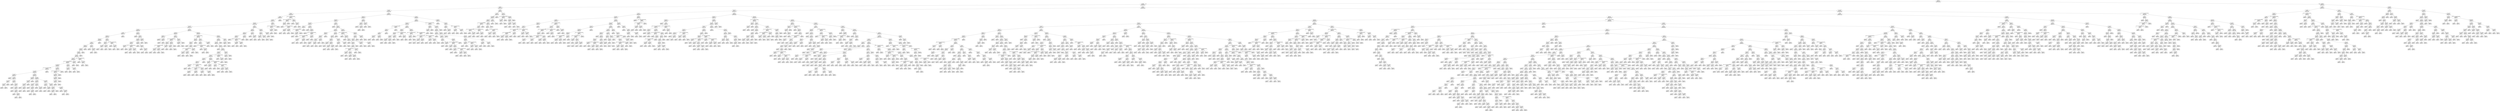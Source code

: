 digraph Tree {
node [shape=box, style="rounded", color="black", fontname=helvetica] ;
edge [fontname=helvetica] ;
0 [label="212 <= 17.5\ngini = 0.5\nsamples = 3435\nvalue = [2678, 2674]"] ;
1 [label="69 <= -5.3\ngini = 0.5\nsamples = 3094\nvalue = [2438, 2371]"] ;
0 -> 1 [labeldistance=2.5, labelangle=45, headlabel="True"] ;
2 [label="43 <= 2.4\ngini = 0.5\nsamples = 481\nvalue = [410, 328]"] ;
1 -> 2 ;
3 [label="90 <= -5.9\ngini = 0.5\nsamples = 434\nvalue = [380, 285]"] ;
2 -> 3 ;
4 [label="393 <= 1.4\ngini = 0.5\nsamples = 261\nvalue = [202, 184]"] ;
3 -> 4 ;
5 [label="25 <= 1.6\ngini = 0.5\nsamples = 244\nvalue = [179, 177]"] ;
4 -> 5 ;
6 [label="287 <= 1.4\ngini = 0.5\nsamples = 241\nvalue = [171, 177]"] ;
5 -> 6 ;
7 [label="360 <= 0.6\ngini = 0.5\nsamples = 233\nvalue = [170, 166]"] ;
6 -> 7 ;
8 [label="371 <= -5.8\ngini = 0.5\nsamples = 211\nvalue = [144, 153]"] ;
7 -> 8 ;
9 [label="137 <= -6.0\ngini = 0.5\nsamples = 126\nvalue = [97, 80]"] ;
8 -> 9 ;
10 [label="8 <= 0.9\ngini = 0.5\nsamples = 107\nvalue = [79, 72]"] ;
9 -> 10 ;
11 [label="376 <= -4.3\ngini = 0.5\nsamples = 106\nvalue = [79, 70]"] ;
10 -> 11 ;
12 [label="303 <= -0.5\ngini = 0.5\nsamples = 98\nvalue = [69, 67]"] ;
11 -> 12 ;
13 [label="2 <= -5.7\ngini = 0.5\nsamples = 97\nvalue = [69, 66]"] ;
12 -> 13 ;
14 [label="396 <= 10.3\ngini = 0.5\nsamples = 92\nvalue = [65, 65]"] ;
13 -> 14 ;
15 [label="349 <= -6.1\ngini = 0.5\nsamples = 91\nvalue = [65, 63]"] ;
14 -> 15 ;
16 [label="55 <= -4.4\ngini = 0.5\nsamples = 90\nvalue = [65, 62]"] ;
15 -> 16 ;
17 [label="18 <= -3.1\ngini = 0.5\nsamples = 89\nvalue = [65, 61]"] ;
16 -> 17 ;
18 [label="182 <= -6.2\ngini = 0.5\nsamples = 86\nvalue = [63, 58]"] ;
17 -> 18 ;
19 [label="125 <= -1.7014117331926443e+38\ngini = 0.5\nsamples = 84\nvalue = [61, 57]"] ;
18 -> 19 ;
20 [label="rain <= 1401.5\ngini = 0.5\nsamples = 80\nvalue = [58, 54]"] ;
19 -> 20 ;
21 [label="29 <= -1.7014117331926443e+38\ngini = 0.5\nsamples = 60\nvalue = [54, 32]"] ;
20 -> 21 ;
22 [label="rain <= 108.0\ngini = 0.5\nsamples = 59\nvalue = [53, 32]"] ;
21 -> 22 ;
23 [label="rain <= 13.5\ngini = 0.5\nsamples = 20\nvalue = [12, 14]"] ;
22 -> 23 ;
24 [label="gini = 0.0\nsamples = 4\nvalue = [5, 0]"] ;
23 -> 24 ;
25 [label="rain <= 33.0\ngini = 0.4\nsamples = 16\nvalue = [7, 14]"] ;
23 -> 25 ;
26 [label="rain <= 22.5\ngini = 0.2\nsamples = 7\nvalue = [1, 7]"] ;
25 -> 26 ;
27 [label="rain <= 19.5\ngini = 0.4\nsamples = 4\nvalue = [1, 3]"] ;
26 -> 27 ;
28 [label="gini = 0.0\nsamples = 3\nvalue = [0, 3]"] ;
27 -> 28 ;
29 [label="gini = 0.0\nsamples = 1\nvalue = [1, 0]"] ;
27 -> 29 ;
30 [label="gini = 0.0\nsamples = 3\nvalue = [0, 4]"] ;
26 -> 30 ;
31 [label="rain <= 37.0\ngini = 0.5\nsamples = 9\nvalue = [6, 7]"] ;
25 -> 31 ;
32 [label="gini = 0.0\nsamples = 2\nvalue = [2, 0]"] ;
31 -> 32 ;
33 [label="rain <= 43.5\ngini = 0.5\nsamples = 7\nvalue = [4, 7]"] ;
31 -> 33 ;
34 [label="gini = 0.0\nsamples = 1\nvalue = [0, 3]"] ;
33 -> 34 ;
35 [label="rain <= 54.5\ngini = 0.5\nsamples = 6\nvalue = [4, 4]"] ;
33 -> 35 ;
36 [label="gini = 0.0\nsamples = 1\nvalue = [2, 0]"] ;
35 -> 36 ;
37 [label="rain <= 69.0\ngini = 0.4\nsamples = 5\nvalue = [2, 4]"] ;
35 -> 37 ;
38 [label="gini = 0.0\nsamples = 2\nvalue = [0, 2]"] ;
37 -> 38 ;
39 [label="rain <= 91.5\ngini = 0.5\nsamples = 3\nvalue = [2, 2]"] ;
37 -> 39 ;
40 [label="gini = 0.0\nsamples = 2\nvalue = [2, 0]"] ;
39 -> 40 ;
41 [label="gini = 0.0\nsamples = 1\nvalue = [0, 2]"] ;
39 -> 41 ;
42 [label="rain <= 279.5\ngini = 0.4\nsamples = 39\nvalue = [41, 18]"] ;
22 -> 42 ;
43 [label="rain <= 184.5\ngini = 0.2\nsamples = 11\nvalue = [13, 2]"] ;
42 -> 43 ;
44 [label="rain <= 162.5\ngini = 0.4\nsamples = 6\nvalue = [4, 2]"] ;
43 -> 44 ;
45 [label="rain <= 126.0\ngini = 0.3\nsamples = 5\nvalue = [4, 1]"] ;
44 -> 45 ;
46 [label="gini = 0.0\nsamples = 2\nvalue = [2, 0]"] ;
45 -> 46 ;
47 [label="rain <= 134.0\ngini = 0.4\nsamples = 3\nvalue = [2, 1]"] ;
45 -> 47 ;
48 [label="gini = 0.0\nsamples = 1\nvalue = [0, 1]"] ;
47 -> 48 ;
49 [label="gini = 0.0\nsamples = 2\nvalue = [2, 0]"] ;
47 -> 49 ;
50 [label="gini = 0.0\nsamples = 1\nvalue = [0, 1]"] ;
44 -> 50 ;
51 [label="gini = 0.0\nsamples = 5\nvalue = [9, 0]"] ;
43 -> 51 ;
52 [label="rain <= 562.5\ngini = 0.5\nsamples = 28\nvalue = [28, 16]"] ;
42 -> 52 ;
53 [label="rain <= 350.5\ngini = 0.5\nsamples = 11\nvalue = [6, 9]"] ;
52 -> 53 ;
54 [label="rain <= 314.0\ngini = 0.5\nsamples = 5\nvalue = [5, 4]"] ;
53 -> 54 ;
55 [label="gini = 0.0\nsamples = 1\nvalue = [0, 2]"] ;
54 -> 55 ;
56 [label="rain <= 330.0\ngini = 0.4\nsamples = 4\nvalue = [5, 2]"] ;
54 -> 56 ;
57 [label="gini = 0.0\nsamples = 2\nvalue = [3, 0]"] ;
56 -> 57 ;
58 [label="rain <= 345.0\ngini = 0.5\nsamples = 2\nvalue = [2, 2]"] ;
56 -> 58 ;
59 [label="gini = 0.0\nsamples = 1\nvalue = [0, 2]"] ;
58 -> 59 ;
60 [label="gini = 0.0\nsamples = 1\nvalue = [2, 0]"] ;
58 -> 60 ;
61 [label="rain <= 441.5\ngini = 0.3\nsamples = 6\nvalue = [1, 5]"] ;
53 -> 61 ;
62 [label="gini = 0.0\nsamples = 3\nvalue = [0, 3]"] ;
61 -> 62 ;
63 [label="rain <= 469.0\ngini = 0.4\nsamples = 3\nvalue = [1, 2]"] ;
61 -> 63 ;
64 [label="gini = 0.0\nsamples = 1\nvalue = [1, 0]"] ;
63 -> 64 ;
65 [label="gini = 0.0\nsamples = 2\nvalue = [0, 2]"] ;
63 -> 65 ;
66 [label="rain <= 892.0\ngini = 0.4\nsamples = 17\nvalue = [22, 7]"] ;
52 -> 66 ;
67 [label="rain <= 790.5\ngini = 0.1\nsamples = 7\nvalue = [13, 1]"] ;
66 -> 67 ;
68 [label="gini = 0.0\nsamples = 4\nvalue = [7, 0]"] ;
67 -> 68 ;
69 [label="rain <= 804.0\ngini = 0.2\nsamples = 3\nvalue = [6, 1]"] ;
67 -> 69 ;
70 [label="gini = 0.0\nsamples = 1\nvalue = [0, 1]"] ;
69 -> 70 ;
71 [label="gini = 0.0\nsamples = 2\nvalue = [6, 0]"] ;
69 -> 71 ;
72 [label="rain <= 1010.0\ngini = 0.5\nsamples = 10\nvalue = [9, 6]"] ;
66 -> 72 ;
73 [label="rain <= 966.5\ngini = 0.3\nsamples = 4\nvalue = [1, 5]"] ;
72 -> 73 ;
74 [label="rain <= 915.5\ngini = 0.5\nsamples = 2\nvalue = [1, 1]"] ;
73 -> 74 ;
75 [label="gini = 0.0\nsamples = 1\nvalue = [0, 1]"] ;
74 -> 75 ;
76 [label="gini = 0.0\nsamples = 1\nvalue = [1, 0]"] ;
74 -> 76 ;
77 [label="gini = 0.0\nsamples = 2\nvalue = [0, 4]"] ;
73 -> 77 ;
78 [label="rain <= 1313.0\ngini = 0.2\nsamples = 6\nvalue = [8, 1]"] ;
72 -> 78 ;
79 [label="gini = 0.0\nsamples = 3\nvalue = [4, 0]"] ;
78 -> 79 ;
80 [label="rain <= 1352.0\ngini = 0.3\nsamples = 3\nvalue = [4, 1]"] ;
78 -> 80 ;
81 [label="gini = 0.0\nsamples = 1\nvalue = [0, 1]"] ;
80 -> 81 ;
82 [label="gini = 0.0\nsamples = 2\nvalue = [4, 0]"] ;
80 -> 82 ;
83 [label="gini = 0.0\nsamples = 1\nvalue = [1, 0]"] ;
21 -> 83 ;
84 [label="rain <= 3130.5\ngini = 0.3\nsamples = 20\nvalue = [4, 22]"] ;
20 -> 84 ;
85 [label="29 <= -1.7014117331926443e+38\ngini = 0.4\nsamples = 12\nvalue = [4, 12]"] ;
84 -> 85 ;
86 [label="rain <= 2979.0\ngini = 0.4\nsamples = 11\nvalue = [4, 11]"] ;
85 -> 86 ;
87 [label="rain <= 1582.5\ngini = 0.2\nsamples = 10\nvalue = [1, 11]"] ;
86 -> 87 ;
88 [label="rain <= 1557.5\ngini = 0.3\nsamples = 5\nvalue = [1, 4]"] ;
87 -> 88 ;
89 [label="gini = 0.0\nsamples = 4\nvalue = [0, 4]"] ;
88 -> 89 ;
90 [label="gini = 0.0\nsamples = 1\nvalue = [1, 0]"] ;
88 -> 90 ;
91 [label="gini = 0.0\nsamples = 5\nvalue = [0, 7]"] ;
87 -> 91 ;
92 [label="gini = 0.0\nsamples = 1\nvalue = [3, 0]"] ;
86 -> 92 ;
93 [label="gini = 0.0\nsamples = 1\nvalue = [0, 1]"] ;
85 -> 93 ;
94 [label="gini = 0.0\nsamples = 8\nvalue = [0, 10]"] ;
84 -> 94 ;
95 [label="84 <= -3.0\ngini = 0.5\nsamples = 4\nvalue = [3, 3]"] ;
19 -> 95 ;
96 [label="rain <= 1274.0\ngini = 0.5\nsamples = 2\nvalue = [2, 2]"] ;
95 -> 96 ;
97 [label="gini = 0.0\nsamples = 1\nvalue = [2, 0]"] ;
96 -> 97 ;
98 [label="gini = 0.0\nsamples = 1\nvalue = [0, 2]"] ;
96 -> 98 ;
99 [label="rain <= 418.5\ngini = 0.5\nsamples = 2\nvalue = [1, 1]"] ;
95 -> 99 ;
100 [label="gini = 0.0\nsamples = 1\nvalue = [1, 0]"] ;
99 -> 100 ;
101 [label="gini = 0.0\nsamples = 1\nvalue = [0, 1]"] ;
99 -> 101 ;
102 [label="rain <= 187.5\ngini = 0.4\nsamples = 2\nvalue = [2, 1]"] ;
18 -> 102 ;
103 [label="gini = 0.0\nsamples = 1\nvalue = [2, 0]"] ;
102 -> 103 ;
104 [label="gini = 0.0\nsamples = 1\nvalue = [0, 1]"] ;
102 -> 104 ;
105 [label="394 <= -1.7014117331926443e+38\ngini = 0.5\nsamples = 3\nvalue = [2, 3]"] ;
17 -> 105 ;
106 [label="gini = 0.0\nsamples = 1\nvalue = [0, 1]"] ;
105 -> 106 ;
107 [label="rain <= 1754.5\ngini = 0.5\nsamples = 2\nvalue = [2, 2]"] ;
105 -> 107 ;
108 [label="gini = 0.0\nsamples = 1\nvalue = [2, 0]"] ;
107 -> 108 ;
109 [label="gini = 0.0\nsamples = 1\nvalue = [0, 2]"] ;
107 -> 109 ;
110 [label="gini = 0.0\nsamples = 1\nvalue = [0, 1]"] ;
16 -> 110 ;
111 [label="gini = 0.0\nsamples = 1\nvalue = [0, 1]"] ;
15 -> 111 ;
112 [label="gini = 0.0\nsamples = 1\nvalue = [0, 2]"] ;
14 -> 112 ;
113 [label="242 <= -2.7\ngini = 0.3\nsamples = 5\nvalue = [4, 1]"] ;
13 -> 113 ;
114 [label="gini = 0.0\nsamples = 3\nvalue = [3, 0]"] ;
113 -> 114 ;
115 [label="rain <= 2023.0\ngini = 0.5\nsamples = 2\nvalue = [1, 1]"] ;
113 -> 115 ;
116 [label="gini = 0.0\nsamples = 1\nvalue = [1, 0]"] ;
115 -> 116 ;
117 [label="gini = 0.0\nsamples = 1\nvalue = [0, 1]"] ;
115 -> 117 ;
118 [label="gini = 0.0\nsamples = 1\nvalue = [0, 1]"] ;
12 -> 118 ;
119 [label="378 <= -2.1\ngini = 0.4\nsamples = 8\nvalue = [10, 3]"] ;
11 -> 119 ;
120 [label="384 <= 0.5\ngini = 0.4\nsamples = 4\nvalue = [4, 2]"] ;
119 -> 120 ;
121 [label="rain <= 285.0\ngini = 0.4\nsamples = 2\nvalue = [2, 1]"] ;
120 -> 121 ;
122 [label="gini = 0.0\nsamples = 1\nvalue = [2, 0]"] ;
121 -> 122 ;
123 [label="gini = 0.0\nsamples = 1\nvalue = [0, 1]"] ;
121 -> 123 ;
124 [label="rain <= 490.5\ngini = 0.4\nsamples = 2\nvalue = [2, 1]"] ;
120 -> 124 ;
125 [label="gini = 0.0\nsamples = 1\nvalue = [0, 1]"] ;
124 -> 125 ;
126 [label="gini = 0.0\nsamples = 1\nvalue = [2, 0]"] ;
124 -> 126 ;
127 [label="256 <= -1.7014117331926443e+38\ngini = 0.2\nsamples = 4\nvalue = [6, 1]"] ;
119 -> 127 ;
128 [label="gini = 0.0\nsamples = 2\nvalue = [5, 0]"] ;
127 -> 128 ;
129 [label="rain <= 258.5\ngini = 0.5\nsamples = 2\nvalue = [1, 1]"] ;
127 -> 129 ;
130 [label="gini = 0.0\nsamples = 1\nvalue = [1, 0]"] ;
129 -> 130 ;
131 [label="gini = 0.0\nsamples = 1\nvalue = [0, 1]"] ;
129 -> 131 ;
132 [label="gini = 0.0\nsamples = 1\nvalue = [0, 2]"] ;
10 -> 132 ;
133 [label="370 <= -5.9\ngini = 0.4\nsamples = 19\nvalue = [18, 8]"] ;
9 -> 133 ;
134 [label="gini = 0.0\nsamples = 5\nvalue = [8, 0]"] ;
133 -> 134 ;
135 [label="74 <= 0.5\ngini = 0.5\nsamples = 14\nvalue = [10, 8]"] ;
133 -> 135 ;
136 [label="316 <= -3.5\ngini = 0.5\nsamples = 12\nvalue = [9, 6]"] ;
135 -> 136 ;
137 [label="54 <= -6.3\ngini = 0.5\nsamples = 6\nvalue = [3, 3]"] ;
136 -> 137 ;
138 [label="rain <= 794.0\ngini = 0.5\nsamples = 2\nvalue = [1, 1]"] ;
137 -> 138 ;
139 [label="gini = 0.0\nsamples = 1\nvalue = [1, 0]"] ;
138 -> 139 ;
140 [label="gini = 0.0\nsamples = 1\nvalue = [0, 1]"] ;
138 -> 140 ;
141 [label="152 <= -1.7014117331926443e+38\ngini = 0.5\nsamples = 4\nvalue = [2, 2]"] ;
137 -> 141 ;
142 [label="rain <= 614.0\ngini = 0.5\nsamples = 2\nvalue = [1, 1]"] ;
141 -> 142 ;
143 [label="gini = 0.0\nsamples = 1\nvalue = [1, 0]"] ;
142 -> 143 ;
144 [label="gini = 0.0\nsamples = 1\nvalue = [0, 1]"] ;
142 -> 144 ;
145 [label="rain <= 394.5\ngini = 0.5\nsamples = 2\nvalue = [1, 1]"] ;
141 -> 145 ;
146 [label="gini = 0.0\nsamples = 1\nvalue = [0, 1]"] ;
145 -> 146 ;
147 [label="gini = 0.0\nsamples = 1\nvalue = [1, 0]"] ;
145 -> 147 ;
148 [label="rain <= 43.0\ngini = 0.4\nsamples = 6\nvalue = [6, 3]"] ;
136 -> 148 ;
149 [label="gini = 0.0\nsamples = 2\nvalue = [4, 0]"] ;
148 -> 149 ;
150 [label="361 <= -0.0\ngini = 0.5\nsamples = 4\nvalue = [2, 3]"] ;
148 -> 150 ;
151 [label="gini = 0.0\nsamples = 2\nvalue = [0, 2]"] ;
150 -> 151 ;
152 [label="rain <= 2342.5\ngini = 0.4\nsamples = 2\nvalue = [2, 1]"] ;
150 -> 152 ;
153 [label="gini = 0.0\nsamples = 1\nvalue = [2, 0]"] ;
152 -> 153 ;
154 [label="gini = 0.0\nsamples = 1\nvalue = [0, 1]"] ;
152 -> 154 ;
155 [label="rain <= 903.0\ngini = 0.4\nsamples = 2\nvalue = [1, 2]"] ;
135 -> 155 ;
156 [label="gini = 0.0\nsamples = 1\nvalue = [0, 2]"] ;
155 -> 156 ;
157 [label="gini = 0.0\nsamples = 1\nvalue = [1, 0]"] ;
155 -> 157 ;
158 [label="333 <= -3.9\ngini = 0.5\nsamples = 85\nvalue = [47, 73]"] ;
8 -> 158 ;
159 [label="61 <= -5.6\ngini = 0.3\nsamples = 29\nvalue = [9, 33]"] ;
158 -> 159 ;
160 [label="345 <= 0.4\ngini = 0.1\nsamples = 12\nvalue = [1, 15]"] ;
159 -> 160 ;
161 [label="gini = 0.0\nsamples = 10\nvalue = [0, 13]"] ;
160 -> 161 ;
162 [label="rain <= 349.5\ngini = 0.4\nsamples = 2\nvalue = [1, 2]"] ;
160 -> 162 ;
163 [label="gini = 0.0\nsamples = 1\nvalue = [0, 2]"] ;
162 -> 163 ;
164 [label="gini = 0.0\nsamples = 1\nvalue = [1, 0]"] ;
162 -> 164 ;
165 [label="313 <= -4.5\ngini = 0.4\nsamples = 17\nvalue = [8, 18]"] ;
159 -> 165 ;
166 [label="48 <= -1.7014117331926443e+38\ngini = 0.5\nsamples = 12\nvalue = [7, 9]"] ;
165 -> 166 ;
167 [label="233 <= -2.1\ngini = 0.5\nsamples = 6\nvalue = [5, 3]"] ;
166 -> 167 ;
168 [label="223 <= -1.7014117331926443e+38\ngini = 0.4\nsamples = 4\nvalue = [4, 2]"] ;
167 -> 168 ;
169 [label="rain <= 934.0\ngini = 0.4\nsamples = 2\nvalue = [2, 1]"] ;
168 -> 169 ;
170 [label="gini = 0.0\nsamples = 1\nvalue = [0, 1]"] ;
169 -> 170 ;
171 [label="gini = 0.0\nsamples = 1\nvalue = [2, 0]"] ;
169 -> 171 ;
172 [label="rain <= 532.0\ngini = 0.4\nsamples = 2\nvalue = [2, 1]"] ;
168 -> 172 ;
173 [label="gini = 0.0\nsamples = 1\nvalue = [0, 1]"] ;
172 -> 173 ;
174 [label="gini = 0.0\nsamples = 1\nvalue = [2, 0]"] ;
172 -> 174 ;
175 [label="rain <= 1060.5\ngini = 0.5\nsamples = 2\nvalue = [1, 1]"] ;
167 -> 175 ;
176 [label="gini = 0.0\nsamples = 1\nvalue = [1, 0]"] ;
175 -> 176 ;
177 [label="gini = 0.0\nsamples = 1\nvalue = [0, 1]"] ;
175 -> 177 ;
178 [label="209 <= -5.0\ngini = 0.4\nsamples = 6\nvalue = [2, 6]"] ;
166 -> 178 ;
179 [label="rain <= 1047.5\ngini = 0.4\nsamples = 4\nvalue = [2, 4]"] ;
178 -> 179 ;
180 [label="gini = 0.0\nsamples = 2\nvalue = [2, 0]"] ;
179 -> 180 ;
181 [label="gini = 0.0\nsamples = 2\nvalue = [0, 4]"] ;
179 -> 181 ;
182 [label="gini = 0.0\nsamples = 2\nvalue = [0, 2]"] ;
178 -> 182 ;
183 [label="59 <= -4.0\ngini = 0.2\nsamples = 5\nvalue = [1, 9]"] ;
165 -> 183 ;
184 [label="rain <= 1813.5\ngini = 0.4\nsamples = 2\nvalue = [1, 2]"] ;
183 -> 184 ;
185 [label="gini = 0.0\nsamples = 1\nvalue = [1, 0]"] ;
184 -> 185 ;
186 [label="gini = 0.0\nsamples = 1\nvalue = [0, 2]"] ;
184 -> 186 ;
187 [label="gini = 0.0\nsamples = 3\nvalue = [0, 7]"] ;
183 -> 187 ;
188 [label="308 <= -3.3\ngini = 0.5\nsamples = 56\nvalue = [38, 40]"] ;
158 -> 188 ;
189 [label="10 <= -1.7014117331926443e+38\ngini = 0.4\nsamples = 20\nvalue = [19, 8]"] ;
188 -> 189 ;
190 [label="295 <= -2.5\ngini = 0.5\nsamples = 10\nvalue = [6, 6]"] ;
189 -> 190 ;
191 [label="363 <= -3.4\ngini = 0.4\nsamples = 8\nvalue = [3, 6]"] ;
190 -> 191 ;
192 [label="gini = 0.0\nsamples = 1\nvalue = [0, 1]"] ;
191 -> 192 ;
193 [label="203 <= -0.1\ngini = 0.5\nsamples = 7\nvalue = [3, 5]"] ;
191 -> 193 ;
194 [label="224 <= -1.7014117331926443e+38\ngini = 0.4\nsamples = 5\nvalue = [2, 4]"] ;
193 -> 194 ;
195 [label="rain <= 241.5\ngini = 0.4\nsamples = 3\nvalue = [1, 2]"] ;
194 -> 195 ;
196 [label="gini = 0.0\nsamples = 1\nvalue = [1, 0]"] ;
195 -> 196 ;
197 [label="gini = 0.0\nsamples = 2\nvalue = [0, 2]"] ;
195 -> 197 ;
198 [label="rain <= 2616.5\ngini = 0.4\nsamples = 2\nvalue = [1, 2]"] ;
194 -> 198 ;
199 [label="gini = 0.0\nsamples = 1\nvalue = [1, 0]"] ;
198 -> 199 ;
200 [label="gini = 0.0\nsamples = 1\nvalue = [0, 2]"] ;
198 -> 200 ;
201 [label="rain <= 169.5\ngini = 0.5\nsamples = 2\nvalue = [1, 1]"] ;
193 -> 201 ;
202 [label="gini = 0.0\nsamples = 1\nvalue = [0, 1]"] ;
201 -> 202 ;
203 [label="gini = 0.0\nsamples = 1\nvalue = [1, 0]"] ;
201 -> 203 ;
204 [label="gini = 0.0\nsamples = 2\nvalue = [3, 0]"] ;
190 -> 204 ;
205 [label="37 <= 0.4\ngini = 0.2\nsamples = 10\nvalue = [13, 2]"] ;
189 -> 205 ;
206 [label="201 <= -3.7\ngini = 0.1\nsamples = 8\nvalue = [12, 1]"] ;
205 -> 206 ;
207 [label="gini = 0.0\nsamples = 4\nvalue = [6, 0]"] ;
206 -> 207 ;
208 [label="307 <= -1.7014117331926443e+38\ngini = 0.2\nsamples = 4\nvalue = [6, 1]"] ;
206 -> 208 ;
209 [label="gini = 0.0\nsamples = 2\nvalue = [2, 0]"] ;
208 -> 209 ;
210 [label="rain <= 255.0\ngini = 0.3\nsamples = 2\nvalue = [4, 1]"] ;
208 -> 210 ;
211 [label="gini = 0.0\nsamples = 1\nvalue = [4, 0]"] ;
210 -> 211 ;
212 [label="gini = 0.0\nsamples = 1\nvalue = [0, 1]"] ;
210 -> 212 ;
213 [label="rain <= 2581.5\ngini = 0.5\nsamples = 2\nvalue = [1, 1]"] ;
205 -> 213 ;
214 [label="gini = 0.0\nsamples = 1\nvalue = [1, 0]"] ;
213 -> 214 ;
215 [label="gini = 0.0\nsamples = 1\nvalue = [0, 1]"] ;
213 -> 215 ;
216 [label="383 <= 0.7\ngini = 0.5\nsamples = 36\nvalue = [19, 32]"] ;
188 -> 216 ;
217 [label="220 <= 0.8\ngini = 0.5\nsamples = 32\nvalue = [18, 26]"] ;
216 -> 217 ;
218 [label="331 <= -2.2\ngini = 0.5\nsamples = 31\nvalue = [17, 26]"] ;
217 -> 218 ;
219 [label="gini = 0.0\nsamples = 2\nvalue = [0, 3]"] ;
218 -> 219 ;
220 [label="309 <= -1.2\ngini = 0.5\nsamples = 29\nvalue = [17, 23]"] ;
218 -> 220 ;
221 [label="gini = 0.0\nsamples = 1\nvalue = [1, 0]"] ;
220 -> 221 ;
222 [label="344 <= 0.2\ngini = 0.5\nsamples = 28\nvalue = [16, 23]"] ;
220 -> 222 ;
223 [label="338 <= 0.1\ngini = 0.5\nsamples = 24\nvalue = [15, 19]"] ;
222 -> 223 ;
224 [label="35 <= -1.4\ngini = 0.5\nsamples = 21\nvalue = [13, 18]"] ;
223 -> 224 ;
225 [label="121 <= -1.0\ngini = 0.5\nsamples = 12\nvalue = [7, 12]"] ;
224 -> 225 ;
226 [label="263 <= -1.5\ngini = 0.5\nsamples = 11\nvalue = [7, 11]"] ;
225 -> 226 ;
227 [label="rain <= 1403.0\ngini = 0.5\nsamples = 2\nvalue = [1, 1]"] ;
226 -> 227 ;
228 [label="gini = 0.0\nsamples = 1\nvalue = [1, 0]"] ;
227 -> 228 ;
229 [label="gini = 0.0\nsamples = 1\nvalue = [0, 1]"] ;
227 -> 229 ;
230 [label="62 <= -1.7014117331926443e+38\ngini = 0.5\nsamples = 9\nvalue = [6, 10]"] ;
226 -> 230 ;
231 [label="59 <= -1.7014117331926443e+38\ngini = 0.5\nsamples = 5\nvalue = [4, 6]"] ;
230 -> 231 ;
232 [label="rain <= 46.0\ngini = 0.5\nsamples = 2\nvalue = [2, 3]"] ;
231 -> 232 ;
233 [label="gini = 0.0\nsamples = 1\nvalue = [2, 0]"] ;
232 -> 233 ;
234 [label="gini = 0.0\nsamples = 1\nvalue = [0, 3]"] ;
232 -> 234 ;
235 [label="rain <= 193.5\ngini = 0.5\nsamples = 3\nvalue = [2, 3]"] ;
231 -> 235 ;
236 [label="gini = 0.0\nsamples = 1\nvalue = [2, 0]"] ;
235 -> 236 ;
237 [label="gini = 0.0\nsamples = 2\nvalue = [0, 3]"] ;
235 -> 237 ;
238 [label="350 <= -0.4\ngini = 0.4\nsamples = 4\nvalue = [2, 4]"] ;
230 -> 238 ;
239 [label="rain <= 2232.0\ngini = 0.4\nsamples = 2\nvalue = [1, 2]"] ;
238 -> 239 ;
240 [label="gini = 0.0\nsamples = 1\nvalue = [1, 0]"] ;
239 -> 240 ;
241 [label="gini = 0.0\nsamples = 1\nvalue = [0, 2]"] ;
239 -> 241 ;
242 [label="rain <= 648.0\ngini = 0.4\nsamples = 2\nvalue = [1, 2]"] ;
238 -> 242 ;
243 [label="gini = 0.0\nsamples = 1\nvalue = [1, 0]"] ;
242 -> 243 ;
244 [label="gini = 0.0\nsamples = 1\nvalue = [0, 2]"] ;
242 -> 244 ;
245 [label="gini = 0.0\nsamples = 1\nvalue = [0, 1]"] ;
225 -> 245 ;
246 [label="350 <= -1.0\ngini = 0.5\nsamples = 9\nvalue = [6, 6]"] ;
224 -> 246 ;
247 [label="rain <= 252.0\ngini = 0.5\nsamples = 3\nvalue = [3, 3]"] ;
246 -> 247 ;
248 [label="gini = 0.0\nsamples = 1\nvalue = [0, 2]"] ;
247 -> 248 ;
249 [label="rain <= 393.0\ngini = 0.4\nsamples = 2\nvalue = [3, 1]"] ;
247 -> 249 ;
250 [label="gini = 0.0\nsamples = 1\nvalue = [3, 0]"] ;
249 -> 250 ;
251 [label="gini = 0.0\nsamples = 1\nvalue = [0, 1]"] ;
249 -> 251 ;
252 [label="278 <= -1.7014117331926443e+38\ngini = 0.5\nsamples = 6\nvalue = [3, 3]"] ;
246 -> 252 ;
253 [label="rain <= 71.0\ngini = 0.5\nsamples = 2\nvalue = [1, 1]"] ;
252 -> 253 ;
254 [label="gini = 0.0\nsamples = 1\nvalue = [0, 1]"] ;
253 -> 254 ;
255 [label="gini = 0.0\nsamples = 1\nvalue = [1, 0]"] ;
253 -> 255 ;
256 [label="139 <= -1.7014117331926443e+38\ngini = 0.5\nsamples = 4\nvalue = [2, 2]"] ;
252 -> 256 ;
257 [label="rain <= 28.0\ngini = 0.5\nsamples = 2\nvalue = [1, 1]"] ;
256 -> 257 ;
258 [label="gini = 0.0\nsamples = 1\nvalue = [0, 1]"] ;
257 -> 258 ;
259 [label="gini = 0.0\nsamples = 1\nvalue = [1, 0]"] ;
257 -> 259 ;
260 [label="rain <= 693.0\ngini = 0.5\nsamples = 2\nvalue = [1, 1]"] ;
256 -> 260 ;
261 [label="gini = 0.0\nsamples = 1\nvalue = [1, 0]"] ;
260 -> 261 ;
262 [label="gini = 0.0\nsamples = 1\nvalue = [0, 1]"] ;
260 -> 262 ;
263 [label="27 <= -1.7014117331926443e+38\ngini = 0.4\nsamples = 3\nvalue = [2, 1]"] ;
223 -> 263 ;
264 [label="gini = 0.0\nsamples = 1\nvalue = [1, 0]"] ;
263 -> 264 ;
265 [label="rain <= 291.0\ngini = 0.5\nsamples = 2\nvalue = [1, 1]"] ;
263 -> 265 ;
266 [label="gini = 0.0\nsamples = 1\nvalue = [1, 0]"] ;
265 -> 266 ;
267 [label="gini = 0.0\nsamples = 1\nvalue = [0, 1]"] ;
265 -> 267 ;
268 [label="287 <= 0.3\ngini = 0.3\nsamples = 4\nvalue = [1, 4]"] ;
222 -> 268 ;
269 [label="rain <= 414.0\ngini = 0.4\nsamples = 2\nvalue = [1, 2]"] ;
268 -> 269 ;
270 [label="gini = 0.0\nsamples = 1\nvalue = [1, 0]"] ;
269 -> 270 ;
271 [label="gini = 0.0\nsamples = 1\nvalue = [0, 2]"] ;
269 -> 271 ;
272 [label="gini = 0.0\nsamples = 2\nvalue = [0, 2]"] ;
268 -> 272 ;
273 [label="gini = 0.0\nsamples = 1\nvalue = [1, 0]"] ;
217 -> 273 ;
274 [label="96 <= 0.4\ngini = 0.2\nsamples = 4\nvalue = [1, 6]"] ;
216 -> 274 ;
275 [label="rain <= 127.0\ngini = 0.4\nsamples = 2\nvalue = [1, 2]"] ;
274 -> 275 ;
276 [label="gini = 0.0\nsamples = 1\nvalue = [1, 0]"] ;
275 -> 276 ;
277 [label="gini = 0.0\nsamples = 1\nvalue = [0, 2]"] ;
275 -> 277 ;
278 [label="gini = 0.0\nsamples = 2\nvalue = [0, 4]"] ;
274 -> 278 ;
279 [label="336 <= 1.4\ngini = 0.4\nsamples = 22\nvalue = [26, 13]"] ;
7 -> 279 ;
280 [label="59 <= 1.4\ngini = 0.3\nsamples = 16\nvalue = [20, 5]"] ;
279 -> 280 ;
281 [label="316 <= 1.0\ngini = 0.2\nsamples = 13\nvalue = [19, 3]"] ;
280 -> 281 ;
282 [label="82 <= 0.9\ngini = 0.2\nsamples = 11\nvalue = [18, 2]"] ;
281 -> 282 ;
283 [label="gini = 0.0\nsamples = 7\nvalue = [12, 0]"] ;
282 -> 283 ;
284 [label="355 <= -1.7014117331926443e+38\ngini = 0.4\nsamples = 4\nvalue = [6, 2]"] ;
282 -> 284 ;
285 [label="rain <= 1565.5\ngini = 0.3\nsamples = 2\nvalue = [4, 1]"] ;
284 -> 285 ;
286 [label="gini = 0.0\nsamples = 1\nvalue = [4, 0]"] ;
285 -> 286 ;
287 [label="gini = 0.0\nsamples = 1\nvalue = [0, 1]"] ;
285 -> 287 ;
288 [label="rain <= 536.0\ngini = 0.4\nsamples = 2\nvalue = [2, 1]"] ;
284 -> 288 ;
289 [label="gini = 0.0\nsamples = 1\nvalue = [0, 1]"] ;
288 -> 289 ;
290 [label="gini = 0.0\nsamples = 1\nvalue = [2, 0]"] ;
288 -> 290 ;
291 [label="rain <= 14.0\ngini = 0.5\nsamples = 2\nvalue = [1, 1]"] ;
281 -> 291 ;
292 [label="gini = 0.0\nsamples = 1\nvalue = [1, 0]"] ;
291 -> 292 ;
293 [label="gini = 0.0\nsamples = 1\nvalue = [0, 1]"] ;
291 -> 293 ;
294 [label="278 <= -2.0\ngini = 0.4\nsamples = 3\nvalue = [1, 2]"] ;
280 -> 294 ;
295 [label="gini = 0.0\nsamples = 1\nvalue = [0, 1]"] ;
294 -> 295 ;
296 [label="rain <= 4899.0\ngini = 0.5\nsamples = 2\nvalue = [1, 1]"] ;
294 -> 296 ;
297 [label="gini = 0.0\nsamples = 1\nvalue = [1, 0]"] ;
296 -> 297 ;
298 [label="gini = 0.0\nsamples = 1\nvalue = [0, 1]"] ;
296 -> 298 ;
299 [label="119 <= 1.3\ngini = 0.5\nsamples = 6\nvalue = [6, 8]"] ;
279 -> 299 ;
300 [label="168 <= 11.7\ngini = 0.4\nsamples = 4\nvalue = [2, 4]"] ;
299 -> 300 ;
301 [label="rain <= 1112.0\ngini = 0.4\nsamples = 2\nvalue = [1, 2]"] ;
300 -> 301 ;
302 [label="gini = 0.0\nsamples = 1\nvalue = [1, 0]"] ;
301 -> 302 ;
303 [label="gini = 0.0\nsamples = 1\nvalue = [0, 2]"] ;
301 -> 303 ;
304 [label="rain <= 1222.0\ngini = 0.4\nsamples = 2\nvalue = [1, 2]"] ;
300 -> 304 ;
305 [label="gini = 0.0\nsamples = 1\nvalue = [1, 0]"] ;
304 -> 305 ;
306 [label="gini = 0.0\nsamples = 1\nvalue = [0, 2]"] ;
304 -> 306 ;
307 [label="rain <= 194.0\ngini = 0.5\nsamples = 2\nvalue = [4, 4]"] ;
299 -> 307 ;
308 [label="gini = 0.0\nsamples = 1\nvalue = [0, 4]"] ;
307 -> 308 ;
309 [label="gini = 0.0\nsamples = 1\nvalue = [4, 0]"] ;
307 -> 309 ;
310 [label="305 <= 1.7\ngini = 0.2\nsamples = 8\nvalue = [1, 11]"] ;
6 -> 310 ;
311 [label="316 <= -1.7014117331926443e+38\ngini = 0.4\nsamples = 3\nvalue = [1, 3]"] ;
310 -> 311 ;
312 [label="rain <= 1930.5\ngini = 0.4\nsamples = 2\nvalue = [1, 2]"] ;
311 -> 312 ;
313 [label="gini = 0.0\nsamples = 1\nvalue = [0, 2]"] ;
312 -> 313 ;
314 [label="gini = 0.0\nsamples = 1\nvalue = [1, 0]"] ;
312 -> 314 ;
315 [label="gini = 0.0\nsamples = 1\nvalue = [0, 1]"] ;
311 -> 315 ;
316 [label="gini = 0.0\nsamples = 5\nvalue = [0, 8]"] ;
310 -> 316 ;
317 [label="gini = 0.0\nsamples = 3\nvalue = [8, 0]"] ;
5 -> 317 ;
318 [label="133 <= -1.7014117331926443e+38\ngini = 0.4\nsamples = 17\nvalue = [23, 7]"] ;
4 -> 318 ;
319 [label="190 <= -1.7014117331926443e+38\ngini = 0.5\nsamples = 9\nvalue = [10, 6]"] ;
318 -> 319 ;
320 [label="392 <= 5.6\ngini = 0.5\nsamples = 6\nvalue = [6, 6]"] ;
319 -> 320 ;
321 [label="gini = 0.0\nsamples = 2\nvalue = [0, 2]"] ;
320 -> 321 ;
322 [label="14 <= -1.7014117331926443e+38\ngini = 0.5\nsamples = 4\nvalue = [6, 4]"] ;
320 -> 322 ;
323 [label="rain <= 94.5\ngini = 0.5\nsamples = 2\nvalue = [3, 2]"] ;
322 -> 323 ;
324 [label="gini = 0.0\nsamples = 1\nvalue = [3, 0]"] ;
323 -> 324 ;
325 [label="gini = 0.0\nsamples = 1\nvalue = [0, 2]"] ;
323 -> 325 ;
326 [label="rain <= 566.5\ngini = 0.5\nsamples = 2\nvalue = [3, 2]"] ;
322 -> 326 ;
327 [label="gini = 0.0\nsamples = 1\nvalue = [3, 0]"] ;
326 -> 327 ;
328 [label="gini = 0.0\nsamples = 1\nvalue = [0, 2]"] ;
326 -> 328 ;
329 [label="gini = 0.0\nsamples = 3\nvalue = [4, 0]"] ;
319 -> 329 ;
330 [label="168 <= 6.7\ngini = 0.1\nsamples = 8\nvalue = [13, 1]"] ;
318 -> 330 ;
331 [label="gini = 0.0\nsamples = 6\nvalue = [10, 0]"] ;
330 -> 331 ;
332 [label="rain <= 2471.0\ngini = 0.4\nsamples = 2\nvalue = [3, 1]"] ;
330 -> 332 ;
333 [label="gini = 0.0\nsamples = 1\nvalue = [3, 0]"] ;
332 -> 333 ;
334 [label="gini = 0.0\nsamples = 1\nvalue = [0, 1]"] ;
332 -> 334 ;
335 [label="325 <= -0.2\ngini = 0.5\nsamples = 173\nvalue = [178, 101]"] ;
3 -> 335 ;
336 [label="324 <= -1.5\ngini = 0.4\nsamples = 93\nvalue = [109, 47]"] ;
335 -> 336 ;
337 [label="265 <= -5.5\ngini = 0.5\nsamples = 74\nvalue = [80, 44]"] ;
336 -> 337 ;
338 [label="rain <= 414.0\ngini = 0.3\nsamples = 27\nvalue = [36, 10]"] ;
337 -> 338 ;
339 [label="115 <= 1.7\ngini = 0.1\nsamples = 14\nvalue = [26, 2]"] ;
338 -> 339 ;
340 [label="114 <= -1.7014117331926443e+38\ngini = 0.1\nsamples = 13\nvalue = [26, 1]"] ;
339 -> 340 ;
341 [label="rain <= 383.5\ngini = 0.3\nsamples = 2\nvalue = [4, 1]"] ;
340 -> 341 ;
342 [label="gini = 0.0\nsamples = 1\nvalue = [0, 1]"] ;
341 -> 342 ;
343 [label="gini = 0.0\nsamples = 1\nvalue = [4, 0]"] ;
341 -> 343 ;
344 [label="gini = 0.0\nsamples = 11\nvalue = [22, 0]"] ;
340 -> 344 ;
345 [label="gini = 0.0\nsamples = 1\nvalue = [0, 1]"] ;
339 -> 345 ;
346 [label="222 <= -6.0\ngini = 0.5\nsamples = 13\nvalue = [10, 8]"] ;
338 -> 346 ;
347 [label="gini = 0.0\nsamples = 3\nvalue = [7, 0]"] ;
346 -> 347 ;
348 [label="89 <= -3.2\ngini = 0.4\nsamples = 10\nvalue = [3, 8]"] ;
346 -> 348 ;
349 [label="gini = 0.0\nsamples = 4\nvalue = [0, 5]"] ;
348 -> 349 ;
350 [label="279 <= -1.7014117331926443e+38\ngini = 0.5\nsamples = 6\nvalue = [3, 3]"] ;
348 -> 350 ;
351 [label="191 <= -1.7014117331926443e+38\ngini = 0.5\nsamples = 4\nvalue = [2, 2]"] ;
350 -> 351 ;
352 [label="rain <= 1685.0\ngini = 0.5\nsamples = 2\nvalue = [1, 1]"] ;
351 -> 352 ;
353 [label="gini = 0.0\nsamples = 1\nvalue = [1, 0]"] ;
352 -> 353 ;
354 [label="gini = 0.0\nsamples = 1\nvalue = [0, 1]"] ;
352 -> 354 ;
355 [label="rain <= 915.5\ngini = 0.5\nsamples = 2\nvalue = [1, 1]"] ;
351 -> 355 ;
356 [label="gini = 0.0\nsamples = 1\nvalue = [1, 0]"] ;
355 -> 356 ;
357 [label="gini = 0.0\nsamples = 1\nvalue = [0, 1]"] ;
355 -> 357 ;
358 [label="rain <= 495.5\ngini = 0.5\nsamples = 2\nvalue = [1, 1]"] ;
350 -> 358 ;
359 [label="gini = 0.0\nsamples = 1\nvalue = [1, 0]"] ;
358 -> 359 ;
360 [label="gini = 0.0\nsamples = 1\nvalue = [0, 1]"] ;
358 -> 360 ;
361 [label="114 <= -5.7\ngini = 0.5\nsamples = 47\nvalue = [44, 34]"] ;
337 -> 361 ;
362 [label="gini = 0.0\nsamples = 3\nvalue = [0, 8]"] ;
361 -> 362 ;
363 [label="393 <= -3.9\ngini = 0.5\nsamples = 44\nvalue = [44, 26]"] ;
361 -> 363 ;
364 [label="40 <= -5.3\ngini = 0.4\nsamples = 19\nvalue = [22, 8]"] ;
363 -> 364 ;
365 [label="106 <= -5.4\ngini = 0.3\nsamples = 8\nvalue = [14, 3]"] ;
364 -> 365 ;
366 [label="163 <= 0.9\ngini = 0.4\nsamples = 6\nvalue = [10, 3]"] ;
365 -> 366 ;
367 [label="46 <= -2.7\ngini = 0.4\nsamples = 4\nvalue = [6, 2]"] ;
366 -> 367 ;
368 [label="rain <= 3408.5\ngini = 0.4\nsamples = 2\nvalue = [3, 1]"] ;
367 -> 368 ;
369 [label="gini = 0.0\nsamples = 1\nvalue = [3, 0]"] ;
368 -> 369 ;
370 [label="gini = 0.0\nsamples = 1\nvalue = [0, 1]"] ;
368 -> 370 ;
371 [label="rain <= 481.5\ngini = 0.4\nsamples = 2\nvalue = [3, 1]"] ;
367 -> 371 ;
372 [label="gini = 0.0\nsamples = 1\nvalue = [0, 1]"] ;
371 -> 372 ;
373 [label="gini = 0.0\nsamples = 1\nvalue = [3, 0]"] ;
371 -> 373 ;
374 [label="rain <= 705.0\ngini = 0.3\nsamples = 2\nvalue = [4, 1]"] ;
366 -> 374 ;
375 [label="gini = 0.0\nsamples = 1\nvalue = [0, 1]"] ;
374 -> 375 ;
376 [label="gini = 0.0\nsamples = 1\nvalue = [4, 0]"] ;
374 -> 376 ;
377 [label="gini = 0.0\nsamples = 2\nvalue = [4, 0]"] ;
365 -> 377 ;
378 [label="375 <= -4.5\ngini = 0.5\nsamples = 11\nvalue = [8, 5]"] ;
364 -> 378 ;
379 [label="94 <= -5.1\ngini = 0.5\nsamples = 10\nvalue = [7, 5]"] ;
378 -> 379 ;
380 [label="283 <= -5.3\ngini = 0.5\nsamples = 6\nvalue = [3, 3]"] ;
379 -> 380 ;
381 [label="rain <= 64.0\ngini = 0.5\nsamples = 2\nvalue = [1, 1]"] ;
380 -> 381 ;
382 [label="gini = 0.0\nsamples = 1\nvalue = [1, 0]"] ;
381 -> 382 ;
383 [label="gini = 0.0\nsamples = 1\nvalue = [0, 1]"] ;
381 -> 383 ;
384 [label="269 <= -5.2\ngini = 0.5\nsamples = 4\nvalue = [2, 2]"] ;
380 -> 384 ;
385 [label="rain <= 130.5\ngini = 0.5\nsamples = 2\nvalue = [1, 1]"] ;
384 -> 385 ;
386 [label="gini = 0.0\nsamples = 1\nvalue = [0, 1]"] ;
385 -> 386 ;
387 [label="gini = 0.0\nsamples = 1\nvalue = [1, 0]"] ;
385 -> 387 ;
388 [label="rain <= 369.0\ngini = 0.5\nsamples = 2\nvalue = [1, 1]"] ;
384 -> 388 ;
389 [label="gini = 0.0\nsamples = 1\nvalue = [0, 1]"] ;
388 -> 389 ;
390 [label="gini = 0.0\nsamples = 1\nvalue = [1, 0]"] ;
388 -> 390 ;
391 [label="312 <= -5.2\ngini = 0.4\nsamples = 4\nvalue = [4, 2]"] ;
379 -> 391 ;
392 [label="rain <= 228.0\ngini = 0.4\nsamples = 2\nvalue = [2, 1]"] ;
391 -> 392 ;
393 [label="gini = 0.0\nsamples = 1\nvalue = [0, 1]"] ;
392 -> 393 ;
394 [label="gini = 0.0\nsamples = 1\nvalue = [2, 0]"] ;
392 -> 394 ;
395 [label="rain <= 2913.5\ngini = 0.4\nsamples = 2\nvalue = [2, 1]"] ;
391 -> 395 ;
396 [label="gini = 0.0\nsamples = 1\nvalue = [2, 0]"] ;
395 -> 396 ;
397 [label="gini = 0.0\nsamples = 1\nvalue = [0, 1]"] ;
395 -> 397 ;
398 [label="gini = 0.0\nsamples = 1\nvalue = [1, 0]"] ;
378 -> 398 ;
399 [label="211 <= -1.7\ngini = 0.5\nsamples = 25\nvalue = [22, 18]"] ;
363 -> 399 ;
400 [label="269 <= -1.7014117331926443e+38\ngini = 0.5\nsamples = 16\nvalue = [12, 14]"] ;
399 -> 400 ;
401 [label="gini = 0.0\nsamples = 1\nvalue = [1, 0]"] ;
400 -> 401 ;
402 [label="rain <= 139.0\ngini = 0.5\nsamples = 15\nvalue = [11, 14]"] ;
400 -> 402 ;
403 [label="gini = 0.0\nsamples = 3\nvalue = [6, 0]"] ;
402 -> 403 ;
404 [label="83 <= -4.0\ngini = 0.4\nsamples = 12\nvalue = [5, 14]"] ;
402 -> 404 ;
405 [label="gini = 0.0\nsamples = 3\nvalue = [0, 7]"] ;
404 -> 405 ;
406 [label="179 <= -1.1\ngini = 0.5\nsamples = 9\nvalue = [5, 7]"] ;
404 -> 406 ;
407 [label="67 <= -2.5\ngini = 0.5\nsamples = 8\nvalue = [5, 6]"] ;
406 -> 407 ;
408 [label="216 <= -1.7014117331926443e+38\ngini = 0.5\nsamples = 6\nvalue = [4, 4]"] ;
407 -> 408 ;
409 [label="rain <= 547.0\ngini = 0.5\nsamples = 2\nvalue = [1, 1]"] ;
408 -> 409 ;
410 [label="gini = 0.0\nsamples = 1\nvalue = [0, 1]"] ;
409 -> 410 ;
411 [label="gini = 0.0\nsamples = 1\nvalue = [1, 0]"] ;
409 -> 411 ;
412 [label="226 <= -3.2\ngini = 0.5\nsamples = 4\nvalue = [3, 3]"] ;
408 -> 412 ;
413 [label="rain <= 860.0\ngini = 0.5\nsamples = 2\nvalue = [1, 1]"] ;
412 -> 413 ;
414 [label="gini = 0.0\nsamples = 1\nvalue = [0, 1]"] ;
413 -> 414 ;
415 [label="gini = 0.0\nsamples = 1\nvalue = [1, 0]"] ;
413 -> 415 ;
416 [label="rain <= 206.5\ngini = 0.5\nsamples = 2\nvalue = [2, 2]"] ;
412 -> 416 ;
417 [label="gini = 0.0\nsamples = 1\nvalue = [0, 2]"] ;
416 -> 417 ;
418 [label="gini = 0.0\nsamples = 1\nvalue = [2, 0]"] ;
416 -> 418 ;
419 [label="rain <= 1646.5\ngini = 0.4\nsamples = 2\nvalue = [1, 2]"] ;
407 -> 419 ;
420 [label="gini = 0.0\nsamples = 1\nvalue = [1, 0]"] ;
419 -> 420 ;
421 [label="gini = 0.0\nsamples = 1\nvalue = [0, 2]"] ;
419 -> 421 ;
422 [label="gini = 0.0\nsamples = 1\nvalue = [0, 1]"] ;
406 -> 422 ;
423 [label="181 <= -1.3\ngini = 0.4\nsamples = 9\nvalue = [10, 4]"] ;
399 -> 423 ;
424 [label="143 <= -2.0\ngini = 0.3\nsamples = 7\nvalue = [9, 2]"] ;
423 -> 424 ;
425 [label="318 <= -2.3\ngini = 0.4\nsamples = 4\nvalue = [5, 2]"] ;
424 -> 425 ;
426 [label="rain <= 2371.5\ngini = 0.4\nsamples = 2\nvalue = [3, 1]"] ;
425 -> 426 ;
427 [label="gini = 0.0\nsamples = 1\nvalue = [3, 0]"] ;
426 -> 427 ;
428 [label="gini = 0.0\nsamples = 1\nvalue = [0, 1]"] ;
426 -> 428 ;
429 [label="rain <= 1572.0\ngini = 0.4\nsamples = 2\nvalue = [2, 1]"] ;
425 -> 429 ;
430 [label="gini = 0.0\nsamples = 1\nvalue = [0, 1]"] ;
429 -> 430 ;
431 [label="gini = 0.0\nsamples = 1\nvalue = [2, 0]"] ;
429 -> 431 ;
432 [label="gini = 0.0\nsamples = 3\nvalue = [4, 0]"] ;
424 -> 432 ;
433 [label="rain <= 234.5\ngini = 0.4\nsamples = 2\nvalue = [1, 2]"] ;
423 -> 433 ;
434 [label="gini = 0.0\nsamples = 1\nvalue = [0, 2]"] ;
433 -> 434 ;
435 [label="gini = 0.0\nsamples = 1\nvalue = [1, 0]"] ;
433 -> 435 ;
436 [label="112 <= 1.5\ngini = 0.2\nsamples = 19\nvalue = [29, 3]"] ;
336 -> 436 ;
437 [label="193 <= 0.1\ngini = 0.1\nsamples = 17\nvalue = [28, 1]"] ;
436 -> 437 ;
438 [label="gini = 0.0\nsamples = 15\nvalue = [25, 0]"] ;
437 -> 438 ;
439 [label="rain <= 264.5\ngini = 0.4\nsamples = 2\nvalue = [3, 1]"] ;
437 -> 439 ;
440 [label="gini = 0.0\nsamples = 1\nvalue = [3, 0]"] ;
439 -> 440 ;
441 [label="gini = 0.0\nsamples = 1\nvalue = [0, 1]"] ;
439 -> 441 ;
442 [label="rain <= 3476.5\ngini = 0.4\nsamples = 2\nvalue = [1, 2]"] ;
436 -> 442 ;
443 [label="gini = 0.0\nsamples = 1\nvalue = [0, 2]"] ;
442 -> 443 ;
444 [label="gini = 0.0\nsamples = 1\nvalue = [1, 0]"] ;
442 -> 444 ;
445 [label="24 <= 1.1\ngini = 0.5\nsamples = 80\nvalue = [69, 54]"] ;
335 -> 445 ;
446 [label="30 <= -0.2\ngini = 0.5\nsamples = 69\nvalue = [55, 51]"] ;
445 -> 446 ;
447 [label="232 <= -0.6\ngini = 0.5\nsamples = 28\nvalue = [20, 26]"] ;
446 -> 447 ;
448 [label="75 <= -1.7014117331926443e+38\ngini = 0.3\nsamples = 7\nvalue = [2, 9]"] ;
447 -> 448 ;
449 [label="62 <= 0.4\ngini = 0.4\nsamples = 5\nvalue = [2, 5]"] ;
448 -> 449 ;
450 [label="1 <= -0.1\ngini = 0.4\nsamples = 4\nvalue = [2, 4]"] ;
449 -> 450 ;
451 [label="rain <= 342.0\ngini = 0.4\nsamples = 2\nvalue = [1, 2]"] ;
450 -> 451 ;
452 [label="gini = 0.0\nsamples = 1\nvalue = [0, 2]"] ;
451 -> 452 ;
453 [label="gini = 0.0\nsamples = 1\nvalue = [1, 0]"] ;
451 -> 453 ;
454 [label="rain <= 194.0\ngini = 0.4\nsamples = 2\nvalue = [1, 2]"] ;
450 -> 454 ;
455 [label="gini = 0.0\nsamples = 1\nvalue = [1, 0]"] ;
454 -> 455 ;
456 [label="gini = 0.0\nsamples = 1\nvalue = [0, 2]"] ;
454 -> 456 ;
457 [label="gini = 0.0\nsamples = 1\nvalue = [0, 1]"] ;
449 -> 457 ;
458 [label="gini = 0.0\nsamples = 2\nvalue = [0, 4]"] ;
448 -> 458 ;
459 [label="120 <= -0.4\ngini = 0.5\nsamples = 21\nvalue = [18, 17]"] ;
447 -> 459 ;
460 [label="385 <= 0.0\ngini = 0.4\nsamples = 9\nvalue = [10, 5]"] ;
459 -> 460 ;
461 [label="378 <= 0.0\ngini = 0.5\nsamples = 6\nvalue = [6, 4]"] ;
460 -> 461 ;
462 [label="28 <= -0.2\ngini = 0.5\nsamples = 4\nvalue = [5, 3]"] ;
461 -> 462 ;
463 [label="rain <= 439.0\ngini = 0.5\nsamples = 2\nvalue = [3, 2]"] ;
462 -> 463 ;
464 [label="gini = 0.0\nsamples = 1\nvalue = [3, 0]"] ;
463 -> 464 ;
465 [label="gini = 0.0\nsamples = 1\nvalue = [0, 2]"] ;
463 -> 465 ;
466 [label="rain <= 464.0\ngini = 0.4\nsamples = 2\nvalue = [2, 1]"] ;
462 -> 466 ;
467 [label="gini = 0.0\nsamples = 1\nvalue = [0, 1]"] ;
466 -> 467 ;
468 [label="gini = 0.0\nsamples = 1\nvalue = [2, 0]"] ;
466 -> 468 ;
469 [label="rain <= 2875.5\ngini = 0.5\nsamples = 2\nvalue = [1, 1]"] ;
461 -> 469 ;
470 [label="gini = 0.0\nsamples = 1\nvalue = [1, 0]"] ;
469 -> 470 ;
471 [label="gini = 0.0\nsamples = 1\nvalue = [0, 1]"] ;
469 -> 471 ;
472 [label="242 <= -1.7014117331926443e+38\ngini = 0.3\nsamples = 3\nvalue = [4, 1]"] ;
460 -> 472 ;
473 [label="gini = 0.0\nsamples = 1\nvalue = [1, 0]"] ;
472 -> 473 ;
474 [label="rain <= 86.5\ngini = 0.4\nsamples = 2\nvalue = [3, 1]"] ;
472 -> 474 ;
475 [label="gini = 0.0\nsamples = 1\nvalue = [3, 0]"] ;
474 -> 475 ;
476 [label="gini = 0.0\nsamples = 1\nvalue = [0, 1]"] ;
474 -> 476 ;
477 [label="255 <= 0.7\ngini = 0.5\nsamples = 12\nvalue = [8, 12]"] ;
459 -> 477 ;
478 [label="366 <= -1.7014117331926443e+38\ngini = 0.3\nsamples = 4\nvalue = [1, 5]"] ;
477 -> 478 ;
479 [label="rain <= 26.5\ngini = 0.4\nsamples = 2\nvalue = [1, 2]"] ;
478 -> 479 ;
480 [label="gini = 0.0\nsamples = 1\nvalue = [0, 2]"] ;
479 -> 480 ;
481 [label="gini = 0.0\nsamples = 1\nvalue = [1, 0]"] ;
479 -> 481 ;
482 [label="gini = 0.0\nsamples = 2\nvalue = [0, 3]"] ;
478 -> 482 ;
483 [label="51 <= -1.7014117331926443e+38\ngini = 0.5\nsamples = 8\nvalue = [7, 7]"] ;
477 -> 483 ;
484 [label="142 <= -1.7014117331926443e+38\ngini = 0.5\nsamples = 4\nvalue = [4, 4]"] ;
483 -> 484 ;
485 [label="rain <= 795.0\ngini = 0.5\nsamples = 2\nvalue = [2, 2]"] ;
484 -> 485 ;
486 [label="gini = 0.0\nsamples = 1\nvalue = [2, 0]"] ;
485 -> 486 ;
487 [label="gini = 0.0\nsamples = 1\nvalue = [0, 2]"] ;
485 -> 487 ;
488 [label="rain <= 743.0\ngini = 0.5\nsamples = 2\nvalue = [2, 2]"] ;
484 -> 488 ;
489 [label="gini = 0.0\nsamples = 1\nvalue = [2, 0]"] ;
488 -> 489 ;
490 [label="gini = 0.0\nsamples = 1\nvalue = [0, 2]"] ;
488 -> 490 ;
491 [label="45 <= -1.7014117331926443e+38\ngini = 0.5\nsamples = 4\nvalue = [3, 3]"] ;
483 -> 491 ;
492 [label="rain <= 416.5\ngini = 0.5\nsamples = 2\nvalue = [1, 1]"] ;
491 -> 492 ;
493 [label="gini = 0.0\nsamples = 1\nvalue = [1, 0]"] ;
492 -> 493 ;
494 [label="gini = 0.0\nsamples = 1\nvalue = [0, 1]"] ;
492 -> 494 ;
495 [label="rain <= 1117.5\ngini = 0.5\nsamples = 2\nvalue = [2, 2]"] ;
491 -> 495 ;
496 [label="gini = 0.0\nsamples = 1\nvalue = [2, 0]"] ;
495 -> 496 ;
497 [label="gini = 0.0\nsamples = 1\nvalue = [0, 2]"] ;
495 -> 497 ;
498 [label="181 <= -1.7014117331926443e+38\ngini = 0.5\nsamples = 41\nvalue = [35, 25]"] ;
446 -> 498 ;
499 [label="335 <= 0.5\ngini = 0.3\nsamples = 4\nvalue = [1, 4]"] ;
498 -> 499 ;
500 [label="rain <= 64.0\ngini = 0.4\nsamples = 2\nvalue = [1, 2]"] ;
499 -> 500 ;
501 [label="gini = 0.0\nsamples = 1\nvalue = [0, 2]"] ;
500 -> 501 ;
502 [label="gini = 0.0\nsamples = 1\nvalue = [1, 0]"] ;
500 -> 502 ;
503 [label="gini = 0.0\nsamples = 2\nvalue = [0, 2]"] ;
499 -> 503 ;
504 [label="rain <= 2737.5\ngini = 0.5\nsamples = 37\nvalue = [34, 21]"] ;
498 -> 504 ;
505 [label="326 <= 0.3\ngini = 0.4\nsamples = 34\nvalue = [34, 17]"] ;
504 -> 505 ;
506 [label="220 <= 0.2\ngini = 0.5\nsamples = 16\nvalue = [14, 12]"] ;
505 -> 506 ;
507 [label="gini = 0.0\nsamples = 2\nvalue = [3, 0]"] ;
506 -> 507 ;
508 [label="125 <= 0.3\ngini = 0.5\nsamples = 14\nvalue = [11, 12]"] ;
506 -> 508 ;
509 [label="172 <= 0.4\ngini = 0.4\nsamples = 5\nvalue = [2, 5]"] ;
508 -> 509 ;
510 [label="gini = 0.0\nsamples = 3\nvalue = [0, 3]"] ;
509 -> 510 ;
511 [label="rain <= 798.0\ngini = 0.5\nsamples = 2\nvalue = [2, 2]"] ;
509 -> 511 ;
512 [label="gini = 0.0\nsamples = 1\nvalue = [2, 0]"] ;
511 -> 512 ;
513 [label="gini = 0.0\nsamples = 1\nvalue = [0, 2]"] ;
511 -> 513 ;
514 [label="103 <= 2.0\ngini = 0.5\nsamples = 9\nvalue = [9, 7]"] ;
508 -> 514 ;
515 [label="333 <= -1.7014117331926443e+38\ngini = 0.5\nsamples = 8\nvalue = [8, 7]"] ;
514 -> 515 ;
516 [label="rain <= 681.0\ngini = 0.4\nsamples = 2\nvalue = [2, 1]"] ;
515 -> 516 ;
517 [label="gini = 0.0\nsamples = 1\nvalue = [0, 1]"] ;
516 -> 517 ;
518 [label="gini = 0.0\nsamples = 1\nvalue = [2, 0]"] ;
516 -> 518 ;
519 [label="114 <= 0.3\ngini = 0.5\nsamples = 6\nvalue = [6, 6]"] ;
515 -> 519 ;
520 [label="rain <= 419.0\ngini = 0.5\nsamples = 2\nvalue = [2, 2]"] ;
519 -> 520 ;
521 [label="gini = 0.0\nsamples = 1\nvalue = [2, 0]"] ;
520 -> 521 ;
522 [label="gini = 0.0\nsamples = 1\nvalue = [0, 2]"] ;
520 -> 522 ;
523 [label="398 <= -1.7014117331926443e+38\ngini = 0.5\nsamples = 4\nvalue = [4, 4]"] ;
519 -> 523 ;
524 [label="rain <= 367.5\ngini = 0.5\nsamples = 2\nvalue = [2, 2]"] ;
523 -> 524 ;
525 [label="gini = 0.0\nsamples = 1\nvalue = [2, 0]"] ;
524 -> 525 ;
526 [label="gini = 0.0\nsamples = 1\nvalue = [0, 2]"] ;
524 -> 526 ;
527 [label="rain <= 77.0\ngini = 0.5\nsamples = 2\nvalue = [2, 2]"] ;
523 -> 527 ;
528 [label="gini = 0.0\nsamples = 1\nvalue = [0, 2]"] ;
527 -> 528 ;
529 [label="gini = 0.0\nsamples = 1\nvalue = [2, 0]"] ;
527 -> 529 ;
530 [label="gini = 0.0\nsamples = 1\nvalue = [1, 0]"] ;
514 -> 530 ;
531 [label="235 <= 0.8\ngini = 0.3\nsamples = 18\nvalue = [20, 5]"] ;
505 -> 531 ;
532 [label="gini = 0.0\nsamples = 8\nvalue = [13, 0]"] ;
531 -> 532 ;
533 [label="325 <= 2.2\ngini = 0.5\nsamples = 10\nvalue = [7, 5]"] ;
531 -> 533 ;
534 [label="100 <= 0.5\ngini = 0.5\nsamples = 6\nvalue = [5, 3]"] ;
533 -> 534 ;
535 [label="rain <= 108.5\ngini = 0.5\nsamples = 2\nvalue = [1, 1]"] ;
534 -> 535 ;
536 [label="gini = 0.0\nsamples = 1\nvalue = [0, 1]"] ;
535 -> 536 ;
537 [label="gini = 0.0\nsamples = 1\nvalue = [1, 0]"] ;
535 -> 537 ;
538 [label="338 <= -1.7014117331926443e+38\ngini = 0.4\nsamples = 4\nvalue = [4, 2]"] ;
534 -> 538 ;
539 [label="rain <= 265.0\ngini = 0.4\nsamples = 2\nvalue = [2, 1]"] ;
538 -> 539 ;
540 [label="gini = 0.0\nsamples = 1\nvalue = [2, 0]"] ;
539 -> 540 ;
541 [label="gini = 0.0\nsamples = 1\nvalue = [0, 1]"] ;
539 -> 541 ;
542 [label="rain <= 1171.0\ngini = 0.4\nsamples = 2\nvalue = [2, 1]"] ;
538 -> 542 ;
543 [label="gini = 0.0\nsamples = 1\nvalue = [0, 1]"] ;
542 -> 543 ;
544 [label="gini = 0.0\nsamples = 1\nvalue = [2, 0]"] ;
542 -> 544 ;
545 [label="10 <= 2.8\ngini = 0.5\nsamples = 4\nvalue = [2, 2]"] ;
533 -> 545 ;
546 [label="rain <= 328.0\ngini = 0.5\nsamples = 2\nvalue = [1, 1]"] ;
545 -> 546 ;
547 [label="gini = 0.0\nsamples = 1\nvalue = [0, 1]"] ;
546 -> 547 ;
548 [label="gini = 0.0\nsamples = 1\nvalue = [1, 0]"] ;
546 -> 548 ;
549 [label="rain <= 297.0\ngini = 0.5\nsamples = 2\nvalue = [1, 1]"] ;
545 -> 549 ;
550 [label="gini = 0.0\nsamples = 1\nvalue = [1, 0]"] ;
549 -> 550 ;
551 [label="gini = 0.0\nsamples = 1\nvalue = [0, 1]"] ;
549 -> 551 ;
552 [label="gini = 0.0\nsamples = 3\nvalue = [0, 4]"] ;
504 -> 552 ;
553 [label="253 <= 0.6\ngini = 0.3\nsamples = 11\nvalue = [14, 3]"] ;
445 -> 553 ;
554 [label="gini = 0.0\nsamples = 3\nvalue = [6, 0]"] ;
553 -> 554 ;
555 [label="63 <= 1.5\ngini = 0.4\nsamples = 8\nvalue = [8, 3]"] ;
553 -> 555 ;
556 [label="36 <= 7.8\ngini = 0.2\nsamples = 4\nvalue = [6, 1]"] ;
555 -> 556 ;
557 [label="gini = 0.0\nsamples = 2\nvalue = [2, 0]"] ;
556 -> 557 ;
558 [label="rain <= 472.5\ngini = 0.3\nsamples = 2\nvalue = [4, 1]"] ;
556 -> 558 ;
559 [label="gini = 0.0\nsamples = 1\nvalue = [4, 0]"] ;
558 -> 559 ;
560 [label="gini = 0.0\nsamples = 1\nvalue = [0, 1]"] ;
558 -> 560 ;
561 [label="265 <= -1.7014117331926443e+38\ngini = 0.5\nsamples = 4\nvalue = [2, 2]"] ;
555 -> 561 ;
562 [label="rain <= 488.5\ngini = 0.5\nsamples = 2\nvalue = [1, 1]"] ;
561 -> 562 ;
563 [label="gini = 0.0\nsamples = 1\nvalue = [1, 0]"] ;
562 -> 563 ;
564 [label="gini = 0.0\nsamples = 1\nvalue = [0, 1]"] ;
562 -> 564 ;
565 [label="rain <= 339.5\ngini = 0.5\nsamples = 2\nvalue = [1, 1]"] ;
561 -> 565 ;
566 [label="gini = 0.0\nsamples = 1\nvalue = [0, 1]"] ;
565 -> 566 ;
567 [label="gini = 0.0\nsamples = 1\nvalue = [1, 0]"] ;
565 -> 567 ;
568 [label="304 <= 4.8\ngini = 0.5\nsamples = 47\nvalue = [30, 43]"] ;
2 -> 568 ;
569 [label="32 <= 4.6\ngini = 0.4\nsamples = 34\nvalue = [17, 38]"] ;
568 -> 569 ;
570 [label="rain <= 1540.0\ngini = 0.5\nsamples = 29\nvalue = [17, 31]"] ;
569 -> 570 ;
571 [label="98 <= 2.1\ngini = 0.5\nsamples = 21\nvalue = [16, 15]"] ;
570 -> 571 ;
572 [label="11 <= -1.7014117331926443e+38\ngini = 0.4\nsamples = 10\nvalue = [4, 11]"] ;
571 -> 572 ;
573 [label="62 <= 3.2\ngini = 0.5\nsamples = 7\nvalue = [4, 4]"] ;
572 -> 573 ;
574 [label="249 <= -1.7014117331926443e+38\ngini = 0.4\nsamples = 3\nvalue = [1, 3]"] ;
573 -> 574 ;
575 [label="gini = 0.0\nsamples = 1\nvalue = [0, 1]"] ;
574 -> 575 ;
576 [label="rain <= 809.5\ngini = 0.4\nsamples = 2\nvalue = [1, 2]"] ;
574 -> 576 ;
577 [label="gini = 0.0\nsamples = 1\nvalue = [0, 2]"] ;
576 -> 577 ;
578 [label="gini = 0.0\nsamples = 1\nvalue = [1, 0]"] ;
576 -> 578 ;
579 [label="12 <= -1.7014117331926443e+38\ngini = 0.4\nsamples = 4\nvalue = [3, 1]"] ;
573 -> 579 ;
580 [label="gini = 0.0\nsamples = 2\nvalue = [2, 0]"] ;
579 -> 580 ;
581 [label="rain <= 40.5\ngini = 0.5\nsamples = 2\nvalue = [1, 1]"] ;
579 -> 581 ;
582 [label="gini = 0.0\nsamples = 1\nvalue = [1, 0]"] ;
581 -> 582 ;
583 [label="gini = 0.0\nsamples = 1\nvalue = [0, 1]"] ;
581 -> 583 ;
584 [label="gini = 0.0\nsamples = 3\nvalue = [0, 7]"] ;
572 -> 584 ;
585 [label="136 <= 3.8\ngini = 0.4\nsamples = 11\nvalue = [12, 4]"] ;
571 -> 585 ;
586 [label="12 <= 3.0\ngini = 0.5\nsamples = 6\nvalue = [5, 4]"] ;
585 -> 586 ;
587 [label="gini = 0.0\nsamples = 2\nvalue = [2, 0]"] ;
586 -> 587 ;
588 [label="329 <= -1.7014117331926443e+38\ngini = 0.5\nsamples = 4\nvalue = [3, 4]"] ;
586 -> 588 ;
589 [label="rain <= 1175.5\ngini = 0.4\nsamples = 2\nvalue = [1, 2]"] ;
588 -> 589 ;
590 [label="gini = 0.0\nsamples = 1\nvalue = [0, 2]"] ;
589 -> 590 ;
591 [label="gini = 0.0\nsamples = 1\nvalue = [1, 0]"] ;
589 -> 591 ;
592 [label="rain <= 243.5\ngini = 0.5\nsamples = 2\nvalue = [2, 2]"] ;
588 -> 592 ;
593 [label="gini = 0.0\nsamples = 1\nvalue = [0, 2]"] ;
592 -> 593 ;
594 [label="gini = 0.0\nsamples = 1\nvalue = [2, 0]"] ;
592 -> 594 ;
595 [label="gini = 0.0\nsamples = 5\nvalue = [7, 0]"] ;
585 -> 595 ;
596 [label="61 <= 2.8\ngini = 0.1\nsamples = 8\nvalue = [1, 16]"] ;
570 -> 596 ;
597 [label="gini = 0.0\nsamples = 1\nvalue = [1, 0]"] ;
596 -> 597 ;
598 [label="gini = 0.0\nsamples = 7\nvalue = [0, 16]"] ;
596 -> 598 ;
599 [label="gini = 0.0\nsamples = 5\nvalue = [0, 7]"] ;
569 -> 599 ;
600 [label="217 <= 7.5\ngini = 0.4\nsamples = 13\nvalue = [13, 5]"] ;
568 -> 600 ;
601 [label="31 <= -1.7014117331926443e+38\ngini = 0.3\nsamples = 8\nvalue = [11, 2]"] ;
600 -> 601 ;
602 [label="rain <= 2438.0\ngini = 0.3\nsamples = 4\nvalue = [7, 2]"] ;
601 -> 602 ;
603 [label="gini = 0.0\nsamples = 2\nvalue = [7, 0]"] ;
602 -> 603 ;
604 [label="gini = 0.0\nsamples = 2\nvalue = [0, 2]"] ;
602 -> 604 ;
605 [label="gini = 0.0\nsamples = 4\nvalue = [4, 0]"] ;
601 -> 605 ;
606 [label="384 <= 11.1\ngini = 0.5\nsamples = 5\nvalue = [2, 3]"] ;
600 -> 606 ;
607 [label="153 <= 10.8\ngini = 0.5\nsamples = 4\nvalue = [2, 2]"] ;
606 -> 607 ;
608 [label="rain <= 4508.5\ngini = 0.5\nsamples = 2\nvalue = [1, 1]"] ;
607 -> 608 ;
609 [label="gini = 0.0\nsamples = 1\nvalue = [1, 0]"] ;
608 -> 609 ;
610 [label="gini = 0.0\nsamples = 1\nvalue = [0, 1]"] ;
608 -> 610 ;
611 [label="rain <= 1018.0\ngini = 0.5\nsamples = 2\nvalue = [1, 1]"] ;
607 -> 611 ;
612 [label="gini = 0.0\nsamples = 1\nvalue = [1, 0]"] ;
611 -> 612 ;
613 [label="gini = 0.0\nsamples = 1\nvalue = [0, 1]"] ;
611 -> 613 ;
614 [label="gini = 0.0\nsamples = 1\nvalue = [0, 1]"] ;
606 -> 614 ;
615 [label="162 <= -2.8\ngini = 0.5\nsamples = 2613\nvalue = [2028, 2043]"] ;
1 -> 615 ;
616 [label="376 <= -5.0\ngini = 0.5\nsamples = 473\nvalue = [339, 407]"] ;
615 -> 616 ;
617 [label="67 <= 2.0\ngini = 0.5\nsamples = 104\nvalue = [88, 75]"] ;
616 -> 617 ;
618 [label="207 <= -5.2\ngini = 0.5\nsamples = 94\nvalue = [77, 73]"] ;
617 -> 618 ;
619 [label="76 <= -5.7\ngini = 0.5\nsamples = 29\nvalue = [20, 34]"] ;
618 -> 619 ;
620 [label="208 <= -5.3\ngini = 0.4\nsamples = 12\nvalue = [6, 17]"] ;
619 -> 620 ;
621 [label="18 <= 0.2\ngini = 0.4\nsamples = 10\nvalue = [6, 14]"] ;
620 -> 621 ;
622 [label="150 <= -1.7014117331926443e+38\ngini = 0.5\nsamples = 6\nvalue = [4, 6]"] ;
621 -> 622 ;
623 [label="214 <= -1.7014117331926443e+38\ngini = 0.5\nsamples = 4\nvalue = [3, 5]"] ;
622 -> 623 ;
624 [label="rain <= 1168.5\ngini = 0.4\nsamples = 2\nvalue = [1, 2]"] ;
623 -> 624 ;
625 [label="gini = 0.0\nsamples = 1\nvalue = [1, 0]"] ;
624 -> 625 ;
626 [label="gini = 0.0\nsamples = 1\nvalue = [0, 2]"] ;
624 -> 626 ;
627 [label="rain <= 113.0\ngini = 0.5\nsamples = 2\nvalue = [2, 3]"] ;
623 -> 627 ;
628 [label="gini = 0.0\nsamples = 1\nvalue = [2, 0]"] ;
627 -> 628 ;
629 [label="gini = 0.0\nsamples = 1\nvalue = [0, 3]"] ;
627 -> 629 ;
630 [label="rain <= 91.5\ngini = 0.5\nsamples = 2\nvalue = [1, 1]"] ;
622 -> 630 ;
631 [label="gini = 0.0\nsamples = 1\nvalue = [1, 0]"] ;
630 -> 631 ;
632 [label="gini = 0.0\nsamples = 1\nvalue = [0, 1]"] ;
630 -> 632 ;
633 [label="380 <= -1.7014117331926443e+38\ngini = 0.3\nsamples = 4\nvalue = [2, 8]"] ;
621 -> 633 ;
634 [label="rain <= 354.0\ngini = 0.3\nsamples = 2\nvalue = [1, 4]"] ;
633 -> 634 ;
635 [label="gini = 0.0\nsamples = 1\nvalue = [0, 4]"] ;
634 -> 635 ;
636 [label="gini = 0.0\nsamples = 1\nvalue = [1, 0]"] ;
634 -> 636 ;
637 [label="rain <= 1295.5\ngini = 0.3\nsamples = 2\nvalue = [1, 4]"] ;
633 -> 637 ;
638 [label="gini = 0.0\nsamples = 1\nvalue = [1, 0]"] ;
637 -> 638 ;
639 [label="gini = 0.0\nsamples = 1\nvalue = [0, 4]"] ;
637 -> 639 ;
640 [label="gini = 0.0\nsamples = 2\nvalue = [0, 3]"] ;
620 -> 640 ;
641 [label="222 <= -1.7014117331926443e+38\ngini = 0.5\nsamples = 17\nvalue = [14, 17]"] ;
619 -> 641 ;
642 [label="271 <= -3.8\ngini = 0.5\nsamples = 12\nvalue = [9, 16]"] ;
641 -> 642 ;
643 [label="330 <= -1.7014117331926443e+38\ngini = 0.5\nsamples = 9\nvalue = [8, 10]"] ;
642 -> 643 ;
644 [label="130 <= -2.0\ngini = 0.5\nsamples = 8\nvalue = [7, 10]"] ;
643 -> 644 ;
645 [label="84 <= -1.7014117331926443e+38\ngini = 0.4\nsamples = 4\nvalue = [2, 5]"] ;
644 -> 645 ;
646 [label="rain <= 2762.0\ngini = 0.4\nsamples = 2\nvalue = [1, 3]"] ;
645 -> 646 ;
647 [label="gini = 0.0\nsamples = 1\nvalue = [1, 0]"] ;
646 -> 647 ;
648 [label="gini = 0.0\nsamples = 1\nvalue = [0, 3]"] ;
646 -> 648 ;
649 [label="rain <= 567.5\ngini = 0.4\nsamples = 2\nvalue = [1, 2]"] ;
645 -> 649 ;
650 [label="gini = 0.0\nsamples = 1\nvalue = [1, 0]"] ;
649 -> 650 ;
651 [label="gini = 0.0\nsamples = 1\nvalue = [0, 2]"] ;
649 -> 651 ;
652 [label="67 <= 1.2\ngini = 0.5\nsamples = 4\nvalue = [5, 5]"] ;
644 -> 652 ;
653 [label="rain <= 599.0\ngini = 0.5\nsamples = 2\nvalue = [3, 3]"] ;
652 -> 653 ;
654 [label="gini = 0.0\nsamples = 1\nvalue = [3, 0]"] ;
653 -> 654 ;
655 [label="gini = 0.0\nsamples = 1\nvalue = [0, 3]"] ;
653 -> 655 ;
656 [label="rain <= 2509.5\ngini = 0.5\nsamples = 2\nvalue = [2, 2]"] ;
652 -> 656 ;
657 [label="gini = 0.0\nsamples = 1\nvalue = [2, 0]"] ;
656 -> 657 ;
658 [label="gini = 0.0\nsamples = 1\nvalue = [0, 2]"] ;
656 -> 658 ;
659 [label="gini = 0.0\nsamples = 1\nvalue = [1, 0]"] ;
643 -> 659 ;
660 [label="124 <= -1.7014117331926443e+38\ngini = 0.2\nsamples = 3\nvalue = [1, 6]"] ;
642 -> 660 ;
661 [label="gini = 0.0\nsamples = 1\nvalue = [0, 3]"] ;
660 -> 661 ;
662 [label="rain <= 29.5\ngini = 0.4\nsamples = 2\nvalue = [1, 3]"] ;
660 -> 662 ;
663 [label="gini = 0.0\nsamples = 1\nvalue = [1, 0]"] ;
662 -> 663 ;
664 [label="gini = 0.0\nsamples = 1\nvalue = [0, 3]"] ;
662 -> 664 ;
665 [label="183 <= -5.3\ngini = 0.3\nsamples = 5\nvalue = [5, 1]"] ;
641 -> 665 ;
666 [label="gini = 0.0\nsamples = 3\nvalue = [4, 0]"] ;
665 -> 666 ;
667 [label="rain <= 1691.5\ngini = 0.5\nsamples = 2\nvalue = [1, 1]"] ;
665 -> 667 ;
668 [label="gini = 0.0\nsamples = 1\nvalue = [1, 0]"] ;
667 -> 668 ;
669 [label="gini = 0.0\nsamples = 1\nvalue = [0, 1]"] ;
667 -> 669 ;
670 [label="337 <= -2.6\ngini = 0.5\nsamples = 65\nvalue = [57, 39]"] ;
618 -> 670 ;
671 [label="195 <= -5.0\ngini = 0.5\nsamples = 53\nvalue = [43, 35]"] ;
670 -> 671 ;
672 [label="275 <= -5.3\ngini = 0.4\nsamples = 18\nvalue = [21, 9]"] ;
671 -> 672 ;
673 [label="351 <= -5.6\ngini = 0.5\nsamples = 13\nvalue = [12, 9]"] ;
672 -> 673 ;
674 [label="168 <= -1.5\ngini = 0.5\nsamples = 6\nvalue = [5, 6]"] ;
673 -> 674 ;
675 [label="140 <= -1.7014117331926443e+38\ngini = 0.5\nsamples = 4\nvalue = [4, 4]"] ;
674 -> 675 ;
676 [label="rain <= 102.5\ngini = 0.5\nsamples = 2\nvalue = [3, 3]"] ;
675 -> 676 ;
677 [label="gini = 0.0\nsamples = 1\nvalue = [0, 3]"] ;
676 -> 677 ;
678 [label="gini = 0.0\nsamples = 1\nvalue = [3, 0]"] ;
676 -> 678 ;
679 [label="rain <= 340.5\ngini = 0.5\nsamples = 2\nvalue = [1, 1]"] ;
675 -> 679 ;
680 [label="gini = 0.0\nsamples = 1\nvalue = [0, 1]"] ;
679 -> 680 ;
681 [label="gini = 0.0\nsamples = 1\nvalue = [1, 0]"] ;
679 -> 681 ;
682 [label="rain <= 423.5\ngini = 0.4\nsamples = 2\nvalue = [1, 2]"] ;
674 -> 682 ;
683 [label="gini = 0.0\nsamples = 1\nvalue = [0, 2]"] ;
682 -> 683 ;
684 [label="gini = 0.0\nsamples = 1\nvalue = [1, 0]"] ;
682 -> 684 ;
685 [label="215 <= -1.7014117331926443e+38\ngini = 0.4\nsamples = 7\nvalue = [7, 3]"] ;
673 -> 685 ;
686 [label="326 <= -1.7014117331926443e+38\ngini = 0.4\nsamples = 6\nvalue = [6, 3]"] ;
685 -> 686 ;
687 [label="rain <= 1006.0\ngini = 0.4\nsamples = 2\nvalue = [2, 1]"] ;
686 -> 687 ;
688 [label="gini = 0.0\nsamples = 1\nvalue = [2, 0]"] ;
687 -> 688 ;
689 [label="gini = 0.0\nsamples = 1\nvalue = [0, 1]"] ;
687 -> 689 ;
690 [label="287 <= -2.1\ngini = 0.4\nsamples = 4\nvalue = [4, 2]"] ;
686 -> 690 ;
691 [label="rain <= 582.0\ngini = 0.4\nsamples = 2\nvalue = [2, 1]"] ;
690 -> 691 ;
692 [label="gini = 0.0\nsamples = 1\nvalue = [2, 0]"] ;
691 -> 692 ;
693 [label="gini = 0.0\nsamples = 1\nvalue = [0, 1]"] ;
691 -> 693 ;
694 [label="rain <= 862.5\ngini = 0.4\nsamples = 2\nvalue = [2, 1]"] ;
690 -> 694 ;
695 [label="gini = 0.0\nsamples = 1\nvalue = [2, 0]"] ;
694 -> 695 ;
696 [label="gini = 0.0\nsamples = 1\nvalue = [0, 1]"] ;
694 -> 696 ;
697 [label="gini = 0.0\nsamples = 1\nvalue = [1, 0]"] ;
685 -> 697 ;
698 [label="gini = 0.0\nsamples = 5\nvalue = [9, 0]"] ;
672 -> 698 ;
699 [label="61 <= -3.8\ngini = 0.5\nsamples = 35\nvalue = [22, 26]"] ;
671 -> 699 ;
700 [label="75 <= -4.9\ngini = 0.5\nsamples = 25\nvalue = [20, 17]"] ;
699 -> 700 ;
701 [label="298 <= -5.2\ngini = 0.5\nsamples = 14\nvalue = [8, 11]"] ;
700 -> 701 ;
702 [label="gini = 0.0\nsamples = 2\nvalue = [0, 2]"] ;
701 -> 702 ;
703 [label="183 <= -4.9\ngini = 0.5\nsamples = 12\nvalue = [8, 9]"] ;
701 -> 703 ;
704 [label="335 <= -5.2\ngini = 0.5\nsamples = 8\nvalue = [5, 5]"] ;
703 -> 704 ;
705 [label="rain <= 303.5\ngini = 0.5\nsamples = 2\nvalue = [1, 1]"] ;
704 -> 705 ;
706 [label="gini = 0.0\nsamples = 1\nvalue = [1, 0]"] ;
705 -> 706 ;
707 [label="gini = 0.0\nsamples = 1\nvalue = [0, 1]"] ;
705 -> 707 ;
708 [label="87 <= -1.7014117331926443e+38\ngini = 0.5\nsamples = 6\nvalue = [4, 4]"] ;
704 -> 708 ;
709 [label="rain <= 415.5\ngini = 0.5\nsamples = 2\nvalue = [2, 2]"] ;
708 -> 709 ;
710 [label="gini = 0.0\nsamples = 1\nvalue = [2, 0]"] ;
709 -> 710 ;
711 [label="gini = 0.0\nsamples = 1\nvalue = [0, 2]"] ;
709 -> 711 ;
712 [label="rain <= 68.0\ngini = 0.5\nsamples = 4\nvalue = [2, 2]"] ;
708 -> 712 ;
713 [label="gini = 0.0\nsamples = 2\nvalue = [2, 0]"] ;
712 -> 713 ;
714 [label="gini = 0.0\nsamples = 2\nvalue = [0, 2]"] ;
712 -> 714 ;
715 [label="16 <= -4.4\ngini = 0.5\nsamples = 4\nvalue = [3, 4]"] ;
703 -> 715 ;
716 [label="rain <= 284.5\ngini = 0.5\nsamples = 2\nvalue = [2, 3]"] ;
715 -> 716 ;
717 [label="gini = 0.0\nsamples = 1\nvalue = [0, 3]"] ;
716 -> 717 ;
718 [label="gini = 0.0\nsamples = 1\nvalue = [2, 0]"] ;
716 -> 718 ;
719 [label="rain <= 308.0\ngini = 0.5\nsamples = 2\nvalue = [1, 1]"] ;
715 -> 719 ;
720 [label="gini = 0.0\nsamples = 1\nvalue = [0, 1]"] ;
719 -> 720 ;
721 [label="gini = 0.0\nsamples = 1\nvalue = [1, 0]"] ;
719 -> 721 ;
722 [label="277 <= -5.0\ngini = 0.4\nsamples = 11\nvalue = [12, 6]"] ;
700 -> 722 ;
723 [label="162 <= -4.3\ngini = 0.3\nsamples = 4\nvalue = [4, 1]"] ;
722 -> 723 ;
724 [label="gini = 0.0\nsamples = 1\nvalue = [1, 0]"] ;
723 -> 724 ;
725 [label="rain <= 1024.5\ngini = 0.4\nsamples = 3\nvalue = [3, 1]"] ;
723 -> 725 ;
726 [label="gini = 0.0\nsamples = 2\nvalue = [3, 0]"] ;
725 -> 726 ;
727 [label="gini = 0.0\nsamples = 1\nvalue = [0, 1]"] ;
725 -> 727 ;
728 [label="210 <= -4.9\ngini = 0.5\nsamples = 7\nvalue = [8, 5]"] ;
722 -> 728 ;
729 [label="gini = 0.0\nsamples = 1\nvalue = [1, 0]"] ;
728 -> 729 ;
730 [label="390 <= -4.1\ngini = 0.5\nsamples = 6\nvalue = [7, 5]"] ;
728 -> 730 ;
731 [label="300 <= -1.7014117331926443e+38\ngini = 0.5\nsamples = 4\nvalue = [6, 4]"] ;
730 -> 731 ;
732 [label="rain <= 862.0\ngini = 0.5\nsamples = 2\nvalue = [3, 2]"] ;
731 -> 732 ;
733 [label="gini = 0.0\nsamples = 1\nvalue = [3, 0]"] ;
732 -> 733 ;
734 [label="gini = 0.0\nsamples = 1\nvalue = [0, 2]"] ;
732 -> 734 ;
735 [label="rain <= 694.0\ngini = 0.5\nsamples = 2\nvalue = [3, 2]"] ;
731 -> 735 ;
736 [label="gini = 0.0\nsamples = 1\nvalue = [3, 0]"] ;
735 -> 736 ;
737 [label="gini = 0.0\nsamples = 1\nvalue = [0, 2]"] ;
735 -> 737 ;
738 [label="rain <= 396.5\ngini = 0.5\nsamples = 2\nvalue = [1, 1]"] ;
730 -> 738 ;
739 [label="gini = 0.0\nsamples = 1\nvalue = [1, 0]"] ;
738 -> 739 ;
740 [label="gini = 0.0\nsamples = 1\nvalue = [0, 1]"] ;
738 -> 740 ;
741 [label="23 <= -2.7\ngini = 0.3\nsamples = 10\nvalue = [2, 9]"] ;
699 -> 741 ;
742 [label="gini = 0.0\nsamples = 4\nvalue = [0, 5]"] ;
741 -> 742 ;
743 [label="321 <= -4.4\ngini = 0.4\nsamples = 6\nvalue = [2, 4]"] ;
741 -> 743 ;
744 [label="29 <= -1.7014117331926443e+38\ngini = 0.4\nsamples = 3\nvalue = [2, 1]"] ;
743 -> 744 ;
745 [label="rain <= 792.0\ngini = 0.5\nsamples = 2\nvalue = [1, 1]"] ;
744 -> 745 ;
746 [label="gini = 0.0\nsamples = 1\nvalue = [1, 0]"] ;
745 -> 746 ;
747 [label="gini = 0.0\nsamples = 1\nvalue = [0, 1]"] ;
745 -> 747 ;
748 [label="gini = 0.0\nsamples = 1\nvalue = [1, 0]"] ;
744 -> 748 ;
749 [label="gini = 0.0\nsamples = 3\nvalue = [0, 3]"] ;
743 -> 749 ;
750 [label="rain <= 32.5\ngini = 0.3\nsamples = 12\nvalue = [14, 4]"] ;
670 -> 750 ;
751 [label="gini = 0.0\nsamples = 2\nvalue = [0, 2]"] ;
750 -> 751 ;
752 [label="188 <= 0.5\ngini = 0.2\nsamples = 10\nvalue = [14, 2]"] ;
750 -> 752 ;
753 [label="gini = 0.0\nsamples = 6\nvalue = [12, 0]"] ;
752 -> 753 ;
754 [label="8 <= 0.9\ngini = 0.5\nsamples = 4\nvalue = [2, 2]"] ;
752 -> 754 ;
755 [label="rain <= 363.0\ngini = 0.5\nsamples = 2\nvalue = [1, 1]"] ;
754 -> 755 ;
756 [label="gini = 0.0\nsamples = 1\nvalue = [1, 0]"] ;
755 -> 756 ;
757 [label="gini = 0.0\nsamples = 1\nvalue = [0, 1]"] ;
755 -> 757 ;
758 [label="rain <= 238.5\ngini = 0.5\nsamples = 2\nvalue = [1, 1]"] ;
754 -> 758 ;
759 [label="gini = 0.0\nsamples = 1\nvalue = [0, 1]"] ;
758 -> 759 ;
760 [label="gini = 0.0\nsamples = 1\nvalue = [1, 0]"] ;
758 -> 760 ;
761 [label="186 <= 3.5\ngini = 0.3\nsamples = 10\nvalue = [11, 2]"] ;
617 -> 761 ;
762 [label="gini = 0.0\nsamples = 5\nvalue = [8, 0]"] ;
761 -> 762 ;
763 [label="283 <= -1.7014117331926443e+38\ngini = 0.5\nsamples = 5\nvalue = [3, 2]"] ;
761 -> 763 ;
764 [label="21 <= -1.7014117331926443e+38\ngini = 0.5\nsamples = 4\nvalue = [2, 2]"] ;
763 -> 764 ;
765 [label="rain <= 1805.5\ngini = 0.5\nsamples = 2\nvalue = [1, 1]"] ;
764 -> 765 ;
766 [label="gini = 0.0\nsamples = 1\nvalue = [1, 0]"] ;
765 -> 766 ;
767 [label="gini = 0.0\nsamples = 1\nvalue = [0, 1]"] ;
765 -> 767 ;
768 [label="rain <= 135.0\ngini = 0.5\nsamples = 2\nvalue = [1, 1]"] ;
764 -> 768 ;
769 [label="gini = 0.0\nsamples = 1\nvalue = [0, 1]"] ;
768 -> 769 ;
770 [label="gini = 0.0\nsamples = 1\nvalue = [1, 0]"] ;
768 -> 770 ;
771 [label="gini = 0.0\nsamples = 1\nvalue = [1, 0]"] ;
763 -> 771 ;
772 [label="185 <= -4.9\ngini = 0.5\nsamples = 369\nvalue = [251, 332]"] ;
616 -> 772 ;
773 [label="360 <= -5.8\ngini = 0.4\nsamples = 81\nvalue = [44, 91]"] ;
772 -> 773 ;
774 [label="376 <= -4.3\ngini = 0.5\nsamples = 26\nvalue = [20, 21]"] ;
773 -> 774 ;
775 [label="gini = 0.0\nsamples = 3\nvalue = [6, 0]"] ;
774 -> 775 ;
776 [label="9 <= 8.2\ngini = 0.5\nsamples = 23\nvalue = [14, 21]"] ;
774 -> 776 ;
777 [label="259 <= -1.7014117331926443e+38\ngini = 0.5\nsamples = 20\nvalue = [11, 20]"] ;
776 -> 777 ;
778 [label="33 <= -0.4\ngini = 0.3\nsamples = 3\nvalue = [1, 5]"] ;
777 -> 778 ;
779 [label="gini = 0.0\nsamples = 1\nvalue = [0, 2]"] ;
778 -> 779 ;
780 [label="rain <= 216.0\ngini = 0.4\nsamples = 2\nvalue = [1, 3]"] ;
778 -> 780 ;
781 [label="gini = 0.0\nsamples = 1\nvalue = [1, 0]"] ;
780 -> 781 ;
782 [label="gini = 0.0\nsamples = 1\nvalue = [0, 3]"] ;
780 -> 782 ;
783 [label="rain <= 534.0\ngini = 0.5\nsamples = 17\nvalue = [10, 15]"] ;
777 -> 783 ;
784 [label="181 <= -1.7014117331926443e+38\ngini = 0.5\nsamples = 8\nvalue = [7, 5]"] ;
783 -> 784 ;
785 [label="gini = 0.0\nsamples = 3\nvalue = [4, 0]"] ;
784 -> 785 ;
786 [label="272 <= -3.5\ngini = 0.5\nsamples = 5\nvalue = [3, 5]"] ;
784 -> 786 ;
787 [label="104 <= -1.7014117331926443e+38\ngini = 0.5\nsamples = 4\nvalue = [3, 3]"] ;
786 -> 787 ;
788 [label="rain <= 251.5\ngini = 0.5\nsamples = 2\nvalue = [1, 1]"] ;
787 -> 788 ;
789 [label="gini = 0.0\nsamples = 1\nvalue = [1, 0]"] ;
788 -> 789 ;
790 [label="gini = 0.0\nsamples = 1\nvalue = [0, 1]"] ;
788 -> 790 ;
791 [label="rain <= 123.0\ngini = 0.5\nsamples = 2\nvalue = [2, 2]"] ;
787 -> 791 ;
792 [label="gini = 0.0\nsamples = 1\nvalue = [0, 2]"] ;
791 -> 792 ;
793 [label="gini = 0.0\nsamples = 1\nvalue = [2, 0]"] ;
791 -> 793 ;
794 [label="gini = 0.0\nsamples = 1\nvalue = [0, 2]"] ;
786 -> 794 ;
795 [label="50 <= 2.0\ngini = 0.4\nsamples = 9\nvalue = [3, 10]"] ;
783 -> 795 ;
796 [label="221 <= -1.1\ngini = 0.5\nsamples = 6\nvalue = [3, 3]"] ;
795 -> 796 ;
797 [label="8 <= -4.2\ngini = 0.5\nsamples = 5\nvalue = [3, 2]"] ;
796 -> 797 ;
798 [label="351 <= -1.5\ngini = 0.5\nsamples = 4\nvalue = [2, 2]"] ;
797 -> 798 ;
799 [label="rain <= 2050.0\ngini = 0.5\nsamples = 2\nvalue = [1, 1]"] ;
798 -> 799 ;
800 [label="gini = 0.0\nsamples = 1\nvalue = [0, 1]"] ;
799 -> 800 ;
801 [label="gini = 0.0\nsamples = 1\nvalue = [1, 0]"] ;
799 -> 801 ;
802 [label="rain <= 1349.5\ngini = 0.5\nsamples = 2\nvalue = [1, 1]"] ;
798 -> 802 ;
803 [label="gini = 0.0\nsamples = 1\nvalue = [1, 0]"] ;
802 -> 803 ;
804 [label="gini = 0.0\nsamples = 1\nvalue = [0, 1]"] ;
802 -> 804 ;
805 [label="gini = 0.0\nsamples = 1\nvalue = [1, 0]"] ;
797 -> 805 ;
806 [label="gini = 0.0\nsamples = 1\nvalue = [0, 1]"] ;
796 -> 806 ;
807 [label="gini = 0.0\nsamples = 3\nvalue = [0, 7]"] ;
795 -> 807 ;
808 [label="211 <= -1.7014117331926443e+38\ngini = 0.4\nsamples = 3\nvalue = [3, 1]"] ;
776 -> 808 ;
809 [label="gini = 0.0\nsamples = 1\nvalue = [1, 0]"] ;
808 -> 809 ;
810 [label="rain <= 670.5\ngini = 0.4\nsamples = 2\nvalue = [2, 1]"] ;
808 -> 810 ;
811 [label="gini = 0.0\nsamples = 1\nvalue = [2, 0]"] ;
810 -> 811 ;
812 [label="gini = 0.0\nsamples = 1\nvalue = [0, 1]"] ;
810 -> 812 ;
813 [label="342 <= 35.7\ngini = 0.4\nsamples = 55\nvalue = [24, 70]"] ;
773 -> 813 ;
814 [label="192 <= -3.6\ngini = 0.4\nsamples = 53\nvalue = [21, 69]"] ;
813 -> 814 ;
815 [label="178 <= -4.7\ngini = 0.4\nsamples = 33\nvalue = [16, 35]"] ;
814 -> 815 ;
816 [label="264 <= -4.8\ngini = 0.2\nsamples = 17\nvalue = [3, 21]"] ;
815 -> 816 ;
817 [label="58 <= -4.5\ngini = 0.1\nsamples = 13\nvalue = [1, 18]"] ;
816 -> 817 ;
818 [label="gini = 0.0\nsamples = 11\nvalue = [0, 15]"] ;
817 -> 818 ;
819 [label="rain <= 317.5\ngini = 0.4\nsamples = 2\nvalue = [1, 3]"] ;
817 -> 819 ;
820 [label="gini = 0.0\nsamples = 1\nvalue = [0, 3]"] ;
819 -> 820 ;
821 [label="gini = 0.0\nsamples = 1\nvalue = [1, 0]"] ;
819 -> 821 ;
822 [label="202 <= -1.7014117331926443e+38\ngini = 0.5\nsamples = 4\nvalue = [2, 3]"] ;
816 -> 822 ;
823 [label="rain <= 1247.0\ngini = 0.4\nsamples = 2\nvalue = [1, 2]"] ;
822 -> 823 ;
824 [label="gini = 0.0\nsamples = 1\nvalue = [1, 0]"] ;
823 -> 824 ;
825 [label="gini = 0.0\nsamples = 1\nvalue = [0, 2]"] ;
823 -> 825 ;
826 [label="rain <= 200.5\ngini = 0.5\nsamples = 2\nvalue = [1, 1]"] ;
822 -> 826 ;
827 [label="gini = 0.0\nsamples = 1\nvalue = [0, 1]"] ;
826 -> 827 ;
828 [label="gini = 0.0\nsamples = 1\nvalue = [1, 0]"] ;
826 -> 828 ;
829 [label="192 <= -4.8\ngini = 0.5\nsamples = 16\nvalue = [13, 14]"] ;
815 -> 829 ;
830 [label="46 <= -2.5\ngini = 0.5\nsamples = 14\nvalue = [10, 14]"] ;
829 -> 830 ;
831 [label="399 <= -4.6\ngini = 0.5\nsamples = 8\nvalue = [5, 9]"] ;
830 -> 831 ;
832 [label="rain <= 1266.0\ngini = 0.5\nsamples = 2\nvalue = [1, 1]"] ;
831 -> 832 ;
833 [label="gini = 0.0\nsamples = 1\nvalue = [1, 0]"] ;
832 -> 833 ;
834 [label="gini = 0.0\nsamples = 1\nvalue = [0, 1]"] ;
832 -> 834 ;
835 [label="191 <= -1.7014117331926443e+38\ngini = 0.4\nsamples = 6\nvalue = [4, 8]"] ;
831 -> 835 ;
836 [label="rain <= 311.0\ngini = 0.4\nsamples = 2\nvalue = [1, 2]"] ;
835 -> 836 ;
837 [label="gini = 0.0\nsamples = 1\nvalue = [1, 0]"] ;
836 -> 837 ;
838 [label="gini = 0.0\nsamples = 1\nvalue = [0, 2]"] ;
836 -> 838 ;
839 [label="37 <= -4.9\ngini = 0.4\nsamples = 4\nvalue = [3, 6]"] ;
835 -> 839 ;
840 [label="rain <= 2468.5\ngini = 0.4\nsamples = 2\nvalue = [1, 2]"] ;
839 -> 840 ;
841 [label="gini = 0.0\nsamples = 1\nvalue = [1, 0]"] ;
840 -> 841 ;
842 [label="gini = 0.0\nsamples = 1\nvalue = [0, 2]"] ;
840 -> 842 ;
843 [label="rain <= 371.5\ngini = 0.4\nsamples = 2\nvalue = [2, 4]"] ;
839 -> 843 ;
844 [label="gini = 0.0\nsamples = 1\nvalue = [0, 4]"] ;
843 -> 844 ;
845 [label="gini = 0.0\nsamples = 1\nvalue = [2, 0]"] ;
843 -> 845 ;
846 [label="58 <= -1.7014117331926443e+38\ngini = 0.5\nsamples = 6\nvalue = [5, 5]"] ;
830 -> 846 ;
847 [label="rain <= 253.0\ngini = 0.5\nsamples = 2\nvalue = [1, 1]"] ;
846 -> 847 ;
848 [label="gini = 0.0\nsamples = 1\nvalue = [1, 0]"] ;
847 -> 848 ;
849 [label="gini = 0.0\nsamples = 1\nvalue = [0, 1]"] ;
847 -> 849 ;
850 [label="324 <= -1.7014117331926443e+38\ngini = 0.5\nsamples = 4\nvalue = [4, 4]"] ;
846 -> 850 ;
851 [label="rain <= 265.5\ngini = 0.5\nsamples = 2\nvalue = [3, 3]"] ;
850 -> 851 ;
852 [label="gini = 0.0\nsamples = 1\nvalue = [3, 0]"] ;
851 -> 852 ;
853 [label="gini = 0.0\nsamples = 1\nvalue = [0, 3]"] ;
851 -> 853 ;
854 [label="rain <= 1022.5\ngini = 0.5\nsamples = 2\nvalue = [1, 1]"] ;
850 -> 854 ;
855 [label="gini = 0.0\nsamples = 1\nvalue = [1, 0]"] ;
854 -> 855 ;
856 [label="gini = 0.0\nsamples = 1\nvalue = [0, 1]"] ;
854 -> 856 ;
857 [label="gini = 0.0\nsamples = 2\nvalue = [3, 0]"] ;
829 -> 857 ;
858 [label="295 <= -0.7\ngini = 0.2\nsamples = 20\nvalue = [5, 34]"] ;
814 -> 858 ;
859 [label="gini = 0.0\nsamples = 9\nvalue = [0, 16]"] ;
858 -> 859 ;
860 [label="204 <= 1.2\ngini = 0.3\nsamples = 11\nvalue = [5, 18]"] ;
858 -> 860 ;
861 [label="26 <= 0.1\ngini = 0.3\nsamples = 10\nvalue = [4, 18]"] ;
860 -> 861 ;
862 [label="273 <= -0.3\ngini = 0.4\nsamples = 4\nvalue = [3, 6]"] ;
861 -> 862 ;
863 [label="rain <= 76.0\ngini = 0.5\nsamples = 2\nvalue = [2, 3]"] ;
862 -> 863 ;
864 [label="gini = 0.0\nsamples = 1\nvalue = [0, 3]"] ;
863 -> 864 ;
865 [label="gini = 0.0\nsamples = 1\nvalue = [2, 0]"] ;
863 -> 865 ;
866 [label="rain <= 51.0\ngini = 0.4\nsamples = 2\nvalue = [1, 3]"] ;
862 -> 866 ;
867 [label="gini = 0.0\nsamples = 1\nvalue = [1, 0]"] ;
866 -> 867 ;
868 [label="gini = 0.0\nsamples = 1\nvalue = [0, 3]"] ;
866 -> 868 ;
869 [label="99 <= 1.3\ngini = 0.1\nsamples = 6\nvalue = [1, 12]"] ;
861 -> 869 ;
870 [label="rain <= 115.0\ngini = 0.3\nsamples = 3\nvalue = [1, 5]"] ;
869 -> 870 ;
871 [label="rain <= 93.0\ngini = 0.5\nsamples = 2\nvalue = [1, 1]"] ;
870 -> 871 ;
872 [label="gini = 0.0\nsamples = 1\nvalue = [0, 1]"] ;
871 -> 872 ;
873 [label="gini = 0.0\nsamples = 1\nvalue = [1, 0]"] ;
871 -> 873 ;
874 [label="gini = 0.0\nsamples = 1\nvalue = [0, 4]"] ;
870 -> 874 ;
875 [label="gini = 0.0\nsamples = 3\nvalue = [0, 7]"] ;
869 -> 875 ;
876 [label="gini = 0.0\nsamples = 1\nvalue = [1, 0]"] ;
860 -> 876 ;
877 [label="rain <= 1043.5\ngini = 0.4\nsamples = 2\nvalue = [3, 1]"] ;
813 -> 877 ;
878 [label="gini = 0.0\nsamples = 1\nvalue = [3, 0]"] ;
877 -> 878 ;
879 [label="gini = 0.0\nsamples = 1\nvalue = [0, 1]"] ;
877 -> 879 ;
880 [label="334 <= -4.8\ngini = 0.5\nsamples = 288\nvalue = [207, 241]"] ;
772 -> 880 ;
881 [label="78 <= -1.7014117331926443e+38\ngini = 0.5\nsamples = 31\nvalue = [28, 16]"] ;
880 -> 881 ;
882 [label="331 <= -4.2\ngini = 0.3\nsamples = 4\nvalue = [1, 5]"] ;
881 -> 882 ;
883 [label="rain <= 22.0\ngini = 0.5\nsamples = 2\nvalue = [1, 1]"] ;
882 -> 883 ;
884 [label="gini = 0.0\nsamples = 1\nvalue = [0, 1]"] ;
883 -> 884 ;
885 [label="gini = 0.0\nsamples = 1\nvalue = [1, 0]"] ;
883 -> 885 ;
886 [label="gini = 0.0\nsamples = 2\nvalue = [0, 4]"] ;
882 -> 886 ;
887 [label="72 <= 0.5\ngini = 0.4\nsamples = 27\nvalue = [27, 11]"] ;
881 -> 887 ;
888 [label="291 <= -4.1\ngini = 0.3\nsamples = 14\nvalue = [16, 3]"] ;
887 -> 888 ;
889 [label="gini = 0.0\nsamples = 6\nvalue = [8, 0]"] ;
888 -> 889 ;
890 [label="81 <= -2.5\ngini = 0.4\nsamples = 8\nvalue = [8, 3]"] ;
888 -> 890 ;
891 [label="5 <= -3.9\ngini = 0.5\nsamples = 6\nvalue = [5, 3]"] ;
890 -> 891 ;
892 [label="204 <= -3.6\ngini = 0.5\nsamples = 4\nvalue = [2, 2]"] ;
891 -> 892 ;
893 [label="rain <= 640.0\ngini = 0.5\nsamples = 2\nvalue = [1, 1]"] ;
892 -> 893 ;
894 [label="gini = 0.0\nsamples = 1\nvalue = [0, 1]"] ;
893 -> 894 ;
895 [label="gini = 0.0\nsamples = 1\nvalue = [1, 0]"] ;
893 -> 895 ;
896 [label="rain <= 826.0\ngini = 0.5\nsamples = 2\nvalue = [1, 1]"] ;
892 -> 896 ;
897 [label="gini = 0.0\nsamples = 1\nvalue = [0, 1]"] ;
896 -> 897 ;
898 [label="gini = 0.0\nsamples = 1\nvalue = [1, 0]"] ;
896 -> 898 ;
899 [label="rain <= 316.5\ngini = 0.4\nsamples = 2\nvalue = [3, 1]"] ;
891 -> 899 ;
900 [label="gini = 0.0\nsamples = 1\nvalue = [3, 0]"] ;
899 -> 900 ;
901 [label="gini = 0.0\nsamples = 1\nvalue = [0, 1]"] ;
899 -> 901 ;
902 [label="gini = 0.0\nsamples = 2\nvalue = [3, 0]"] ;
890 -> 902 ;
903 [label="47 <= 0.8\ngini = 0.5\nsamples = 13\nvalue = [11, 8]"] ;
887 -> 903 ;
904 [label="270 <= -1.7014117331926443e+38\ngini = 0.5\nsamples = 6\nvalue = [3, 4]"] ;
903 -> 904 ;
905 [label="143 <= -1.7014117331926443e+38\ngini = 0.5\nsamples = 4\nvalue = [2, 2]"] ;
904 -> 905 ;
906 [label="rain <= 1671.5\ngini = 0.5\nsamples = 2\nvalue = [1, 1]"] ;
905 -> 906 ;
907 [label="gini = 0.0\nsamples = 1\nvalue = [1, 0]"] ;
906 -> 907 ;
908 [label="gini = 0.0\nsamples = 1\nvalue = [0, 1]"] ;
906 -> 908 ;
909 [label="rain <= 1447.0\ngini = 0.5\nsamples = 2\nvalue = [1, 1]"] ;
905 -> 909 ;
910 [label="gini = 0.0\nsamples = 1\nvalue = [0, 1]"] ;
909 -> 910 ;
911 [label="gini = 0.0\nsamples = 1\nvalue = [1, 0]"] ;
909 -> 911 ;
912 [label="rain <= 300.0\ngini = 0.4\nsamples = 2\nvalue = [1, 2]"] ;
904 -> 912 ;
913 [label="gini = 0.0\nsamples = 1\nvalue = [1, 0]"] ;
912 -> 913 ;
914 [label="gini = 0.0\nsamples = 1\nvalue = [0, 2]"] ;
912 -> 914 ;
915 [label="rain <= 3203.0\ngini = 0.4\nsamples = 7\nvalue = [8, 4]"] ;
903 -> 915 ;
916 [label="50 <= 1.8\ngini = 0.3\nsamples = 5\nvalue = [8, 2]"] ;
915 -> 916 ;
917 [label="rain <= 55.5\ngini = 0.5\nsamples = 3\nvalue = [3, 2]"] ;
916 -> 917 ;
918 [label="gini = 0.0\nsamples = 2\nvalue = [3, 0]"] ;
917 -> 918 ;
919 [label="gini = 0.0\nsamples = 1\nvalue = [0, 2]"] ;
917 -> 919 ;
920 [label="gini = 0.0\nsamples = 2\nvalue = [5, 0]"] ;
916 -> 920 ;
921 [label="gini = 0.0\nsamples = 2\nvalue = [0, 2]"] ;
915 -> 921 ;
922 [label="13 <= -4.8\ngini = 0.5\nsamples = 257\nvalue = [179, 225]"] ;
880 -> 922 ;
923 [label="385 <= -4.8\ngini = 0.5\nsamples = 31\nvalue = [31, 18]"] ;
922 -> 923 ;
924 [label="304 <= -4.0\ngini = 0.4\nsamples = 8\nvalue = [4, 9]"] ;
923 -> 924 ;
925 [label="rain <= 83.5\ngini = 0.5\nsamples = 5\nvalue = [4, 4]"] ;
924 -> 925 ;
926 [label="gini = 0.0\nsamples = 2\nvalue = [3, 0]"] ;
925 -> 926 ;
927 [label="328 <= -1.9\ngini = 0.3\nsamples = 3\nvalue = [1, 4]"] ;
925 -> 927 ;
928 [label="gini = 0.0\nsamples = 2\nvalue = [0, 4]"] ;
927 -> 928 ;
929 [label="gini = 0.0\nsamples = 1\nvalue = [1, 0]"] ;
927 -> 929 ;
930 [label="gini = 0.0\nsamples = 3\nvalue = [0, 5]"] ;
924 -> 930 ;
931 [label="354 <= -1.7014117331926443e+38\ngini = 0.4\nsamples = 23\nvalue = [27, 9]"] ;
923 -> 931 ;
932 [label="gini = 0.0\nsamples = 2\nvalue = [0, 2]"] ;
931 -> 932 ;
933 [label="169 <= -5.0\ngini = 0.3\nsamples = 21\nvalue = [27, 7]"] ;
931 -> 933 ;
934 [label="gini = 0.0\nsamples = 3\nvalue = [8, 0]"] ;
933 -> 934 ;
935 [label="92 <= 0.6\ngini = 0.4\nsamples = 18\nvalue = [19, 7]"] ;
933 -> 935 ;
936 [label="16 <= -1.7014117331926443e+38\ngini = 0.4\nsamples = 15\nvalue = [15, 7]"] ;
935 -> 936 ;
937 [label="rain <= 2004.0\ngini = 0.4\nsamples = 2\nvalue = [1, 2]"] ;
936 -> 937 ;
938 [label="gini = 0.0\nsamples = 1\nvalue = [1, 0]"] ;
937 -> 938 ;
939 [label="gini = 0.0\nsamples = 1\nvalue = [0, 2]"] ;
937 -> 939 ;
940 [label="72 <= -4.8\ngini = 0.4\nsamples = 13\nvalue = [14, 5]"] ;
936 -> 940 ;
941 [label="gini = 0.0\nsamples = 2\nvalue = [4, 0]"] ;
940 -> 941 ;
942 [label="264 <= -0.1\ngini = 0.4\nsamples = 11\nvalue = [10, 5]"] ;
940 -> 942 ;
943 [label="74 <= -4.9\ngini = 0.4\nsamples = 9\nvalue = [9, 4]"] ;
942 -> 943 ;
944 [label="gini = 0.0\nsamples = 1\nvalue = [1, 0]"] ;
943 -> 944 ;
945 [label="208 <= -4.2\ngini = 0.4\nsamples = 8\nvalue = [8, 4]"] ;
943 -> 945 ;
946 [label="rain <= 68.0\ngini = 0.4\nsamples = 2\nvalue = [2, 1]"] ;
945 -> 946 ;
947 [label="gini = 0.0\nsamples = 1\nvalue = [2, 0]"] ;
946 -> 947 ;
948 [label="gini = 0.0\nsamples = 1\nvalue = [0, 1]"] ;
946 -> 948 ;
949 [label="394 <= -1.7014117331926443e+38\ngini = 0.4\nsamples = 6\nvalue = [6, 3]"] ;
945 -> 949 ;
950 [label="rain <= 50.5\ngini = 0.4\nsamples = 2\nvalue = [2, 1]"] ;
949 -> 950 ;
951 [label="gini = 0.0\nsamples = 1\nvalue = [2, 0]"] ;
950 -> 951 ;
952 [label="gini = 0.0\nsamples = 1\nvalue = [0, 1]"] ;
950 -> 952 ;
953 [label="211 <= -1.7014117331926443e+38\ngini = 0.4\nsamples = 4\nvalue = [4, 2]"] ;
949 -> 953 ;
954 [label="rain <= 687.0\ngini = 0.4\nsamples = 2\nvalue = [2, 1]"] ;
953 -> 954 ;
955 [label="gini = 0.0\nsamples = 1\nvalue = [2, 0]"] ;
954 -> 955 ;
956 [label="gini = 0.0\nsamples = 1\nvalue = [0, 1]"] ;
954 -> 956 ;
957 [label="rain <= 17.0\ngini = 0.4\nsamples = 2\nvalue = [2, 1]"] ;
953 -> 957 ;
958 [label="gini = 0.0\nsamples = 1\nvalue = [0, 1]"] ;
957 -> 958 ;
959 [label="gini = 0.0\nsamples = 1\nvalue = [2, 0]"] ;
957 -> 959 ;
960 [label="rain <= 371.0\ngini = 0.5\nsamples = 2\nvalue = [1, 1]"] ;
942 -> 960 ;
961 [label="gini = 0.0\nsamples = 1\nvalue = [0, 1]"] ;
960 -> 961 ;
962 [label="gini = 0.0\nsamples = 1\nvalue = [1, 0]"] ;
960 -> 962 ;
963 [label="gini = 0.0\nsamples = 3\nvalue = [4, 0]"] ;
935 -> 963 ;
964 [label="179 <= -4.6\ngini = 0.5\nsamples = 226\nvalue = [148, 207]"] ;
922 -> 964 ;
965 [label="172 <= -4.7\ngini = 0.3\nsamples = 34\nvalue = [12, 42]"] ;
964 -> 965 ;
966 [label="104 <= -4.8\ngini = 0.5\nsamples = 13\nvalue = [8, 11]"] ;
965 -> 966 ;
967 [label="gini = 0.0\nsamples = 1\nvalue = [2, 0]"] ;
966 -> 967 ;
968 [label="344 <= -4.9\ngini = 0.5\nsamples = 12\nvalue = [6, 11]"] ;
966 -> 968 ;
969 [label="gini = 0.0\nsamples = 2\nvalue = [0, 3]"] ;
968 -> 969 ;
970 [label="131 <= -4.7\ngini = 0.5\nsamples = 10\nvalue = [6, 8]"] ;
968 -> 970 ;
971 [label="295 <= -2.0\ngini = 0.4\nsamples = 4\nvalue = [2, 4]"] ;
970 -> 971 ;
972 [label="rain <= 2663.0\ngini = 0.4\nsamples = 2\nvalue = [1, 2]"] ;
971 -> 972 ;
973 [label="gini = 0.0\nsamples = 1\nvalue = [1, 0]"] ;
972 -> 973 ;
974 [label="gini = 0.0\nsamples = 1\nvalue = [0, 2]"] ;
972 -> 974 ;
975 [label="rain <= 516.5\ngini = 0.4\nsamples = 2\nvalue = [1, 2]"] ;
971 -> 975 ;
976 [label="gini = 0.0\nsamples = 1\nvalue = [1, 0]"] ;
975 -> 976 ;
977 [label="gini = 0.0\nsamples = 1\nvalue = [0, 2]"] ;
975 -> 977 ;
978 [label="49 <= -2.0\ngini = 0.5\nsamples = 6\nvalue = [4, 4]"] ;
970 -> 978 ;
979 [label="rain <= 28.0\ngini = 0.5\nsamples = 2\nvalue = [1, 1]"] ;
978 -> 979 ;
980 [label="gini = 0.0\nsamples = 1\nvalue = [1, 0]"] ;
979 -> 980 ;
981 [label="gini = 0.0\nsamples = 1\nvalue = [0, 1]"] ;
979 -> 981 ;
982 [label="rain <= 163.5\ngini = 0.5\nsamples = 4\nvalue = [3, 3]"] ;
978 -> 982 ;
983 [label="gini = 0.0\nsamples = 1\nvalue = [0, 1]"] ;
982 -> 983 ;
984 [label="rain <= 317.5\ngini = 0.5\nsamples = 3\nvalue = [3, 2]"] ;
982 -> 984 ;
985 [label="gini = 0.0\nsamples = 1\nvalue = [2, 0]"] ;
984 -> 985 ;
986 [label="rain <= 606.0\ngini = 0.4\nsamples = 2\nvalue = [1, 2]"] ;
984 -> 986 ;
987 [label="gini = 0.0\nsamples = 1\nvalue = [0, 2]"] ;
986 -> 987 ;
988 [label="gini = 0.0\nsamples = 1\nvalue = [1, 0]"] ;
986 -> 988 ;
989 [label="73 <= -1.7014117331926443e+38\ngini = 0.2\nsamples = 21\nvalue = [4, 31]"] ;
965 -> 989 ;
990 [label="49 <= -0.5\ngini = 0.5\nsamples = 5\nvalue = [3, 4]"] ;
989 -> 990 ;
991 [label="gini = 0.0\nsamples = 1\nvalue = [1, 0]"] ;
990 -> 991 ;
992 [label="110 <= -1.7014117331926443e+38\ngini = 0.4\nsamples = 4\nvalue = [2, 4]"] ;
990 -> 992 ;
993 [label="rain <= 305.0\ngini = 0.4\nsamples = 2\nvalue = [1, 2]"] ;
992 -> 993 ;
994 [label="gini = 0.0\nsamples = 1\nvalue = [1, 0]"] ;
993 -> 994 ;
995 [label="gini = 0.0\nsamples = 1\nvalue = [0, 2]"] ;
993 -> 995 ;
996 [label="rain <= 740.0\ngini = 0.4\nsamples = 2\nvalue = [1, 2]"] ;
992 -> 996 ;
997 [label="gini = 0.0\nsamples = 1\nvalue = [0, 2]"] ;
996 -> 997 ;
998 [label="gini = 0.0\nsamples = 1\nvalue = [1, 0]"] ;
996 -> 998 ;
999 [label="375 <= -5.1\ngini = 0.1\nsamples = 16\nvalue = [1, 27]"] ;
989 -> 999 ;
1000 [label="rain <= 174.5\ngini = 0.5\nsamples = 2\nvalue = [1, 1]"] ;
999 -> 1000 ;
1001 [label="gini = 0.0\nsamples = 1\nvalue = [0, 1]"] ;
1000 -> 1001 ;
1002 [label="gini = 0.0\nsamples = 1\nvalue = [1, 0]"] ;
1000 -> 1002 ;
1003 [label="gini = 0.0\nsamples = 14\nvalue = [0, 26]"] ;
999 -> 1003 ;
1004 [label="153 <= -4.4\ngini = 0.5\nsamples = 192\nvalue = [136, 165]"] ;
964 -> 1004 ;
1005 [label="399 <= -4.2\ngini = 0.4\nsamples = 14\nvalue = [18, 7]"] ;
1004 -> 1005 ;
1006 [label="gini = 0.0\nsamples = 2\nvalue = [0, 3]"] ;
1005 -> 1006 ;
1007 [label="rain <= 606.0\ngini = 0.3\nsamples = 12\nvalue = [18, 4]"] ;
1005 -> 1007 ;
1008 [label="237 <= -1.7014117331926443e+38\ngini = 0.1\nsamples = 9\nvalue = [18, 1]"] ;
1007 -> 1008 ;
1009 [label="rain <= 31.5\ngini = 0.4\nsamples = 2\nvalue = [3, 1]"] ;
1008 -> 1009 ;
1010 [label="gini = 0.0\nsamples = 1\nvalue = [3, 0]"] ;
1009 -> 1010 ;
1011 [label="gini = 0.0\nsamples = 1\nvalue = [0, 1]"] ;
1009 -> 1011 ;
1012 [label="gini = 0.0\nsamples = 7\nvalue = [15, 0]"] ;
1008 -> 1012 ;
1013 [label="gini = 0.0\nsamples = 3\nvalue = [0, 3]"] ;
1007 -> 1013 ;
1014 [label="196 <= -4.4\ngini = 0.5\nsamples = 178\nvalue = [118, 158]"] ;
1004 -> 1014 ;
1015 [label="31 <= -3.5\ngini = 0.3\nsamples = 11\nvalue = [3, 16]"] ;
1014 -> 1015 ;
1016 [label="gini = 0.0\nsamples = 5\nvalue = [0, 10]"] ;
1015 -> 1016 ;
1017 [label="107 <= -2.0\ngini = 0.4\nsamples = 6\nvalue = [3, 6]"] ;
1015 -> 1017 ;
1018 [label="374 <= -3.8\ngini = 0.5\nsamples = 4\nvalue = [3, 4]"] ;
1017 -> 1018 ;
1019 [label="rain <= 545.5\ngini = 0.5\nsamples = 2\nvalue = [1, 1]"] ;
1018 -> 1019 ;
1020 [label="gini = 0.0\nsamples = 1\nvalue = [1, 0]"] ;
1019 -> 1020 ;
1021 [label="gini = 0.0\nsamples = 1\nvalue = [0, 1]"] ;
1019 -> 1021 ;
1022 [label="rain <= 214.0\ngini = 0.5\nsamples = 2\nvalue = [2, 3]"] ;
1018 -> 1022 ;
1023 [label="gini = 0.0\nsamples = 1\nvalue = [0, 3]"] ;
1022 -> 1023 ;
1024 [label="gini = 0.0\nsamples = 1\nvalue = [2, 0]"] ;
1022 -> 1024 ;
1025 [label="gini = 0.0\nsamples = 2\nvalue = [0, 2]"] ;
1017 -> 1025 ;
1026 [label="43 <= 3.2\ngini = 0.5\nsamples = 167\nvalue = [115, 142]"] ;
1014 -> 1026 ;
1027 [label="rain <= 786.0\ngini = 0.5\nsamples = 160\nvalue = [114, 133]"] ;
1026 -> 1027 ;
1028 [label="44 <= -4.7\ngini = 0.5\nsamples = 109\nvalue = [105, 62]"] ;
1027 -> 1028 ;
1029 [label="83 <= -3.9\ngini = 0.4\nsamples = 11\nvalue = [6, 12]"] ;
1028 -> 1029 ;
1030 [label="362 <= -4.0\ngini = 0.5\nsamples = 9\nvalue = [6, 7]"] ;
1029 -> 1030 ;
1031 [label="393 <= -3.9\ngini = 0.5\nsamples = 7\nvalue = [4, 7]"] ;
1030 -> 1031 ;
1032 [label="287 <= -1.7014117331926443e+38\ngini = 0.4\nsamples = 6\nvalue = [3, 7]"] ;
1031 -> 1032 ;
1033 [label="rain <= 294.5\ngini = 0.4\nsamples = 2\nvalue = [1, 3]"] ;
1032 -> 1033 ;
1034 [label="gini = 0.0\nsamples = 1\nvalue = [0, 3]"] ;
1033 -> 1034 ;
1035 [label="gini = 0.0\nsamples = 1\nvalue = [1, 0]"] ;
1033 -> 1035 ;
1036 [label="280 <= -1.7014117331926443e+38\ngini = 0.4\nsamples = 4\nvalue = [2, 4]"] ;
1032 -> 1036 ;
1037 [label="rain <= 50.0\ngini = 0.4\nsamples = 2\nvalue = [1, 2]"] ;
1036 -> 1037 ;
1038 [label="gini = 0.0\nsamples = 1\nvalue = [1, 0]"] ;
1037 -> 1038 ;
1039 [label="gini = 0.0\nsamples = 1\nvalue = [0, 2]"] ;
1037 -> 1039 ;
1040 [label="rain <= 256.5\ngini = 0.4\nsamples = 2\nvalue = [1, 2]"] ;
1036 -> 1040 ;
1041 [label="gini = 0.0\nsamples = 1\nvalue = [1, 0]"] ;
1040 -> 1041 ;
1042 [label="gini = 0.0\nsamples = 1\nvalue = [0, 2]"] ;
1040 -> 1042 ;
1043 [label="gini = 0.0\nsamples = 1\nvalue = [1, 0]"] ;
1031 -> 1043 ;
1044 [label="gini = 0.0\nsamples = 2\nvalue = [2, 0]"] ;
1030 -> 1044 ;
1045 [label="gini = 0.0\nsamples = 2\nvalue = [0, 5]"] ;
1029 -> 1045 ;
1046 [label="158 <= -3.3\ngini = 0.4\nsamples = 98\nvalue = [99, 50]"] ;
1028 -> 1046 ;
1047 [label="374 <= -3.7\ngini = 0.5\nsamples = 48\nvalue = [41, 31]"] ;
1046 -> 1047 ;
1048 [label="72 <= -4.4\ngini = 0.4\nsamples = 33\nvalue = [34, 14]"] ;
1047 -> 1048 ;
1049 [label="250 <= -3.8\ngini = 0.4\nsamples = 3\nvalue = [1, 3]"] ;
1048 -> 1049 ;
1050 [label="gini = 0.0\nsamples = 1\nvalue = [0, 1]"] ;
1049 -> 1050 ;
1051 [label="rain <= 347.5\ngini = 0.4\nsamples = 2\nvalue = [1, 2]"] ;
1049 -> 1051 ;
1052 [label="gini = 0.0\nsamples = 1\nvalue = [1, 0]"] ;
1051 -> 1052 ;
1053 [label="gini = 0.0\nsamples = 1\nvalue = [0, 2]"] ;
1051 -> 1053 ;
1054 [label="310 <= -3.7\ngini = 0.4\nsamples = 30\nvalue = [33, 11]"] ;
1048 -> 1054 ;
1055 [label="271 <= -4.3\ngini = 0.3\nsamples = 22\nvalue = [27, 6]"] ;
1054 -> 1055 ;
1056 [label="321 <= -4.5\ngini = 0.5\nsamples = 4\nvalue = [2, 2]"] ;
1055 -> 1056 ;
1057 [label="rain <= 143.5\ngini = 0.5\nsamples = 2\nvalue = [1, 1]"] ;
1056 -> 1057 ;
1058 [label="gini = 0.0\nsamples = 1\nvalue = [1, 0]"] ;
1057 -> 1058 ;
1059 [label="gini = 0.0\nsamples = 1\nvalue = [0, 1]"] ;
1057 -> 1059 ;
1060 [label="rain <= 112.0\ngini = 0.5\nsamples = 2\nvalue = [1, 1]"] ;
1056 -> 1060 ;
1061 [label="gini = 0.0\nsamples = 1\nvalue = [1, 0]"] ;
1060 -> 1061 ;
1062 [label="gini = 0.0\nsamples = 1\nvalue = [0, 1]"] ;
1060 -> 1062 ;
1063 [label="175 <= -4.1\ngini = 0.2\nsamples = 18\nvalue = [25, 4]"] ;
1055 -> 1063 ;
1064 [label="gini = 0.0\nsamples = 6\nvalue = [9, 0]"] ;
1063 -> 1064 ;
1065 [label="124 <= -3.8\ngini = 0.3\nsamples = 12\nvalue = [16, 4]"] ;
1063 -> 1065 ;
1066 [label="299 <= -4.0\ngini = 0.4\nsamples = 8\nvalue = [11, 4]"] ;
1065 -> 1066 ;
1067 [label="62 <= -3.4\ngini = 0.5\nsamples = 4\nvalue = [3, 2]"] ;
1066 -> 1067 ;
1068 [label="rain <= 157.0\ngini = 0.5\nsamples = 2\nvalue = [1, 1]"] ;
1067 -> 1068 ;
1069 [label="gini = 0.0\nsamples = 1\nvalue = [1, 0]"] ;
1068 -> 1069 ;
1070 [label="gini = 0.0\nsamples = 1\nvalue = [0, 1]"] ;
1068 -> 1070 ;
1071 [label="rain <= 162.5\ngini = 0.4\nsamples = 2\nvalue = [2, 1]"] ;
1067 -> 1071 ;
1072 [label="gini = 0.0\nsamples = 1\nvalue = [0, 1]"] ;
1071 -> 1072 ;
1073 [label="gini = 0.0\nsamples = 1\nvalue = [2, 0]"] ;
1071 -> 1073 ;
1074 [label="280 <= -3.8\ngini = 0.3\nsamples = 4\nvalue = [8, 2]"] ;
1066 -> 1074 ;
1075 [label="rain <= 27.0\ngini = 0.3\nsamples = 2\nvalue = [4, 1]"] ;
1074 -> 1075 ;
1076 [label="gini = 0.0\nsamples = 1\nvalue = [4, 0]"] ;
1075 -> 1076 ;
1077 [label="gini = 0.0\nsamples = 1\nvalue = [0, 1]"] ;
1075 -> 1077 ;
1078 [label="rain <= 16.0\ngini = 0.3\nsamples = 2\nvalue = [4, 1]"] ;
1074 -> 1078 ;
1079 [label="gini = 0.0\nsamples = 1\nvalue = [4, 0]"] ;
1078 -> 1079 ;
1080 [label="gini = 0.0\nsamples = 1\nvalue = [0, 1]"] ;
1078 -> 1080 ;
1081 [label="gini = 0.0\nsamples = 4\nvalue = [5, 0]"] ;
1065 -> 1081 ;
1082 [label="162 <= -3.8\ngini = 0.5\nsamples = 8\nvalue = [6, 5]"] ;
1054 -> 1082 ;
1083 [label="258 <= -3.4\ngini = 0.4\nsamples = 4\nvalue = [4, 2]"] ;
1082 -> 1083 ;
1084 [label="rain <= 373.5\ngini = 0.4\nsamples = 2\nvalue = [2, 1]"] ;
1083 -> 1084 ;
1085 [label="gini = 0.0\nsamples = 1\nvalue = [0, 1]"] ;
1084 -> 1085 ;
1086 [label="gini = 0.0\nsamples = 1\nvalue = [2, 0]"] ;
1084 -> 1086 ;
1087 [label="rain <= 448.0\ngini = 0.4\nsamples = 2\nvalue = [2, 1]"] ;
1083 -> 1087 ;
1088 [label="gini = 0.0\nsamples = 1\nvalue = [0, 1]"] ;
1087 -> 1088 ;
1089 [label="gini = 0.0\nsamples = 1\nvalue = [2, 0]"] ;
1087 -> 1089 ;
1090 [label="229 <= -3.8\ngini = 0.5\nsamples = 4\nvalue = [2, 3]"] ;
1082 -> 1090 ;
1091 [label="rain <= 288.5\ngini = 0.5\nsamples = 2\nvalue = [1, 1]"] ;
1090 -> 1091 ;
1092 [label="gini = 0.0\nsamples = 1\nvalue = [0, 1]"] ;
1091 -> 1092 ;
1093 [label="gini = 0.0\nsamples = 1\nvalue = [1, 0]"] ;
1091 -> 1093 ;
1094 [label="rain <= 101.5\ngini = 0.4\nsamples = 2\nvalue = [1, 2]"] ;
1090 -> 1094 ;
1095 [label="gini = 0.0\nsamples = 1\nvalue = [0, 2]"] ;
1094 -> 1095 ;
1096 [label="gini = 0.0\nsamples = 1\nvalue = [1, 0]"] ;
1094 -> 1096 ;
1097 [label="86 <= -3.2\ngini = 0.4\nsamples = 15\nvalue = [7, 17]"] ;
1047 -> 1097 ;
1098 [label="245 <= -4.1\ngini = 0.5\nsamples = 11\nvalue = [7, 10]"] ;
1097 -> 1098 ;
1099 [label="21 <= -4.2\ngini = 0.5\nsamples = 6\nvalue = [5, 4]"] ;
1098 -> 1099 ;
1100 [label="rain <= 282.0\ngini = 0.5\nsamples = 2\nvalue = [3, 2]"] ;
1099 -> 1100 ;
1101 [label="gini = 0.0\nsamples = 1\nvalue = [3, 0]"] ;
1100 -> 1101 ;
1102 [label="gini = 0.0\nsamples = 1\nvalue = [0, 2]"] ;
1100 -> 1102 ;
1103 [label="244 <= -1.3\ngini = 0.5\nsamples = 4\nvalue = [2, 2]"] ;
1099 -> 1103 ;
1104 [label="rain <= 568.0\ngini = 0.5\nsamples = 2\nvalue = [1, 1]"] ;
1103 -> 1104 ;
1105 [label="gini = 0.0\nsamples = 1\nvalue = [1, 0]"] ;
1104 -> 1105 ;
1106 [label="gini = 0.0\nsamples = 1\nvalue = [0, 1]"] ;
1104 -> 1106 ;
1107 [label="rain <= 482.0\ngini = 0.5\nsamples = 2\nvalue = [1, 1]"] ;
1103 -> 1107 ;
1108 [label="gini = 0.0\nsamples = 1\nvalue = [1, 0]"] ;
1107 -> 1108 ;
1109 [label="gini = 0.0\nsamples = 1\nvalue = [0, 1]"] ;
1107 -> 1109 ;
1110 [label="372 <= -2.7\ngini = 0.4\nsamples = 5\nvalue = [2, 6]"] ;
1098 -> 1110 ;
1111 [label="117 <= -3.6\ngini = 0.4\nsamples = 4\nvalue = [2, 5]"] ;
1110 -> 1111 ;
1112 [label="rain <= 276.5\ngini = 0.4\nsamples = 2\nvalue = [1, 3]"] ;
1111 -> 1112 ;
1113 [label="gini = 0.0\nsamples = 1\nvalue = [1, 0]"] ;
1112 -> 1113 ;
1114 [label="gini = 0.0\nsamples = 1\nvalue = [0, 3]"] ;
1112 -> 1114 ;
1115 [label="rain <= 292.5\ngini = 0.4\nsamples = 2\nvalue = [1, 2]"] ;
1111 -> 1115 ;
1116 [label="gini = 0.0\nsamples = 1\nvalue = [1, 0]"] ;
1115 -> 1116 ;
1117 [label="gini = 0.0\nsamples = 1\nvalue = [0, 2]"] ;
1115 -> 1117 ;
1118 [label="gini = 0.0\nsamples = 1\nvalue = [0, 1]"] ;
1110 -> 1118 ;
1119 [label="gini = 0.0\nsamples = 4\nvalue = [0, 7]"] ;
1097 -> 1119 ;
1120 [label="136 <= -1.7014117331926443e+38\ngini = 0.4\nsamples = 50\nvalue = [58, 19]"] ;
1046 -> 1120 ;
1121 [label="390 <= 1.4\ngini = 0.3\nsamples = 3\nvalue = [1, 4]"] ;
1120 -> 1121 ;
1122 [label="gini = 0.0\nsamples = 1\nvalue = [1, 0]"] ;
1121 -> 1122 ;
1123 [label="gini = 0.0\nsamples = 2\nvalue = [0, 4]"] ;
1121 -> 1123 ;
1124 [label="181 <= -3.1\ngini = 0.3\nsamples = 47\nvalue = [57, 15]"] ;
1120 -> 1124 ;
1125 [label="194 <= -1.7014117331926443e+38\ngini = 0.1\nsamples = 18\nvalue = [28, 2]"] ;
1124 -> 1125 ;
1126 [label="rain <= 131.5\ngini = 0.5\nsamples = 2\nvalue = [1, 1]"] ;
1125 -> 1126 ;
1127 [label="gini = 0.0\nsamples = 1\nvalue = [1, 0]"] ;
1126 -> 1127 ;
1128 [label="gini = 0.0\nsamples = 1\nvalue = [0, 1]"] ;
1126 -> 1128 ;
1129 [label="364 <= -1.7014117331926443e+38\ngini = 0.1\nsamples = 16\nvalue = [27, 1]"] ;
1125 -> 1129 ;
1130 [label="114 <= -0.7\ngini = 0.4\nsamples = 3\nvalue = [3, 1]"] ;
1129 -> 1130 ;
1131 [label="rain <= 448.0\ngini = 0.4\nsamples = 2\nvalue = [2, 1]"] ;
1130 -> 1131 ;
1132 [label="gini = 0.0\nsamples = 1\nvalue = [0, 1]"] ;
1131 -> 1132 ;
1133 [label="gini = 0.0\nsamples = 1\nvalue = [2, 0]"] ;
1131 -> 1133 ;
1134 [label="gini = 0.0\nsamples = 1\nvalue = [1, 0]"] ;
1130 -> 1134 ;
1135 [label="gini = 0.0\nsamples = 13\nvalue = [24, 0]"] ;
1129 -> 1135 ;
1136 [label="244 <= -3.1\ngini = 0.4\nsamples = 29\nvalue = [29, 13]"] ;
1124 -> 1136 ;
1137 [label="267 <= -0.8\ngini = 0.5\nsamples = 8\nvalue = [5, 6]"] ;
1136 -> 1137 ;
1138 [label="gini = 0.0\nsamples = 2\nvalue = [0, 2]"] ;
1137 -> 1138 ;
1139 [label="264 <= 0.8\ngini = 0.5\nsamples = 6\nvalue = [5, 4]"] ;
1137 -> 1139 ;
1140 [label="203 <= -1.7014117331926443e+38\ngini = 0.5\nsamples = 4\nvalue = [3, 3]"] ;
1139 -> 1140 ;
1141 [label="rain <= 207.5\ngini = 0.5\nsamples = 2\nvalue = [2, 2]"] ;
1140 -> 1141 ;
1142 [label="gini = 0.0\nsamples = 1\nvalue = [0, 2]"] ;
1141 -> 1142 ;
1143 [label="gini = 0.0\nsamples = 1\nvalue = [2, 0]"] ;
1141 -> 1143 ;
1144 [label="rain <= 36.5\ngini = 0.5\nsamples = 2\nvalue = [1, 1]"] ;
1140 -> 1144 ;
1145 [label="gini = 0.0\nsamples = 1\nvalue = [1, 0]"] ;
1144 -> 1145 ;
1146 [label="gini = 0.0\nsamples = 1\nvalue = [0, 1]"] ;
1144 -> 1146 ;
1147 [label="rain <= 387.0\ngini = 0.4\nsamples = 2\nvalue = [2, 1]"] ;
1139 -> 1147 ;
1148 [label="gini = 0.0\nsamples = 1\nvalue = [2, 0]"] ;
1147 -> 1148 ;
1149 [label="gini = 0.0\nsamples = 1\nvalue = [0, 1]"] ;
1147 -> 1149 ;
1150 [label="313 <= 0.3\ngini = 0.3\nsamples = 21\nvalue = [24, 7]"] ;
1136 -> 1150 ;
1151 [label="285 <= -1.8\ngini = 0.2\nsamples = 16\nvalue = [21, 2]"] ;
1150 -> 1151 ;
1152 [label="225 <= 0.3\ngini = 0.3\nsamples = 8\nvalue = [8, 2]"] ;
1151 -> 1152 ;
1153 [label="186 <= -2.1\ngini = 0.2\nsamples = 7\nvalue = [8, 1]"] ;
1152 -> 1153 ;
1154 [label="gini = 0.0\nsamples = 4\nvalue = [6, 0]"] ;
1153 -> 1154 ;
1155 [label="rain <= 49.5\ngini = 0.4\nsamples = 3\nvalue = [2, 1]"] ;
1153 -> 1155 ;
1156 [label="gini = 0.0\nsamples = 1\nvalue = [0, 1]"] ;
1155 -> 1156 ;
1157 [label="gini = 0.0\nsamples = 2\nvalue = [2, 0]"] ;
1155 -> 1157 ;
1158 [label="gini = 0.0\nsamples = 1\nvalue = [0, 1]"] ;
1152 -> 1158 ;
1159 [label="gini = 0.0\nsamples = 8\nvalue = [13, 0]"] ;
1151 -> 1159 ;
1160 [label="128 <= -1.7014117331926443e+38\ngini = 0.5\nsamples = 5\nvalue = [3, 5]"] ;
1150 -> 1160 ;
1161 [label="rain <= 105.5\ngini = 0.5\nsamples = 4\nvalue = [3, 3]"] ;
1160 -> 1161 ;
1162 [label="gini = 0.0\nsamples = 2\nvalue = [0, 3]"] ;
1161 -> 1162 ;
1163 [label="gini = 0.0\nsamples = 2\nvalue = [3, 0]"] ;
1161 -> 1163 ;
1164 [label="gini = 0.0\nsamples = 1\nvalue = [0, 2]"] ;
1160 -> 1164 ;
1165 [label="96 <= -4.2\ngini = 0.2\nsamples = 51\nvalue = [9, 71]"] ;
1027 -> 1165 ;
1166 [label="367 <= -4.2\ngini = 0.5\nsamples = 9\nvalue = [6, 6]"] ;
1165 -> 1166 ;
1167 [label="gini = 0.0\nsamples = 3\nvalue = [0, 4]"] ;
1166 -> 1167 ;
1168 [label="222 <= -1.7014117331926443e+38\ngini = 0.4\nsamples = 6\nvalue = [6, 2]"] ;
1166 -> 1168 ;
1169 [label="gini = 0.0\nsamples = 2\nvalue = [0, 2]"] ;
1168 -> 1169 ;
1170 [label="gini = 0.0\nsamples = 4\nvalue = [6, 0]"] ;
1168 -> 1170 ;
1171 [label="348 <= 3.2\ngini = 0.1\nsamples = 42\nvalue = [3, 65]"] ;
1165 -> 1171 ;
1172 [label="346 <= -1.7014117331926443e+38\ngini = 0.1\nsamples = 41\nvalue = [2, 65]"] ;
1171 -> 1172 ;
1173 [label="253 <= 0.7\ngini = 0.5\nsamples = 2\nvalue = [1, 1]"] ;
1172 -> 1173 ;
1174 [label="gini = 0.0\nsamples = 1\nvalue = [0, 1]"] ;
1173 -> 1174 ;
1175 [label="gini = 0.0\nsamples = 1\nvalue = [1, 0]"] ;
1173 -> 1175 ;
1176 [label="63 <= -1.7014117331926443e+38\ngini = 0.0\nsamples = 39\nvalue = [1, 64]"] ;
1172 -> 1176 ;
1177 [label="152 <= -3.6\ngini = 0.2\nsamples = 7\nvalue = [1, 8]"] ;
1176 -> 1177 ;
1178 [label="gini = 0.0\nsamples = 1\nvalue = [1, 0]"] ;
1177 -> 1178 ;
1179 [label="gini = 0.0\nsamples = 6\nvalue = [0, 8]"] ;
1177 -> 1179 ;
1180 [label="gini = 0.0\nsamples = 32\nvalue = [0, 56]"] ;
1176 -> 1180 ;
1181 [label="gini = 0.0\nsamples = 1\nvalue = [1, 0]"] ;
1171 -> 1181 ;
1182 [label="371 <= 9.5\ngini = 0.2\nsamples = 7\nvalue = [1, 9]"] ;
1026 -> 1182 ;
1183 [label="gini = 0.0\nsamples = 5\nvalue = [0, 7]"] ;
1182 -> 1183 ;
1184 [label="rain <= 41.0\ngini = 0.4\nsamples = 2\nvalue = [1, 2]"] ;
1182 -> 1184 ;
1185 [label="gini = 0.0\nsamples = 1\nvalue = [0, 2]"] ;
1184 -> 1185 ;
1186 [label="gini = 0.0\nsamples = 1\nvalue = [1, 0]"] ;
1184 -> 1186 ;
1187 [label="rain <= 1702.5\ngini = 0.5\nsamples = 2140\nvalue = [1689, 1636]"] ;
615 -> 1187 ;
1188 [label="112 <= 6.3\ngini = 0.5\nsamples = 1762\nvalue = [1614, 1129]"] ;
1187 -> 1188 ;
1189 [label="296 <= -0.7\ngini = 0.5\nsamples = 1525\nvalue = [1347, 1026]"] ;
1188 -> 1189 ;
1190 [label="104 <= 0.3\ngini = 0.5\nsamples = 538\nvalue = [523, 327]"] ;
1189 -> 1190 ;
1191 [label="350 <= -1.4\ngini = 0.5\nsamples = 434\nvalue = [443, 252]"] ;
1190 -> 1191 ;
1192 [label="174 <= -1.6\ngini = 0.5\nsamples = 192\nvalue = [172, 128]"] ;
1191 -> 1192 ;
1193 [label="278 <= -2.0\ngini = 0.4\nsamples = 119\nvalue = [124, 64]"] ;
1192 -> 1193 ;
1194 [label="399 <= -1.9\ngini = 0.4\nsamples = 72\nvalue = [87, 34]"] ;
1193 -> 1194 ;
1195 [label="66 <= -0.9\ngini = 0.4\nsamples = 67\nvalue = [84, 29]"] ;
1194 -> 1195 ;
1196 [label="44 <= -1.7014117331926443e+38\ngini = 0.4\nsamples = 65\nvalue = [84, 27]"] ;
1195 -> 1196 ;
1197 [label="199 <= -1.7014117331926443e+38\ngini = 0.5\nsamples = 4\nvalue = [3, 4]"] ;
1196 -> 1197 ;
1198 [label="rain <= 770.5\ngini = 0.5\nsamples = 2\nvalue = [1, 1]"] ;
1197 -> 1198 ;
1199 [label="gini = 0.0\nsamples = 1\nvalue = [1, 0]"] ;
1198 -> 1199 ;
1200 [label="gini = 0.0\nsamples = 1\nvalue = [0, 1]"] ;
1198 -> 1200 ;
1201 [label="rain <= 547.0\ngini = 0.5\nsamples = 2\nvalue = [2, 3]"] ;
1197 -> 1201 ;
1202 [label="gini = 0.0\nsamples = 1\nvalue = [0, 3]"] ;
1201 -> 1202 ;
1203 [label="gini = 0.0\nsamples = 1\nvalue = [2, 0]"] ;
1201 -> 1203 ;
1204 [label="319 <= -4.3\ngini = 0.3\nsamples = 61\nvalue = [81, 23]"] ;
1196 -> 1204 ;
1205 [label="76 <= -1.6\ngini = 0.5\nsamples = 10\nvalue = [10, 7]"] ;
1204 -> 1205 ;
1206 [label="266 <= -3.5\ngini = 0.5\nsamples = 8\nvalue = [9, 5]"] ;
1205 -> 1206 ;
1207 [label="rain <= 651.0\ngini = 0.5\nsamples = 2\nvalue = [3, 2]"] ;
1206 -> 1207 ;
1208 [label="gini = 0.0\nsamples = 1\nvalue = [0, 2]"] ;
1207 -> 1208 ;
1209 [label="gini = 0.0\nsamples = 1\nvalue = [3, 0]"] ;
1207 -> 1209 ;
1210 [label="3 <= -3.1\ngini = 0.4\nsamples = 6\nvalue = [6, 3]"] ;
1206 -> 1210 ;
1211 [label="rain <= 833.5\ngini = 0.4\nsamples = 2\nvalue = [2, 1]"] ;
1210 -> 1211 ;
1212 [label="gini = 0.0\nsamples = 1\nvalue = [2, 0]"] ;
1211 -> 1212 ;
1213 [label="gini = 0.0\nsamples = 1\nvalue = [0, 1]"] ;
1211 -> 1213 ;
1214 [label="295 <= -4.9\ngini = 0.4\nsamples = 4\nvalue = [4, 2]"] ;
1210 -> 1214 ;
1215 [label="rain <= 42.0\ngini = 0.4\nsamples = 2\nvalue = [2, 1]"] ;
1214 -> 1215 ;
1216 [label="gini = 0.0\nsamples = 1\nvalue = [0, 1]"] ;
1215 -> 1216 ;
1217 [label="gini = 0.0\nsamples = 1\nvalue = [2, 0]"] ;
1215 -> 1217 ;
1218 [label="rain <= 317.0\ngini = 0.4\nsamples = 2\nvalue = [2, 1]"] ;
1214 -> 1218 ;
1219 [label="gini = 0.0\nsamples = 1\nvalue = [0, 1]"] ;
1218 -> 1219 ;
1220 [label="gini = 0.0\nsamples = 1\nvalue = [2, 0]"] ;
1218 -> 1220 ;
1221 [label="rain <= 198.5\ngini = 0.4\nsamples = 2\nvalue = [1, 2]"] ;
1205 -> 1221 ;
1222 [label="gini = 0.0\nsamples = 1\nvalue = [1, 0]"] ;
1221 -> 1222 ;
1223 [label="gini = 0.0\nsamples = 1\nvalue = [0, 2]"] ;
1221 -> 1223 ;
1224 [label="9 <= -2.1\ngini = 0.3\nsamples = 51\nvalue = [71, 16]"] ;
1204 -> 1224 ;
1225 [label="218 <= -2.1\ngini = 0.4\nsamples = 34\nvalue = [42, 14]"] ;
1224 -> 1225 ;
1226 [label="123 <= -2.4\ngini = 0.3\nsamples = 29\nvalue = [40, 10]"] ;
1225 -> 1226 ;
1227 [label="gini = 0.0\nsamples = 7\nvalue = [15, 0]"] ;
1226 -> 1227 ;
1228 [label="282 <= -2.3\ngini = 0.4\nsamples = 22\nvalue = [25, 10]"] ;
1226 -> 1228 ;
1229 [label="33 <= -2.1\ngini = 0.5\nsamples = 12\nvalue = [13, 8]"] ;
1228 -> 1229 ;
1230 [label="rain <= 637.0\ngini = 0.5\nsamples = 11\nvalue = [12, 8]"] ;
1229 -> 1230 ;
1231 [label="60 <= -0.9\ngini = 0.3\nsamples = 6\nvalue = [10, 2]"] ;
1230 -> 1231 ;
1232 [label="gini = 0.0\nsamples = 4\nvalue = [8, 0]"] ;
1231 -> 1232 ;
1233 [label="rain <= 39.5\ngini = 0.5\nsamples = 2\nvalue = [2, 2]"] ;
1231 -> 1233 ;
1234 [label="gini = 0.0\nsamples = 1\nvalue = [0, 2]"] ;
1233 -> 1234 ;
1235 [label="gini = 0.0\nsamples = 1\nvalue = [2, 0]"] ;
1233 -> 1235 ;
1236 [label="48 <= -2.5\ngini = 0.4\nsamples = 5\nvalue = [2, 6]"] ;
1230 -> 1236 ;
1237 [label="rain <= 1476.5\ngini = 0.4\nsamples = 2\nvalue = [2, 1]"] ;
1236 -> 1237 ;
1238 [label="gini = 0.0\nsamples = 1\nvalue = [2, 0]"] ;
1237 -> 1238 ;
1239 [label="gini = 0.0\nsamples = 1\nvalue = [0, 1]"] ;
1237 -> 1239 ;
1240 [label="gini = 0.0\nsamples = 3\nvalue = [0, 5]"] ;
1236 -> 1240 ;
1241 [label="gini = 0.0\nsamples = 1\nvalue = [1, 0]"] ;
1229 -> 1241 ;
1242 [label="24 <= -1.9\ngini = 0.2\nsamples = 10\nvalue = [12, 2]"] ;
1228 -> 1242 ;
1243 [label="gini = 0.0\nsamples = 3\nvalue = [3, 0]"] ;
1242 -> 1243 ;
1244 [label="rain <= 957.0\ngini = 0.3\nsamples = 7\nvalue = [9, 2]"] ;
1242 -> 1244 ;
1245 [label="rain <= 182.5\ngini = 0.2\nsamples = 6\nvalue = [9, 1]"] ;
1244 -> 1245 ;
1246 [label="rain <= 78.0\ngini = 0.5\nsamples = 2\nvalue = [1, 1]"] ;
1245 -> 1246 ;
1247 [label="gini = 0.0\nsamples = 1\nvalue = [1, 0]"] ;
1246 -> 1247 ;
1248 [label="gini = 0.0\nsamples = 1\nvalue = [0, 1]"] ;
1246 -> 1248 ;
1249 [label="gini = 0.0\nsamples = 4\nvalue = [8, 0]"] ;
1245 -> 1249 ;
1250 [label="gini = 0.0\nsamples = 1\nvalue = [0, 1]"] ;
1244 -> 1250 ;
1251 [label="136 <= -2.2\ngini = 0.4\nsamples = 5\nvalue = [2, 4]"] ;
1225 -> 1251 ;
1252 [label="gini = 0.0\nsamples = 1\nvalue = [0, 2]"] ;
1251 -> 1252 ;
1253 [label="306 <= -2.2\ngini = 0.5\nsamples = 4\nvalue = [2, 2]"] ;
1251 -> 1253 ;
1254 [label="rain <= 1616.0\ngini = 0.5\nsamples = 2\nvalue = [1, 1]"] ;
1253 -> 1254 ;
1255 [label="gini = 0.0\nsamples = 1\nvalue = [0, 1]"] ;
1254 -> 1255 ;
1256 [label="gini = 0.0\nsamples = 1\nvalue = [1, 0]"] ;
1254 -> 1256 ;
1257 [label="rain <= 15.5\ngini = 0.5\nsamples = 2\nvalue = [1, 1]"] ;
1253 -> 1257 ;
1258 [label="gini = 0.0\nsamples = 1\nvalue = [1, 0]"] ;
1257 -> 1258 ;
1259 [label="gini = 0.0\nsamples = 1\nvalue = [0, 1]"] ;
1257 -> 1259 ;
1260 [label="117 <= -2.1\ngini = 0.1\nsamples = 17\nvalue = [29, 2]"] ;
1224 -> 1260 ;
1261 [label="gini = 0.0\nsamples = 10\nvalue = [20, 0]"] ;
1260 -> 1261 ;
1262 [label="343 <= -2.2\ngini = 0.3\nsamples = 7\nvalue = [9, 2]"] ;
1260 -> 1262 ;
1263 [label="gini = 0.0\nsamples = 2\nvalue = [2, 0]"] ;
1262 -> 1263 ;
1264 [label="237 <= -2.0\ngini = 0.3\nsamples = 5\nvalue = [7, 2]"] ;
1262 -> 1264 ;
1265 [label="rain <= 113.5\ngini = 0.4\nsamples = 3\nvalue = [3, 1]"] ;
1264 -> 1265 ;
1266 [label="gini = 0.0\nsamples = 1\nvalue = [2, 0]"] ;
1265 -> 1266 ;
1267 [label="rain <= 308.0\ngini = 0.5\nsamples = 2\nvalue = [1, 1]"] ;
1265 -> 1267 ;
1268 [label="gini = 0.0\nsamples = 1\nvalue = [0, 1]"] ;
1267 -> 1268 ;
1269 [label="gini = 0.0\nsamples = 1\nvalue = [1, 0]"] ;
1267 -> 1269 ;
1270 [label="rain <= 183.0\ngini = 0.3\nsamples = 2\nvalue = [4, 1]"] ;
1264 -> 1270 ;
1271 [label="gini = 0.0\nsamples = 1\nvalue = [4, 0]"] ;
1270 -> 1271 ;
1272 [label="gini = 0.0\nsamples = 1\nvalue = [0, 1]"] ;
1270 -> 1272 ;
1273 [label="gini = 0.0\nsamples = 2\nvalue = [0, 2]"] ;
1195 -> 1273 ;
1274 [label="54 <= -1.9\ngini = 0.5\nsamples = 5\nvalue = [3, 5]"] ;
1194 -> 1274 ;
1275 [label="376 <= -0.5\ngini = 0.3\nsamples = 3\nvalue = [1, 5]"] ;
1274 -> 1275 ;
1276 [label="rain <= 371.5\ngini = 0.3\nsamples = 2\nvalue = [1, 4]"] ;
1275 -> 1276 ;
1277 [label="gini = 0.0\nsamples = 1\nvalue = [0, 4]"] ;
1276 -> 1277 ;
1278 [label="gini = 0.0\nsamples = 1\nvalue = [1, 0]"] ;
1276 -> 1278 ;
1279 [label="gini = 0.0\nsamples = 1\nvalue = [0, 1]"] ;
1275 -> 1279 ;
1280 [label="gini = 0.0\nsamples = 2\nvalue = [2, 0]"] ;
1274 -> 1280 ;
1281 [label="225 <= -1.9\ngini = 0.5\nsamples = 47\nvalue = [37, 30]"] ;
1193 -> 1281 ;
1282 [label="331 <= -1.4\ngini = 0.3\nsamples = 8\nvalue = [2, 10]"] ;
1281 -> 1282 ;
1283 [label="gini = 0.0\nsamples = 7\nvalue = [0, 10]"] ;
1282 -> 1283 ;
1284 [label="gini = 0.0\nsamples = 1\nvalue = [2, 0]"] ;
1282 -> 1284 ;
1285 [label="226 <= -1.7\ngini = 0.5\nsamples = 39\nvalue = [35, 20]"] ;
1281 -> 1285 ;
1286 [label="368 <= -1.9\ngini = 0.5\nsamples = 31\nvalue = [25, 19]"] ;
1285 -> 1286 ;
1287 [label="105 <= -2.0\ngini = 0.4\nsamples = 8\nvalue = [4, 8]"] ;
1286 -> 1287 ;
1288 [label="365 <= -1.9\ngini = 0.5\nsamples = 4\nvalue = [4, 4]"] ;
1287 -> 1288 ;
1289 [label="rain <= 287.0\ngini = 0.4\nsamples = 2\nvalue = [2, 1]"] ;
1288 -> 1289 ;
1290 [label="gini = 0.0\nsamples = 1\nvalue = [0, 1]"] ;
1289 -> 1290 ;
1291 [label="gini = 0.0\nsamples = 1\nvalue = [2, 0]"] ;
1289 -> 1291 ;
1292 [label="rain <= 204.0\ngini = 0.5\nsamples = 2\nvalue = [2, 3]"] ;
1288 -> 1292 ;
1293 [label="gini = 0.0\nsamples = 1\nvalue = [2, 0]"] ;
1292 -> 1293 ;
1294 [label="gini = 0.0\nsamples = 1\nvalue = [0, 3]"] ;
1292 -> 1294 ;
1295 [label="gini = 0.0\nsamples = 4\nvalue = [0, 4]"] ;
1287 -> 1295 ;
1296 [label="210 <= -1.8\ngini = 0.5\nsamples = 23\nvalue = [21, 11]"] ;
1286 -> 1296 ;
1297 [label="gini = 0.0\nsamples = 2\nvalue = [3, 0]"] ;
1296 -> 1297 ;
1298 [label="185 <= -1.7\ngini = 0.5\nsamples = 21\nvalue = [18, 11]"] ;
1296 -> 1298 ;
1299 [label="126 <= -1.7\ngini = 0.5\nsamples = 19\nvalue = [16, 11]"] ;
1298 -> 1299 ;
1300 [label="83 <= -1.6\ngini = 0.4\nsamples = 11\nvalue = [10, 5]"] ;
1299 -> 1300 ;
1301 [label="363 <= -1.7014117331926443e+38\ngini = 0.5\nsamples = 10\nvalue = [9, 5]"] ;
1300 -> 1301 ;
1302 [label="rain <= 131.0\ngini = 0.5\nsamples = 2\nvalue = [1, 1]"] ;
1301 -> 1302 ;
1303 [label="gini = 0.0\nsamples = 1\nvalue = [1, 0]"] ;
1302 -> 1303 ;
1304 [label="gini = 0.0\nsamples = 1\nvalue = [0, 1]"] ;
1302 -> 1304 ;
1305 [label="232 <= -1.8\ngini = 0.4\nsamples = 8\nvalue = [8, 4]"] ;
1301 -> 1305 ;
1306 [label="rain <= 162.5\ngini = 0.4\nsamples = 2\nvalue = [2, 1]"] ;
1305 -> 1306 ;
1307 [label="gini = 0.0\nsamples = 1\nvalue = [2, 0]"] ;
1306 -> 1307 ;
1308 [label="gini = 0.0\nsamples = 1\nvalue = [0, 1]"] ;
1306 -> 1308 ;
1309 [label="377 <= -1.8\ngini = 0.4\nsamples = 6\nvalue = [6, 3]"] ;
1305 -> 1309 ;
1310 [label="rain <= 554.5\ngini = 0.4\nsamples = 2\nvalue = [2, 1]"] ;
1309 -> 1310 ;
1311 [label="gini = 0.0\nsamples = 1\nvalue = [2, 0]"] ;
1310 -> 1311 ;
1312 [label="gini = 0.0\nsamples = 1\nvalue = [0, 1]"] ;
1310 -> 1312 ;
1313 [label="290 <= -1.8\ngini = 0.4\nsamples = 4\nvalue = [4, 2]"] ;
1309 -> 1313 ;
1314 [label="rain <= 20.5\ngini = 0.4\nsamples = 2\nvalue = [2, 1]"] ;
1313 -> 1314 ;
1315 [label="gini = 0.0\nsamples = 1\nvalue = [2, 0]"] ;
1314 -> 1315 ;
1316 [label="gini = 0.0\nsamples = 1\nvalue = [0, 1]"] ;
1314 -> 1316 ;
1317 [label="rain <= 814.0\ngini = 0.4\nsamples = 2\nvalue = [2, 1]"] ;
1313 -> 1317 ;
1318 [label="gini = 0.0\nsamples = 1\nvalue = [2, 0]"] ;
1317 -> 1318 ;
1319 [label="gini = 0.0\nsamples = 1\nvalue = [0, 1]"] ;
1317 -> 1319 ;
1320 [label="gini = 0.0\nsamples = 1\nvalue = [1, 0]"] ;
1300 -> 1320 ;
1321 [label="277 <= -1.7014117331926443e+38\ngini = 0.5\nsamples = 8\nvalue = [6, 6]"] ;
1299 -> 1321 ;
1322 [label="rain <= 284.5\ngini = 0.5\nsamples = 2\nvalue = [1, 1]"] ;
1321 -> 1322 ;
1323 [label="gini = 0.0\nsamples = 1\nvalue = [1, 0]"] ;
1322 -> 1323 ;
1324 [label="gini = 0.0\nsamples = 1\nvalue = [0, 1]"] ;
1322 -> 1324 ;
1325 [label="149 <= -1.8\ngini = 0.5\nsamples = 6\nvalue = [5, 5]"] ;
1321 -> 1325 ;
1326 [label="rain <= 1186.5\ngini = 0.5\nsamples = 2\nvalue = [1, 1]"] ;
1325 -> 1326 ;
1327 [label="gini = 0.0\nsamples = 1\nvalue = [1, 0]"] ;
1326 -> 1327 ;
1328 [label="gini = 0.0\nsamples = 1\nvalue = [0, 1]"] ;
1326 -> 1328 ;
1329 [label="364 <= -0.7\ngini = 0.5\nsamples = 4\nvalue = [4, 4]"] ;
1325 -> 1329 ;
1330 [label="rain <= 181.0\ngini = 0.5\nsamples = 2\nvalue = [1, 1]"] ;
1329 -> 1330 ;
1331 [label="gini = 0.0\nsamples = 1\nvalue = [0, 1]"] ;
1330 -> 1331 ;
1332 [label="gini = 0.0\nsamples = 1\nvalue = [1, 0]"] ;
1330 -> 1332 ;
1333 [label="rain <= 658.5\ngini = 0.5\nsamples = 2\nvalue = [3, 3]"] ;
1329 -> 1333 ;
1334 [label="gini = 0.0\nsamples = 1\nvalue = [0, 3]"] ;
1333 -> 1334 ;
1335 [label="gini = 0.0\nsamples = 1\nvalue = [3, 0]"] ;
1333 -> 1335 ;
1336 [label="gini = 0.0\nsamples = 2\nvalue = [2, 0]"] ;
1298 -> 1336 ;
1337 [label="199 <= -1.3\ngini = 0.2\nsamples = 8\nvalue = [10, 1]"] ;
1285 -> 1337 ;
1338 [label="gini = 0.0\nsamples = 7\nvalue = [10, 0]"] ;
1337 -> 1338 ;
1339 [label="gini = 0.0\nsamples = 1\nvalue = [0, 1]"] ;
1337 -> 1339 ;
1340 [label="21 <= -1.5\ngini = 0.5\nsamples = 73\nvalue = [48, 64]"] ;
1192 -> 1340 ;
1341 [label="176 <= -2.1\ngini = 0.3\nsamples = 17\nvalue = [4, 20]"] ;
1340 -> 1341 ;
1342 [label="380 <= -1.5\ngini = 0.5\nsamples = 6\nvalue = [3, 3]"] ;
1341 -> 1342 ;
1343 [label="gini = 0.0\nsamples = 1\nvalue = [1, 0]"] ;
1342 -> 1343 ;
1344 [label="174 <= -1.3\ngini = 0.5\nsamples = 5\nvalue = [2, 3]"] ;
1342 -> 1344 ;
1345 [label="310 <= -1.4\ngini = 0.5\nsamples = 4\nvalue = [2, 2]"] ;
1344 -> 1345 ;
1346 [label="rain <= 581.0\ngini = 0.5\nsamples = 2\nvalue = [1, 1]"] ;
1345 -> 1346 ;
1347 [label="gini = 0.0\nsamples = 1\nvalue = [1, 0]"] ;
1346 -> 1347 ;
1348 [label="gini = 0.0\nsamples = 1\nvalue = [0, 1]"] ;
1346 -> 1348 ;
1349 [label="rain <= 153.0\ngini = 0.5\nsamples = 2\nvalue = [1, 1]"] ;
1345 -> 1349 ;
1350 [label="gini = 0.0\nsamples = 1\nvalue = [1, 0]"] ;
1349 -> 1350 ;
1351 [label="gini = 0.0\nsamples = 1\nvalue = [0, 1]"] ;
1349 -> 1351 ;
1352 [label="gini = 0.0\nsamples = 1\nvalue = [0, 1]"] ;
1344 -> 1352 ;
1353 [label="115 <= -1.7014117331926443e+38\ngini = 0.1\nsamples = 11\nvalue = [1, 17]"] ;
1341 -> 1353 ;
1354 [label="rain <= 894.5\ngini = 0.5\nsamples = 2\nvalue = [1, 1]"] ;
1353 -> 1354 ;
1355 [label="gini = 0.0\nsamples = 1\nvalue = [1, 0]"] ;
1354 -> 1355 ;
1356 [label="gini = 0.0\nsamples = 1\nvalue = [0, 1]"] ;
1354 -> 1356 ;
1357 [label="gini = 0.0\nsamples = 9\nvalue = [0, 16]"] ;
1353 -> 1357 ;
1358 [label="385 <= -1.5\ngini = 0.5\nsamples = 56\nvalue = [44, 44]"] ;
1340 -> 1358 ;
1359 [label="35 <= -1.7\ngini = 0.5\nsamples = 25\nvalue = [25, 13]"] ;
1358 -> 1359 ;
1360 [label="gini = 0.0\nsamples = 4\nvalue = [7, 0]"] ;
1359 -> 1360 ;
1361 [label="347 <= -1.8\ngini = 0.5\nsamples = 21\nvalue = [18, 13]"] ;
1359 -> 1361 ;
1362 [label="101 <= -1.2\ngini = 0.5\nsamples = 14\nvalue = [8, 11]"] ;
1361 -> 1362 ;
1363 [label="41 <= -1.4\ngini = 0.3\nsamples = 4\nvalue = [1, 4]"] ;
1362 -> 1363 ;
1364 [label="rain <= 659.0\ngini = 0.4\nsamples = 2\nvalue = [1, 2]"] ;
1363 -> 1364 ;
1365 [label="gini = 0.0\nsamples = 1\nvalue = [1, 0]"] ;
1364 -> 1365 ;
1366 [label="gini = 0.0\nsamples = 1\nvalue = [0, 2]"] ;
1364 -> 1366 ;
1367 [label="gini = 0.0\nsamples = 2\nvalue = [0, 2]"] ;
1363 -> 1367 ;
1368 [label="371 <= -1.7014117331926443e+38\ngini = 0.5\nsamples = 10\nvalue = [7, 7]"] ;
1362 -> 1368 ;
1369 [label="rain <= 20.5\ngini = 0.5\nsamples = 6\nvalue = [4, 4]"] ;
1368 -> 1369 ;
1370 [label="gini = 0.0\nsamples = 1\nvalue = [2, 0]"] ;
1369 -> 1370 ;
1371 [label="352 <= -1.7014117331926443e+38\ngini = 0.4\nsamples = 5\nvalue = [2, 4]"] ;
1369 -> 1371 ;
1372 [label="rain <= 125.5\ngini = 0.4\nsamples = 3\nvalue = [1, 3]"] ;
1371 -> 1372 ;
1373 [label="rain <= 58.0\ngini = 0.5\nsamples = 2\nvalue = [1, 1]"] ;
1372 -> 1373 ;
1374 [label="gini = 0.0\nsamples = 1\nvalue = [0, 1]"] ;
1373 -> 1374 ;
1375 [label="gini = 0.0\nsamples = 1\nvalue = [1, 0]"] ;
1373 -> 1375 ;
1376 [label="gini = 0.0\nsamples = 1\nvalue = [0, 2]"] ;
1372 -> 1376 ;
1377 [label="rain <= 234.0\ngini = 0.5\nsamples = 2\nvalue = [1, 1]"] ;
1371 -> 1377 ;
1378 [label="gini = 0.0\nsamples = 1\nvalue = [0, 1]"] ;
1377 -> 1378 ;
1379 [label="gini = 0.0\nsamples = 1\nvalue = [1, 0]"] ;
1377 -> 1379 ;
1380 [label="335 <= -1.0\ngini = 0.5\nsamples = 4\nvalue = [3, 3]"] ;
1368 -> 1380 ;
1381 [label="rain <= 529.0\ngini = 0.5\nsamples = 2\nvalue = [1, 1]"] ;
1380 -> 1381 ;
1382 [label="gini = 0.0\nsamples = 1\nvalue = [1, 0]"] ;
1381 -> 1382 ;
1383 [label="gini = 0.0\nsamples = 1\nvalue = [0, 1]"] ;
1381 -> 1383 ;
1384 [label="rain <= 156.0\ngini = 0.5\nsamples = 2\nvalue = [2, 2]"] ;
1380 -> 1384 ;
1385 [label="gini = 0.0\nsamples = 1\nvalue = [0, 2]"] ;
1384 -> 1385 ;
1386 [label="gini = 0.0\nsamples = 1\nvalue = [2, 0]"] ;
1384 -> 1386 ;
1387 [label="133 <= -1.2\ngini = 0.3\nsamples = 7\nvalue = [10, 2]"] ;
1361 -> 1387 ;
1388 [label="118 <= -1.4\ngini = 0.4\nsamples = 5\nvalue = [5, 2]"] ;
1387 -> 1388 ;
1389 [label="rain <= 765.0\ngini = 0.4\nsamples = 2\nvalue = [3, 1]"] ;
1388 -> 1389 ;
1390 [label="gini = 0.0\nsamples = 1\nvalue = [3, 0]"] ;
1389 -> 1390 ;
1391 [label="gini = 0.0\nsamples = 1\nvalue = [0, 1]"] ;
1389 -> 1391 ;
1392 [label="rain <= 424.0\ngini = 0.4\nsamples = 3\nvalue = [2, 1]"] ;
1388 -> 1392 ;
1393 [label="gini = 0.0\nsamples = 2\nvalue = [2, 0]"] ;
1392 -> 1393 ;
1394 [label="gini = 0.0\nsamples = 1\nvalue = [0, 1]"] ;
1392 -> 1394 ;
1395 [label="gini = 0.0\nsamples = 2\nvalue = [5, 0]"] ;
1387 -> 1395 ;
1396 [label="144 <= -0.7\ngini = 0.5\nsamples = 31\nvalue = [19, 31]"] ;
1358 -> 1396 ;
1397 [label="140 <= -1.2\ngini = 0.4\nsamples = 22\nvalue = [10, 24]"] ;
1396 -> 1397 ;
1398 [label="51 <= -1.5\ngini = 0.5\nsamples = 14\nvalue = [9, 11]"] ;
1397 -> 1398 ;
1399 [label="gini = 0.0\nsamples = 2\nvalue = [2, 0]"] ;
1398 -> 1399 ;
1400 [label="338 <= -1.8\ngini = 0.5\nsamples = 12\nvalue = [7, 11]"] ;
1398 -> 1400 ;
1401 [label="gini = 0.0\nsamples = 1\nvalue = [0, 1]"] ;
1400 -> 1401 ;
1402 [label="241 <= -1.5\ngini = 0.5\nsamples = 11\nvalue = [7, 10]"] ;
1400 -> 1402 ;
1403 [label="266 <= -1.1\ngini = 0.5\nsamples = 7\nvalue = [5, 6]"] ;
1402 -> 1403 ;
1404 [label="58 <= -1.3\ngini = 0.5\nsamples = 4\nvalue = [2, 2]"] ;
1403 -> 1404 ;
1405 [label="rain <= 676.5\ngini = 0.5\nsamples = 2\nvalue = [1, 1]"] ;
1404 -> 1405 ;
1406 [label="gini = 0.0\nsamples = 1\nvalue = [1, 0]"] ;
1405 -> 1406 ;
1407 [label="gini = 0.0\nsamples = 1\nvalue = [0, 1]"] ;
1405 -> 1407 ;
1408 [label="rain <= 629.0\ngini = 0.5\nsamples = 2\nvalue = [1, 1]"] ;
1404 -> 1408 ;
1409 [label="gini = 0.0\nsamples = 1\nvalue = [0, 1]"] ;
1408 -> 1409 ;
1410 [label="gini = 0.0\nsamples = 1\nvalue = [1, 0]"] ;
1408 -> 1410 ;
1411 [label="rain <= 165.5\ngini = 0.5\nsamples = 3\nvalue = [3, 4]"] ;
1403 -> 1411 ;
1412 [label="gini = 0.0\nsamples = 2\nvalue = [3, 0]"] ;
1411 -> 1412 ;
1413 [label="gini = 0.0\nsamples = 1\nvalue = [0, 4]"] ;
1411 -> 1413 ;
1414 [label="347 <= -1.4\ngini = 0.4\nsamples = 4\nvalue = [2, 4]"] ;
1402 -> 1414 ;
1415 [label="rain <= 944.5\ngini = 0.4\nsamples = 2\nvalue = [1, 2]"] ;
1414 -> 1415 ;
1416 [label="gini = 0.0\nsamples = 1\nvalue = [1, 0]"] ;
1415 -> 1416 ;
1417 [label="gini = 0.0\nsamples = 1\nvalue = [0, 2]"] ;
1415 -> 1417 ;
1418 [label="rain <= 266.0\ngini = 0.4\nsamples = 2\nvalue = [1, 2]"] ;
1414 -> 1418 ;
1419 [label="gini = 0.0\nsamples = 1\nvalue = [0, 2]"] ;
1418 -> 1419 ;
1420 [label="gini = 0.0\nsamples = 1\nvalue = [1, 0]"] ;
1418 -> 1420 ;
1421 [label="171 <= -0.7\ngini = 0.1\nsamples = 8\nvalue = [1, 13]"] ;
1397 -> 1421 ;
1422 [label="gini = 0.0\nsamples = 6\nvalue = [0, 12]"] ;
1421 -> 1422 ;
1423 [label="rain <= 24.5\ngini = 0.5\nsamples = 2\nvalue = [1, 1]"] ;
1421 -> 1423 ;
1424 [label="gini = 0.0\nsamples = 1\nvalue = [1, 0]"] ;
1423 -> 1424 ;
1425 [label="gini = 0.0\nsamples = 1\nvalue = [0, 1]"] ;
1423 -> 1425 ;
1426 [label="159 <= -1.1\ngini = 0.5\nsamples = 9\nvalue = [9, 7]"] ;
1396 -> 1426 ;
1427 [label="gini = 0.0\nsamples = 2\nvalue = [2, 0]"] ;
1426 -> 1427 ;
1428 [label="202 <= -1.7014117331926443e+38\ngini = 0.5\nsamples = 7\nvalue = [7, 7]"] ;
1426 -> 1428 ;
1429 [label="rain <= 694.0\ngini = 0.5\nsamples = 2\nvalue = [3, 2]"] ;
1428 -> 1429 ;
1430 [label="gini = 0.0\nsamples = 1\nvalue = [3, 0]"] ;
1429 -> 1430 ;
1431 [label="gini = 0.0\nsamples = 1\nvalue = [0, 2]"] ;
1429 -> 1431 ;
1432 [label="75 <= -0.0\ngini = 0.5\nsamples = 5\nvalue = [4, 5]"] ;
1428 -> 1432 ;
1433 [label="rain <= 269.5\ngini = 0.5\nsamples = 2\nvalue = [2, 3]"] ;
1432 -> 1433 ;
1434 [label="gini = 0.0\nsamples = 1\nvalue = [0, 3]"] ;
1433 -> 1434 ;
1435 [label="gini = 0.0\nsamples = 1\nvalue = [2, 0]"] ;
1433 -> 1435 ;
1436 [label="rain <= 273.5\ngini = 0.5\nsamples = 3\nvalue = [2, 2]"] ;
1432 -> 1436 ;
1437 [label="gini = 0.0\nsamples = 1\nvalue = [1, 0]"] ;
1436 -> 1437 ;
1438 [label="rain <= 560.0\ngini = 0.4\nsamples = 2\nvalue = [1, 2]"] ;
1436 -> 1438 ;
1439 [label="gini = 0.0\nsamples = 1\nvalue = [0, 2]"] ;
1438 -> 1439 ;
1440 [label="gini = 0.0\nsamples = 1\nvalue = [1, 0]"] ;
1438 -> 1440 ;
1441 [label="96 <= -1.4\ngini = 0.4\nsamples = 242\nvalue = [271, 124]"] ;
1191 -> 1441 ;
1442 [label="217 <= 0.3\ngini = 0.3\nsamples = 50\nvalue = [73, 15]"] ;
1441 -> 1442 ;
1443 [label="391 <= -1.6\ngini = 0.3\nsamples = 48\nvalue = [72, 13]"] ;
1442 -> 1443 ;
1444 [label="310 <= -0.8\ngini = 0.5\nsamples = 7\nvalue = [7, 4]"] ;
1443 -> 1444 ;
1445 [label="269 <= -1.8\ngini = 0.5\nsamples = 6\nvalue = [5, 4]"] ;
1444 -> 1445 ;
1446 [label="rain <= 560.0\ngini = 0.5\nsamples = 2\nvalue = [3, 2]"] ;
1445 -> 1446 ;
1447 [label="gini = 0.0\nsamples = 1\nvalue = [3, 0]"] ;
1446 -> 1447 ;
1448 [label="gini = 0.0\nsamples = 1\nvalue = [0, 2]"] ;
1446 -> 1448 ;
1449 [label="33 <= -1.2\ngini = 0.5\nsamples = 4\nvalue = [2, 2]"] ;
1445 -> 1449 ;
1450 [label="rain <= 687.0\ngini = 0.5\nsamples = 2\nvalue = [1, 1]"] ;
1449 -> 1450 ;
1451 [label="gini = 0.0\nsamples = 1\nvalue = [1, 0]"] ;
1450 -> 1451 ;
1452 [label="gini = 0.0\nsamples = 1\nvalue = [0, 1]"] ;
1450 -> 1452 ;
1453 [label="rain <= 114.0\ngini = 0.5\nsamples = 2\nvalue = [1, 1]"] ;
1449 -> 1453 ;
1454 [label="gini = 0.0\nsamples = 1\nvalue = [0, 1]"] ;
1453 -> 1454 ;
1455 [label="gini = 0.0\nsamples = 1\nvalue = [1, 0]"] ;
1453 -> 1455 ;
1456 [label="gini = 0.0\nsamples = 1\nvalue = [2, 0]"] ;
1444 -> 1456 ;
1457 [label="56 <= -1.4\ngini = 0.2\nsamples = 41\nvalue = [65, 9]"] ;
1443 -> 1457 ;
1458 [label="50 <= -2.7\ngini = 0.1\nsamples = 20\nvalue = [38, 2]"] ;
1457 -> 1458 ;
1459 [label="rain <= 737.0\ngini = 0.4\nsamples = 2\nvalue = [2, 1]"] ;
1458 -> 1459 ;
1460 [label="gini = 0.0\nsamples = 1\nvalue = [0, 1]"] ;
1459 -> 1460 ;
1461 [label="gini = 0.0\nsamples = 1\nvalue = [2, 0]"] ;
1459 -> 1461 ;
1462 [label="22 <= -0.5\ngini = 0.1\nsamples = 18\nvalue = [36, 1]"] ;
1458 -> 1462 ;
1463 [label="gini = 0.0\nsamples = 13\nvalue = [26, 0]"] ;
1462 -> 1463 ;
1464 [label="145 <= -0.8\ngini = 0.2\nsamples = 5\nvalue = [10, 1]"] ;
1462 -> 1464 ;
1465 [label="rain <= 319.5\ngini = 0.2\nsamples = 3\nvalue = [8, 1]"] ;
1464 -> 1465 ;
1466 [label="rain <= 76.5\ngini = 0.5\nsamples = 2\nvalue = [1, 1]"] ;
1465 -> 1466 ;
1467 [label="gini = 0.0\nsamples = 1\nvalue = [1, 0]"] ;
1466 -> 1467 ;
1468 [label="gini = 0.0\nsamples = 1\nvalue = [0, 1]"] ;
1466 -> 1468 ;
1469 [label="gini = 0.0\nsamples = 1\nvalue = [7, 0]"] ;
1465 -> 1469 ;
1470 [label="gini = 0.0\nsamples = 2\nvalue = [2, 0]"] ;
1464 -> 1470 ;
1471 [label="305 <= -1.3\ngini = 0.3\nsamples = 21\nvalue = [27, 7]"] ;
1457 -> 1471 ;
1472 [label="gini = 0.0\nsamples = 3\nvalue = [5, 0]"] ;
1471 -> 1472 ;
1473 [label="102 <= -1.8\ngini = 0.4\nsamples = 18\nvalue = [22, 7]"] ;
1471 -> 1473 ;
1474 [label="370 <= -1.1\ngini = 0.5\nsamples = 4\nvalue = [2, 2]"] ;
1473 -> 1474 ;
1475 [label="rain <= 47.5\ngini = 0.5\nsamples = 2\nvalue = [1, 1]"] ;
1474 -> 1475 ;
1476 [label="gini = 0.0\nsamples = 1\nvalue = [1, 0]"] ;
1475 -> 1476 ;
1477 [label="gini = 0.0\nsamples = 1\nvalue = [0, 1]"] ;
1475 -> 1477 ;
1478 [label="rain <= 187.5\ngini = 0.5\nsamples = 2\nvalue = [1, 1]"] ;
1474 -> 1478 ;
1479 [label="gini = 0.0\nsamples = 1\nvalue = [1, 0]"] ;
1478 -> 1479 ;
1480 [label="gini = 0.0\nsamples = 1\nvalue = [0, 1]"] ;
1478 -> 1480 ;
1481 [label="131 <= -1.7014117331926443e+38\ngini = 0.3\nsamples = 14\nvalue = [20, 5]"] ;
1473 -> 1481 ;
1482 [label="gini = 0.0\nsamples = 1\nvalue = [2, 0]"] ;
1481 -> 1482 ;
1483 [label="360 <= -0.9\ngini = 0.3\nsamples = 13\nvalue = [18, 5]"] ;
1481 -> 1483 ;
1484 [label="gini = 0.0\nsamples = 1\nvalue = [1, 0]"] ;
1483 -> 1484 ;
1485 [label="189 <= -0.4\ngini = 0.4\nsamples = 12\nvalue = [17, 5]"] ;
1483 -> 1485 ;
1486 [label="316 <= -1.1\ngini = 0.4\nsamples = 7\nvalue = [9, 3]"] ;
1485 -> 1486 ;
1487 [label="rain <= 1362.5\ngini = 0.4\nsamples = 3\nvalue = [3, 1]"] ;
1486 -> 1487 ;
1488 [label="gini = 0.0\nsamples = 2\nvalue = [3, 0]"] ;
1487 -> 1488 ;
1489 [label="gini = 0.0\nsamples = 1\nvalue = [0, 1]"] ;
1487 -> 1489 ;
1490 [label="37 <= -0.5\ngini = 0.4\nsamples = 4\nvalue = [6, 2]"] ;
1486 -> 1490 ;
1491 [label="rain <= 329.0\ngini = 0.4\nsamples = 2\nvalue = [3, 1]"] ;
1490 -> 1491 ;
1492 [label="gini = 0.0\nsamples = 1\nvalue = [0, 1]"] ;
1491 -> 1492 ;
1493 [label="gini = 0.0\nsamples = 1\nvalue = [3, 0]"] ;
1491 -> 1493 ;
1494 [label="rain <= 999.0\ngini = 0.4\nsamples = 2\nvalue = [3, 1]"] ;
1490 -> 1494 ;
1495 [label="gini = 0.0\nsamples = 1\nvalue = [3, 0]"] ;
1494 -> 1495 ;
1496 [label="gini = 0.0\nsamples = 1\nvalue = [0, 1]"] ;
1494 -> 1496 ;
1497 [label="164 <= 0.1\ngini = 0.3\nsamples = 5\nvalue = [8, 2]"] ;
1485 -> 1497 ;
1498 [label="rain <= 549.0\ngini = 0.3\nsamples = 2\nvalue = [4, 1]"] ;
1497 -> 1498 ;
1499 [label="gini = 0.0\nsamples = 1\nvalue = [4, 0]"] ;
1498 -> 1499 ;
1500 [label="gini = 0.0\nsamples = 1\nvalue = [0, 1]"] ;
1498 -> 1500 ;
1501 [label="rain <= 414.0\ngini = 0.3\nsamples = 3\nvalue = [4, 1]"] ;
1497 -> 1501 ;
1502 [label="rain <= 100.0\ngini = 0.5\nsamples = 2\nvalue = [1, 1]"] ;
1501 -> 1502 ;
1503 [label="gini = 0.0\nsamples = 1\nvalue = [1, 0]"] ;
1502 -> 1503 ;
1504 [label="gini = 0.0\nsamples = 1\nvalue = [0, 1]"] ;
1502 -> 1504 ;
1505 [label="gini = 0.0\nsamples = 1\nvalue = [3, 0]"] ;
1501 -> 1505 ;
1506 [label="rain <= 981.0\ngini = 0.4\nsamples = 2\nvalue = [1, 2]"] ;
1442 -> 1506 ;
1507 [label="gini = 0.0\nsamples = 1\nvalue = [0, 2]"] ;
1506 -> 1507 ;
1508 [label="gini = 0.0\nsamples = 1\nvalue = [1, 0]"] ;
1506 -> 1508 ;
1509 [label="63 <= -1.7\ngini = 0.5\nsamples = 192\nvalue = [198, 109]"] ;
1441 -> 1509 ;
1510 [label="288 <= -1.7\ngini = 0.5\nsamples = 13\nvalue = [8, 15]"] ;
1509 -> 1510 ;
1511 [label="gini = 0.0\nsamples = 1\nvalue = [1, 0]"] ;
1510 -> 1511 ;
1512 [label="7 <= -1.5\ngini = 0.4\nsamples = 12\nvalue = [7, 15]"] ;
1510 -> 1512 ;
1513 [label="107 <= -1.8\ngini = 0.2\nsamples = 4\nvalue = [1, 6]"] ;
1512 -> 1513 ;
1514 [label="rain <= 850.0\ngini = 0.4\nsamples = 2\nvalue = [1, 3]"] ;
1513 -> 1514 ;
1515 [label="gini = 0.0\nsamples = 1\nvalue = [1, 0]"] ;
1514 -> 1515 ;
1516 [label="gini = 0.0\nsamples = 1\nvalue = [0, 3]"] ;
1514 -> 1516 ;
1517 [label="gini = 0.0\nsamples = 2\nvalue = [0, 3]"] ;
1513 -> 1517 ;
1518 [label="338 <= -0.3\ngini = 0.5\nsamples = 8\nvalue = [6, 9]"] ;
1512 -> 1518 ;
1519 [label="99 <= -0.2\ngini = 0.5\nsamples = 6\nvalue = [4, 7]"] ;
1518 -> 1519 ;
1520 [label="363 <= -1.0\ngini = 0.4\nsamples = 4\nvalue = [2, 4]"] ;
1519 -> 1520 ;
1521 [label="rain <= 143.0\ngini = 0.4\nsamples = 2\nvalue = [1, 2]"] ;
1520 -> 1521 ;
1522 [label="gini = 0.0\nsamples = 1\nvalue = [0, 2]"] ;
1521 -> 1522 ;
1523 [label="gini = 0.0\nsamples = 1\nvalue = [1, 0]"] ;
1521 -> 1523 ;
1524 [label="rain <= 307.0\ngini = 0.4\nsamples = 2\nvalue = [1, 2]"] ;
1520 -> 1524 ;
1525 [label="gini = 0.0\nsamples = 1\nvalue = [1, 0]"] ;
1524 -> 1525 ;
1526 [label="gini = 0.0\nsamples = 1\nvalue = [0, 2]"] ;
1524 -> 1526 ;
1527 [label="rain <= 416.5\ngini = 0.5\nsamples = 2\nvalue = [2, 3]"] ;
1519 -> 1527 ;
1528 [label="gini = 0.0\nsamples = 1\nvalue = [2, 0]"] ;
1527 -> 1528 ;
1529 [label="gini = 0.0\nsamples = 1\nvalue = [0, 3]"] ;
1527 -> 1529 ;
1530 [label="rain <= 370.0\ngini = 0.5\nsamples = 2\nvalue = [2, 2]"] ;
1518 -> 1530 ;
1531 [label="gini = 0.0\nsamples = 1\nvalue = [0, 2]"] ;
1530 -> 1531 ;
1532 [label="gini = 0.0\nsamples = 1\nvalue = [2, 0]"] ;
1530 -> 1532 ;
1533 [label="183 <= -1.3\ngini = 0.4\nsamples = 179\nvalue = [190, 94]"] ;
1509 -> 1533 ;
1534 [label="156 <= -1.3\ngini = 0.2\nsamples = 32\nvalue = [45, 7]"] ;
1533 -> 1534 ;
1535 [label="159 <= -1.1\ngini = 0.4\nsamples = 10\nvalue = [10, 5]"] ;
1534 -> 1535 ;
1536 [label="169 <= -1.3\ngini = 0.4\nsamples = 8\nvalue = [10, 3]"] ;
1535 -> 1536 ;
1537 [label="378 <= -1.4\ngini = 0.4\nsamples = 6\nvalue = [8, 3]"] ;
1536 -> 1537 ;
1538 [label="rain <= 374.0\ngini = 0.3\nsamples = 2\nvalue = [4, 1]"] ;
1537 -> 1538 ;
1539 [label="gini = 0.0\nsamples = 1\nvalue = [0, 1]"] ;
1538 -> 1539 ;
1540 [label="gini = 0.0\nsamples = 1\nvalue = [4, 0]"] ;
1538 -> 1540 ;
1541 [label="326 <= 0.5\ngini = 0.4\nsamples = 4\nvalue = [4, 2]"] ;
1537 -> 1541 ;
1542 [label="rain <= 108.5\ngini = 0.4\nsamples = 2\nvalue = [2, 1]"] ;
1541 -> 1542 ;
1543 [label="gini = 0.0\nsamples = 1\nvalue = [2, 0]"] ;
1542 -> 1543 ;
1544 [label="gini = 0.0\nsamples = 1\nvalue = [0, 1]"] ;
1542 -> 1544 ;
1545 [label="rain <= 606.0\ngini = 0.4\nsamples = 2\nvalue = [2, 1]"] ;
1541 -> 1545 ;
1546 [label="gini = 0.0\nsamples = 1\nvalue = [2, 0]"] ;
1545 -> 1546 ;
1547 [label="gini = 0.0\nsamples = 1\nvalue = [0, 1]"] ;
1545 -> 1547 ;
1548 [label="gini = 0.0\nsamples = 2\nvalue = [2, 0]"] ;
1536 -> 1548 ;
1549 [label="gini = 0.0\nsamples = 2\nvalue = [0, 2]"] ;
1535 -> 1549 ;
1550 [label="125 <= -1.7014117331926443e+38\ngini = 0.1\nsamples = 22\nvalue = [35, 2]"] ;
1534 -> 1550 ;
1551 [label="383 <= -0.6\ngini = 0.3\nsamples = 8\nvalue = [11, 2]"] ;
1550 -> 1551 ;
1552 [label="gini = 0.0\nsamples = 4\nvalue = [5, 0]"] ;
1551 -> 1552 ;
1553 [label="66 <= -0.4\ngini = 0.4\nsamples = 4\nvalue = [6, 2]"] ;
1551 -> 1553 ;
1554 [label="rain <= 305.5\ngini = 0.4\nsamples = 2\nvalue = [3, 1]"] ;
1553 -> 1554 ;
1555 [label="gini = 0.0\nsamples = 1\nvalue = [0, 1]"] ;
1554 -> 1555 ;
1556 [label="gini = 0.0\nsamples = 1\nvalue = [3, 0]"] ;
1554 -> 1556 ;
1557 [label="rain <= 166.5\ngini = 0.4\nsamples = 2\nvalue = [3, 1]"] ;
1553 -> 1557 ;
1558 [label="gini = 0.0\nsamples = 1\nvalue = [3, 0]"] ;
1557 -> 1558 ;
1559 [label="gini = 0.0\nsamples = 1\nvalue = [0, 1]"] ;
1557 -> 1559 ;
1560 [label="gini = 0.0\nsamples = 14\nvalue = [24, 0]"] ;
1550 -> 1560 ;
1561 [label="244 <= -0.7\ngini = 0.5\nsamples = 147\nvalue = [145, 87]"] ;
1533 -> 1561 ;
1562 [label="74 <= -1.7014117331926443e+38\ngini = 0.5\nsamples = 72\nvalue = [58, 52]"] ;
1561 -> 1562 ;
1563 [label="359 <= -1.5\ngini = 0.2\nsamples = 5\nvalue = [1, 8]"] ;
1562 -> 1563 ;
1564 [label="rain <= 125.0\ngini = 0.5\nsamples = 2\nvalue = [1, 1]"] ;
1563 -> 1564 ;
1565 [label="gini = 0.0\nsamples = 1\nvalue = [0, 1]"] ;
1564 -> 1565 ;
1566 [label="gini = 0.0\nsamples = 1\nvalue = [1, 0]"] ;
1564 -> 1566 ;
1567 [label="gini = 0.0\nsamples = 3\nvalue = [0, 7]"] ;
1563 -> 1567 ;
1568 [label="379 <= -0.6\ngini = 0.5\nsamples = 67\nvalue = [57, 44]"] ;
1562 -> 1568 ;
1569 [label="39 <= -1.4\ngini = 0.5\nsamples = 55\nvalue = [54, 31]"] ;
1568 -> 1569 ;
1570 [label="gini = 0.0\nsamples = 4\nvalue = [8, 0]"] ;
1569 -> 1570 ;
1571 [label="361 <= -1.2\ngini = 0.5\nsamples = 51\nvalue = [46, 31]"] ;
1569 -> 1571 ;
1572 [label="51 <= -1.4\ngini = 0.5\nsamples = 14\nvalue = [9, 12]"] ;
1571 -> 1572 ;
1573 [label="gini = 0.0\nsamples = 2\nvalue = [0, 3]"] ;
1572 -> 1573 ;
1574 [label="111 <= -0.8\ngini = 0.5\nsamples = 12\nvalue = [9, 9]"] ;
1572 -> 1574 ;
1575 [label="45 <= -0.9\ngini = 0.5\nsamples = 10\nvalue = [8, 7]"] ;
1574 -> 1575 ;
1576 [label="378 <= -1.4\ngini = 0.5\nsamples = 8\nvalue = [5, 5]"] ;
1575 -> 1576 ;
1577 [label="rain <= 120.5\ngini = 0.5\nsamples = 2\nvalue = [1, 1]"] ;
1576 -> 1577 ;
1578 [label="gini = 0.0\nsamples = 1\nvalue = [0, 1]"] ;
1577 -> 1578 ;
1579 [label="gini = 0.0\nsamples = 1\nvalue = [1, 0]"] ;
1577 -> 1579 ;
1580 [label="268 <= -1.1\ngini = 0.5\nsamples = 6\nvalue = [4, 4]"] ;
1576 -> 1580 ;
1581 [label="rain <= 366.0\ngini = 0.5\nsamples = 2\nvalue = [2, 2]"] ;
1580 -> 1581 ;
1582 [label="gini = 0.0\nsamples = 1\nvalue = [0, 2]"] ;
1581 -> 1582 ;
1583 [label="gini = 0.0\nsamples = 1\nvalue = [2, 0]"] ;
1581 -> 1583 ;
1584 [label="256 <= -1.2\ngini = 0.5\nsamples = 4\nvalue = [2, 2]"] ;
1580 -> 1584 ;
1585 [label="rain <= 902.0\ngini = 0.5\nsamples = 2\nvalue = [1, 1]"] ;
1584 -> 1585 ;
1586 [label="gini = 0.0\nsamples = 1\nvalue = [1, 0]"] ;
1585 -> 1586 ;
1587 [label="gini = 0.0\nsamples = 1\nvalue = [0, 1]"] ;
1585 -> 1587 ;
1588 [label="rain <= 440.0\ngini = 0.5\nsamples = 2\nvalue = [1, 1]"] ;
1584 -> 1588 ;
1589 [label="gini = 0.0\nsamples = 1\nvalue = [1, 0]"] ;
1588 -> 1589 ;
1590 [label="gini = 0.0\nsamples = 1\nvalue = [0, 1]"] ;
1588 -> 1590 ;
1591 [label="rain <= 287.0\ngini = 0.5\nsamples = 2\nvalue = [3, 2]"] ;
1575 -> 1591 ;
1592 [label="gini = 0.0\nsamples = 1\nvalue = [3, 0]"] ;
1591 -> 1592 ;
1593 [label="gini = 0.0\nsamples = 1\nvalue = [0, 2]"] ;
1591 -> 1593 ;
1594 [label="rain <= 160.5\ngini = 0.4\nsamples = 2\nvalue = [1, 2]"] ;
1574 -> 1594 ;
1595 [label="gini = 0.0\nsamples = 1\nvalue = [0, 2]"] ;
1594 -> 1595 ;
1596 [label="gini = 0.0\nsamples = 1\nvalue = [1, 0]"] ;
1594 -> 1596 ;
1597 [label="215 <= -1.2\ngini = 0.4\nsamples = 37\nvalue = [37, 19]"] ;
1571 -> 1597 ;
1598 [label="gini = 0.0\nsamples = 5\nvalue = [6, 0]"] ;
1597 -> 1598 ;
1599 [label="82 <= -1.0\ngini = 0.5\nsamples = 32\nvalue = [31, 19]"] ;
1597 -> 1599 ;
1600 [label="267 <= -1.0\ngini = 0.5\nsamples = 11\nvalue = [7, 10]"] ;
1599 -> 1600 ;
1601 [label="108 <= -1.1\ngini = 0.5\nsamples = 7\nvalue = [7, 5]"] ;
1600 -> 1601 ;
1602 [label="gini = 0.0\nsamples = 1\nvalue = [2, 0]"] ;
1601 -> 1602 ;
1603 [label="273 <= -1.1\ngini = 0.5\nsamples = 6\nvalue = [5, 5]"] ;
1601 -> 1603 ;
1604 [label="rain <= 486.5\ngini = 0.4\nsamples = 2\nvalue = [1, 2]"] ;
1603 -> 1604 ;
1605 [label="gini = 0.0\nsamples = 1\nvalue = [1, 0]"] ;
1604 -> 1605 ;
1606 [label="gini = 0.0\nsamples = 1\nvalue = [0, 2]"] ;
1604 -> 1606 ;
1607 [label="243 <= -1.0\ngini = 0.5\nsamples = 4\nvalue = [4, 3]"] ;
1603 -> 1607 ;
1608 [label="rain <= 93.0\ngini = 0.5\nsamples = 2\nvalue = [1, 1]"] ;
1607 -> 1608 ;
1609 [label="gini = 0.0\nsamples = 1\nvalue = [1, 0]"] ;
1608 -> 1609 ;
1610 [label="gini = 0.0\nsamples = 1\nvalue = [0, 1]"] ;
1608 -> 1610 ;
1611 [label="rain <= 715.0\ngini = 0.5\nsamples = 2\nvalue = [3, 2]"] ;
1607 -> 1611 ;
1612 [label="gini = 0.0\nsamples = 1\nvalue = [0, 2]"] ;
1611 -> 1612 ;
1613 [label="gini = 0.0\nsamples = 1\nvalue = [3, 0]"] ;
1611 -> 1613 ;
1614 [label="gini = 0.0\nsamples = 4\nvalue = [0, 5]"] ;
1600 -> 1614 ;
1615 [label="rain <= 114.5\ngini = 0.4\nsamples = 21\nvalue = [24, 9]"] ;
1599 -> 1615 ;
1616 [label="20 <= -0.8\ngini = 0.5\nsamples = 7\nvalue = [5, 4]"] ;
1615 -> 1616 ;
1617 [label="gini = 0.0\nsamples = 3\nvalue = [4, 0]"] ;
1616 -> 1617 ;
1618 [label="274 <= -1.7014117331926443e+38\ngini = 0.3\nsamples = 4\nvalue = [1, 4]"] ;
1616 -> 1618 ;
1619 [label="gini = 0.0\nsamples = 1\nvalue = [1, 0]"] ;
1618 -> 1619 ;
1620 [label="gini = 0.0\nsamples = 3\nvalue = [0, 4]"] ;
1618 -> 1620 ;
1621 [label="289 <= -0.8\ngini = 0.3\nsamples = 14\nvalue = [19, 5]"] ;
1615 -> 1621 ;
1622 [label="266 <= -0.9\ngini = 0.2\nsamples = 11\nvalue = [18, 3]"] ;
1621 -> 1622 ;
1623 [label="269 <= -1.0\ngini = 0.4\nsamples = 7\nvalue = [9, 3]"] ;
1622 -> 1623 ;
1624 [label="355 <= -1.0\ngini = 0.3\nsamples = 5\nvalue = [7, 2]"] ;
1623 -> 1624 ;
1625 [label="rain <= 724.0\ngini = 0.4\nsamples = 2\nvalue = [3, 1]"] ;
1624 -> 1625 ;
1626 [label="gini = 0.0\nsamples = 1\nvalue = [3, 0]"] ;
1625 -> 1626 ;
1627 [label="gini = 0.0\nsamples = 1\nvalue = [0, 1]"] ;
1625 -> 1627 ;
1628 [label="rain <= 1000.5\ngini = 0.3\nsamples = 3\nvalue = [4, 1]"] ;
1624 -> 1628 ;
1629 [label="gini = 0.0\nsamples = 2\nvalue = [4, 0]"] ;
1628 -> 1629 ;
1630 [label="gini = 0.0\nsamples = 1\nvalue = [0, 1]"] ;
1628 -> 1630 ;
1631 [label="rain <= 788.5\ngini = 0.4\nsamples = 2\nvalue = [2, 1]"] ;
1623 -> 1631 ;
1632 [label="gini = 0.0\nsamples = 1\nvalue = [0, 1]"] ;
1631 -> 1632 ;
1633 [label="gini = 0.0\nsamples = 1\nvalue = [2, 0]"] ;
1631 -> 1633 ;
1634 [label="gini = 0.0\nsamples = 4\nvalue = [9, 0]"] ;
1622 -> 1634 ;
1635 [label="356 <= -0.2\ngini = 0.4\nsamples = 3\nvalue = [1, 2]"] ;
1621 -> 1635 ;
1636 [label="gini = 0.0\nsamples = 2\nvalue = [0, 2]"] ;
1635 -> 1636 ;
1637 [label="gini = 0.0\nsamples = 1\nvalue = [1, 0]"] ;
1635 -> 1637 ;
1638 [label="94 <= -0.9\ngini = 0.3\nsamples = 12\nvalue = [3, 13]"] ;
1568 -> 1638 ;
1639 [label="rain <= 114.5\ngini = 0.5\nsamples = 4\nvalue = [2, 2]"] ;
1638 -> 1639 ;
1640 [label="gini = 0.0\nsamples = 1\nvalue = [1, 0]"] ;
1639 -> 1640 ;
1641 [label="15 <= -1.0\ngini = 0.4\nsamples = 3\nvalue = [1, 2]"] ;
1639 -> 1641 ;
1642 [label="rain <= 648.0\ngini = 0.5\nsamples = 2\nvalue = [1, 1]"] ;
1641 -> 1642 ;
1643 [label="gini = 0.0\nsamples = 1\nvalue = [0, 1]"] ;
1642 -> 1643 ;
1644 [label="gini = 0.0\nsamples = 1\nvalue = [1, 0]"] ;
1642 -> 1644 ;
1645 [label="gini = 0.0\nsamples = 1\nvalue = [0, 1]"] ;
1641 -> 1645 ;
1646 [label="191 <= -1.7014117331926443e+38\ngini = 0.2\nsamples = 8\nvalue = [1, 11]"] ;
1638 -> 1646 ;
1647 [label="rain <= 198.5\ngini = 0.3\nsamples = 2\nvalue = [1, 4]"] ;
1646 -> 1647 ;
1648 [label="gini = 0.0\nsamples = 1\nvalue = [1, 0]"] ;
1647 -> 1648 ;
1649 [label="gini = 0.0\nsamples = 1\nvalue = [0, 4]"] ;
1647 -> 1649 ;
1650 [label="gini = 0.0\nsamples = 6\nvalue = [0, 7]"] ;
1646 -> 1650 ;
1651 [label="195 <= 1.7\ngini = 0.4\nsamples = 75\nvalue = [87, 35]"] ;
1561 -> 1651 ;
1652 [label="141 <= 0.3\ngini = 0.4\nsamples = 67\nvalue = [81, 27]"] ;
1651 -> 1652 ;
1653 [label="157 <= -0.7\ngini = 0.4\nsamples = 54\nvalue = [59, 25]"] ;
1652 -> 1653 ;
1654 [label="326 <= -0.6\ngini = 0.3\nsamples = 23\nvalue = [30, 7]"] ;
1653 -> 1654 ;
1655 [label="299 <= -0.6\ngini = 0.2\nsamples = 13\nvalue = [22, 2]"] ;
1654 -> 1655 ;
1656 [label="gini = 0.0\nsamples = 10\nvalue = [16, 0]"] ;
1655 -> 1656 ;
1657 [label="rain <= 311.0\ngini = 0.4\nsamples = 3\nvalue = [6, 2]"] ;
1655 -> 1657 ;
1658 [label="gini = 0.0\nsamples = 1\nvalue = [0, 2]"] ;
1657 -> 1658 ;
1659 [label="gini = 0.0\nsamples = 2\nvalue = [6, 0]"] ;
1657 -> 1659 ;
1660 [label="397 <= -1.3\ngini = 0.5\nsamples = 10\nvalue = [8, 5]"] ;
1654 -> 1660 ;
1661 [label="gini = 0.0\nsamples = 1\nvalue = [0, 1]"] ;
1660 -> 1661 ;
1662 [label="205 <= -1.1\ngini = 0.4\nsamples = 9\nvalue = [8, 4]"] ;
1660 -> 1662 ;
1663 [label="gini = 0.0\nsamples = 1\nvalue = [2, 0]"] ;
1662 -> 1663 ;
1664 [label="200 <= 0.2\ngini = 0.5\nsamples = 8\nvalue = [6, 4]"] ;
1662 -> 1664 ;
1665 [label="200 <= -0.6\ngini = 0.5\nsamples = 4\nvalue = [2, 2]"] ;
1664 -> 1665 ;
1666 [label="rain <= 430.0\ngini = 0.5\nsamples = 2\nvalue = [1, 1]"] ;
1665 -> 1666 ;
1667 [label="gini = 0.0\nsamples = 1\nvalue = [0, 1]"] ;
1666 -> 1667 ;
1668 [label="gini = 0.0\nsamples = 1\nvalue = [1, 0]"] ;
1666 -> 1668 ;
1669 [label="rain <= 326.0\ngini = 0.5\nsamples = 2\nvalue = [1, 1]"] ;
1665 -> 1669 ;
1670 [label="gini = 0.0\nsamples = 1\nvalue = [0, 1]"] ;
1669 -> 1670 ;
1671 [label="gini = 0.0\nsamples = 1\nvalue = [1, 0]"] ;
1669 -> 1671 ;
1672 [label="156 <= -1.7014117331926443e+38\ngini = 0.4\nsamples = 4\nvalue = [4, 2]"] ;
1664 -> 1672 ;
1673 [label="rain <= 681.0\ngini = 0.4\nsamples = 2\nvalue = [2, 1]"] ;
1672 -> 1673 ;
1674 [label="gini = 0.0\nsamples = 1\nvalue = [2, 0]"] ;
1673 -> 1674 ;
1675 [label="gini = 0.0\nsamples = 1\nvalue = [0, 1]"] ;
1673 -> 1675 ;
1676 [label="rain <= 351.0\ngini = 0.4\nsamples = 2\nvalue = [2, 1]"] ;
1672 -> 1676 ;
1677 [label="gini = 0.0\nsamples = 1\nvalue = [0, 1]"] ;
1676 -> 1677 ;
1678 [label="gini = 0.0\nsamples = 1\nvalue = [2, 0]"] ;
1676 -> 1678 ;
1679 [label="275 <= -1.0\ngini = 0.5\nsamples = 31\nvalue = [29, 18]"] ;
1653 -> 1679 ;
1680 [label="25 <= 0.1\ngini = 0.5\nsamples = 7\nvalue = [4, 6]"] ;
1679 -> 1680 ;
1681 [label="368 <= -0.7\ngini = 0.5\nsamples = 6\nvalue = [4, 5]"] ;
1680 -> 1681 ;
1682 [label="rain <= 296.0\ngini = 0.5\nsamples = 2\nvalue = [2, 3]"] ;
1681 -> 1682 ;
1683 [label="gini = 0.0\nsamples = 1\nvalue = [2, 0]"] ;
1682 -> 1683 ;
1684 [label="gini = 0.0\nsamples = 1\nvalue = [0, 3]"] ;
1682 -> 1684 ;
1685 [label="47 <= -0.3\ngini = 0.5\nsamples = 4\nvalue = [2, 2]"] ;
1681 -> 1685 ;
1686 [label="rain <= 165.5\ngini = 0.5\nsamples = 2\nvalue = [1, 1]"] ;
1685 -> 1686 ;
1687 [label="gini = 0.0\nsamples = 1\nvalue = [0, 1]"] ;
1686 -> 1687 ;
1688 [label="gini = 0.0\nsamples = 1\nvalue = [1, 0]"] ;
1686 -> 1688 ;
1689 [label="rain <= 99.0\ngini = 0.5\nsamples = 2\nvalue = [1, 1]"] ;
1685 -> 1689 ;
1690 [label="gini = 0.0\nsamples = 1\nvalue = [0, 1]"] ;
1689 -> 1690 ;
1691 [label="gini = 0.0\nsamples = 1\nvalue = [1, 0]"] ;
1689 -> 1691 ;
1692 [label="gini = 0.0\nsamples = 1\nvalue = [0, 1]"] ;
1680 -> 1692 ;
1693 [label="365 <= -1.7014117331926443e+38\ngini = 0.4\nsamples = 24\nvalue = [25, 12]"] ;
1679 -> 1693 ;
1694 [label="gini = 0.0\nsamples = 1\nvalue = [0, 1]"] ;
1693 -> 1694 ;
1695 [label="373 <= -0.8\ngini = 0.4\nsamples = 23\nvalue = [25, 11]"] ;
1693 -> 1695 ;
1696 [label="gini = 0.0\nsamples = 3\nvalue = [5, 0]"] ;
1695 -> 1696 ;
1697 [label="0 <= 0.1\ngini = 0.5\nsamples = 20\nvalue = [20, 11]"] ;
1695 -> 1697 ;
1698 [label="369 <= -0.8\ngini = 0.5\nsamples = 18\nvalue = [17, 11]"] ;
1697 -> 1698 ;
1699 [label="390 <= -1.7014117331926443e+38\ngini = 0.5\nsamples = 4\nvalue = [2, 2]"] ;
1698 -> 1699 ;
1700 [label="rain <= 171.5\ngini = 0.5\nsamples = 2\nvalue = [1, 1]"] ;
1699 -> 1700 ;
1701 [label="gini = 0.0\nsamples = 1\nvalue = [0, 1]"] ;
1700 -> 1701 ;
1702 [label="gini = 0.0\nsamples = 1\nvalue = [1, 0]"] ;
1700 -> 1702 ;
1703 [label="rain <= 76.0\ngini = 0.5\nsamples = 2\nvalue = [1, 1]"] ;
1699 -> 1703 ;
1704 [label="gini = 0.0\nsamples = 1\nvalue = [1, 0]"] ;
1703 -> 1704 ;
1705 [label="gini = 0.0\nsamples = 1\nvalue = [0, 1]"] ;
1703 -> 1705 ;
1706 [label="rain <= 698.5\ngini = 0.5\nsamples = 14\nvalue = [15, 9]"] ;
1698 -> 1706 ;
1707 [label="217 <= -0.3\ngini = 0.4\nsamples = 11\nvalue = [15, 6]"] ;
1706 -> 1707 ;
1708 [label="255 <= -0.7\ngini = 0.3\nsamples = 5\nvalue = [9, 2]"] ;
1707 -> 1708 ;
1709 [label="gini = 0.0\nsamples = 3\nvalue = [6, 0]"] ;
1708 -> 1709 ;
1710 [label="rain <= 155.5\ngini = 0.5\nsamples = 2\nvalue = [3, 2]"] ;
1708 -> 1710 ;
1711 [label="gini = 0.0\nsamples = 1\nvalue = [0, 2]"] ;
1710 -> 1711 ;
1712 [label="gini = 0.0\nsamples = 1\nvalue = [3, 0]"] ;
1710 -> 1712 ;
1713 [label="62 <= -0.1\ngini = 0.5\nsamples = 6\nvalue = [6, 4]"] ;
1707 -> 1713 ;
1714 [label="rain <= 79.5\ngini = 0.5\nsamples = 2\nvalue = [1, 1]"] ;
1713 -> 1714 ;
1715 [label="gini = 0.0\nsamples = 1\nvalue = [1, 0]"] ;
1714 -> 1715 ;
1716 [label="gini = 0.0\nsamples = 1\nvalue = [0, 1]"] ;
1714 -> 1716 ;
1717 [label="354 <= 0.2\ngini = 0.5\nsamples = 4\nvalue = [5, 3]"] ;
1713 -> 1717 ;
1718 [label="rain <= 201.0\ngini = 0.4\nsamples = 2\nvalue = [2, 1]"] ;
1717 -> 1718 ;
1719 [label="gini = 0.0\nsamples = 1\nvalue = [2, 0]"] ;
1718 -> 1719 ;
1720 [label="gini = 0.0\nsamples = 1\nvalue = [0, 1]"] ;
1718 -> 1720 ;
1721 [label="rain <= 124.0\ngini = 0.5\nsamples = 2\nvalue = [3, 2]"] ;
1717 -> 1721 ;
1722 [label="gini = 0.0\nsamples = 1\nvalue = [0, 2]"] ;
1721 -> 1722 ;
1723 [label="gini = 0.0\nsamples = 1\nvalue = [3, 0]"] ;
1721 -> 1723 ;
1724 [label="gini = 0.0\nsamples = 3\nvalue = [0, 3]"] ;
1706 -> 1724 ;
1725 [label="gini = 0.0\nsamples = 2\nvalue = [3, 0]"] ;
1697 -> 1725 ;
1726 [label="37 <= -1.7014117331926443e+38\ngini = 0.2\nsamples = 13\nvalue = [22, 2]"] ;
1652 -> 1726 ;
1727 [label="349 <= 0.1\ngini = 0.4\nsamples = 5\nvalue = [5, 2]"] ;
1726 -> 1727 ;
1728 [label="gini = 0.0\nsamples = 1\nvalue = [3, 0]"] ;
1727 -> 1728 ;
1729 [label="315 <= -1.7014117331926443e+38\ngini = 0.5\nsamples = 4\nvalue = [2, 2]"] ;
1727 -> 1729 ;
1730 [label="rain <= 396.5\ngini = 0.5\nsamples = 2\nvalue = [1, 1]"] ;
1729 -> 1730 ;
1731 [label="gini = 0.0\nsamples = 1\nvalue = [1, 0]"] ;
1730 -> 1731 ;
1732 [label="gini = 0.0\nsamples = 1\nvalue = [0, 1]"] ;
1730 -> 1732 ;
1733 [label="rain <= 140.5\ngini = 0.5\nsamples = 2\nvalue = [1, 1]"] ;
1729 -> 1733 ;
1734 [label="gini = 0.0\nsamples = 1\nvalue = [0, 1]"] ;
1733 -> 1734 ;
1735 [label="gini = 0.0\nsamples = 1\nvalue = [1, 0]"] ;
1733 -> 1735 ;
1736 [label="gini = 0.0\nsamples = 8\nvalue = [17, 0]"] ;
1726 -> 1736 ;
1737 [label="31 <= 0.2\ngini = 0.5\nsamples = 8\nvalue = [6, 8]"] ;
1651 -> 1737 ;
1738 [label="gini = 0.0\nsamples = 1\nvalue = [0, 2]"] ;
1737 -> 1738 ;
1739 [label="rain <= 665.5\ngini = 0.5\nsamples = 7\nvalue = [6, 6]"] ;
1737 -> 1739 ;
1740 [label="rain <= 86.0\ngini = 0.4\nsamples = 5\nvalue = [3, 6]"] ;
1739 -> 1740 ;
1741 [label="gini = 0.0\nsamples = 1\nvalue = [2, 0]"] ;
1740 -> 1741 ;
1742 [label="rain <= 402.5\ngini = 0.2\nsamples = 4\nvalue = [1, 6]"] ;
1740 -> 1742 ;
1743 [label="gini = 0.0\nsamples = 2\nvalue = [0, 5]"] ;
1742 -> 1743 ;
1744 [label="rain <= 562.5\ngini = 0.5\nsamples = 2\nvalue = [1, 1]"] ;
1742 -> 1744 ;
1745 [label="gini = 0.0\nsamples = 1\nvalue = [1, 0]"] ;
1744 -> 1745 ;
1746 [label="gini = 0.0\nsamples = 1\nvalue = [0, 1]"] ;
1744 -> 1746 ;
1747 [label="gini = 0.0\nsamples = 2\nvalue = [3, 0]"] ;
1739 -> 1747 ;
1748 [label="198 <= 0.6\ngini = 0.5\nsamples = 104\nvalue = [80, 75]"] ;
1190 -> 1748 ;
1749 [label="31 <= 4.6\ngini = 0.5\nsamples = 51\nvalue = [28, 46]"] ;
1748 -> 1749 ;
1750 [label="253 <= -0.0\ngini = 0.4\nsamples = 47\nvalue = [23, 45]"] ;
1749 -> 1750 ;
1751 [label="394 <= -1.7014117331926443e+38\ngini = 0.5\nsamples = 24\nvalue = [15, 18]"] ;
1750 -> 1751 ;
1752 [label="223 <= 1.1\ngini = 0.4\nsamples = 8\nvalue = [9, 3]"] ;
1751 -> 1752 ;
1753 [label="387 <= -0.2\ngini = 0.3\nsamples = 6\nvalue = [8, 2]"] ;
1752 -> 1753 ;
1754 [label="gini = 0.0\nsamples = 2\nvalue = [2, 0]"] ;
1753 -> 1754 ;
1755 [label="252 <= -1.7014117331926443e+38\ngini = 0.4\nsamples = 4\nvalue = [6, 2]"] ;
1753 -> 1755 ;
1756 [label="rain <= 531.5\ngini = 0.4\nsamples = 2\nvalue = [3, 1]"] ;
1755 -> 1756 ;
1757 [label="gini = 0.0\nsamples = 1\nvalue = [0, 1]"] ;
1756 -> 1757 ;
1758 [label="gini = 0.0\nsamples = 1\nvalue = [3, 0]"] ;
1756 -> 1758 ;
1759 [label="rain <= 101.0\ngini = 0.4\nsamples = 2\nvalue = [3, 1]"] ;
1755 -> 1759 ;
1760 [label="gini = 0.0\nsamples = 1\nvalue = [0, 1]"] ;
1759 -> 1760 ;
1761 [label="gini = 0.0\nsamples = 1\nvalue = [3, 0]"] ;
1759 -> 1761 ;
1762 [label="rain <= 478.5\ngini = 0.5\nsamples = 2\nvalue = [1, 1]"] ;
1752 -> 1762 ;
1763 [label="gini = 0.0\nsamples = 1\nvalue = [1, 0]"] ;
1762 -> 1763 ;
1764 [label="gini = 0.0\nsamples = 1\nvalue = [0, 1]"] ;
1762 -> 1764 ;
1765 [label="159 <= -2.4\ngini = 0.4\nsamples = 16\nvalue = [6, 15]"] ;
1751 -> 1765 ;
1766 [label="gini = 0.0\nsamples = 5\nvalue = [0, 6]"] ;
1765 -> 1766 ;
1767 [label="394 <= -0.2\ngini = 0.5\nsamples = 11\nvalue = [6, 9]"] ;
1765 -> 1767 ;
1768 [label="320 <= -2.9\ngini = 0.4\nsamples = 7\nvalue = [3, 7]"] ;
1767 -> 1768 ;
1769 [label="gini = 0.0\nsamples = 1\nvalue = [0, 1]"] ;
1768 -> 1769 ;
1770 [label="41 <= -0.3\ngini = 0.4\nsamples = 6\nvalue = [3, 6]"] ;
1768 -> 1770 ;
1771 [label="rain <= 1096.5\ngini = 0.4\nsamples = 2\nvalue = [1, 2]"] ;
1770 -> 1771 ;
1772 [label="gini = 0.0\nsamples = 1\nvalue = [1, 0]"] ;
1771 -> 1772 ;
1773 [label="gini = 0.0\nsamples = 1\nvalue = [0, 2]"] ;
1771 -> 1773 ;
1774 [label="133 <= 0.5\ngini = 0.4\nsamples = 4\nvalue = [2, 4]"] ;
1770 -> 1774 ;
1775 [label="rain <= 125.0\ngini = 0.4\nsamples = 2\nvalue = [1, 2]"] ;
1774 -> 1775 ;
1776 [label="gini = 0.0\nsamples = 1\nvalue = [0, 2]"] ;
1775 -> 1776 ;
1777 [label="gini = 0.0\nsamples = 1\nvalue = [1, 0]"] ;
1775 -> 1777 ;
1778 [label="rain <= 830.0\ngini = 0.4\nsamples = 2\nvalue = [1, 2]"] ;
1774 -> 1778 ;
1779 [label="gini = 0.0\nsamples = 1\nvalue = [0, 2]"] ;
1778 -> 1779 ;
1780 [label="gini = 0.0\nsamples = 1\nvalue = [1, 0]"] ;
1778 -> 1780 ;
1781 [label="247 <= -1.7014117331926443e+38\ngini = 0.5\nsamples = 4\nvalue = [3, 2]"] ;
1767 -> 1781 ;
1782 [label="rain <= 458.5\ngini = 0.4\nsamples = 2\nvalue = [2, 1]"] ;
1781 -> 1782 ;
1783 [label="gini = 0.0\nsamples = 1\nvalue = [2, 0]"] ;
1782 -> 1783 ;
1784 [label="gini = 0.0\nsamples = 1\nvalue = [0, 1]"] ;
1782 -> 1784 ;
1785 [label="rain <= 90.0\ngini = 0.5\nsamples = 2\nvalue = [1, 1]"] ;
1781 -> 1785 ;
1786 [label="gini = 0.0\nsamples = 1\nvalue = [1, 0]"] ;
1785 -> 1786 ;
1787 [label="gini = 0.0\nsamples = 1\nvalue = [0, 1]"] ;
1785 -> 1787 ;
1788 [label="86 <= 2.4\ngini = 0.4\nsamples = 23\nvalue = [8, 27]"] ;
1750 -> 1788 ;
1789 [label="117 <= 0.2\ngini = 0.3\nsamples = 20\nvalue = [6, 26]"] ;
1788 -> 1789 ;
1790 [label="273 <= 0.5\ngini = 0.4\nsamples = 9\nvalue = [4, 8]"] ;
1789 -> 1790 ;
1791 [label="95 <= 0.0\ngini = 0.4\nsamples = 8\nvalue = [3, 8]"] ;
1790 -> 1791 ;
1792 [label="gini = 0.0\nsamples = 2\nvalue = [0, 2]"] ;
1791 -> 1792 ;
1793 [label="285 <= -0.4\ngini = 0.4\nsamples = 6\nvalue = [3, 6]"] ;
1791 -> 1793 ;
1794 [label="rain <= 1064.0\ngini = 0.4\nsamples = 2\nvalue = [1, 2]"] ;
1793 -> 1794 ;
1795 [label="gini = 0.0\nsamples = 1\nvalue = [1, 0]"] ;
1794 -> 1795 ;
1796 [label="gini = 0.0\nsamples = 1\nvalue = [0, 2]"] ;
1794 -> 1796 ;
1797 [label="1 <= 0.6\ngini = 0.4\nsamples = 4\nvalue = [2, 4]"] ;
1793 -> 1797 ;
1798 [label="rain <= 114.0\ngini = 0.4\nsamples = 2\nvalue = [1, 2]"] ;
1797 -> 1798 ;
1799 [label="gini = 0.0\nsamples = 1\nvalue = [1, 0]"] ;
1798 -> 1799 ;
1800 [label="gini = 0.0\nsamples = 1\nvalue = [0, 2]"] ;
1798 -> 1800 ;
1801 [label="rain <= 207.0\ngini = 0.4\nsamples = 2\nvalue = [1, 2]"] ;
1797 -> 1801 ;
1802 [label="gini = 0.0\nsamples = 1\nvalue = [0, 2]"] ;
1801 -> 1802 ;
1803 [label="gini = 0.0\nsamples = 1\nvalue = [1, 0]"] ;
1801 -> 1803 ;
1804 [label="gini = 0.0\nsamples = 1\nvalue = [1, 0]"] ;
1790 -> 1804 ;
1805 [label="240 <= -1.7014117331926443e+38\ngini = 0.2\nsamples = 11\nvalue = [2, 18]"] ;
1789 -> 1805 ;
1806 [label="266 <= 1.0\ngini = 0.3\nsamples = 5\nvalue = [2, 9]"] ;
1805 -> 1806 ;
1807 [label="189 <= 0.6\ngini = 0.3\nsamples = 4\nvalue = [2, 7]"] ;
1806 -> 1807 ;
1808 [label="rain <= 59.5\ngini = 0.3\nsamples = 2\nvalue = [1, 4]"] ;
1807 -> 1808 ;
1809 [label="gini = 0.0\nsamples = 1\nvalue = [0, 4]"] ;
1808 -> 1809 ;
1810 [label="gini = 0.0\nsamples = 1\nvalue = [1, 0]"] ;
1808 -> 1810 ;
1811 [label="rain <= 432.0\ngini = 0.4\nsamples = 2\nvalue = [1, 3]"] ;
1807 -> 1811 ;
1812 [label="gini = 0.0\nsamples = 1\nvalue = [0, 3]"] ;
1811 -> 1812 ;
1813 [label="gini = 0.0\nsamples = 1\nvalue = [1, 0]"] ;
1811 -> 1813 ;
1814 [label="gini = 0.0\nsamples = 1\nvalue = [0, 2]"] ;
1806 -> 1814 ;
1815 [label="gini = 0.0\nsamples = 6\nvalue = [0, 9]"] ;
1805 -> 1815 ;
1816 [label="173 <= -1.7014117331926443e+38\ngini = 0.4\nsamples = 3\nvalue = [2, 1]"] ;
1788 -> 1816 ;
1817 [label="rain <= 924.0\ngini = 0.5\nsamples = 2\nvalue = [1, 1]"] ;
1816 -> 1817 ;
1818 [label="gini = 0.0\nsamples = 1\nvalue = [1, 0]"] ;
1817 -> 1818 ;
1819 [label="gini = 0.0\nsamples = 1\nvalue = [0, 1]"] ;
1817 -> 1819 ;
1820 [label="gini = 0.0\nsamples = 1\nvalue = [1, 0]"] ;
1816 -> 1820 ;
1821 [label="267 <= -1.7014117331926443e+38\ngini = 0.3\nsamples = 4\nvalue = [5, 1]"] ;
1749 -> 1821 ;
1822 [label="gini = 0.0\nsamples = 2\nvalue = [3, 0]"] ;
1821 -> 1822 ;
1823 [label="rain <= 275.0\ngini = 0.4\nsamples = 2\nvalue = [2, 1]"] ;
1821 -> 1823 ;
1824 [label="gini = 0.0\nsamples = 1\nvalue = [2, 0]"] ;
1823 -> 1824 ;
1825 [label="gini = 0.0\nsamples = 1\nvalue = [0, 1]"] ;
1823 -> 1825 ;
1826 [label="369 <= 2.7\ngini = 0.5\nsamples = 53\nvalue = [52, 29]"] ;
1748 -> 1826 ;
1827 [label="60 <= -1.7014117331926443e+38\ngini = 0.4\nsamples = 44\nvalue = [49, 21]"] ;
1826 -> 1827 ;
1828 [label="139 <= 0.8\ngini = 0.5\nsamples = 10\nvalue = [9, 9]"] ;
1827 -> 1828 ;
1829 [label="rain <= 992.0\ngini = 0.4\nsamples = 2\nvalue = [2, 1]"] ;
1828 -> 1829 ;
1830 [label="gini = 0.0\nsamples = 1\nvalue = [0, 1]"] ;
1829 -> 1830 ;
1831 [label="gini = 0.0\nsamples = 1\nvalue = [2, 0]"] ;
1829 -> 1831 ;
1832 [label="322 <= -1.7014117331926443e+38\ngini = 0.5\nsamples = 8\nvalue = [7, 8]"] ;
1828 -> 1832 ;
1833 [label="79 <= -1.7014117331926443e+38\ngini = 0.5\nsamples = 6\nvalue = [5, 5]"] ;
1832 -> 1833 ;
1834 [label="rain <= 40.5\ngini = 0.5\nsamples = 2\nvalue = [2, 2]"] ;
1833 -> 1834 ;
1835 [label="gini = 0.0\nsamples = 1\nvalue = [2, 0]"] ;
1834 -> 1835 ;
1836 [label="gini = 0.0\nsamples = 1\nvalue = [0, 2]"] ;
1834 -> 1836 ;
1837 [label="319 <= -1.7014117331926443e+38\ngini = 0.5\nsamples = 4\nvalue = [3, 3]"] ;
1833 -> 1837 ;
1838 [label="rain <= 29.0\ngini = 0.5\nsamples = 2\nvalue = [1, 1]"] ;
1837 -> 1838 ;
1839 [label="gini = 0.0\nsamples = 1\nvalue = [1, 0]"] ;
1838 -> 1839 ;
1840 [label="gini = 0.0\nsamples = 1\nvalue = [0, 1]"] ;
1838 -> 1840 ;
1841 [label="rain <= 1547.0\ngini = 0.5\nsamples = 2\nvalue = [2, 2]"] ;
1837 -> 1841 ;
1842 [label="gini = 0.0\nsamples = 1\nvalue = [0, 2]"] ;
1841 -> 1842 ;
1843 [label="gini = 0.0\nsamples = 1\nvalue = [2, 0]"] ;
1841 -> 1843 ;
1844 [label="rain <= 844.5\ngini = 0.5\nsamples = 2\nvalue = [2, 3]"] ;
1832 -> 1844 ;
1845 [label="gini = 0.0\nsamples = 1\nvalue = [2, 0]"] ;
1844 -> 1845 ;
1846 [label="gini = 0.0\nsamples = 1\nvalue = [0, 3]"] ;
1844 -> 1846 ;
1847 [label="233 <= 0.5\ngini = 0.4\nsamples = 34\nvalue = [40, 12]"] ;
1827 -> 1847 ;
1848 [label="165 <= 0.6\ngini = 0.5\nsamples = 15\nvalue = [13, 8]"] ;
1847 -> 1848 ;
1849 [label="244 <= -0.1\ngini = 0.5\nsamples = 8\nvalue = [6, 6]"] ;
1848 -> 1849 ;
1850 [label="rain <= 1290.0\ngini = 0.4\nsamples = 2\nvalue = [1, 2]"] ;
1849 -> 1850 ;
1851 [label="gini = 0.0\nsamples = 1\nvalue = [0, 2]"] ;
1850 -> 1851 ;
1852 [label="gini = 0.0\nsamples = 1\nvalue = [1, 0]"] ;
1850 -> 1852 ;
1853 [label="108 <= 8.6\ngini = 0.5\nsamples = 6\nvalue = [5, 4]"] ;
1849 -> 1853 ;
1854 [label="102 <= 1.6\ngini = 0.5\nsamples = 4\nvalue = [2, 2]"] ;
1853 -> 1854 ;
1855 [label="rain <= 1132.5\ngini = 0.5\nsamples = 2\nvalue = [1, 1]"] ;
1854 -> 1855 ;
1856 [label="gini = 0.0\nsamples = 1\nvalue = [1, 0]"] ;
1855 -> 1856 ;
1857 [label="gini = 0.0\nsamples = 1\nvalue = [0, 1]"] ;
1855 -> 1857 ;
1858 [label="rain <= 16.0\ngini = 0.5\nsamples = 2\nvalue = [1, 1]"] ;
1854 -> 1858 ;
1859 [label="gini = 0.0\nsamples = 1\nvalue = [1, 0]"] ;
1858 -> 1859 ;
1860 [label="gini = 0.0\nsamples = 1\nvalue = [0, 1]"] ;
1858 -> 1860 ;
1861 [label="rain <= 65.5\ngini = 0.5\nsamples = 2\nvalue = [3, 2]"] ;
1853 -> 1861 ;
1862 [label="gini = 0.0\nsamples = 1\nvalue = [0, 2]"] ;
1861 -> 1862 ;
1863 [label="gini = 0.0\nsamples = 1\nvalue = [3, 0]"] ;
1861 -> 1863 ;
1864 [label="397 <= 1.1\ngini = 0.3\nsamples = 7\nvalue = [7, 2]"] ;
1848 -> 1864 ;
1865 [label="gini = 0.0\nsamples = 3\nvalue = [3, 0]"] ;
1864 -> 1865 ;
1866 [label="28 <= 1.9\ngini = 0.4\nsamples = 4\nvalue = [4, 2]"] ;
1864 -> 1866 ;
1867 [label="rain <= 99.5\ngini = 0.4\nsamples = 2\nvalue = [2, 1]"] ;
1866 -> 1867 ;
1868 [label="gini = 0.0\nsamples = 1\nvalue = [2, 0]"] ;
1867 -> 1868 ;
1869 [label="gini = 0.0\nsamples = 1\nvalue = [0, 1]"] ;
1867 -> 1869 ;
1870 [label="rain <= 673.0\ngini = 0.4\nsamples = 2\nvalue = [2, 1]"] ;
1866 -> 1870 ;
1871 [label="gini = 0.0\nsamples = 1\nvalue = [2, 0]"] ;
1870 -> 1871 ;
1872 [label="gini = 0.0\nsamples = 1\nvalue = [0, 1]"] ;
1870 -> 1872 ;
1873 [label="rain <= 576.5\ngini = 0.2\nsamples = 19\nvalue = [27, 4]"] ;
1847 -> 1873 ;
1874 [label="138 <= -1.7014117331926443e+38\ngini = 0.1\nsamples = 15\nvalue = [24, 1]"] ;
1873 -> 1874 ;
1875 [label="85 <= 1.7\ngini = 0.4\nsamples = 2\nvalue = [2, 1]"] ;
1874 -> 1875 ;
1876 [label="gini = 0.0\nsamples = 1\nvalue = [2, 0]"] ;
1875 -> 1876 ;
1877 [label="gini = 0.0\nsamples = 1\nvalue = [0, 1]"] ;
1875 -> 1877 ;
1878 [label="gini = 0.0\nsamples = 13\nvalue = [22, 0]"] ;
1874 -> 1878 ;
1879 [label="349 <= 1.1\ngini = 0.5\nsamples = 4\nvalue = [3, 3]"] ;
1873 -> 1879 ;
1880 [label="gini = 0.0\nsamples = 2\nvalue = [3, 0]"] ;
1879 -> 1880 ;
1881 [label="gini = 0.0\nsamples = 2\nvalue = [0, 3]"] ;
1879 -> 1881 ;
1882 [label="240 <= 3.7\ngini = 0.4\nsamples = 9\nvalue = [3, 8]"] ;
1826 -> 1882 ;
1883 [label="79 <= -1.7014117331926443e+38\ngini = 0.2\nsamples = 5\nvalue = [1, 6]"] ;
1882 -> 1883 ;
1884 [label="rain <= 526.0\ngini = 0.4\nsamples = 2\nvalue = [1, 3]"] ;
1883 -> 1884 ;
1885 [label="gini = 0.0\nsamples = 1\nvalue = [1, 0]"] ;
1884 -> 1885 ;
1886 [label="gini = 0.0\nsamples = 1\nvalue = [0, 3]"] ;
1884 -> 1886 ;
1887 [label="gini = 0.0\nsamples = 3\nvalue = [0, 3]"] ;
1883 -> 1887 ;
1888 [label="44 <= 17.5\ngini = 0.5\nsamples = 4\nvalue = [2, 2]"] ;
1882 -> 1888 ;
1889 [label="rain <= 1126.0\ngini = 0.5\nsamples = 2\nvalue = [1, 1]"] ;
1888 -> 1889 ;
1890 [label="gini = 0.0\nsamples = 1\nvalue = [1, 0]"] ;
1889 -> 1890 ;
1891 [label="gini = 0.0\nsamples = 1\nvalue = [0, 1]"] ;
1889 -> 1891 ;
1892 [label="rain <= 130.5\ngini = 0.5\nsamples = 2\nvalue = [1, 1]"] ;
1888 -> 1892 ;
1893 [label="gini = 0.0\nsamples = 1\nvalue = [0, 1]"] ;
1892 -> 1893 ;
1894 [label="gini = 0.0\nsamples = 1\nvalue = [1, 0]"] ;
1892 -> 1894 ;
1895 [label="46 <= -1.7014117331926443e+38\ngini = 0.5\nsamples = 987\nvalue = [824, 699]"] ;
1189 -> 1895 ;
1896 [label="225 <= 3.8\ngini = 0.5\nsamples = 71\nvalue = [72, 38]"] ;
1895 -> 1896 ;
1897 [label="260 <= 0.5\ngini = 0.4\nsamples = 68\nvalue = [72, 34]"] ;
1896 -> 1897 ;
1898 [label="42 <= -1.7014117331926443e+38\ngini = 0.5\nsamples = 31\nvalue = [25, 20]"] ;
1897 -> 1898 ;
1899 [label="gini = 0.0\nsamples = 5\nvalue = [9, 0]"] ;
1898 -> 1899 ;
1900 [label="rain <= 585.0\ngini = 0.5\nsamples = 26\nvalue = [16, 20]"] ;
1898 -> 1900 ;
1901 [label="360 <= 0.4\ngini = 0.5\nsamples = 21\nvalue = [16, 13]"] ;
1900 -> 1901 ;
1902 [label="81 <= -0.7\ngini = 0.5\nsamples = 19\nvalue = [11, 13]"] ;
1901 -> 1902 ;
1903 [label="gini = 0.0\nsamples = 3\nvalue = [3, 0]"] ;
1902 -> 1903 ;
1904 [label="rain <= 448.0\ngini = 0.5\nsamples = 16\nvalue = [8, 13]"] ;
1902 -> 1904 ;
1905 [label="330 <= 1.1\ngini = 0.4\nsamples = 13\nvalue = [5, 13]"] ;
1904 -> 1905 ;
1906 [label="109 <= -0.1\ngini = 0.4\nsamples = 12\nvalue = [4, 13]"] ;
1905 -> 1906 ;
1907 [label="gini = 0.0\nsamples = 4\nvalue = [0, 7]"] ;
1906 -> 1907 ;
1908 [label="72 <= -0.0\ngini = 0.5\nsamples = 8\nvalue = [4, 6]"] ;
1906 -> 1908 ;
1909 [label="gini = 0.0\nsamples = 1\nvalue = [1, 0]"] ;
1908 -> 1909 ;
1910 [label="2 <= 0.4\ngini = 0.4\nsamples = 7\nvalue = [3, 6]"] ;
1908 -> 1910 ;
1911 [label="gini = 0.0\nsamples = 1\nvalue = [0, 1]"] ;
1910 -> 1911 ;
1912 [label="142 <= 0.7\ngini = 0.5\nsamples = 6\nvalue = [3, 5]"] ;
1910 -> 1912 ;
1913 [label="rain <= 21.0\ngini = 0.5\nsamples = 2\nvalue = [1, 1]"] ;
1912 -> 1913 ;
1914 [label="gini = 0.0\nsamples = 1\nvalue = [0, 1]"] ;
1913 -> 1914 ;
1915 [label="gini = 0.0\nsamples = 1\nvalue = [1, 0]"] ;
1913 -> 1915 ;
1916 [label="140 <= 1.0\ngini = 0.4\nsamples = 4\nvalue = [2, 4]"] ;
1912 -> 1916 ;
1917 [label="rain <= 289.0\ngini = 0.4\nsamples = 2\nvalue = [1, 2]"] ;
1916 -> 1917 ;
1918 [label="gini = 0.0\nsamples = 1\nvalue = [1, 0]"] ;
1917 -> 1918 ;
1919 [label="gini = 0.0\nsamples = 1\nvalue = [0, 2]"] ;
1917 -> 1919 ;
1920 [label="rain <= 363.0\ngini = 0.4\nsamples = 2\nvalue = [1, 2]"] ;
1916 -> 1920 ;
1921 [label="gini = 0.0\nsamples = 1\nvalue = [1, 0]"] ;
1920 -> 1921 ;
1922 [label="gini = 0.0\nsamples = 1\nvalue = [0, 2]"] ;
1920 -> 1922 ;
1923 [label="gini = 0.0\nsamples = 1\nvalue = [1, 0]"] ;
1905 -> 1923 ;
1924 [label="gini = 0.0\nsamples = 3\nvalue = [3, 0]"] ;
1904 -> 1924 ;
1925 [label="gini = 0.0\nsamples = 2\nvalue = [5, 0]"] ;
1901 -> 1925 ;
1926 [label="gini = 0.0\nsamples = 5\nvalue = [0, 7]"] ;
1900 -> 1926 ;
1927 [label="65 <= 1.6\ngini = 0.4\nsamples = 37\nvalue = [47, 14]"] ;
1897 -> 1927 ;
1928 [label="43 <= -1.7014117331926443e+38\ngini = 0.3\nsamples = 34\nvalue = [45, 10]"] ;
1927 -> 1928 ;
1929 [label="307 <= 0.4\ngini = 0.5\nsamples = 6\nvalue = [6, 5]"] ;
1928 -> 1929 ;
1930 [label="273 <= -1.7014117331926443e+38\ngini = 0.3\nsamples = 3\nvalue = [5, 1]"] ;
1929 -> 1930 ;
1931 [label="rain <= 212.5\ngini = 0.4\nsamples = 2\nvalue = [2, 1]"] ;
1930 -> 1931 ;
1932 [label="gini = 0.0\nsamples = 1\nvalue = [0, 1]"] ;
1931 -> 1932 ;
1933 [label="gini = 0.0\nsamples = 1\nvalue = [2, 0]"] ;
1931 -> 1933 ;
1934 [label="gini = 0.0\nsamples = 1\nvalue = [3, 0]"] ;
1930 -> 1934 ;
1935 [label="148 <= -1.7014117331926443e+38\ngini = 0.3\nsamples = 3\nvalue = [1, 4]"] ;
1929 -> 1935 ;
1936 [label="gini = 0.0\nsamples = 1\nvalue = [0, 1]"] ;
1935 -> 1936 ;
1937 [label="rain <= 54.0\ngini = 0.4\nsamples = 2\nvalue = [1, 3]"] ;
1935 -> 1937 ;
1938 [label="gini = 0.0\nsamples = 1\nvalue = [0, 3]"] ;
1937 -> 1938 ;
1939 [label="gini = 0.0\nsamples = 1\nvalue = [1, 0]"] ;
1937 -> 1939 ;
1940 [label="26 <= 1.3\ngini = 0.2\nsamples = 28\nvalue = [39, 5]"] ;
1928 -> 1940 ;
1941 [label="193 <= 0.3\ngini = 0.1\nsamples = 22\nvalue = [33, 2]"] ;
1940 -> 1941 ;
1942 [label="219 <= 0.0\ngini = 0.3\nsamples = 6\nvalue = [9, 2]"] ;
1941 -> 1942 ;
1943 [label="gini = 0.0\nsamples = 2\nvalue = [2, 0]"] ;
1942 -> 1943 ;
1944 [label="385 <= 2.1\ngini = 0.3\nsamples = 4\nvalue = [7, 2]"] ;
1942 -> 1944 ;
1945 [label="rain <= 153.0\ngini = 0.3\nsamples = 2\nvalue = [4, 1]"] ;
1944 -> 1945 ;
1946 [label="gini = 0.0\nsamples = 1\nvalue = [4, 0]"] ;
1945 -> 1946 ;
1947 [label="gini = 0.0\nsamples = 1\nvalue = [0, 1]"] ;
1945 -> 1947 ;
1948 [label="rain <= 1171.5\ngini = 0.4\nsamples = 2\nvalue = [3, 1]"] ;
1944 -> 1948 ;
1949 [label="gini = 0.0\nsamples = 1\nvalue = [0, 1]"] ;
1948 -> 1949 ;
1950 [label="gini = 0.0\nsamples = 1\nvalue = [3, 0]"] ;
1948 -> 1950 ;
1951 [label="gini = 0.0\nsamples = 16\nvalue = [24, 0]"] ;
1941 -> 1951 ;
1952 [label="94 <= 2.4\ngini = 0.4\nsamples = 6\nvalue = [6, 3]"] ;
1940 -> 1952 ;
1953 [label="113 <= 1.2\ngini = 0.5\nsamples = 5\nvalue = [3, 3]"] ;
1952 -> 1953 ;
1954 [label="393 <= 1.2\ngini = 0.5\nsamples = 4\nvalue = [3, 2]"] ;
1953 -> 1954 ;
1955 [label="rain <= 31.5\ngini = 0.4\nsamples = 2\nvalue = [2, 1]"] ;
1954 -> 1955 ;
1956 [label="gini = 0.0\nsamples = 1\nvalue = [2, 0]"] ;
1955 -> 1956 ;
1957 [label="gini = 0.0\nsamples = 1\nvalue = [0, 1]"] ;
1955 -> 1957 ;
1958 [label="rain <= 40.0\ngini = 0.5\nsamples = 2\nvalue = [1, 1]"] ;
1954 -> 1958 ;
1959 [label="gini = 0.0\nsamples = 1\nvalue = [1, 0]"] ;
1958 -> 1959 ;
1960 [label="gini = 0.0\nsamples = 1\nvalue = [0, 1]"] ;
1958 -> 1960 ;
1961 [label="gini = 0.0\nsamples = 1\nvalue = [0, 1]"] ;
1953 -> 1961 ;
1962 [label="gini = 0.0\nsamples = 1\nvalue = [3, 0]"] ;
1952 -> 1962 ;
1963 [label="100 <= 2.1\ngini = 0.4\nsamples = 3\nvalue = [2, 4]"] ;
1927 -> 1963 ;
1964 [label="gini = 0.0\nsamples = 1\nvalue = [0, 2]"] ;
1963 -> 1964 ;
1965 [label="rain <= 280.0\ngini = 0.5\nsamples = 2\nvalue = [2, 2]"] ;
1963 -> 1965 ;
1966 [label="gini = 0.0\nsamples = 1\nvalue = [0, 2]"] ;
1965 -> 1966 ;
1967 [label="gini = 0.0\nsamples = 1\nvalue = [2, 0]"] ;
1965 -> 1967 ;
1968 [label="gini = 0.0\nsamples = 3\nvalue = [0, 4]"] ;
1896 -> 1968 ;
1969 [label="70 <= 1.8\ngini = 0.5\nsamples = 916\nvalue = [752, 661]"] ;
1895 -> 1969 ;
1970 [label="89 <= 1.2\ngini = 0.5\nsamples = 692\nvalue = [540, 519]"] ;
1969 -> 1970 ;
1971 [label="155 <= -1.5\ngini = 0.5\nsamples = 617\nvalue = [500, 445]"] ;
1970 -> 1971 ;
1972 [label="300 <= -1.4\ngini = 0.5\nsamples = 68\nvalue = [46, 68]"] ;
1971 -> 1972 ;
1973 [label="290 <= -1.5\ngini = 0.5\nsamples = 18\nvalue = [17, 14]"] ;
1972 -> 1973 ;
1974 [label="164 <= -1.2\ngini = 0.4\nsamples = 3\nvalue = [1, 3]"] ;
1973 -> 1974 ;
1975 [label="gini = 0.0\nsamples = 1\nvalue = [0, 1]"] ;
1974 -> 1975 ;
1976 [label="rain <= 489.5\ngini = 0.4\nsamples = 2\nvalue = [1, 2]"] ;
1974 -> 1976 ;
1977 [label="gini = 0.0\nsamples = 1\nvalue = [1, 0]"] ;
1976 -> 1977 ;
1978 [label="gini = 0.0\nsamples = 1\nvalue = [0, 2]"] ;
1976 -> 1978 ;
1979 [label="93 <= -0.7\ngini = 0.5\nsamples = 15\nvalue = [16, 11]"] ;
1973 -> 1979 ;
1980 [label="186 <= -0.2\ngini = 0.4\nsamples = 9\nvalue = [9, 4]"] ;
1979 -> 1980 ;
1981 [label="238 <= -1.7014117331926443e+38\ngini = 0.4\nsamples = 7\nvalue = [6, 3]"] ;
1980 -> 1981 ;
1982 [label="rain <= 556.5\ngini = 0.4\nsamples = 2\nvalue = [2, 1]"] ;
1981 -> 1982 ;
1983 [label="gini = 0.0\nsamples = 1\nvalue = [2, 0]"] ;
1982 -> 1983 ;
1984 [label="gini = 0.0\nsamples = 1\nvalue = [0, 1]"] ;
1982 -> 1984 ;
1985 [label="13 <= -1.1\ngini = 0.4\nsamples = 5\nvalue = [4, 2]"] ;
1981 -> 1985 ;
1986 [label="rain <= 394.0\ngini = 0.4\nsamples = 3\nvalue = [2, 1]"] ;
1985 -> 1986 ;
1987 [label="gini = 0.0\nsamples = 1\nvalue = [0, 1]"] ;
1986 -> 1987 ;
1988 [label="gini = 0.0\nsamples = 2\nvalue = [2, 0]"] ;
1986 -> 1988 ;
1989 [label="rain <= 62.5\ngini = 0.4\nsamples = 2\nvalue = [2, 1]"] ;
1985 -> 1989 ;
1990 [label="gini = 0.0\nsamples = 1\nvalue = [0, 1]"] ;
1989 -> 1990 ;
1991 [label="gini = 0.0\nsamples = 1\nvalue = [2, 0]"] ;
1989 -> 1991 ;
1992 [label="rain <= 638.0\ngini = 0.4\nsamples = 2\nvalue = [3, 1]"] ;
1980 -> 1992 ;
1993 [label="gini = 0.0\nsamples = 1\nvalue = [3, 0]"] ;
1992 -> 1993 ;
1994 [label="gini = 0.0\nsamples = 1\nvalue = [0, 1]"] ;
1992 -> 1994 ;
1995 [label="6 <= -0.5\ngini = 0.5\nsamples = 6\nvalue = [7, 7]"] ;
1979 -> 1995 ;
1996 [label="rain <= 259.5\ngini = 0.5\nsamples = 2\nvalue = [2, 2]"] ;
1995 -> 1996 ;
1997 [label="gini = 0.0\nsamples = 1\nvalue = [2, 0]"] ;
1996 -> 1997 ;
1998 [label="gini = 0.0\nsamples = 1\nvalue = [0, 2]"] ;
1996 -> 1998 ;
1999 [label="257 <= -1.7014117331926443e+38\ngini = 0.5\nsamples = 4\nvalue = [5, 5]"] ;
1995 -> 1999 ;
2000 [label="rain <= 669.5\ngini = 0.5\nsamples = 2\nvalue = [1, 1]"] ;
1999 -> 2000 ;
2001 [label="gini = 0.0\nsamples = 1\nvalue = [1, 0]"] ;
2000 -> 2001 ;
2002 [label="gini = 0.0\nsamples = 1\nvalue = [0, 1]"] ;
2000 -> 2002 ;
2003 [label="rain <= 233.5\ngini = 0.5\nsamples = 2\nvalue = [4, 4]"] ;
1999 -> 2003 ;
2004 [label="gini = 0.0\nsamples = 1\nvalue = [0, 4]"] ;
2003 -> 2004 ;
2005 [label="gini = 0.0\nsamples = 1\nvalue = [4, 0]"] ;
2003 -> 2005 ;
2006 [label="368 <= -1.2\ngini = 0.5\nsamples = 50\nvalue = [29, 54]"] ;
1972 -> 2006 ;
2007 [label="195 <= -1.7014117331926443e+38\ngini = 0.4\nsamples = 7\nvalue = [6, 2]"] ;
2006 -> 2007 ;
2008 [label="163 <= 0.7\ngini = 0.5\nsamples = 4\nvalue = [2, 2]"] ;
2007 -> 2008 ;
2009 [label="rain <= 82.0\ngini = 0.5\nsamples = 2\nvalue = [1, 1]"] ;
2008 -> 2009 ;
2010 [label="gini = 0.0\nsamples = 1\nvalue = [0, 1]"] ;
2009 -> 2010 ;
2011 [label="gini = 0.0\nsamples = 1\nvalue = [1, 0]"] ;
2009 -> 2011 ;
2012 [label="rain <= 146.0\ngini = 0.5\nsamples = 2\nvalue = [1, 1]"] ;
2008 -> 2012 ;
2013 [label="gini = 0.0\nsamples = 1\nvalue = [1, 0]"] ;
2012 -> 2013 ;
2014 [label="gini = 0.0\nsamples = 1\nvalue = [0, 1]"] ;
2012 -> 2014 ;
2015 [label="gini = 0.0\nsamples = 3\nvalue = [4, 0]"] ;
2007 -> 2015 ;
2016 [label="210 <= -0.1\ngini = 0.4\nsamples = 43\nvalue = [23, 52]"] ;
2006 -> 2016 ;
2017 [label="296 <= -0.6\ngini = 0.2\nsamples = 13\nvalue = [2, 21]"] ;
2016 -> 2017 ;
2018 [label="81 <= -0.6\ngini = 0.4\nsamples = 4\nvalue = [2, 4]"] ;
2017 -> 2018 ;
2019 [label="rain <= 325.5\ngini = 0.4\nsamples = 2\nvalue = [1, 2]"] ;
2018 -> 2019 ;
2020 [label="gini = 0.0\nsamples = 1\nvalue = [1, 0]"] ;
2019 -> 2020 ;
2021 [label="gini = 0.0\nsamples = 1\nvalue = [0, 2]"] ;
2019 -> 2021 ;
2022 [label="rain <= 222.5\ngini = 0.4\nsamples = 2\nvalue = [1, 2]"] ;
2018 -> 2022 ;
2023 [label="gini = 0.0\nsamples = 1\nvalue = [1, 0]"] ;
2022 -> 2023 ;
2024 [label="gini = 0.0\nsamples = 1\nvalue = [0, 2]"] ;
2022 -> 2024 ;
2025 [label="gini = 0.0\nsamples = 9\nvalue = [0, 17]"] ;
2017 -> 2025 ;
2026 [label="272 <= -0.1\ngini = 0.5\nsamples = 30\nvalue = [21, 31]"] ;
2016 -> 2026 ;
2027 [label="gini = 0.0\nsamples = 2\nvalue = [0, 3]"] ;
2026 -> 2027 ;
2028 [label="297 <= 0.0\ngini = 0.5\nsamples = 28\nvalue = [21, 28]"] ;
2026 -> 2028 ;
2029 [label="352 <= 0.3\ngini = 0.4\nsamples = 4\nvalue = [4, 2]"] ;
2028 -> 2029 ;
2030 [label="gini = 0.0\nsamples = 1\nvalue = [1, 0]"] ;
2029 -> 2030 ;
2031 [label="rain <= 361.0\ngini = 0.5\nsamples = 3\nvalue = [3, 2]"] ;
2029 -> 2031 ;
2032 [label="gini = 0.0\nsamples = 2\nvalue = [3, 0]"] ;
2031 -> 2032 ;
2033 [label="gini = 0.0\nsamples = 1\nvalue = [0, 2]"] ;
2031 -> 2033 ;
2034 [label="305 <= 0.5\ngini = 0.5\nsamples = 24\nvalue = [17, 26]"] ;
2028 -> 2034 ;
2035 [label="337 <= 0.5\ngini = 0.4\nsamples = 17\nvalue = [10, 20]"] ;
2034 -> 2035 ;
2036 [label="262 <= -0.0\ngini = 0.5\nsamples = 9\nvalue = [7, 9]"] ;
2035 -> 2036 ;
2037 [label="rain <= 578.5\ngini = 0.5\nsamples = 2\nvalue = [2, 2]"] ;
2036 -> 2037 ;
2038 [label="gini = 0.0\nsamples = 1\nvalue = [2, 0]"] ;
2037 -> 2038 ;
2039 [label="gini = 0.0\nsamples = 1\nvalue = [0, 2]"] ;
2037 -> 2039 ;
2040 [label="252 <= 0.5\ngini = 0.5\nsamples = 7\nvalue = [5, 7]"] ;
2036 -> 2040 ;
2041 [label="2 <= 0.5\ngini = 0.5\nsamples = 5\nvalue = [4, 6]"] ;
2040 -> 2041 ;
2042 [label="rain <= 808.5\ngini = 0.5\nsamples = 2\nvalue = [2, 3]"] ;
2041 -> 2042 ;
2043 [label="gini = 0.0\nsamples = 1\nvalue = [0, 3]"] ;
2042 -> 2043 ;
2044 [label="gini = 0.0\nsamples = 1\nvalue = [2, 0]"] ;
2042 -> 2044 ;
2045 [label="rain <= 506.0\ngini = 0.5\nsamples = 3\nvalue = [2, 3]"] ;
2041 -> 2045 ;
2046 [label="gini = 0.0\nsamples = 2\nvalue = [2, 0]"] ;
2045 -> 2046 ;
2047 [label="gini = 0.0\nsamples = 1\nvalue = [0, 3]"] ;
2045 -> 2047 ;
2048 [label="rain <= 622.0\ngini = 0.5\nsamples = 2\nvalue = [1, 1]"] ;
2040 -> 2048 ;
2049 [label="gini = 0.0\nsamples = 1\nvalue = [0, 1]"] ;
2048 -> 2049 ;
2050 [label="gini = 0.0\nsamples = 1\nvalue = [1, 0]"] ;
2048 -> 2050 ;
2051 [label="116 <= 0.3\ngini = 0.3\nsamples = 8\nvalue = [3, 11]"] ;
2035 -> 2051 ;
2052 [label="14 <= 0.3\ngini = 0.4\nsamples = 6\nvalue = [3, 9]"] ;
2051 -> 2052 ;
2053 [label="40 <= -1.7014117331926443e+38\ngini = 0.3\nsamples = 4\nvalue = [2, 7]"] ;
2052 -> 2053 ;
2054 [label="rain <= 677.5\ngini = 0.3\nsamples = 2\nvalue = [1, 4]"] ;
2053 -> 2054 ;
2055 [label="gini = 0.0\nsamples = 1\nvalue = [1, 0]"] ;
2054 -> 2055 ;
2056 [label="gini = 0.0\nsamples = 1\nvalue = [0, 4]"] ;
2054 -> 2056 ;
2057 [label="rain <= 563.0\ngini = 0.4\nsamples = 2\nvalue = [1, 3]"] ;
2053 -> 2057 ;
2058 [label="gini = 0.0\nsamples = 1\nvalue = [0, 3]"] ;
2057 -> 2058 ;
2059 [label="gini = 0.0\nsamples = 1\nvalue = [1, 0]"] ;
2057 -> 2059 ;
2060 [label="rain <= 216.5\ngini = 0.4\nsamples = 2\nvalue = [1, 2]"] ;
2052 -> 2060 ;
2061 [label="gini = 0.0\nsamples = 1\nvalue = [0, 2]"] ;
2060 -> 2061 ;
2062 [label="gini = 0.0\nsamples = 1\nvalue = [1, 0]"] ;
2060 -> 2062 ;
2063 [label="gini = 0.0\nsamples = 2\nvalue = [0, 2]"] ;
2051 -> 2063 ;
2064 [label="105 <= 0.4\ngini = 0.5\nsamples = 7\nvalue = [7, 6]"] ;
2034 -> 2064 ;
2065 [label="gini = 0.0\nsamples = 1\nvalue = [1, 0]"] ;
2064 -> 2065 ;
2066 [label="94 <= -1.7014117331926443e+38\ngini = 0.5\nsamples = 6\nvalue = [6, 6]"] ;
2064 -> 2066 ;
2067 [label="rain <= 116.5\ngini = 0.5\nsamples = 2\nvalue = [3, 2]"] ;
2066 -> 2067 ;
2068 [label="gini = 0.0\nsamples = 1\nvalue = [0, 2]"] ;
2067 -> 2068 ;
2069 [label="gini = 0.0\nsamples = 1\nvalue = [3, 0]"] ;
2067 -> 2069 ;
2070 [label="30 <= 1.0\ngini = 0.5\nsamples = 4\nvalue = [3, 4]"] ;
2066 -> 2070 ;
2071 [label="rain <= 132.5\ngini = 0.5\nsamples = 2\nvalue = [1, 1]"] ;
2070 -> 2071 ;
2072 [label="gini = 0.0\nsamples = 1\nvalue = [0, 1]"] ;
2071 -> 2072 ;
2073 [label="gini = 0.0\nsamples = 1\nvalue = [1, 0]"] ;
2071 -> 2073 ;
2074 [label="rain <= 95.5\ngini = 0.5\nsamples = 2\nvalue = [2, 3]"] ;
2070 -> 2074 ;
2075 [label="gini = 0.0\nsamples = 1\nvalue = [0, 3]"] ;
2074 -> 2075 ;
2076 [label="gini = 0.0\nsamples = 1\nvalue = [2, 0]"] ;
2074 -> 2076 ;
2077 [label="67 <= -2.6\ngini = 0.5\nsamples = 549\nvalue = [454, 377]"] ;
1971 -> 2077 ;
2078 [label="150 <= -0.2\ngini = 0.4\nsamples = 20\nvalue = [10, 22]"] ;
2077 -> 2078 ;
2079 [label="219 <= 0.1\ngini = 0.2\nsamples = 13\nvalue = [3, 18]"] ;
2078 -> 2079 ;
2080 [label="228 <= -0.3\ngini = 0.4\nsamples = 8\nvalue = [3, 10]"] ;
2079 -> 2080 ;
2081 [label="gini = 0.0\nsamples = 2\nvalue = [0, 2]"] ;
2080 -> 2081 ;
2082 [label="183 <= 0.2\ngini = 0.4\nsamples = 6\nvalue = [3, 8]"] ;
2080 -> 2082 ;
2083 [label="rain <= 95.0\ngini = 0.4\nsamples = 2\nvalue = [1, 3]"] ;
2082 -> 2083 ;
2084 [label="gini = 0.0\nsamples = 1\nvalue = [1, 0]"] ;
2083 -> 2084 ;
2085 [label="gini = 0.0\nsamples = 1\nvalue = [0, 3]"] ;
2083 -> 2085 ;
2086 [label="rain <= 694.0\ngini = 0.4\nsamples = 4\nvalue = [2, 5]"] ;
2082 -> 2086 ;
2087 [label="gini = 0.0\nsamples = 2\nvalue = [2, 0]"] ;
2086 -> 2087 ;
2088 [label="gini = 0.0\nsamples = 2\nvalue = [0, 5]"] ;
2086 -> 2088 ;
2089 [label="gini = 0.0\nsamples = 5\nvalue = [0, 8]"] ;
2079 -> 2089 ;
2090 [label="236 <= 0.7\ngini = 0.5\nsamples = 7\nvalue = [7, 4]"] ;
2078 -> 2090 ;
2091 [label="gini = 0.0\nsamples = 4\nvalue = [6, 0]"] ;
2090 -> 2091 ;
2092 [label="88 <= 0.4\ngini = 0.3\nsamples = 3\nvalue = [1, 4]"] ;
2090 -> 2092 ;
2093 [label="rain <= 59.5\ngini = 0.4\nsamples = 2\nvalue = [1, 3]"] ;
2092 -> 2093 ;
2094 [label="gini = 0.0\nsamples = 1\nvalue = [1, 0]"] ;
2093 -> 2094 ;
2095 [label="gini = 0.0\nsamples = 1\nvalue = [0, 3]"] ;
2093 -> 2095 ;
2096 [label="gini = 0.0\nsamples = 1\nvalue = [0, 1]"] ;
2092 -> 2096 ;
2097 [label="342 <= 0.7\ngini = 0.5\nsamples = 529\nvalue = [444, 355]"] ;
2077 -> 2097 ;
2098 [label="284 <= 1.0\ngini = 0.5\nsamples = 421\nvalue = [370, 272]"] ;
2097 -> 2098 ;
2099 [label="180 <= 0.4\ngini = 0.5\nsamples = 407\nvalue = [348, 268]"] ;
2098 -> 2099 ;
2100 [label="35 <= 0.3\ngini = 0.5\nsamples = 306\nvalue = [252, 219]"] ;
2099 -> 2100 ;
2101 [label="259 <= 0.7\ngini = 0.5\nsamples = 232\nvalue = [198, 147]"] ;
2100 -> 2101 ;
2102 [label="22 <= 0.4\ngini = 0.5\nsamples = 227\nvalue = [196, 136]"] ;
2101 -> 2102 ;
2103 [label="189 <= -0.4\ngini = 0.5\nsamples = 204\nvalue = [166, 129]"] ;
2102 -> 2103 ;
2104 [label="68 <= -0.3\ngini = 0.5\nsamples = 101\nvalue = [68, 78]"] ;
2103 -> 2104 ;
2105 [label="282 <= -1.9\ngini = 0.5\nsamples = 79\nvalue = [50, 69]"] ;
2104 -> 2105 ;
2106 [label="370 <= -0.6\ngini = 0.3\nsamples = 6\nvalue = [9, 2]"] ;
2105 -> 2106 ;
2107 [label="280 <= -1.3\ngini = 0.4\nsamples = 4\nvalue = [6, 2]"] ;
2106 -> 2107 ;
2108 [label="rain <= 79.5\ngini = 0.4\nsamples = 2\nvalue = [3, 1]"] ;
2107 -> 2108 ;
2109 [label="gini = 0.0\nsamples = 1\nvalue = [0, 1]"] ;
2108 -> 2109 ;
2110 [label="gini = 0.0\nsamples = 1\nvalue = [3, 0]"] ;
2108 -> 2110 ;
2111 [label="rain <= 37.0\ngini = 0.4\nsamples = 2\nvalue = [3, 1]"] ;
2107 -> 2111 ;
2112 [label="gini = 0.0\nsamples = 1\nvalue = [0, 1]"] ;
2111 -> 2112 ;
2113 [label="gini = 0.0\nsamples = 1\nvalue = [3, 0]"] ;
2111 -> 2113 ;
2114 [label="gini = 0.0\nsamples = 2\nvalue = [3, 0]"] ;
2106 -> 2114 ;
2115 [label="52 <= -0.3\ngini = 0.5\nsamples = 73\nvalue = [41, 67]"] ;
2105 -> 2115 ;
2116 [label="367 <= -1.7014117331926443e+38\ngini = 0.5\nsamples = 68\nvalue = [41, 58]"] ;
2115 -> 2116 ;
2117 [label="gini = 0.0\nsamples = 3\nvalue = [3, 0]"] ;
2116 -> 2117 ;
2118 [label="239 <= 0.4\ngini = 0.5\nsamples = 65\nvalue = [38, 58]"] ;
2116 -> 2118 ;
2119 [label="103 <= -0.7\ngini = 0.5\nsamples = 63\nvalue = [36, 58]"] ;
2118 -> 2119 ;
2120 [label="56 <= -1.8\ngini = 0.3\nsamples = 14\nvalue = [3, 16]"] ;
2119 -> 2120 ;
2121 [label="gini = 0.0\nsamples = 1\nvalue = [1, 0]"] ;
2120 -> 2121 ;
2122 [label="96 <= -0.8\ngini = 0.2\nsamples = 13\nvalue = [2, 16]"] ;
2120 -> 2122 ;
2123 [label="289 <= -0.6\ngini = 0.4\nsamples = 5\nvalue = [2, 6]"] ;
2122 -> 2123 ;
2124 [label="354 <= 1.8\ngini = 0.4\nsamples = 4\nvalue = [2, 5]"] ;
2123 -> 2124 ;
2125 [label="rain <= 76.0\ngini = 0.4\nsamples = 2\nvalue = [1, 2]"] ;
2124 -> 2125 ;
2126 [label="gini = 0.0\nsamples = 1\nvalue = [1, 0]"] ;
2125 -> 2126 ;
2127 [label="gini = 0.0\nsamples = 1\nvalue = [0, 2]"] ;
2125 -> 2127 ;
2128 [label="rain <= 379.0\ngini = 0.4\nsamples = 2\nvalue = [1, 3]"] ;
2124 -> 2128 ;
2129 [label="gini = 0.0\nsamples = 1\nvalue = [0, 3]"] ;
2128 -> 2129 ;
2130 [label="gini = 0.0\nsamples = 1\nvalue = [1, 0]"] ;
2128 -> 2130 ;
2131 [label="gini = 0.0\nsamples = 1\nvalue = [0, 1]"] ;
2123 -> 2131 ;
2132 [label="gini = 0.0\nsamples = 8\nvalue = [0, 10]"] ;
2122 -> 2132 ;
2133 [label="185 <= -0.6\ngini = 0.5\nsamples = 49\nvalue = [33, 42]"] ;
2119 -> 2133 ;
2134 [label="306 <= -0.6\ngini = 0.5\nsamples = 16\nvalue = [13, 9]"] ;
2133 -> 2134 ;
2135 [label="gini = 0.0\nsamples = 2\nvalue = [4, 0]"] ;
2134 -> 2135 ;
2136 [label="76 <= -0.2\ngini = 0.5\nsamples = 14\nvalue = [9, 9]"] ;
2134 -> 2136 ;
2137 [label="305 <= -0.6\ngini = 0.5\nsamples = 13\nvalue = [8, 9]"] ;
2136 -> 2137 ;
2138 [label="rain <= 123.5\ngini = 0.5\nsamples = 2\nvalue = [2, 3]"] ;
2137 -> 2138 ;
2139 [label="gini = 0.0\nsamples = 1\nvalue = [0, 3]"] ;
2138 -> 2139 ;
2140 [label="gini = 0.0\nsamples = 1\nvalue = [2, 0]"] ;
2138 -> 2140 ;
2141 [label="379 <= -0.6\ngini = 0.5\nsamples = 11\nvalue = [6, 6]"] ;
2137 -> 2141 ;
2142 [label="rain <= 29.5\ngini = 0.5\nsamples = 2\nvalue = [1, 1]"] ;
2141 -> 2142 ;
2143 [label="gini = 0.0\nsamples = 1\nvalue = [0, 1]"] ;
2142 -> 2143 ;
2144 [label="gini = 0.0\nsamples = 1\nvalue = [1, 0]"] ;
2142 -> 2144 ;
2145 [label="335 <= -0.4\ngini = 0.5\nsamples = 9\nvalue = [5, 5]"] ;
2141 -> 2145 ;
2146 [label="rain <= 258.5\ngini = 0.5\nsamples = 2\nvalue = [1, 1]"] ;
2145 -> 2146 ;
2147 [label="gini = 0.0\nsamples = 1\nvalue = [1, 0]"] ;
2146 -> 2147 ;
2148 [label="gini = 0.0\nsamples = 1\nvalue = [0, 1]"] ;
2146 -> 2148 ;
2149 [label="190 <= -1.0\ngini = 0.5\nsamples = 7\nvalue = [4, 4]"] ;
2145 -> 2149 ;
2150 [label="rain <= 1276.5\ngini = 0.5\nsamples = 5\nvalue = [3, 3]"] ;
2149 -> 2150 ;
2151 [label="rain <= 242.5\ngini = 0.4\nsamples = 4\nvalue = [3, 1]"] ;
2150 -> 2151 ;
2152 [label="gini = 0.0\nsamples = 1\nvalue = [0, 1]"] ;
2151 -> 2152 ;
2153 [label="gini = 0.0\nsamples = 3\nvalue = [3, 0]"] ;
2151 -> 2153 ;
2154 [label="gini = 0.0\nsamples = 1\nvalue = [0, 2]"] ;
2150 -> 2154 ;
2155 [label="rain <= 149.0\ngini = 0.5\nsamples = 2\nvalue = [1, 1]"] ;
2149 -> 2155 ;
2156 [label="gini = 0.0\nsamples = 1\nvalue = [0, 1]"] ;
2155 -> 2156 ;
2157 [label="gini = 0.0\nsamples = 1\nvalue = [1, 0]"] ;
2155 -> 2157 ;
2158 [label="gini = 0.0\nsamples = 1\nvalue = [1, 0]"] ;
2136 -> 2158 ;
2159 [label="376 <= -0.7\ngini = 0.5\nsamples = 33\nvalue = [20, 33]"] ;
2133 -> 2159 ;
2160 [label="61 <= -0.4\ngini = 0.5\nsamples = 5\nvalue = [6, 4]"] ;
2159 -> 2160 ;
2161 [label="gini = 0.0\nsamples = 1\nvalue = [1, 0]"] ;
2160 -> 2161 ;
2162 [label="280 <= -0.8\ngini = 0.5\nsamples = 4\nvalue = [5, 4]"] ;
2160 -> 2162 ;
2163 [label="rain <= 264.0\ngini = 0.5\nsamples = 2\nvalue = [3, 3]"] ;
2162 -> 2163 ;
2164 [label="gini = 0.0\nsamples = 1\nvalue = [3, 0]"] ;
2163 -> 2164 ;
2165 [label="gini = 0.0\nsamples = 1\nvalue = [0, 3]"] ;
2163 -> 2165 ;
2166 [label="rain <= 274.5\ngini = 0.4\nsamples = 2\nvalue = [2, 1]"] ;
2162 -> 2166 ;
2167 [label="gini = 0.0\nsamples = 1\nvalue = [2, 0]"] ;
2166 -> 2167 ;
2168 [label="gini = 0.0\nsamples = 1\nvalue = [0, 1]"] ;
2166 -> 2168 ;
2169 [label="106 <= -0.5\ngini = 0.4\nsamples = 28\nvalue = [14, 29]"] ;
2159 -> 2169 ;
2170 [label="86 <= -0.5\ngini = 0.5\nsamples = 13\nvalue = [8, 9]"] ;
2169 -> 2170 ;
2171 [label="279 <= -0.8\ngini = 0.5\nsamples = 11\nvalue = [7, 7]"] ;
2170 -> 2171 ;
2172 [label="rain <= 203.5\ngini = 0.5\nsamples = 2\nvalue = [1, 1]"] ;
2171 -> 2172 ;
2173 [label="gini = 0.0\nsamples = 1\nvalue = [1, 0]"] ;
2172 -> 2173 ;
2174 [label="gini = 0.0\nsamples = 1\nvalue = [0, 1]"] ;
2172 -> 2174 ;
2175 [label="289 <= -0.5\ngini = 0.5\nsamples = 9\nvalue = [6, 6]"] ;
2171 -> 2175 ;
2176 [label="rain <= 627.5\ngini = 0.5\nsamples = 2\nvalue = [1, 1]"] ;
2175 -> 2176 ;
2177 [label="gini = 0.0\nsamples = 1\nvalue = [1, 0]"] ;
2176 -> 2177 ;
2178 [label="gini = 0.0\nsamples = 1\nvalue = [0, 1]"] ;
2176 -> 2178 ;
2179 [label="129 <= -0.6\ngini = 0.5\nsamples = 7\nvalue = [5, 5]"] ;
2175 -> 2179 ;
2180 [label="rain <= 150.5\ngini = 0.5\nsamples = 2\nvalue = [2, 2]"] ;
2179 -> 2180 ;
2181 [label="gini = 0.0\nsamples = 1\nvalue = [0, 2]"] ;
2180 -> 2181 ;
2182 [label="gini = 0.0\nsamples = 1\nvalue = [2, 0]"] ;
2180 -> 2182 ;
2183 [label="302 <= -0.7\ngini = 0.5\nsamples = 5\nvalue = [3, 3]"] ;
2179 -> 2183 ;
2184 [label="rain <= 548.5\ngini = 0.5\nsamples = 2\nvalue = [1, 1]"] ;
2183 -> 2184 ;
2185 [label="gini = 0.0\nsamples = 1\nvalue = [0, 1]"] ;
2184 -> 2185 ;
2186 [label="gini = 0.0\nsamples = 1\nvalue = [1, 0]"] ;
2184 -> 2186 ;
2187 [label="rain <= 28.0\ngini = 0.5\nsamples = 3\nvalue = [2, 2]"] ;
2183 -> 2187 ;
2188 [label="gini = 0.0\nsamples = 1\nvalue = [1, 0]"] ;
2187 -> 2188 ;
2189 [label="rain <= 155.5\ngini = 0.4\nsamples = 2\nvalue = [1, 2]"] ;
2187 -> 2189 ;
2190 [label="gini = 0.0\nsamples = 1\nvalue = [0, 2]"] ;
2189 -> 2190 ;
2191 [label="gini = 0.0\nsamples = 1\nvalue = [1, 0]"] ;
2189 -> 2191 ;
2192 [label="rain <= 148.0\ngini = 0.4\nsamples = 2\nvalue = [1, 2]"] ;
2170 -> 2192 ;
2193 [label="gini = 0.0\nsamples = 1\nvalue = [1, 0]"] ;
2192 -> 2193 ;
2194 [label="gini = 0.0\nsamples = 1\nvalue = [0, 2]"] ;
2192 -> 2194 ;
2195 [label="104 <= -0.1\ngini = 0.4\nsamples = 15\nvalue = [6, 20]"] ;
2169 -> 2195 ;
2196 [label="336 <= -0.4\ngini = 0.4\nsamples = 14\nvalue = [6, 17]"] ;
2195 -> 2196 ;
2197 [label="223 <= -0.5\ngini = 0.4\nsamples = 13\nvalue = [6, 15]"] ;
2196 -> 2197 ;
2198 [label="316 <= -0.4\ngini = 0.3\nsamples = 5\nvalue = [2, 7]"] ;
2197 -> 2198 ;
2199 [label="264 <= -0.5\ngini = 0.4\nsamples = 4\nvalue = [2, 6]"] ;
2198 -> 2199 ;
2200 [label="rain <= 433.5\ngini = 0.4\nsamples = 2\nvalue = [1, 2]"] ;
2199 -> 2200 ;
2201 [label="gini = 0.0\nsamples = 1\nvalue = [0, 2]"] ;
2200 -> 2201 ;
2202 [label="gini = 0.0\nsamples = 1\nvalue = [1, 0]"] ;
2200 -> 2202 ;
2203 [label="rain <= 390.5\ngini = 0.3\nsamples = 2\nvalue = [1, 4]"] ;
2199 -> 2203 ;
2204 [label="gini = 0.0\nsamples = 1\nvalue = [0, 4]"] ;
2203 -> 2204 ;
2205 [label="gini = 0.0\nsamples = 1\nvalue = [1, 0]"] ;
2203 -> 2205 ;
2206 [label="gini = 0.0\nsamples = 1\nvalue = [0, 1]"] ;
2198 -> 2206 ;
2207 [label="300 <= -1.7014117331926443e+38\ngini = 0.4\nsamples = 8\nvalue = [4, 8]"] ;
2197 -> 2207 ;
2208 [label="rain <= 341.5\ngini = 0.4\nsamples = 2\nvalue = [1, 2]"] ;
2207 -> 2208 ;
2209 [label="gini = 0.0\nsamples = 1\nvalue = [1, 0]"] ;
2208 -> 2209 ;
2210 [label="gini = 0.0\nsamples = 1\nvalue = [0, 2]"] ;
2208 -> 2210 ;
2211 [label="201 <= -0.4\ngini = 0.4\nsamples = 6\nvalue = [3, 6]"] ;
2207 -> 2211 ;
2212 [label="rain <= 326.5\ngini = 0.4\nsamples = 2\nvalue = [1, 2]"] ;
2211 -> 2212 ;
2213 [label="gini = 0.0\nsamples = 1\nvalue = [1, 0]"] ;
2212 -> 2213 ;
2214 [label="gini = 0.0\nsamples = 1\nvalue = [0, 2]"] ;
2212 -> 2214 ;
2215 [label="85 <= -0.4\ngini = 0.4\nsamples = 4\nvalue = [2, 4]"] ;
2211 -> 2215 ;
2216 [label="rain <= 732.5\ngini = 0.4\nsamples = 2\nvalue = [1, 2]"] ;
2215 -> 2216 ;
2217 [label="gini = 0.0\nsamples = 1\nvalue = [1, 0]"] ;
2216 -> 2217 ;
2218 [label="gini = 0.0\nsamples = 1\nvalue = [0, 2]"] ;
2216 -> 2218 ;
2219 [label="rain <= 587.0\ngini = 0.4\nsamples = 2\nvalue = [1, 2]"] ;
2215 -> 2219 ;
2220 [label="gini = 0.0\nsamples = 1\nvalue = [0, 2]"] ;
2219 -> 2220 ;
2221 [label="gini = 0.0\nsamples = 1\nvalue = [1, 0]"] ;
2219 -> 2221 ;
2222 [label="gini = 0.0\nsamples = 1\nvalue = [0, 2]"] ;
2196 -> 2222 ;
2223 [label="gini = 0.0\nsamples = 1\nvalue = [0, 3]"] ;
2195 -> 2223 ;
2224 [label="gini = 0.0\nsamples = 2\nvalue = [2, 0]"] ;
2118 -> 2224 ;
2225 [label="gini = 0.0\nsamples = 5\nvalue = [0, 9]"] ;
2115 -> 2225 ;
2226 [label="136 <= 0.1\ngini = 0.4\nsamples = 22\nvalue = [18, 9]"] ;
2104 -> 2226 ;
2227 [label="78 <= -0.1\ngini = 0.3\nsamples = 15\nvalue = [15, 4]"] ;
2226 -> 2227 ;
2228 [label="gini = 0.0\nsamples = 6\nvalue = [6, 0]"] ;
2227 -> 2228 ;
2229 [label="254 <= -0.5\ngini = 0.4\nsamples = 9\nvalue = [9, 4]"] ;
2227 -> 2229 ;
2230 [label="rain <= 500.0\ngini = 0.5\nsamples = 2\nvalue = [1, 1]"] ;
2229 -> 2230 ;
2231 [label="gini = 0.0\nsamples = 1\nvalue = [0, 1]"] ;
2230 -> 2231 ;
2232 [label="gini = 0.0\nsamples = 1\nvalue = [1, 0]"] ;
2230 -> 2232 ;
2233 [label="250 <= -0.2\ngini = 0.4\nsamples = 7\nvalue = [8, 3]"] ;
2229 -> 2233 ;
2234 [label="rain <= 125.0\ngini = 0.4\nsamples = 5\nvalue = [6, 2]"] ;
2233 -> 2234 ;
2235 [label="gini = 0.0\nsamples = 1\nvalue = [3, 0]"] ;
2234 -> 2235 ;
2236 [label="161 <= 0.1\ngini = 0.5\nsamples = 4\nvalue = [3, 2]"] ;
2234 -> 2236 ;
2237 [label="gini = 0.0\nsamples = 1\nvalue = [0, 1]"] ;
2236 -> 2237 ;
2238 [label="rain <= 548.0\ngini = 0.4\nsamples = 3\nvalue = [3, 1]"] ;
2236 -> 2238 ;
2239 [label="gini = 0.0\nsamples = 1\nvalue = [0, 1]"] ;
2238 -> 2239 ;
2240 [label="gini = 0.0\nsamples = 2\nvalue = [3, 0]"] ;
2238 -> 2240 ;
2241 [label="rain <= 638.5\ngini = 0.4\nsamples = 2\nvalue = [2, 1]"] ;
2233 -> 2241 ;
2242 [label="gini = 0.0\nsamples = 1\nvalue = [2, 0]"] ;
2241 -> 2242 ;
2243 [label="gini = 0.0\nsamples = 1\nvalue = [0, 1]"] ;
2241 -> 2243 ;
2244 [label="83 <= 0.1\ngini = 0.5\nsamples = 7\nvalue = [3, 5]"] ;
2226 -> 2244 ;
2245 [label="130 <= -0.2\ngini = 0.5\nsamples = 6\nvalue = [3, 4]"] ;
2244 -> 2245 ;
2246 [label="263 <= -0.2\ngini = 0.5\nsamples = 4\nvalue = [2, 2]"] ;
2245 -> 2246 ;
2247 [label="rain <= 326.0\ngini = 0.5\nsamples = 2\nvalue = [1, 1]"] ;
2246 -> 2247 ;
2248 [label="gini = 0.0\nsamples = 1\nvalue = [0, 1]"] ;
2247 -> 2248 ;
2249 [label="gini = 0.0\nsamples = 1\nvalue = [1, 0]"] ;
2247 -> 2249 ;
2250 [label="rain <= 788.5\ngini = 0.5\nsamples = 2\nvalue = [1, 1]"] ;
2246 -> 2250 ;
2251 [label="gini = 0.0\nsamples = 1\nvalue = [1, 0]"] ;
2250 -> 2251 ;
2252 [label="gini = 0.0\nsamples = 1\nvalue = [0, 1]"] ;
2250 -> 2252 ;
2253 [label="rain <= 993.0\ngini = 0.4\nsamples = 2\nvalue = [1, 2]"] ;
2245 -> 2253 ;
2254 [label="gini = 0.0\nsamples = 1\nvalue = [0, 2]"] ;
2253 -> 2254 ;
2255 [label="gini = 0.0\nsamples = 1\nvalue = [1, 0]"] ;
2253 -> 2255 ;
2256 [label="gini = 0.0\nsamples = 1\nvalue = [0, 1]"] ;
2244 -> 2256 ;
2257 [label="104 <= 0.1\ngini = 0.5\nsamples = 103\nvalue = [98, 51]"] ;
2103 -> 2257 ;
2258 [label="rain <= 1194.5\ngini = 0.4\nsamples = 77\nvalue = [80, 31]"] ;
2257 -> 2258 ;
2259 [label="33 <= -0.4\ngini = 0.4\nsamples = 71\nvalue = [76, 26]"] ;
2258 -> 2259 ;
2260 [label="gini = 0.0\nsamples = 9\nvalue = [15, 0]"] ;
2259 -> 2260 ;
2261 [label="297 <= -0.1\ngini = 0.4\nsamples = 62\nvalue = [61, 26]"] ;
2259 -> 2261 ;
2262 [label="175 <= -0.3\ngini = 0.3\nsamples = 25\nvalue = [29, 6]"] ;
2261 -> 2262 ;
2263 [label="69 <= -0.3\ngini = 0.5\nsamples = 11\nvalue = [11, 6]"] ;
2262 -> 2263 ;
2264 [label="rain <= 223.0\ngini = 0.5\nsamples = 6\nvalue = [3, 4]"] ;
2263 -> 2264 ;
2265 [label="gini = 0.0\nsamples = 2\nvalue = [0, 3]"] ;
2264 -> 2265 ;
2266 [label="213 <= -0.4\ngini = 0.4\nsamples = 4\nvalue = [3, 1]"] ;
2264 -> 2266 ;
2267 [label="rain <= 390.0\ngini = 0.5\nsamples = 2\nvalue = [1, 1]"] ;
2266 -> 2267 ;
2268 [label="gini = 0.0\nsamples = 1\nvalue = [1, 0]"] ;
2267 -> 2268 ;
2269 [label="gini = 0.0\nsamples = 1\nvalue = [0, 1]"] ;
2267 -> 2269 ;
2270 [label="gini = 0.0\nsamples = 2\nvalue = [2, 0]"] ;
2266 -> 2270 ;
2271 [label="374 <= -0.2\ngini = 0.3\nsamples = 5\nvalue = [8, 2]"] ;
2263 -> 2271 ;
2272 [label="108 <= -0.2\ngini = 0.4\nsamples = 4\nvalue = [6, 2]"] ;
2271 -> 2272 ;
2273 [label="rain <= 29.5\ngini = 0.4\nsamples = 2\nvalue = [2, 1]"] ;
2272 -> 2273 ;
2274 [label="gini = 0.0\nsamples = 1\nvalue = [2, 0]"] ;
2273 -> 2274 ;
2275 [label="gini = 0.0\nsamples = 1\nvalue = [0, 1]"] ;
2273 -> 2275 ;
2276 [label="rain <= 178.0\ngini = 0.3\nsamples = 2\nvalue = [4, 1]"] ;
2272 -> 2276 ;
2277 [label="gini = 0.0\nsamples = 1\nvalue = [4, 0]"] ;
2276 -> 2277 ;
2278 [label="gini = 0.0\nsamples = 1\nvalue = [0, 1]"] ;
2276 -> 2278 ;
2279 [label="gini = 0.0\nsamples = 1\nvalue = [2, 0]"] ;
2271 -> 2279 ;
2280 [label="gini = 0.0\nsamples = 14\nvalue = [18, 0]"] ;
2262 -> 2280 ;
2281 [label="108 <= 0.1\ngini = 0.5\nsamples = 37\nvalue = [32, 20]"] ;
2261 -> 2281 ;
2282 [label="205 <= -0.0\ngini = 0.5\nsamples = 26\nvalue = [18, 17]"] ;
2281 -> 2282 ;
2283 [label="rain <= 393.0\ngini = 0.5\nsamples = 15\nvalue = [8, 11]"] ;
2282 -> 2283 ;
2284 [label="231 <= 0.0\ngini = 0.4\nsamples = 10\nvalue = [3, 10]"] ;
2283 -> 2284 ;
2285 [label="193 <= -0.1\ngini = 0.5\nsamples = 6\nvalue = [3, 4]"] ;
2284 -> 2285 ;
2286 [label="221 <= -0.4\ngini = 0.5\nsamples = 4\nvalue = [2, 2]"] ;
2285 -> 2286 ;
2287 [label="rain <= 39.0\ngini = 0.5\nsamples = 2\nvalue = [1, 1]"] ;
2286 -> 2287 ;
2288 [label="gini = 0.0\nsamples = 1\nvalue = [1, 0]"] ;
2287 -> 2288 ;
2289 [label="gini = 0.0\nsamples = 1\nvalue = [0, 1]"] ;
2287 -> 2289 ;
2290 [label="rain <= 194.5\ngini = 0.5\nsamples = 2\nvalue = [1, 1]"] ;
2286 -> 2290 ;
2291 [label="gini = 0.0\nsamples = 1\nvalue = [1, 0]"] ;
2290 -> 2291 ;
2292 [label="gini = 0.0\nsamples = 1\nvalue = [0, 1]"] ;
2290 -> 2292 ;
2293 [label="rain <= 52.5\ngini = 0.4\nsamples = 2\nvalue = [1, 2]"] ;
2285 -> 2293 ;
2294 [label="gini = 0.0\nsamples = 1\nvalue = [1, 0]"] ;
2293 -> 2294 ;
2295 [label="gini = 0.0\nsamples = 1\nvalue = [0, 2]"] ;
2293 -> 2295 ;
2296 [label="gini = 0.0\nsamples = 4\nvalue = [0, 6]"] ;
2284 -> 2296 ;
2297 [label="295 <= 0.0\ngini = 0.3\nsamples = 5\nvalue = [5, 1]"] ;
2283 -> 2297 ;
2298 [label="rain <= 537.5\ngini = 0.5\nsamples = 2\nvalue = [1, 1]"] ;
2297 -> 2298 ;
2299 [label="gini = 0.0\nsamples = 1\nvalue = [0, 1]"] ;
2298 -> 2299 ;
2300 [label="gini = 0.0\nsamples = 1\nvalue = [1, 0]"] ;
2298 -> 2300 ;
2301 [label="gini = 0.0\nsamples = 3\nvalue = [4, 0]"] ;
2297 -> 2301 ;
2302 [label="356 <= -0.0\ngini = 0.5\nsamples = 11\nvalue = [10, 6]"] ;
2282 -> 2302 ;
2303 [label="gini = 0.0\nsamples = 1\nvalue = [0, 1]"] ;
2302 -> 2303 ;
2304 [label="10 <= -0.2\ngini = 0.4\nsamples = 10\nvalue = [10, 5]"] ;
2302 -> 2304 ;
2305 [label="rain <= 302.0\ngini = 0.5\nsamples = 2\nvalue = [2, 2]"] ;
2304 -> 2305 ;
2306 [label="gini = 0.0\nsamples = 1\nvalue = [2, 0]"] ;
2305 -> 2306 ;
2307 [label="gini = 0.0\nsamples = 1\nvalue = [0, 2]"] ;
2305 -> 2307 ;
2308 [label="393 <= 0.1\ngini = 0.4\nsamples = 8\nvalue = [8, 3]"] ;
2304 -> 2308 ;
2309 [label="214 <= 0.0\ngini = 0.4\nsamples = 6\nvalue = [6, 3]"] ;
2308 -> 2309 ;
2310 [label="rain <= 164.5\ngini = 0.4\nsamples = 2\nvalue = [2, 1]"] ;
2309 -> 2310 ;
2311 [label="gini = 0.0\nsamples = 1\nvalue = [2, 0]"] ;
2310 -> 2311 ;
2312 [label="gini = 0.0\nsamples = 1\nvalue = [0, 1]"] ;
2310 -> 2312 ;
2313 [label="24 <= -0.0\ngini = 0.4\nsamples = 4\nvalue = [4, 2]"] ;
2309 -> 2313 ;
2314 [label="rain <= 548.0\ngini = 0.4\nsamples = 2\nvalue = [2, 1]"] ;
2313 -> 2314 ;
2315 [label="gini = 0.0\nsamples = 1\nvalue = [0, 1]"] ;
2314 -> 2315 ;
2316 [label="gini = 0.0\nsamples = 1\nvalue = [2, 0]"] ;
2314 -> 2316 ;
2317 [label="rain <= 576.5\ngini = 0.4\nsamples = 2\nvalue = [2, 1]"] ;
2313 -> 2317 ;
2318 [label="gini = 0.0\nsamples = 1\nvalue = [2, 0]"] ;
2317 -> 2318 ;
2319 [label="gini = 0.0\nsamples = 1\nvalue = [0, 1]"] ;
2317 -> 2319 ;
2320 [label="gini = 0.0\nsamples = 2\nvalue = [2, 0]"] ;
2308 -> 2320 ;
2321 [label="84 <= 0.1\ngini = 0.3\nsamples = 11\nvalue = [14, 3]"] ;
2281 -> 2321 ;
2322 [label="gini = 0.0\nsamples = 7\nvalue = [9, 0]"] ;
2321 -> 2322 ;
2323 [label="80 <= 0.5\ngini = 0.5\nsamples = 4\nvalue = [5, 3]"] ;
2321 -> 2323 ;
2324 [label="rain <= 385.0\ngini = 0.5\nsamples = 2\nvalue = [3, 2]"] ;
2323 -> 2324 ;
2325 [label="gini = 0.0\nsamples = 1\nvalue = [0, 2]"] ;
2324 -> 2325 ;
2326 [label="gini = 0.0\nsamples = 1\nvalue = [3, 0]"] ;
2324 -> 2326 ;
2327 [label="rain <= 149.5\ngini = 0.4\nsamples = 2\nvalue = [2, 1]"] ;
2323 -> 2327 ;
2328 [label="gini = 0.0\nsamples = 1\nvalue = [0, 1]"] ;
2327 -> 2328 ;
2329 [label="gini = 0.0\nsamples = 1\nvalue = [2, 0]"] ;
2327 -> 2329 ;
2330 [label="42 <= -0.3\ngini = 0.5\nsamples = 6\nvalue = [4, 5]"] ;
2258 -> 2330 ;
2331 [label="311 <= -0.3\ngini = 0.3\nsamples = 3\nvalue = [4, 1]"] ;
2330 -> 2331 ;
2332 [label="gini = 0.0\nsamples = 2\nvalue = [4, 0]"] ;
2331 -> 2332 ;
2333 [label="gini = 0.0\nsamples = 1\nvalue = [0, 1]"] ;
2331 -> 2333 ;
2334 [label="gini = 0.0\nsamples = 3\nvalue = [0, 4]"] ;
2330 -> 2334 ;
2335 [label="166 <= 0.1\ngini = 0.5\nsamples = 26\nvalue = [18, 20]"] ;
2257 -> 2335 ;
2336 [label="gini = 0.0\nsamples = 3\nvalue = [4, 0]"] ;
2335 -> 2336 ;
2337 [label="18 <= -0.8\ngini = 0.5\nsamples = 23\nvalue = [14, 20]"] ;
2335 -> 2337 ;
2338 [label="gini = 0.0\nsamples = 3\nvalue = [0, 5]"] ;
2337 -> 2338 ;
2339 [label="230 <= 0.2\ngini = 0.5\nsamples = 20\nvalue = [14, 15]"] ;
2337 -> 2339 ;
2340 [label="56 <= 0.3\ngini = 0.4\nsamples = 10\nvalue = [5, 10]"] ;
2339 -> 2340 ;
2341 [label="16 <= -0.1\ngini = 0.4\nsamples = 8\nvalue = [3, 9]"] ;
2340 -> 2341 ;
2342 [label="gini = 0.0\nsamples = 1\nvalue = [0, 1]"] ;
2341 -> 2342 ;
2343 [label="272 <= -0.1\ngini = 0.4\nsamples = 7\nvalue = [3, 8]"] ;
2341 -> 2343 ;
2344 [label="rain <= 579.5\ngini = 0.4\nsamples = 2\nvalue = [1, 2]"] ;
2343 -> 2344 ;
2345 [label="gini = 0.0\nsamples = 1\nvalue = [1, 0]"] ;
2344 -> 2345 ;
2346 [label="gini = 0.0\nsamples = 1\nvalue = [0, 2]"] ;
2344 -> 2346 ;
2347 [label="96 <= 0.4\ngini = 0.4\nsamples = 5\nvalue = [2, 6]"] ;
2343 -> 2347 ;
2348 [label="rain <= 628.0\ngini = 0.4\nsamples = 3\nvalue = [1, 3]"] ;
2347 -> 2348 ;
2349 [label="gini = 0.0\nsamples = 2\nvalue = [0, 3]"] ;
2348 -> 2349 ;
2350 [label="gini = 0.0\nsamples = 1\nvalue = [1, 0]"] ;
2348 -> 2350 ;
2351 [label="rain <= 477.5\ngini = 0.4\nsamples = 2\nvalue = [1, 3]"] ;
2347 -> 2351 ;
2352 [label="gini = 0.0\nsamples = 1\nvalue = [0, 3]"] ;
2351 -> 2352 ;
2353 [label="gini = 0.0\nsamples = 1\nvalue = [1, 0]"] ;
2351 -> 2353 ;
2354 [label="rain <= 122.0\ngini = 0.4\nsamples = 2\nvalue = [2, 1]"] ;
2340 -> 2354 ;
2355 [label="gini = 0.0\nsamples = 1\nvalue = [2, 0]"] ;
2354 -> 2355 ;
2356 [label="gini = 0.0\nsamples = 1\nvalue = [0, 1]"] ;
2354 -> 2356 ;
2357 [label="271 <= -1.7014117331926443e+38\ngini = 0.5\nsamples = 10\nvalue = [9, 5]"] ;
2339 -> 2357 ;
2358 [label="gini = 0.0\nsamples = 1\nvalue = [1, 0]"] ;
2357 -> 2358 ;
2359 [label="46 <= 0.3\ngini = 0.5\nsamples = 9\nvalue = [8, 5]"] ;
2357 -> 2359 ;
2360 [label="rain <= 521.0\ngini = 0.5\nsamples = 2\nvalue = [1, 1]"] ;
2359 -> 2360 ;
2361 [label="gini = 0.0\nsamples = 1\nvalue = [1, 0]"] ;
2360 -> 2361 ;
2362 [label="gini = 0.0\nsamples = 1\nvalue = [0, 1]"] ;
2360 -> 2362 ;
2363 [label="1 <= 0.2\ngini = 0.5\nsamples = 7\nvalue = [7, 4]"] ;
2359 -> 2363 ;
2364 [label="13 <= 0.3\ngini = 0.4\nsamples = 4\nvalue = [4, 2]"] ;
2363 -> 2364 ;
2365 [label="rain <= 350.0\ngini = 0.4\nsamples = 2\nvalue = [2, 1]"] ;
2364 -> 2365 ;
2366 [label="gini = 0.0\nsamples = 1\nvalue = [0, 1]"] ;
2365 -> 2366 ;
2367 [label="gini = 0.0\nsamples = 1\nvalue = [2, 0]"] ;
2365 -> 2367 ;
2368 [label="rain <= 1132.5\ngini = 0.4\nsamples = 2\nvalue = [2, 1]"] ;
2364 -> 2368 ;
2369 [label="gini = 0.0\nsamples = 1\nvalue = [0, 1]"] ;
2368 -> 2369 ;
2370 [label="gini = 0.0\nsamples = 1\nvalue = [2, 0]"] ;
2368 -> 2370 ;
2371 [label="rain <= 966.0\ngini = 0.5\nsamples = 3\nvalue = [3, 2]"] ;
2363 -> 2371 ;
2372 [label="gini = 0.0\nsamples = 2\nvalue = [3, 0]"] ;
2371 -> 2372 ;
2373 [label="gini = 0.0\nsamples = 1\nvalue = [0, 2]"] ;
2371 -> 2373 ;
2374 [label="197 <= -1.7014117331926443e+38\ngini = 0.3\nsamples = 23\nvalue = [30, 7]"] ;
2102 -> 2374 ;
2375 [label="gini = 0.0\nsamples = 1\nvalue = [0, 1]"] ;
2374 -> 2375 ;
2376 [label="102 <= 0.3\ngini = 0.3\nsamples = 22\nvalue = [30, 6]"] ;
2374 -> 2376 ;
2377 [label="116 <= 0.4\ngini = 0.1\nsamples = 7\nvalue = [15, 1]"] ;
2376 -> 2377 ;
2378 [label="gini = 0.0\nsamples = 5\nvalue = [10, 0]"] ;
2377 -> 2378 ;
2379 [label="rain <= 22.5\ngini = 0.3\nsamples = 2\nvalue = [5, 1]"] ;
2377 -> 2379 ;
2380 [label="gini = 0.0\nsamples = 1\nvalue = [0, 1]"] ;
2379 -> 2380 ;
2381 [label="gini = 0.0\nsamples = 1\nvalue = [5, 0]"] ;
2379 -> 2381 ;
2382 [label="57 <= -0.7\ngini = 0.4\nsamples = 15\nvalue = [15, 5]"] ;
2376 -> 2382 ;
2383 [label="gini = 0.0\nsamples = 4\nvalue = [5, 0]"] ;
2382 -> 2383 ;
2384 [label="rain <= 44.0\ngini = 0.4\nsamples = 11\nvalue = [10, 5]"] ;
2382 -> 2384 ;
2385 [label="gini = 0.0\nsamples = 2\nvalue = [4, 0]"] ;
2384 -> 2385 ;
2386 [label="122 <= 0.3\ngini = 0.5\nsamples = 9\nvalue = [6, 5]"] ;
2384 -> 2386 ;
2387 [label="gini = 0.0\nsamples = 2\nvalue = [0, 2]"] ;
2386 -> 2387 ;
2388 [label="68 <= 0.3\ngini = 0.4\nsamples = 7\nvalue = [6, 3]"] ;
2386 -> 2388 ;
2389 [label="373 <= 0.5\ngini = 0.5\nsamples = 6\nvalue = [5, 3]"] ;
2388 -> 2389 ;
2390 [label="171 <= 0.4\ngini = 0.4\nsamples = 4\nvalue = [4, 2]"] ;
2389 -> 2390 ;
2391 [label="rain <= 239.0\ngini = 0.4\nsamples = 2\nvalue = [2, 1]"] ;
2390 -> 2391 ;
2392 [label="gini = 0.0\nsamples = 1\nvalue = [0, 1]"] ;
2391 -> 2392 ;
2393 [label="gini = 0.0\nsamples = 1\nvalue = [2, 0]"] ;
2391 -> 2393 ;
2394 [label="rain <= 145.0\ngini = 0.4\nsamples = 2\nvalue = [2, 1]"] ;
2390 -> 2394 ;
2395 [label="gini = 0.0\nsamples = 1\nvalue = [2, 0]"] ;
2394 -> 2395 ;
2396 [label="gini = 0.0\nsamples = 1\nvalue = [0, 1]"] ;
2394 -> 2396 ;
2397 [label="rain <= 868.0\ngini = 0.5\nsamples = 2\nvalue = [1, 1]"] ;
2389 -> 2397 ;
2398 [label="gini = 0.0\nsamples = 1\nvalue = [1, 0]"] ;
2397 -> 2398 ;
2399 [label="gini = 0.0\nsamples = 1\nvalue = [0, 1]"] ;
2397 -> 2399 ;
2400 [label="gini = 0.0\nsamples = 1\nvalue = [1, 0]"] ;
2388 -> 2400 ;
2401 [label="391 <= 0.9\ngini = 0.3\nsamples = 5\nvalue = [2, 11]"] ;
2101 -> 2401 ;
2402 [label="gini = 0.0\nsamples = 3\nvalue = [0, 6]"] ;
2401 -> 2402 ;
2403 [label="rain <= 224.5\ngini = 0.4\nsamples = 2\nvalue = [2, 5]"] ;
2401 -> 2403 ;
2404 [label="gini = 0.0\nsamples = 1\nvalue = [0, 5]"] ;
2403 -> 2404 ;
2405 [label="gini = 0.0\nsamples = 1\nvalue = [2, 0]"] ;
2403 -> 2405 ;
2406 [label="114 <= 0.3\ngini = 0.5\nsamples = 74\nvalue = [54, 72]"] ;
2100 -> 2406 ;
2407 [label="191 <= -0.2\ngini = 0.3\nsamples = 23\nvalue = [7, 30]"] ;
2406 -> 2407 ;
2408 [label="322 <= -0.1\ngini = 0.4\nsamples = 3\nvalue = [3, 1]"] ;
2407 -> 2408 ;
2409 [label="gini = 0.0\nsamples = 1\nvalue = [2, 0]"] ;
2408 -> 2409 ;
2410 [label="rain <= 1210.5\ngini = 0.5\nsamples = 2\nvalue = [1, 1]"] ;
2408 -> 2410 ;
2411 [label="gini = 0.0\nsamples = 1\nvalue = [0, 1]"] ;
2410 -> 2411 ;
2412 [label="gini = 0.0\nsamples = 1\nvalue = [1, 0]"] ;
2410 -> 2412 ;
2413 [label="42 <= -0.3\ngini = 0.2\nsamples = 20\nvalue = [4, 29]"] ;
2407 -> 2413 ;
2414 [label="380 <= 0.2\ngini = 0.4\nsamples = 7\nvalue = [3, 7]"] ;
2413 -> 2414 ;
2415 [label="189 <= -0.0\ngini = 0.4\nsamples = 5\nvalue = [2, 6]"] ;
2414 -> 2415 ;
2416 [label="rain <= 782.0\ngini = 0.4\nsamples = 2\nvalue = [1, 3]"] ;
2415 -> 2416 ;
2417 [label="gini = 0.0\nsamples = 1\nvalue = [0, 3]"] ;
2416 -> 2417 ;
2418 [label="gini = 0.0\nsamples = 1\nvalue = [1, 0]"] ;
2416 -> 2418 ;
2419 [label="rain <= 334.5\ngini = 0.4\nsamples = 3\nvalue = [1, 3]"] ;
2415 -> 2419 ;
2420 [label="gini = 0.0\nsamples = 1\nvalue = [1, 0]"] ;
2419 -> 2420 ;
2421 [label="gini = 0.0\nsamples = 2\nvalue = [0, 3]"] ;
2419 -> 2421 ;
2422 [label="rain <= 43.0\ngini = 0.5\nsamples = 2\nvalue = [1, 1]"] ;
2414 -> 2422 ;
2423 [label="gini = 0.0\nsamples = 1\nvalue = [1, 0]"] ;
2422 -> 2423 ;
2424 [label="gini = 0.0\nsamples = 1\nvalue = [0, 1]"] ;
2422 -> 2424 ;
2425 [label="383 <= -1.7014117331926443e+38\ngini = 0.1\nsamples = 13\nvalue = [1, 22]"] ;
2413 -> 2425 ;
2426 [label="rain <= 171.5\ngini = 0.3\nsamples = 3\nvalue = [1, 5]"] ;
2425 -> 2426 ;
2427 [label="gini = 0.0\nsamples = 1\nvalue = [0, 4]"] ;
2426 -> 2427 ;
2428 [label="rain <= 367.0\ngini = 0.5\nsamples = 2\nvalue = [1, 1]"] ;
2426 -> 2428 ;
2429 [label="gini = 0.0\nsamples = 1\nvalue = [1, 0]"] ;
2428 -> 2429 ;
2430 [label="gini = 0.0\nsamples = 1\nvalue = [0, 1]"] ;
2428 -> 2430 ;
2431 [label="gini = 0.0\nsamples = 10\nvalue = [0, 17]"] ;
2425 -> 2431 ;
2432 [label="316 <= 0.1\ngini = 0.5\nsamples = 51\nvalue = [47, 42]"] ;
2406 -> 2432 ;
2433 [label="77 <= 0.3\ngini = 0.2\nsamples = 6\nvalue = [9, 1]"] ;
2432 -> 2433 ;
2434 [label="rain <= 36.0\ngini = 0.4\nsamples = 2\nvalue = [2, 1]"] ;
2433 -> 2434 ;
2435 [label="gini = 0.0\nsamples = 1\nvalue = [0, 1]"] ;
2434 -> 2435 ;
2436 [label="gini = 0.0\nsamples = 1\nvalue = [2, 0]"] ;
2434 -> 2436 ;
2437 [label="gini = 0.0\nsamples = 4\nvalue = [7, 0]"] ;
2433 -> 2437 ;
2438 [label="356 <= 0.3\ngini = 0.5\nsamples = 45\nvalue = [38, 41]"] ;
2432 -> 2438 ;
2439 [label="317 <= 0.9\ngini = 0.4\nsamples = 12\nvalue = [8, 19]"] ;
2438 -> 2439 ;
2440 [label="262 <= 0.3\ngini = 0.3\nsamples = 8\nvalue = [4, 15]"] ;
2439 -> 2440 ;
2441 [label="98 <= 0.5\ngini = 0.4\nsamples = 6\nvalue = [4, 12]"] ;
2440 -> 2441 ;
2442 [label="81 <= 0.1\ngini = 0.4\nsamples = 4\nvalue = [3, 8]"] ;
2441 -> 2442 ;
2443 [label="rain <= 672.5\ngini = 0.4\nsamples = 2\nvalue = [1, 3]"] ;
2442 -> 2443 ;
2444 [label="gini = 0.0\nsamples = 1\nvalue = [0, 3]"] ;
2443 -> 2444 ;
2445 [label="gini = 0.0\nsamples = 1\nvalue = [1, 0]"] ;
2443 -> 2445 ;
2446 [label="rain <= 594.5\ngini = 0.4\nsamples = 2\nvalue = [2, 5]"] ;
2442 -> 2446 ;
2447 [label="gini = 0.0\nsamples = 1\nvalue = [0, 5]"] ;
2446 -> 2447 ;
2448 [label="gini = 0.0\nsamples = 1\nvalue = [2, 0]"] ;
2446 -> 2448 ;
2449 [label="rain <= 549.0\ngini = 0.3\nsamples = 2\nvalue = [1, 4]"] ;
2441 -> 2449 ;
2450 [label="gini = 0.0\nsamples = 1\nvalue = [0, 4]"] ;
2449 -> 2450 ;
2451 [label="gini = 0.0\nsamples = 1\nvalue = [1, 0]"] ;
2449 -> 2451 ;
2452 [label="gini = 0.0\nsamples = 2\nvalue = [0, 3]"] ;
2440 -> 2452 ;
2453 [label="395 <= -1.7014117331926443e+38\ngini = 0.5\nsamples = 4\nvalue = [4, 4]"] ;
2439 -> 2453 ;
2454 [label="rain <= 208.0\ngini = 0.5\nsamples = 2\nvalue = [2, 3]"] ;
2453 -> 2454 ;
2455 [label="gini = 0.0\nsamples = 1\nvalue = [2, 0]"] ;
2454 -> 2455 ;
2456 [label="gini = 0.0\nsamples = 1\nvalue = [0, 3]"] ;
2454 -> 2456 ;
2457 [label="rain <= 672.0\ngini = 0.4\nsamples = 2\nvalue = [2, 1]"] ;
2453 -> 2457 ;
2458 [label="gini = 0.0\nsamples = 1\nvalue = [0, 1]"] ;
2457 -> 2458 ;
2459 [label="gini = 0.0\nsamples = 1\nvalue = [2, 0]"] ;
2457 -> 2459 ;
2460 [label="199 <= 0.0\ngini = 0.5\nsamples = 33\nvalue = [30, 22]"] ;
2438 -> 2460 ;
2461 [label="277 <= 0.9\ngini = 0.4\nsamples = 6\nvalue = [4, 8]"] ;
2460 -> 2461 ;
2462 [label="125 <= 0.2\ngini = 0.5\nsamples = 4\nvalue = [3, 5]"] ;
2461 -> 2462 ;
2463 [label="rain <= 566.0\ngini = 0.5\nsamples = 2\nvalue = [2, 3]"] ;
2462 -> 2463 ;
2464 [label="gini = 0.0\nsamples = 1\nvalue = [0, 3]"] ;
2463 -> 2464 ;
2465 [label="gini = 0.0\nsamples = 1\nvalue = [2, 0]"] ;
2463 -> 2465 ;
2466 [label="rain <= 166.0\ngini = 0.4\nsamples = 2\nvalue = [1, 2]"] ;
2462 -> 2466 ;
2467 [label="gini = 0.0\nsamples = 1\nvalue = [1, 0]"] ;
2466 -> 2467 ;
2468 [label="gini = 0.0\nsamples = 1\nvalue = [0, 2]"] ;
2466 -> 2468 ;
2469 [label="rain <= 451.0\ngini = 0.4\nsamples = 2\nvalue = [1, 3]"] ;
2461 -> 2469 ;
2470 [label="gini = 0.0\nsamples = 1\nvalue = [0, 3]"] ;
2469 -> 2470 ;
2471 [label="gini = 0.0\nsamples = 1\nvalue = [1, 0]"] ;
2469 -> 2471 ;
2472 [label="21 <= 1.4\ngini = 0.5\nsamples = 27\nvalue = [26, 14]"] ;
2460 -> 2472 ;
2473 [label="382 <= -1.7014117331926443e+38\ngini = 0.4\nsamples = 26\nvalue = [26, 13]"] ;
2472 -> 2473 ;
2474 [label="gini = 0.0\nsamples = 3\nvalue = [5, 0]"] ;
2473 -> 2474 ;
2475 [label="155 <= 0.4\ngini = 0.5\nsamples = 23\nvalue = [21, 13]"] ;
2473 -> 2475 ;
2476 [label="159 <= 0.5\ngini = 0.5\nsamples = 8\nvalue = [4, 5]"] ;
2475 -> 2476 ;
2477 [label="371 <= 0.3\ngini = 0.5\nsamples = 6\nvalue = [3, 3]"] ;
2476 -> 2477 ;
2478 [label="rain <= 54.0\ngini = 0.5\nsamples = 2\nvalue = [1, 1]"] ;
2477 -> 2478 ;
2479 [label="gini = 0.0\nsamples = 1\nvalue = [1, 0]"] ;
2478 -> 2479 ;
2480 [label="gini = 0.0\nsamples = 1\nvalue = [0, 1]"] ;
2478 -> 2480 ;
2481 [label="121 <= 0.1\ngini = 0.5\nsamples = 4\nvalue = [2, 2]"] ;
2477 -> 2481 ;
2482 [label="rain <= 38.0\ngini = 0.5\nsamples = 2\nvalue = [1, 1]"] ;
2481 -> 2482 ;
2483 [label="gini = 0.0\nsamples = 1\nvalue = [1, 0]"] ;
2482 -> 2483 ;
2484 [label="gini = 0.0\nsamples = 1\nvalue = [0, 1]"] ;
2482 -> 2484 ;
2485 [label="rain <= 113.5\ngini = 0.5\nsamples = 2\nvalue = [1, 1]"] ;
2481 -> 2485 ;
2486 [label="gini = 0.0\nsamples = 1\nvalue = [0, 1]"] ;
2485 -> 2486 ;
2487 [label="gini = 0.0\nsamples = 1\nvalue = [1, 0]"] ;
2485 -> 2487 ;
2488 [label="rain <= 406.0\ngini = 0.4\nsamples = 2\nvalue = [1, 2]"] ;
2476 -> 2488 ;
2489 [label="gini = 0.0\nsamples = 1\nvalue = [1, 0]"] ;
2488 -> 2489 ;
2490 [label="gini = 0.0\nsamples = 1\nvalue = [0, 2]"] ;
2488 -> 2490 ;
2491 [label="270 <= 0.9\ngini = 0.4\nsamples = 15\nvalue = [17, 8]"] ;
2475 -> 2491 ;
2492 [label="260 <= 0.4\ngini = 0.4\nsamples = 11\nvalue = [14, 5]"] ;
2491 -> 2492 ;
2493 [label="158 <= 0.6\ngini = 0.4\nsamples = 8\nvalue = [11, 5]"] ;
2492 -> 2493 ;
2494 [label="rain <= 129.5\ngini = 0.4\nsamples = 2\nvalue = [3, 1]"] ;
2493 -> 2494 ;
2495 [label="gini = 0.0\nsamples = 1\nvalue = [0, 1]"] ;
2494 -> 2495 ;
2496 [label="gini = 0.0\nsamples = 1\nvalue = [3, 0]"] ;
2494 -> 2496 ;
2497 [label="55 <= 0.6\ngini = 0.4\nsamples = 6\nvalue = [8, 4]"] ;
2493 -> 2497 ;
2498 [label="rain <= 747.0\ngini = 0.4\nsamples = 2\nvalue = [2, 1]"] ;
2497 -> 2498 ;
2499 [label="gini = 0.0\nsamples = 1\nvalue = [0, 1]"] ;
2498 -> 2499 ;
2500 [label="gini = 0.0\nsamples = 1\nvalue = [2, 0]"] ;
2498 -> 2500 ;
2501 [label="175 <= 1.3\ngini = 0.4\nsamples = 4\nvalue = [6, 3]"] ;
2497 -> 2501 ;
2502 [label="rain <= 851.0\ngini = 0.4\nsamples = 2\nvalue = [2, 1]"] ;
2501 -> 2502 ;
2503 [label="gini = 0.0\nsamples = 1\nvalue = [2, 0]"] ;
2502 -> 2503 ;
2504 [label="gini = 0.0\nsamples = 1\nvalue = [0, 1]"] ;
2502 -> 2504 ;
2505 [label="rain <= 873.5\ngini = 0.4\nsamples = 2\nvalue = [4, 2]"] ;
2501 -> 2505 ;
2506 [label="gini = 0.0\nsamples = 1\nvalue = [4, 0]"] ;
2505 -> 2506 ;
2507 [label="gini = 0.0\nsamples = 1\nvalue = [0, 2]"] ;
2505 -> 2507 ;
2508 [label="gini = 0.0\nsamples = 3\nvalue = [3, 0]"] ;
2492 -> 2508 ;
2509 [label="169 <= 0.7\ngini = 0.5\nsamples = 4\nvalue = [3, 3]"] ;
2491 -> 2509 ;
2510 [label="rain <= 90.5\ngini = 0.5\nsamples = 2\nvalue = [1, 1]"] ;
2509 -> 2510 ;
2511 [label="gini = 0.0\nsamples = 1\nvalue = [0, 1]"] ;
2510 -> 2511 ;
2512 [label="gini = 0.0\nsamples = 1\nvalue = [1, 0]"] ;
2510 -> 2512 ;
2513 [label="rain <= 990.5\ngini = 0.5\nsamples = 2\nvalue = [2, 2]"] ;
2509 -> 2513 ;
2514 [label="gini = 0.0\nsamples = 1\nvalue = [2, 0]"] ;
2513 -> 2514 ;
2515 [label="gini = 0.0\nsamples = 1\nvalue = [0, 2]"] ;
2513 -> 2515 ;
2516 [label="gini = 0.0\nsamples = 1\nvalue = [0, 1]"] ;
2472 -> 2516 ;
2517 [label="298 <= -0.1\ngini = 0.4\nsamples = 101\nvalue = [96, 49]"] ;
2099 -> 2517 ;
2518 [label="198 <= 0.5\ngini = 0.5\nsamples = 15\nvalue = [11, 14]"] ;
2517 -> 2518 ;
2519 [label="149 <= -0.1\ngini = 0.5\nsamples = 11\nvalue = [10, 6]"] ;
2518 -> 2519 ;
2520 [label="290 <= 0.1\ngini = 0.5\nsamples = 4\nvalue = [2, 3]"] ;
2519 -> 2520 ;
2521 [label="rain <= 291.0\ngini = 0.4\nsamples = 2\nvalue = [1, 2]"] ;
2520 -> 2521 ;
2522 [label="gini = 0.0\nsamples = 1\nvalue = [0, 2]"] ;
2521 -> 2522 ;
2523 [label="gini = 0.0\nsamples = 1\nvalue = [1, 0]"] ;
2521 -> 2523 ;
2524 [label="rain <= 420.0\ngini = 0.5\nsamples = 2\nvalue = [1, 1]"] ;
2520 -> 2524 ;
2525 [label="gini = 0.0\nsamples = 1\nvalue = [0, 1]"] ;
2524 -> 2525 ;
2526 [label="gini = 0.0\nsamples = 1\nvalue = [1, 0]"] ;
2524 -> 2526 ;
2527 [label="253 <= 0.6\ngini = 0.4\nsamples = 7\nvalue = [8, 3]"] ;
2519 -> 2527 ;
2528 [label="146 <= -1.7014117331926443e+38\ngini = 0.4\nsamples = 6\nvalue = [6, 3]"] ;
2527 -> 2528 ;
2529 [label="rain <= 126.0\ngini = 0.4\nsamples = 2\nvalue = [2, 1]"] ;
2528 -> 2529 ;
2530 [label="gini = 0.0\nsamples = 1\nvalue = [2, 0]"] ;
2529 -> 2530 ;
2531 [label="gini = 0.0\nsamples = 1\nvalue = [0, 1]"] ;
2529 -> 2531 ;
2532 [label="149 <= 0.4\ngini = 0.4\nsamples = 4\nvalue = [4, 2]"] ;
2528 -> 2532 ;
2533 [label="rain <= 361.0\ngini = 0.4\nsamples = 2\nvalue = [2, 1]"] ;
2532 -> 2533 ;
2534 [label="gini = 0.0\nsamples = 1\nvalue = [2, 0]"] ;
2533 -> 2534 ;
2535 [label="gini = 0.0\nsamples = 1\nvalue = [0, 1]"] ;
2533 -> 2535 ;
2536 [label="rain <= 150.5\ngini = 0.4\nsamples = 2\nvalue = [2, 1]"] ;
2532 -> 2536 ;
2537 [label="gini = 0.0\nsamples = 1\nvalue = [0, 1]"] ;
2536 -> 2537 ;
2538 [label="gini = 0.0\nsamples = 1\nvalue = [2, 0]"] ;
2536 -> 2538 ;
2539 [label="gini = 0.0\nsamples = 1\nvalue = [2, 0]"] ;
2527 -> 2539 ;
2540 [label="101 <= 0.6\ngini = 0.2\nsamples = 4\nvalue = [1, 8]"] ;
2518 -> 2540 ;
2541 [label="rain <= 565.5\ngini = 0.3\nsamples = 2\nvalue = [1, 5]"] ;
2540 -> 2541 ;
2542 [label="gini = 0.0\nsamples = 1\nvalue = [1, 0]"] ;
2541 -> 2542 ;
2543 [label="gini = 0.0\nsamples = 1\nvalue = [0, 5]"] ;
2541 -> 2543 ;
2544 [label="gini = 0.0\nsamples = 2\nvalue = [0, 3]"] ;
2540 -> 2544 ;
2545 [label="283 <= 0.3\ngini = 0.4\nsamples = 86\nvalue = [85, 35]"] ;
2517 -> 2545 ;
2546 [label="331 <= 0.9\ngini = 0.2\nsamples = 16\nvalue = [26, 3]"] ;
2545 -> 2546 ;
2547 [label="gini = 0.0\nsamples = 14\nvalue = [26, 0]"] ;
2546 -> 2547 ;
2548 [label="gini = 0.0\nsamples = 2\nvalue = [0, 3]"] ;
2546 -> 2548 ;
2549 [label="34 <= 0.4\ngini = 0.5\nsamples = 70\nvalue = [59, 32]"] ;
2545 -> 2549 ;
2550 [label="284 <= 0.4\ngini = 0.3\nsamples = 15\nvalue = [16, 3]"] ;
2549 -> 2550 ;
2551 [label="35 <= -0.3\ngini = 0.5\nsamples = 6\nvalue = [5, 3]"] ;
2550 -> 2551 ;
2552 [label="rain <= 218.5\ngini = 0.5\nsamples = 2\nvalue = [1, 1]"] ;
2551 -> 2552 ;
2553 [label="gini = 0.0\nsamples = 1\nvalue = [1, 0]"] ;
2552 -> 2553 ;
2554 [label="gini = 0.0\nsamples = 1\nvalue = [0, 1]"] ;
2552 -> 2554 ;
2555 [label="245 <= 0.5\ngini = 0.4\nsamples = 4\nvalue = [4, 2]"] ;
2551 -> 2555 ;
2556 [label="rain <= 747.5\ngini = 0.4\nsamples = 2\nvalue = [2, 1]"] ;
2555 -> 2556 ;
2557 [label="gini = 0.0\nsamples = 1\nvalue = [2, 0]"] ;
2556 -> 2557 ;
2558 [label="gini = 0.0\nsamples = 1\nvalue = [0, 1]"] ;
2556 -> 2558 ;
2559 [label="rain <= 1135.0\ngini = 0.4\nsamples = 2\nvalue = [2, 1]"] ;
2555 -> 2559 ;
2560 [label="gini = 0.0\nsamples = 1\nvalue = [0, 1]"] ;
2559 -> 2560 ;
2561 [label="gini = 0.0\nsamples = 1\nvalue = [2, 0]"] ;
2559 -> 2561 ;
2562 [label="gini = 0.0\nsamples = 9\nvalue = [11, 0]"] ;
2550 -> 2562 ;
2563 [label="51 <= 0.6\ngini = 0.5\nsamples = 55\nvalue = [43, 29]"] ;
2549 -> 2563 ;
2564 [label="108 <= 0.3\ngini = 0.5\nsamples = 34\nvalue = [19, 20]"] ;
2563 -> 2564 ;
2565 [label="gini = 0.0\nsamples = 4\nvalue = [0, 4]"] ;
2564 -> 2565 ;
2566 [label="239 <= 0.8\ngini = 0.5\nsamples = 30\nvalue = [19, 16]"] ;
2564 -> 2566 ;
2567 [label="142 <= 0.4\ngini = 0.5\nsamples = 29\nvalue = [17, 16]"] ;
2566 -> 2567 ;
2568 [label="184 <= 0.6\ngini = 0.4\nsamples = 7\nvalue = [6, 3]"] ;
2567 -> 2568 ;
2569 [label="166 <= 0.4\ngini = 0.5\nsamples = 6\nvalue = [5, 3]"] ;
2568 -> 2569 ;
2570 [label="rain <= 191.5\ngini = 0.5\nsamples = 2\nvalue = [1, 1]"] ;
2569 -> 2570 ;
2571 [label="gini = 0.0\nsamples = 1\nvalue = [1, 0]"] ;
2570 -> 2571 ;
2572 [label="gini = 0.0\nsamples = 1\nvalue = [0, 1]"] ;
2570 -> 2572 ;
2573 [label="209 <= -1.7014117331926443e+38\ngini = 0.4\nsamples = 4\nvalue = [4, 2]"] ;
2569 -> 2573 ;
2574 [label="rain <= 1046.0\ngini = 0.4\nsamples = 2\nvalue = [2, 1]"] ;
2573 -> 2574 ;
2575 [label="gini = 0.0\nsamples = 1\nvalue = [2, 0]"] ;
2574 -> 2575 ;
2576 [label="gini = 0.0\nsamples = 1\nvalue = [0, 1]"] ;
2574 -> 2576 ;
2577 [label="rain <= 249.0\ngini = 0.4\nsamples = 2\nvalue = [2, 1]"] ;
2573 -> 2577 ;
2578 [label="gini = 0.0\nsamples = 1\nvalue = [0, 1]"] ;
2577 -> 2578 ;
2579 [label="gini = 0.0\nsamples = 1\nvalue = [2, 0]"] ;
2577 -> 2579 ;
2580 [label="gini = 0.0\nsamples = 1\nvalue = [1, 0]"] ;
2568 -> 2580 ;
2581 [label="324 <= 0.7\ngini = 0.5\nsamples = 22\nvalue = [11, 13]"] ;
2567 -> 2581 ;
2582 [label="rain <= 726.0\ngini = 0.5\nsamples = 21\nvalue = [11, 12]"] ;
2581 -> 2582 ;
2583 [label="16 <= 0.6\ngini = 0.5\nsamples = 17\nvalue = [7, 11]"] ;
2582 -> 2583 ;
2584 [label="268 <= 0.6\ngini = 0.5\nsamples = 13\nvalue = [7, 6]"] ;
2583 -> 2584 ;
2585 [label="164 <= 0.5\ngini = 0.5\nsamples = 10\nvalue = [5, 5]"] ;
2584 -> 2585 ;
2586 [label="rain <= 419.5\ngini = 0.5\nsamples = 2\nvalue = [1, 1]"] ;
2585 -> 2586 ;
2587 [label="gini = 0.0\nsamples = 1\nvalue = [1, 0]"] ;
2586 -> 2587 ;
2588 [label="gini = 0.0\nsamples = 1\nvalue = [0, 1]"] ;
2586 -> 2588 ;
2589 [label="20 <= 0.4\ngini = 0.5\nsamples = 8\nvalue = [4, 4]"] ;
2585 -> 2589 ;
2590 [label="rain <= 72.0\ngini = 0.5\nsamples = 2\nvalue = [1, 1]"] ;
2589 -> 2590 ;
2591 [label="gini = 0.0\nsamples = 1\nvalue = [0, 1]"] ;
2590 -> 2591 ;
2592 [label="gini = 0.0\nsamples = 1\nvalue = [1, 0]"] ;
2590 -> 2592 ;
2593 [label="26 <= 0.5\ngini = 0.5\nsamples = 6\nvalue = [3, 3]"] ;
2589 -> 2593 ;
2594 [label="rain <= 378.0\ngini = 0.5\nsamples = 2\nvalue = [1, 1]"] ;
2593 -> 2594 ;
2595 [label="gini = 0.0\nsamples = 1\nvalue = [1, 0]"] ;
2594 -> 2595 ;
2596 [label="gini = 0.0\nsamples = 1\nvalue = [0, 1]"] ;
2594 -> 2596 ;
2597 [label="8 <= 0.7\ngini = 0.5\nsamples = 4\nvalue = [2, 2]"] ;
2593 -> 2597 ;
2598 [label="rain <= 192.0\ngini = 0.5\nsamples = 2\nvalue = [1, 1]"] ;
2597 -> 2598 ;
2599 [label="gini = 0.0\nsamples = 1\nvalue = [1, 0]"] ;
2598 -> 2599 ;
2600 [label="gini = 0.0\nsamples = 1\nvalue = [0, 1]"] ;
2598 -> 2600 ;
2601 [label="rain <= 288.0\ngini = 0.5\nsamples = 2\nvalue = [1, 1]"] ;
2597 -> 2601 ;
2602 [label="gini = 0.0\nsamples = 1\nvalue = [0, 1]"] ;
2601 -> 2602 ;
2603 [label="gini = 0.0\nsamples = 1\nvalue = [1, 0]"] ;
2601 -> 2603 ;
2604 [label="299 <= 0.7\ngini = 0.4\nsamples = 3\nvalue = [2, 1]"] ;
2584 -> 2604 ;
2605 [label="gini = 0.0\nsamples = 1\nvalue = [1, 0]"] ;
2604 -> 2605 ;
2606 [label="rain <= 361.5\ngini = 0.5\nsamples = 2\nvalue = [1, 1]"] ;
2604 -> 2606 ;
2607 [label="gini = 0.0\nsamples = 1\nvalue = [0, 1]"] ;
2606 -> 2607 ;
2608 [label="gini = 0.0\nsamples = 1\nvalue = [1, 0]"] ;
2606 -> 2608 ;
2609 [label="gini = 0.0\nsamples = 4\nvalue = [0, 5]"] ;
2583 -> 2609 ;
2610 [label="136 <= 0.6\ngini = 0.3\nsamples = 4\nvalue = [4, 1]"] ;
2582 -> 2610 ;
2611 [label="78 <= 0.5\ngini = 0.5\nsamples = 2\nvalue = [1, 1]"] ;
2610 -> 2611 ;
2612 [label="gini = 0.0\nsamples = 1\nvalue = [1, 0]"] ;
2611 -> 2612 ;
2613 [label="gini = 0.0\nsamples = 1\nvalue = [0, 1]"] ;
2611 -> 2613 ;
2614 [label="gini = 0.0\nsamples = 2\nvalue = [3, 0]"] ;
2610 -> 2614 ;
2615 [label="gini = 0.0\nsamples = 1\nvalue = [0, 1]"] ;
2581 -> 2615 ;
2616 [label="gini = 0.0\nsamples = 1\nvalue = [2, 0]"] ;
2566 -> 2616 ;
2617 [label="121 <= 0.8\ngini = 0.4\nsamples = 21\nvalue = [24, 9]"] ;
2563 -> 2617 ;
2618 [label="158 <= 0.8\ngini = 0.1\nsamples = 10\nvalue = [13, 1]"] ;
2617 -> 2618 ;
2619 [label="gini = 0.0\nsamples = 8\nvalue = [10, 0]"] ;
2618 -> 2619 ;
2620 [label="rain <= 244.5\ngini = 0.4\nsamples = 2\nvalue = [3, 1]"] ;
2618 -> 2620 ;
2621 [label="gini = 0.0\nsamples = 1\nvalue = [0, 1]"] ;
2620 -> 2621 ;
2622 [label="gini = 0.0\nsamples = 1\nvalue = [3, 0]"] ;
2620 -> 2622 ;
2623 [label="256 <= 0.8\ngini = 0.5\nsamples = 11\nvalue = [11, 8]"] ;
2617 -> 2623 ;
2624 [label="330 <= 0.9\ngini = 0.5\nsamples = 7\nvalue = [5, 6]"] ;
2623 -> 2624 ;
2625 [label="86 <= 0.8\ngini = 0.5\nsamples = 6\nvalue = [5, 5]"] ;
2624 -> 2625 ;
2626 [label="rain <= 343.0\ngini = 0.5\nsamples = 2\nvalue = [1, 1]"] ;
2625 -> 2626 ;
2627 [label="gini = 0.0\nsamples = 1\nvalue = [0, 1]"] ;
2626 -> 2627 ;
2628 [label="gini = 0.0\nsamples = 1\nvalue = [1, 0]"] ;
2626 -> 2628 ;
2629 [label="1 <= -1.7014117331926443e+38\ngini = 0.5\nsamples = 4\nvalue = [4, 4]"] ;
2625 -> 2629 ;
2630 [label="rain <= 669.5\ngini = 0.5\nsamples = 2\nvalue = [3, 3]"] ;
2629 -> 2630 ;
2631 [label="gini = 0.0\nsamples = 1\nvalue = [0, 3]"] ;
2630 -> 2631 ;
2632 [label="gini = 0.0\nsamples = 1\nvalue = [3, 0]"] ;
2630 -> 2632 ;
2633 [label="rain <= 1224.0\ngini = 0.5\nsamples = 2\nvalue = [1, 1]"] ;
2629 -> 2633 ;
2634 [label="gini = 0.0\nsamples = 1\nvalue = [0, 1]"] ;
2633 -> 2634 ;
2635 [label="gini = 0.0\nsamples = 1\nvalue = [1, 0]"] ;
2633 -> 2635 ;
2636 [label="gini = 0.0\nsamples = 1\nvalue = [0, 1]"] ;
2624 -> 2636 ;
2637 [label="153 <= 0.8\ngini = 0.4\nsamples = 4\nvalue = [6, 2]"] ;
2623 -> 2637 ;
2638 [label="gini = 0.0\nsamples = 2\nvalue = [3, 0]"] ;
2637 -> 2638 ;
2639 [label="rain <= 228.0\ngini = 0.5\nsamples = 2\nvalue = [3, 2]"] ;
2637 -> 2639 ;
2640 [label="gini = 0.0\nsamples = 1\nvalue = [0, 2]"] ;
2639 -> 2640 ;
2641 [label="gini = 0.0\nsamples = 1\nvalue = [3, 0]"] ;
2639 -> 2641 ;
2642 [label="234 <= 2.1\ngini = 0.3\nsamples = 14\nvalue = [22, 4]"] ;
2098 -> 2642 ;
2643 [label="197 <= 0.0\ngini = 0.2\nsamples = 12\nvalue = [22, 2]"] ;
2642 -> 2643 ;
2644 [label="25 <= -0.0\ngini = 0.4\nsamples = 3\nvalue = [1, 2]"] ;
2643 -> 2644 ;
2645 [label="rain <= 453.5\ngini = 0.5\nsamples = 2\nvalue = [1, 1]"] ;
2644 -> 2645 ;
2646 [label="gini = 0.0\nsamples = 1\nvalue = [0, 1]"] ;
2645 -> 2646 ;
2647 [label="gini = 0.0\nsamples = 1\nvalue = [1, 0]"] ;
2645 -> 2647 ;
2648 [label="gini = 0.0\nsamples = 1\nvalue = [0, 1]"] ;
2644 -> 2648 ;
2649 [label="gini = 0.0\nsamples = 9\nvalue = [21, 0]"] ;
2643 -> 2649 ;
2650 [label="gini = 0.0\nsamples = 2\nvalue = [0, 2]"] ;
2642 -> 2650 ;
2651 [label="215 <= 1.3\ngini = 0.5\nsamples = 108\nvalue = [74, 83]"] ;
2097 -> 2651 ;
2652 [label="373 <= 0.4\ngini = 0.5\nsamples = 97\nvalue = [63, 80]"] ;
2651 -> 2652 ;
2653 [label="255 <= 0.8\ngini = 0.4\nsamples = 21\nvalue = [9, 25]"] ;
2652 -> 2653 ;
2654 [label="392 <= 0.3\ngini = 0.5\nsamples = 16\nvalue = [9, 17]"] ;
2653 -> 2654 ;
2655 [label="382 <= 0.7\ngini = 0.4\nsamples = 14\nvalue = [7, 17]"] ;
2654 -> 2655 ;
2656 [label="gini = 0.0\nsamples = 4\nvalue = [0, 5]"] ;
2655 -> 2656 ;
2657 [label="180 <= -0.1\ngini = 0.5\nsamples = 10\nvalue = [7, 12]"] ;
2655 -> 2657 ;
2658 [label="199 <= 0.1\ngini = 0.5\nsamples = 4\nvalue = [4, 5]"] ;
2657 -> 2658 ;
2659 [label="rain <= 132.5\ngini = 0.5\nsamples = 2\nvalue = [2, 3]"] ;
2658 -> 2659 ;
2660 [label="gini = 0.0\nsamples = 1\nvalue = [2, 0]"] ;
2659 -> 2660 ;
2661 [label="gini = 0.0\nsamples = 1\nvalue = [0, 3]"] ;
2659 -> 2661 ;
2662 [label="rain <= 228.0\ngini = 0.5\nsamples = 2\nvalue = [2, 2]"] ;
2658 -> 2662 ;
2663 [label="gini = 0.0\nsamples = 1\nvalue = [2, 0]"] ;
2662 -> 2663 ;
2664 [label="gini = 0.0\nsamples = 1\nvalue = [0, 2]"] ;
2662 -> 2664 ;
2665 [label="14 <= 0.5\ngini = 0.4\nsamples = 6\nvalue = [3, 7]"] ;
2657 -> 2665 ;
2666 [label="168 <= 0.4\ngini = 0.4\nsamples = 4\nvalue = [2, 4]"] ;
2665 -> 2666 ;
2667 [label="rain <= 637.0\ngini = 0.4\nsamples = 2\nvalue = [1, 2]"] ;
2666 -> 2667 ;
2668 [label="gini = 0.0\nsamples = 1\nvalue = [0, 2]"] ;
2667 -> 2668 ;
2669 [label="gini = 0.0\nsamples = 1\nvalue = [1, 0]"] ;
2667 -> 2669 ;
2670 [label="rain <= 110.0\ngini = 0.4\nsamples = 2\nvalue = [1, 2]"] ;
2666 -> 2670 ;
2671 [label="gini = 0.0\nsamples = 1\nvalue = [0, 2]"] ;
2670 -> 2671 ;
2672 [label="gini = 0.0\nsamples = 1\nvalue = [1, 0]"] ;
2670 -> 2672 ;
2673 [label="rain <= 213.5\ngini = 0.4\nsamples = 2\nvalue = [1, 3]"] ;
2665 -> 2673 ;
2674 [label="gini = 0.0\nsamples = 1\nvalue = [0, 3]"] ;
2673 -> 2674 ;
2675 [label="gini = 0.0\nsamples = 1\nvalue = [1, 0]"] ;
2673 -> 2675 ;
2676 [label="gini = 0.0\nsamples = 2\nvalue = [2, 0]"] ;
2654 -> 2676 ;
2677 [label="gini = 0.0\nsamples = 5\nvalue = [0, 8]"] ;
2653 -> 2677 ;
2678 [label="339 <= 0.9\ngini = 0.5\nsamples = 76\nvalue = [54, 55]"] ;
2652 -> 2678 ;
2679 [label="381 <= 1.2\ngini = 0.5\nsamples = 45\nvalue = [38, 23]"] ;
2678 -> 2679 ;
2680 [label="363 <= 0.8\ngini = 0.4\nsamples = 34\nvalue = [32, 14]"] ;
2679 -> 2680 ;
2681 [label="265 <= 0.8\ngini = 0.5\nsamples = 14\nvalue = [12, 10]"] ;
2680 -> 2681 ;
2682 [label="299 <= 0.7\ngini = 0.5\nsamples = 12\nvalue = [9, 10]"] ;
2681 -> 2682 ;
2683 [label="81 <= 0.6\ngini = 0.5\nsamples = 11\nvalue = [9, 8]"] ;
2682 -> 2683 ;
2684 [label="299 <= -1.7014117331926443e+38\ngini = 0.4\nsamples = 4\nvalue = [4, 2]"] ;
2683 -> 2684 ;
2685 [label="rain <= 62.5\ngini = 0.4\nsamples = 2\nvalue = [2, 1]"] ;
2684 -> 2685 ;
2686 [label="gini = 0.0\nsamples = 1\nvalue = [0, 1]"] ;
2685 -> 2686 ;
2687 [label="gini = 0.0\nsamples = 1\nvalue = [2, 0]"] ;
2685 -> 2687 ;
2688 [label="rain <= 474.0\ngini = 0.4\nsamples = 2\nvalue = [2, 1]"] ;
2684 -> 2688 ;
2689 [label="gini = 0.0\nsamples = 1\nvalue = [2, 0]"] ;
2688 -> 2689 ;
2690 [label="gini = 0.0\nsamples = 1\nvalue = [0, 1]"] ;
2688 -> 2690 ;
2691 [label="235 <= 0.7\ngini = 0.5\nsamples = 7\nvalue = [5, 6]"] ;
2683 -> 2691 ;
2692 [label="23 <= 0.8\ngini = 0.5\nsamples = 4\nvalue = [2, 2]"] ;
2691 -> 2692 ;
2693 [label="rain <= 160.5\ngini = 0.5\nsamples = 2\nvalue = [1, 1]"] ;
2692 -> 2693 ;
2694 [label="gini = 0.0\nsamples = 1\nvalue = [0, 1]"] ;
2693 -> 2694 ;
2695 [label="gini = 0.0\nsamples = 1\nvalue = [1, 0]"] ;
2693 -> 2695 ;
2696 [label="rain <= 464.0\ngini = 0.5\nsamples = 2\nvalue = [1, 1]"] ;
2692 -> 2696 ;
2697 [label="gini = 0.0\nsamples = 1\nvalue = [0, 1]"] ;
2696 -> 2697 ;
2698 [label="gini = 0.0\nsamples = 1\nvalue = [1, 0]"] ;
2696 -> 2698 ;
2699 [label="rain <= 106.5\ngini = 0.5\nsamples = 3\nvalue = [3, 4]"] ;
2691 -> 2699 ;
2700 [label="gini = 0.0\nsamples = 1\nvalue = [0, 4]"] ;
2699 -> 2700 ;
2701 [label="gini = 0.0\nsamples = 2\nvalue = [3, 0]"] ;
2699 -> 2701 ;
2702 [label="gini = 0.0\nsamples = 1\nvalue = [0, 2]"] ;
2682 -> 2702 ;
2703 [label="gini = 0.0\nsamples = 2\nvalue = [3, 0]"] ;
2681 -> 2703 ;
2704 [label="7 <= 2.0\ngini = 0.3\nsamples = 20\nvalue = [20, 4]"] ;
2680 -> 2704 ;
2705 [label="149 <= 0.1\ngini = 0.2\nsamples = 19\nvalue = [20, 3]"] ;
2704 -> 2705 ;
2706 [label="rain <= 101.0\ngini = 0.5\nsamples = 2\nvalue = [1, 1]"] ;
2705 -> 2706 ;
2707 [label="gini = 0.0\nsamples = 1\nvalue = [0, 1]"] ;
2706 -> 2707 ;
2708 [label="gini = 0.0\nsamples = 1\nvalue = [1, 0]"] ;
2706 -> 2708 ;
2709 [label="112 <= 0.9\ngini = 0.2\nsamples = 17\nvalue = [19, 2]"] ;
2705 -> 2709 ;
2710 [label="gini = 0.0\nsamples = 12\nvalue = [14, 0]"] ;
2709 -> 2710 ;
2711 [label="207 <= 1.2\ngini = 0.4\nsamples = 5\nvalue = [5, 2]"] ;
2709 -> 2711 ;
2712 [label="rain <= 603.0\ngini = 0.4\nsamples = 2\nvalue = [2, 1]"] ;
2711 -> 2712 ;
2713 [label="gini = 0.0\nsamples = 1\nvalue = [0, 1]"] ;
2712 -> 2713 ;
2714 [label="gini = 0.0\nsamples = 1\nvalue = [2, 0]"] ;
2712 -> 2714 ;
2715 [label="rain <= 69.0\ngini = 0.4\nsamples = 3\nvalue = [3, 1]"] ;
2711 -> 2715 ;
2716 [label="gini = 0.0\nsamples = 2\nvalue = [3, 0]"] ;
2715 -> 2716 ;
2717 [label="gini = 0.0\nsamples = 1\nvalue = [0, 1]"] ;
2715 -> 2717 ;
2718 [label="gini = 0.0\nsamples = 1\nvalue = [0, 1]"] ;
2704 -> 2718 ;
2719 [label="112 <= 0.3\ngini = 0.5\nsamples = 11\nvalue = [6, 9]"] ;
2679 -> 2719 ;
2720 [label="gini = 0.0\nsamples = 1\nvalue = [0, 1]"] ;
2719 -> 2720 ;
2721 [label="394 <= 0.8\ngini = 0.5\nsamples = 10\nvalue = [6, 8]"] ;
2719 -> 2721 ;
2722 [label="363 <= 1.1\ngini = 0.5\nsamples = 6\nvalue = [4, 4]"] ;
2721 -> 2722 ;
2723 [label="rain <= 827.5\ngini = 0.5\nsamples = 2\nvalue = [2, 2]"] ;
2722 -> 2723 ;
2724 [label="gini = 0.0\nsamples = 1\nvalue = [0, 2]"] ;
2723 -> 2724 ;
2725 [label="gini = 0.0\nsamples = 1\nvalue = [2, 0]"] ;
2723 -> 2725 ;
2726 [label="273 <= 0.5\ngini = 0.5\nsamples = 4\nvalue = [2, 2]"] ;
2722 -> 2726 ;
2727 [label="rain <= 360.5\ngini = 0.5\nsamples = 2\nvalue = [1, 1]"] ;
2726 -> 2727 ;
2728 [label="gini = 0.0\nsamples = 1\nvalue = [0, 1]"] ;
2727 -> 2728 ;
2729 [label="gini = 0.0\nsamples = 1\nvalue = [1, 0]"] ;
2727 -> 2729 ;
2730 [label="rain <= 721.5\ngini = 0.5\nsamples = 2\nvalue = [1, 1]"] ;
2726 -> 2730 ;
2731 [label="gini = 0.0\nsamples = 1\nvalue = [0, 1]"] ;
2730 -> 2731 ;
2732 [label="gini = 0.0\nsamples = 1\nvalue = [1, 0]"] ;
2730 -> 2732 ;
2733 [label="76 <= 1.0\ngini = 0.4\nsamples = 4\nvalue = [2, 4]"] ;
2721 -> 2733 ;
2734 [label="rain <= 515.0\ngini = 0.4\nsamples = 2\nvalue = [1, 2]"] ;
2733 -> 2734 ;
2735 [label="gini = 0.0\nsamples = 1\nvalue = [0, 2]"] ;
2734 -> 2735 ;
2736 [label="gini = 0.0\nsamples = 1\nvalue = [1, 0]"] ;
2734 -> 2736 ;
2737 [label="rain <= 95.0\ngini = 0.4\nsamples = 2\nvalue = [1, 2]"] ;
2733 -> 2737 ;
2738 [label="gini = 0.0\nsamples = 1\nvalue = [1, 0]"] ;
2737 -> 2738 ;
2739 [label="gini = 0.0\nsamples = 1\nvalue = [0, 2]"] ;
2737 -> 2739 ;
2740 [label="395 <= 0.9\ngini = 0.4\nsamples = 31\nvalue = [16, 32]"] ;
2678 -> 2740 ;
2741 [label="69 <= 1.1\ngini = 0.2\nsamples = 10\nvalue = [2, 17]"] ;
2740 -> 2741 ;
2742 [label="gini = 0.0\nsamples = 6\nvalue = [0, 9]"] ;
2741 -> 2742 ;
2743 [label="107 <= 1.1\ngini = 0.3\nsamples = 4\nvalue = [2, 8]"] ;
2741 -> 2743 ;
2744 [label="rain <= 86.5\ngini = 0.2\nsamples = 2\nvalue = [1, 6]"] ;
2743 -> 2744 ;
2745 [label="gini = 0.0\nsamples = 1\nvalue = [0, 6]"] ;
2744 -> 2745 ;
2746 [label="gini = 0.0\nsamples = 1\nvalue = [1, 0]"] ;
2744 -> 2746 ;
2747 [label="rain <= 351.0\ngini = 0.4\nsamples = 2\nvalue = [1, 2]"] ;
2743 -> 2747 ;
2748 [label="gini = 0.0\nsamples = 1\nvalue = [1, 0]"] ;
2747 -> 2748 ;
2749 [label="gini = 0.0\nsamples = 1\nvalue = [0, 2]"] ;
2747 -> 2749 ;
2750 [label="93 <= 1.0\ngini = 0.5\nsamples = 21\nvalue = [14, 15]"] ;
2740 -> 2750 ;
2751 [label="298 <= 0.7\ngini = 0.5\nsamples = 19\nvalue = [14, 11]"] ;
2750 -> 2751 ;
2752 [label="203 <= 0.7\ngini = 0.4\nsamples = 3\nvalue = [1, 3]"] ;
2751 -> 2752 ;
2753 [label="gini = 0.0\nsamples = 1\nvalue = [0, 1]"] ;
2752 -> 2753 ;
2754 [label="rain <= 803.5\ngini = 0.4\nsamples = 2\nvalue = [1, 2]"] ;
2752 -> 2754 ;
2755 [label="gini = 0.0\nsamples = 1\nvalue = [0, 2]"] ;
2754 -> 2755 ;
2756 [label="gini = 0.0\nsamples = 1\nvalue = [1, 0]"] ;
2754 -> 2756 ;
2757 [label="241 <= 0.9\ngini = 0.5\nsamples = 16\nvalue = [13, 8]"] ;
2751 -> 2757 ;
2758 [label="gini = 0.0\nsamples = 2\nvalue = [2, 0]"] ;
2757 -> 2758 ;
2759 [label="67 <= 1.2\ngini = 0.5\nsamples = 14\nvalue = [11, 8]"] ;
2757 -> 2759 ;
2760 [label="20 <= 0.4\ngini = 0.5\nsamples = 13\nvalue = [10, 8]"] ;
2759 -> 2760 ;
2761 [label="226 <= 1.0\ngini = 0.5\nsamples = 6\nvalue = [4, 4]"] ;
2760 -> 2761 ;
2762 [label="rain <= 110.5\ngini = 0.5\nsamples = 2\nvalue = [1, 1]"] ;
2761 -> 2762 ;
2763 [label="gini = 0.0\nsamples = 1\nvalue = [0, 1]"] ;
2762 -> 2763 ;
2764 [label="gini = 0.0\nsamples = 1\nvalue = [1, 0]"] ;
2762 -> 2764 ;
2765 [label="345 <= 5.5\ngini = 0.5\nsamples = 4\nvalue = [3, 3]"] ;
2761 -> 2765 ;
2766 [label="rain <= 115.5\ngini = 0.5\nsamples = 2\nvalue = [2, 2]"] ;
2765 -> 2766 ;
2767 [label="gini = 0.0\nsamples = 1\nvalue = [0, 2]"] ;
2766 -> 2767 ;
2768 [label="gini = 0.0\nsamples = 1\nvalue = [2, 0]"] ;
2766 -> 2768 ;
2769 [label="rain <= 452.0\ngini = 0.5\nsamples = 2\nvalue = [1, 1]"] ;
2765 -> 2769 ;
2770 [label="gini = 0.0\nsamples = 1\nvalue = [1, 0]"] ;
2769 -> 2770 ;
2771 [label="gini = 0.0\nsamples = 1\nvalue = [0, 1]"] ;
2769 -> 2771 ;
2772 [label="196 <= 1.0\ngini = 0.5\nsamples = 7\nvalue = [6, 4]"] ;
2760 -> 2772 ;
2773 [label="129 <= -1.7014117331926443e+38\ngini = 0.5\nsamples = 5\nvalue = [5, 3]"] ;
2772 -> 2773 ;
2774 [label="rain <= 917.0\ngini = 0.4\nsamples = 2\nvalue = [2, 1]"] ;
2773 -> 2774 ;
2775 [label="gini = 0.0\nsamples = 1\nvalue = [2, 0]"] ;
2774 -> 2775 ;
2776 [label="gini = 0.0\nsamples = 1\nvalue = [0, 1]"] ;
2774 -> 2776 ;
2777 [label="rain <= 725.5\ngini = 0.5\nsamples = 3\nvalue = [3, 2]"] ;
2773 -> 2777 ;
2778 [label="rain <= 43.0\ngini = 0.4\nsamples = 2\nvalue = [1, 2]"] ;
2777 -> 2778 ;
2779 [label="gini = 0.0\nsamples = 1\nvalue = [1, 0]"] ;
2778 -> 2779 ;
2780 [label="gini = 0.0\nsamples = 1\nvalue = [0, 2]"] ;
2778 -> 2780 ;
2781 [label="gini = 0.0\nsamples = 1\nvalue = [2, 0]"] ;
2777 -> 2781 ;
2782 [label="rain <= 97.5\ngini = 0.5\nsamples = 2\nvalue = [1, 1]"] ;
2772 -> 2782 ;
2783 [label="gini = 0.0\nsamples = 1\nvalue = [1, 0]"] ;
2782 -> 2783 ;
2784 [label="gini = 0.0\nsamples = 1\nvalue = [0, 1]"] ;
2782 -> 2784 ;
2785 [label="gini = 0.0\nsamples = 1\nvalue = [1, 0]"] ;
2759 -> 2785 ;
2786 [label="gini = 0.0\nsamples = 2\nvalue = [0, 4]"] ;
2750 -> 2786 ;
2787 [label="33 <= -1.7014117331926443e+38\ngini = 0.3\nsamples = 11\nvalue = [11, 3]"] ;
2651 -> 2787 ;
2788 [label="263 <= 1.9\ngini = 0.4\nsamples = 3\nvalue = [1, 2]"] ;
2787 -> 2788 ;
2789 [label="rain <= 184.0\ngini = 0.5\nsamples = 2\nvalue = [1, 1]"] ;
2788 -> 2789 ;
2790 [label="gini = 0.0\nsamples = 1\nvalue = [0, 1]"] ;
2789 -> 2790 ;
2791 [label="gini = 0.0\nsamples = 1\nvalue = [1, 0]"] ;
2789 -> 2791 ;
2792 [label="gini = 0.0\nsamples = 1\nvalue = [0, 1]"] ;
2788 -> 2792 ;
2793 [label="234 <= 1.2\ngini = 0.2\nsamples = 8\nvalue = [10, 1]"] ;
2787 -> 2793 ;
2794 [label="rain <= 99.0\ngini = 0.5\nsamples = 2\nvalue = [1, 1]"] ;
2793 -> 2794 ;
2795 [label="gini = 0.0\nsamples = 1\nvalue = [0, 1]"] ;
2794 -> 2795 ;
2796 [label="gini = 0.0\nsamples = 1\nvalue = [1, 0]"] ;
2794 -> 2796 ;
2797 [label="gini = 0.0\nsamples = 6\nvalue = [9, 0]"] ;
2793 -> 2797 ;
2798 [label="297 <= 3.4\ngini = 0.5\nsamples = 75\nvalue = [40, 74]"] ;
1970 -> 2798 ;
2799 [label="389 <= -0.3\ngini = 0.4\nsamples = 71\nvalue = [36, 74]"] ;
2798 -> 2799 ;
2800 [label="146 <= 2.8\ngini = 0.2\nsamples = 7\nvalue = [1, 11]"] ;
2799 -> 2800 ;
2801 [label="gini = 0.0\nsamples = 5\nvalue = [0, 10]"] ;
2800 -> 2801 ;
2802 [label="rain <= 311.0\ngini = 0.5\nsamples = 2\nvalue = [1, 1]"] ;
2800 -> 2802 ;
2803 [label="gini = 0.0\nsamples = 1\nvalue = [0, 1]"] ;
2802 -> 2803 ;
2804 [label="gini = 0.0\nsamples = 1\nvalue = [1, 0]"] ;
2802 -> 2804 ;
2805 [label="298 <= 1.6\ngini = 0.5\nsamples = 64\nvalue = [35, 63]"] ;
2799 -> 2805 ;
2806 [label="173 <= 1.8\ngini = 0.5\nsamples = 47\nvalue = [30, 44]"] ;
2805 -> 2806 ;
2807 [label="rain <= 1051.0\ngini = 0.5\nsamples = 44\nvalue = [25, 43]"] ;
2806 -> 2807 ;
2808 [label="278 <= 0.7\ngini = 0.4\nsamples = 37\nvalue = [17, 42]"] ;
2807 -> 2808 ;
2809 [label="gini = 0.0\nsamples = 7\nvalue = [0, 10]"] ;
2808 -> 2809 ;
2810 [label="6 <= 0.9\ngini = 0.5\nsamples = 30\nvalue = [17, 32]"] ;
2808 -> 2810 ;
2811 [label="162 <= 1.2\ngini = 0.3\nsamples = 3\nvalue = [4, 1]"] ;
2810 -> 2811 ;
2812 [label="rain <= 351.0\ngini = 0.4\nsamples = 2\nvalue = [2, 1]"] ;
2811 -> 2812 ;
2813 [label="gini = 0.0\nsamples = 1\nvalue = [0, 1]"] ;
2812 -> 2813 ;
2814 [label="gini = 0.0\nsamples = 1\nvalue = [2, 0]"] ;
2812 -> 2814 ;
2815 [label="gini = 0.0\nsamples = 1\nvalue = [2, 0]"] ;
2811 -> 2815 ;
2816 [label="0 <= 1.8\ngini = 0.4\nsamples = 27\nvalue = [13, 31]"] ;
2810 -> 2816 ;
2817 [label="160 <= 1.6\ngini = 0.4\nsamples = 24\nvalue = [10, 30]"] ;
2816 -> 2817 ;
2818 [label="147 <= 1.2\ngini = 0.4\nsamples = 21\nvalue = [10, 24]"] ;
2817 -> 2818 ;
2819 [label="286 <= 1.0\ngini = 0.2\nsamples = 5\nvalue = [1, 7]"] ;
2818 -> 2819 ;
2820 [label="rain <= 187.5\ngini = 0.4\nsamples = 3\nvalue = [1, 3]"] ;
2819 -> 2820 ;
2821 [label="gini = 0.0\nsamples = 2\nvalue = [0, 3]"] ;
2820 -> 2821 ;
2822 [label="gini = 0.0\nsamples = 1\nvalue = [1, 0]"] ;
2820 -> 2822 ;
2823 [label="gini = 0.0\nsamples = 2\nvalue = [0, 4]"] ;
2819 -> 2823 ;
2824 [label="69 <= 1.3\ngini = 0.5\nsamples = 16\nvalue = [9, 17]"] ;
2818 -> 2824 ;
2825 [label="359 <= 1.1\ngini = 0.4\nsamples = 11\nvalue = [6, 14]"] ;
2824 -> 2825 ;
2826 [label="83 <= 1.1\ngini = 0.4\nsamples = 6\nvalue = [3, 6]"] ;
2825 -> 2826 ;
2827 [label="rain <= 119.5\ngini = 0.4\nsamples = 2\nvalue = [1, 2]"] ;
2826 -> 2827 ;
2828 [label="gini = 0.0\nsamples = 1\nvalue = [1, 0]"] ;
2827 -> 2828 ;
2829 [label="gini = 0.0\nsamples = 1\nvalue = [0, 2]"] ;
2827 -> 2829 ;
2830 [label="37 <= -1.7014117331926443e+38\ngini = 0.4\nsamples = 4\nvalue = [2, 4]"] ;
2826 -> 2830 ;
2831 [label="rain <= 653.0\ngini = 0.4\nsamples = 2\nvalue = [1, 2]"] ;
2830 -> 2831 ;
2832 [label="gini = 0.0\nsamples = 1\nvalue = [1, 0]"] ;
2831 -> 2832 ;
2833 [label="gini = 0.0\nsamples = 1\nvalue = [0, 2]"] ;
2831 -> 2833 ;
2834 [label="rain <= 787.5\ngini = 0.4\nsamples = 2\nvalue = [1, 2]"] ;
2830 -> 2834 ;
2835 [label="gini = 0.0\nsamples = 1\nvalue = [1, 0]"] ;
2834 -> 2835 ;
2836 [label="gini = 0.0\nsamples = 1\nvalue = [0, 2]"] ;
2834 -> 2836 ;
2837 [label="51 <= -1.7014117331926443e+38\ngini = 0.4\nsamples = 5\nvalue = [3, 8]"] ;
2825 -> 2837 ;
2838 [label="rain <= 34.0\ngini = 0.4\nsamples = 3\nvalue = [2, 5]"] ;
2837 -> 2838 ;
2839 [label="gini = 0.0\nsamples = 1\nvalue = [2, 0]"] ;
2838 -> 2839 ;
2840 [label="gini = 0.0\nsamples = 2\nvalue = [0, 5]"] ;
2838 -> 2840 ;
2841 [label="rain <= 298.0\ngini = 0.4\nsamples = 2\nvalue = [1, 3]"] ;
2837 -> 2841 ;
2842 [label="gini = 0.0\nsamples = 1\nvalue = [1, 0]"] ;
2841 -> 2842 ;
2843 [label="gini = 0.0\nsamples = 1\nvalue = [0, 3]"] ;
2841 -> 2843 ;
2844 [label="230 <= 1.4\ngini = 0.5\nsamples = 5\nvalue = [3, 3]"] ;
2824 -> 2844 ;
2845 [label="gini = 0.0\nsamples = 1\nvalue = [1, 0]"] ;
2844 -> 2845 ;
2846 [label="311 <= 1.5\ngini = 0.5\nsamples = 4\nvalue = [2, 3]"] ;
2844 -> 2846 ;
2847 [label="rain <= 572.5\ngini = 0.5\nsamples = 2\nvalue = [1, 1]"] ;
2846 -> 2847 ;
2848 [label="gini = 0.0\nsamples = 1\nvalue = [1, 0]"] ;
2847 -> 2848 ;
2849 [label="gini = 0.0\nsamples = 1\nvalue = [0, 1]"] ;
2847 -> 2849 ;
2850 [label="rain <= 234.5\ngini = 0.4\nsamples = 2\nvalue = [1, 2]"] ;
2846 -> 2850 ;
2851 [label="gini = 0.0\nsamples = 1\nvalue = [1, 0]"] ;
2850 -> 2851 ;
2852 [label="gini = 0.0\nsamples = 1\nvalue = [0, 2]"] ;
2850 -> 2852 ;
2853 [label="gini = 0.0\nsamples = 3\nvalue = [0, 6]"] ;
2817 -> 2853 ;
2854 [label="291 <= 1.4\ngini = 0.4\nsamples = 3\nvalue = [3, 1]"] ;
2816 -> 2854 ;
2855 [label="gini = 0.0\nsamples = 1\nvalue = [1, 0]"] ;
2854 -> 2855 ;
2856 [label="rain <= 216.0\ngini = 0.4\nsamples = 2\nvalue = [2, 1]"] ;
2854 -> 2856 ;
2857 [label="gini = 0.0\nsamples = 1\nvalue = [0, 1]"] ;
2856 -> 2857 ;
2858 [label="gini = 0.0\nsamples = 1\nvalue = [2, 0]"] ;
2856 -> 2858 ;
2859 [label="240 <= 1.6\ngini = 0.2\nsamples = 7\nvalue = [8, 1]"] ;
2807 -> 2859 ;
2860 [label="gini = 0.0\nsamples = 6\nvalue = [8, 0]"] ;
2859 -> 2860 ;
2861 [label="gini = 0.0\nsamples = 1\nvalue = [0, 1]"] ;
2859 -> 2861 ;
2862 [label="76 <= 1.6\ngini = 0.3\nsamples = 3\nvalue = [5, 1]"] ;
2806 -> 2862 ;
2863 [label="gini = 0.0\nsamples = 1\nvalue = [3, 0]"] ;
2862 -> 2863 ;
2864 [label="rain <= 673.5\ngini = 0.4\nsamples = 2\nvalue = [2, 1]"] ;
2862 -> 2864 ;
2865 [label="gini = 0.0\nsamples = 1\nvalue = [0, 1]"] ;
2864 -> 2865 ;
2866 [label="gini = 0.0\nsamples = 1\nvalue = [2, 0]"] ;
2864 -> 2866 ;
2867 [label="376 <= 2.3\ngini = 0.3\nsamples = 17\nvalue = [5, 19]"] ;
2805 -> 2867 ;
2868 [label="358 <= 2.2\ngini = 0.1\nsamples = 8\nvalue = [1, 12]"] ;
2867 -> 2868 ;
2869 [label="gini = 0.0\nsamples = 6\nvalue = [0, 10]"] ;
2868 -> 2869 ;
2870 [label="rain <= 126.5\ngini = 0.4\nsamples = 2\nvalue = [1, 2]"] ;
2868 -> 2870 ;
2871 [label="gini = 0.0\nsamples = 1\nvalue = [1, 0]"] ;
2870 -> 2871 ;
2872 [label="gini = 0.0\nsamples = 1\nvalue = [0, 2]"] ;
2870 -> 2872 ;
2873 [label="101 <= -1.7014117331926443e+38\ngini = 0.5\nsamples = 9\nvalue = [4, 7]"] ;
2867 -> 2873 ;
2874 [label="gini = 0.0\nsamples = 1\nvalue = [0, 1]"] ;
2873 -> 2874 ;
2875 [label="70 <= 1.4\ngini = 0.5\nsamples = 8\nvalue = [4, 6]"] ;
2873 -> 2875 ;
2876 [label="208 <= 3.7\ngini = 0.4\nsamples = 4\nvalue = [2, 4]"] ;
2875 -> 2876 ;
2877 [label="rain <= 347.0\ngini = 0.4\nsamples = 2\nvalue = [1, 2]"] ;
2876 -> 2877 ;
2878 [label="gini = 0.0\nsamples = 1\nvalue = [1, 0]"] ;
2877 -> 2878 ;
2879 [label="gini = 0.0\nsamples = 1\nvalue = [0, 2]"] ;
2877 -> 2879 ;
2880 [label="rain <= 281.5\ngini = 0.4\nsamples = 2\nvalue = [1, 2]"] ;
2876 -> 2880 ;
2881 [label="gini = 0.0\nsamples = 1\nvalue = [0, 2]"] ;
2880 -> 2881 ;
2882 [label="gini = 0.0\nsamples = 1\nvalue = [1, 0]"] ;
2880 -> 2882 ;
2883 [label="211 <= 1.8\ngini = 0.5\nsamples = 4\nvalue = [2, 2]"] ;
2875 -> 2883 ;
2884 [label="rain <= 232.5\ngini = 0.5\nsamples = 2\nvalue = [1, 1]"] ;
2883 -> 2884 ;
2885 [label="gini = 0.0\nsamples = 1\nvalue = [1, 0]"] ;
2884 -> 2885 ;
2886 [label="gini = 0.0\nsamples = 1\nvalue = [0, 1]"] ;
2884 -> 2886 ;
2887 [label="rain <= 193.5\ngini = 0.5\nsamples = 2\nvalue = [1, 1]"] ;
2883 -> 2887 ;
2888 [label="gini = 0.0\nsamples = 1\nvalue = [1, 0]"] ;
2887 -> 2888 ;
2889 [label="gini = 0.0\nsamples = 1\nvalue = [0, 1]"] ;
2887 -> 2889 ;
2890 [label="gini = 0.0\nsamples = 4\nvalue = [4, 0]"] ;
2798 -> 2890 ;
2891 [label="281 <= 3.6\ngini = 0.5\nsamples = 224\nvalue = [212, 142]"] ;
1969 -> 2891 ;
2892 [label="73 <= 3.9\ngini = 0.4\nsamples = 125\nvalue = [137, 65]"] ;
2891 -> 2892 ;
2893 [label="rain <= 223.0\ngini = 0.5\nsamples = 108\nvalue = [108, 62]"] ;
2892 -> 2893 ;
2894 [label="351 <= -1.7014117331926443e+38\ngini = 0.4\nsamples = 56\nvalue = [70, 22]"] ;
2893 -> 2894 ;
2895 [label="gini = 0.0\nsamples = 2\nvalue = [0, 3]"] ;
2894 -> 2895 ;
2896 [label="145 <= 3.8\ngini = 0.3\nsamples = 54\nvalue = [70, 19]"] ;
2894 -> 2896 ;
2897 [label="361 <= -1.3\ngini = 0.3\nsamples = 49\nvalue = [67, 15]"] ;
2896 -> 2897 ;
2898 [label="gini = 0.0\nsamples = 1\nvalue = [0, 1]"] ;
2897 -> 2898 ;
2899 [label="55 <= 2.0\ngini = 0.3\nsamples = 48\nvalue = [67, 14]"] ;
2897 -> 2899 ;
2900 [label="rain <= 67.5\ngini = 0.5\nsamples = 12\nvalue = [12, 7]"] ;
2899 -> 2900 ;
2901 [label="34 <= 1.7\ngini = 0.4\nsamples = 7\nvalue = [2, 6]"] ;
2900 -> 2901 ;
2902 [label="217 <= -1.7014117331926443e+38\ngini = 0.4\nsamples = 3\nvalue = [2, 1]"] ;
2901 -> 2902 ;
2903 [label="gini = 0.0\nsamples = 2\nvalue = [2, 0]"] ;
2902 -> 2903 ;
2904 [label="gini = 0.0\nsamples = 1\nvalue = [0, 1]"] ;
2902 -> 2904 ;
2905 [label="gini = 0.0\nsamples = 4\nvalue = [0, 5]"] ;
2901 -> 2905 ;
2906 [label="197 <= 2.0\ngini = 0.2\nsamples = 5\nvalue = [10, 1]"] ;
2900 -> 2906 ;
2907 [label="gini = 0.0\nsamples = 3\nvalue = [8, 0]"] ;
2906 -> 2907 ;
2908 [label="321 <= 2.0\ngini = 0.4\nsamples = 2\nvalue = [2, 1]"] ;
2906 -> 2908 ;
2909 [label="gini = 0.0\nsamples = 1\nvalue = [2, 0]"] ;
2908 -> 2909 ;
2910 [label="gini = 0.0\nsamples = 1\nvalue = [0, 1]"] ;
2908 -> 2910 ;
2911 [label="357 <= 2.8\ngini = 0.2\nsamples = 36\nvalue = [55, 7]"] ;
2899 -> 2911 ;
2912 [label="gini = 0.0\nsamples = 18\nvalue = [34, 0]"] ;
2911 -> 2912 ;
2913 [label="193 <= 3.3\ngini = 0.4\nsamples = 18\nvalue = [21, 7]"] ;
2911 -> 2913 ;
2914 [label="270 <= 3.4\ngini = 0.5\nsamples = 11\nvalue = [8, 6]"] ;
2913 -> 2914 ;
2915 [label="363 <= 2.1\ngini = 0.5\nsamples = 10\nvalue = [8, 5]"] ;
2914 -> 2915 ;
2916 [label="gini = 0.0\nsamples = 1\nvalue = [1, 0]"] ;
2915 -> 2916 ;
2917 [label="366 <= 2.9\ngini = 0.5\nsamples = 9\nvalue = [7, 5]"] ;
2915 -> 2917 ;
2918 [label="gini = 0.0\nsamples = 1\nvalue = [0, 1]"] ;
2917 -> 2918 ;
2919 [label="123 <= 2.8\ngini = 0.5\nsamples = 8\nvalue = [7, 4]"] ;
2917 -> 2919 ;
2920 [label="rain <= 64.0\ngini = 0.5\nsamples = 2\nvalue = [1, 1]"] ;
2919 -> 2920 ;
2921 [label="gini = 0.0\nsamples = 1\nvalue = [0, 1]"] ;
2920 -> 2921 ;
2922 [label="gini = 0.0\nsamples = 1\nvalue = [1, 0]"] ;
2920 -> 2922 ;
2923 [label="294 <= 2.9\ngini = 0.4\nsamples = 6\nvalue = [6, 3]"] ;
2919 -> 2923 ;
2924 [label="rain <= 20.5\ngini = 0.4\nsamples = 2\nvalue = [2, 1]"] ;
2923 -> 2924 ;
2925 [label="gini = 0.0\nsamples = 1\nvalue = [2, 0]"] ;
2924 -> 2925 ;
2926 [label="gini = 0.0\nsamples = 1\nvalue = [0, 1]"] ;
2924 -> 2926 ;
2927 [label="347 <= 3.1\ngini = 0.4\nsamples = 4\nvalue = [4, 2]"] ;
2923 -> 2927 ;
2928 [label="rain <= 92.5\ngini = 0.4\nsamples = 2\nvalue = [2, 1]"] ;
2927 -> 2928 ;
2929 [label="gini = 0.0\nsamples = 1\nvalue = [0, 1]"] ;
2928 -> 2929 ;
2930 [label="gini = 0.0\nsamples = 1\nvalue = [2, 0]"] ;
2928 -> 2930 ;
2931 [label="rain <= 166.5\ngini = 0.4\nsamples = 2\nvalue = [2, 1]"] ;
2927 -> 2931 ;
2932 [label="gini = 0.0\nsamples = 1\nvalue = [2, 0]"] ;
2931 -> 2932 ;
2933 [label="gini = 0.0\nsamples = 1\nvalue = [0, 1]"] ;
2931 -> 2933 ;
2934 [label="gini = 0.0\nsamples = 1\nvalue = [0, 1]"] ;
2914 -> 2934 ;
2935 [label="218 <= 3.1\ngini = 0.1\nsamples = 7\nvalue = [13, 1]"] ;
2913 -> 2935 ;
2936 [label="rain <= 30.5\ngini = 0.3\nsamples = 2\nvalue = [4, 1]"] ;
2935 -> 2936 ;
2937 [label="gini = 0.0\nsamples = 1\nvalue = [4, 0]"] ;
2936 -> 2937 ;
2938 [label="gini = 0.0\nsamples = 1\nvalue = [0, 1]"] ;
2936 -> 2938 ;
2939 [label="gini = 0.0\nsamples = 5\nvalue = [9, 0]"] ;
2935 -> 2939 ;
2940 [label="362 <= -2.4\ngini = 0.5\nsamples = 5\nvalue = [3, 4]"] ;
2896 -> 2940 ;
2941 [label="rain <= 104.0\ngini = 0.4\nsamples = 2\nvalue = [2, 1]"] ;
2940 -> 2941 ;
2942 [label="gini = 0.0\nsamples = 1\nvalue = [0, 1]"] ;
2941 -> 2942 ;
2943 [label="gini = 0.0\nsamples = 1\nvalue = [2, 0]"] ;
2941 -> 2943 ;
2944 [label="301 <= -1.7014117331926443e+38\ngini = 0.4\nsamples = 3\nvalue = [1, 3]"] ;
2940 -> 2944 ;
2945 [label="gini = 0.0\nsamples = 1\nvalue = [0, 1]"] ;
2944 -> 2945 ;
2946 [label="rain <= 20.0\ngini = 0.4\nsamples = 2\nvalue = [1, 2]"] ;
2944 -> 2946 ;
2947 [label="gini = 0.0\nsamples = 1\nvalue = [1, 0]"] ;
2946 -> 2947 ;
2948 [label="gini = 0.0\nsamples = 1\nvalue = [0, 2]"] ;
2946 -> 2948 ;
2949 [label="50 <= 2.1\ngini = 0.5\nsamples = 52\nvalue = [38, 40]"] ;
2893 -> 2949 ;
2950 [label="364 <= 1.7\ngini = 0.3\nsamples = 10\nvalue = [13, 3]"] ;
2949 -> 2950 ;
2951 [label="gini = 0.0\nsamples = 2\nvalue = [0, 2]"] ;
2950 -> 2951 ;
2952 [label="316 <= -1.7014117331926443e+38\ngini = 0.1\nsamples = 8\nvalue = [13, 1]"] ;
2950 -> 2952 ;
2953 [label="rain <= 748.5\ngini = 0.4\nsamples = 2\nvalue = [2, 1]"] ;
2952 -> 2953 ;
2954 [label="gini = 0.0\nsamples = 1\nvalue = [2, 0]"] ;
2953 -> 2954 ;
2955 [label="gini = 0.0\nsamples = 1\nvalue = [0, 1]"] ;
2953 -> 2955 ;
2956 [label="gini = 0.0\nsamples = 6\nvalue = [11, 0]"] ;
2952 -> 2956 ;
2957 [label="126 <= 3.7\ngini = 0.5\nsamples = 42\nvalue = [25, 37]"] ;
2949 -> 2957 ;
2958 [label="326 <= 3.6\ngini = 0.5\nsamples = 38\nvalue = [25, 31]"] ;
2957 -> 2958 ;
2959 [label="32 <= 1.2\ngini = 0.5\nsamples = 34\nvalue = [21, 31]"] ;
2958 -> 2959 ;
2960 [label="gini = 0.0\nsamples = 1\nvalue = [2, 0]"] ;
2959 -> 2960 ;
2961 [label="25 <= 2.3\ngini = 0.5\nsamples = 33\nvalue = [19, 31]"] ;
2959 -> 2961 ;
2962 [label="84 <= 2.0\ngini = 0.4\nsamples = 12\nvalue = [5, 17]"] ;
2961 -> 2962 ;
2963 [label="gini = 0.0\nsamples = 3\nvalue = [0, 6]"] ;
2962 -> 2963 ;
2964 [label="240 <= -1.7014117331926443e+38\ngini = 0.4\nsamples = 9\nvalue = [5, 11]"] ;
2962 -> 2964 ;
2965 [label="gini = 0.0\nsamples = 1\nvalue = [1, 0]"] ;
2964 -> 2965 ;
2966 [label="110 <= 2.3\ngini = 0.4\nsamples = 8\nvalue = [4, 11]"] ;
2964 -> 2966 ;
2967 [label="rain <= 267.0\ngini = 0.5\nsamples = 6\nvalue = [4, 7]"] ;
2966 -> 2967 ;
2968 [label="gini = 0.0\nsamples = 1\nvalue = [0, 3]"] ;
2967 -> 2968 ;
2969 [label="329 <= 0.7\ngini = 0.5\nsamples = 5\nvalue = [4, 4]"] ;
2967 -> 2969 ;
2970 [label="gini = 0.0\nsamples = 1\nvalue = [2, 0]"] ;
2969 -> 2970 ;
2971 [label="146 <= 2.1\ngini = 0.4\nsamples = 4\nvalue = [2, 4]"] ;
2969 -> 2971 ;
2972 [label="rain <= 307.5\ngini = 0.4\nsamples = 2\nvalue = [1, 3]"] ;
2971 -> 2972 ;
2973 [label="gini = 0.0\nsamples = 1\nvalue = [1, 0]"] ;
2972 -> 2973 ;
2974 [label="gini = 0.0\nsamples = 1\nvalue = [0, 3]"] ;
2972 -> 2974 ;
2975 [label="rain <= 463.0\ngini = 0.5\nsamples = 2\nvalue = [1, 1]"] ;
2971 -> 2975 ;
2976 [label="gini = 0.0\nsamples = 1\nvalue = [1, 0]"] ;
2975 -> 2976 ;
2977 [label="gini = 0.0\nsamples = 1\nvalue = [0, 1]"] ;
2975 -> 2977 ;
2978 [label="gini = 0.0\nsamples = 2\nvalue = [0, 4]"] ;
2966 -> 2978 ;
2979 [label="229 <= 3.1\ngini = 0.5\nsamples = 21\nvalue = [14, 14]"] ;
2961 -> 2979 ;
2980 [label="1 <= 2.5\ngini = 0.4\nsamples = 15\nvalue = [12, 6]"] ;
2979 -> 2980 ;
2981 [label="55 <= 2.1\ngini = 0.5\nsamples = 9\nvalue = [6, 6]"] ;
2980 -> 2981 ;
2982 [label="gini = 0.0\nsamples = 1\nvalue = [0, 2]"] ;
2981 -> 2982 ;
2983 [label="128 <= 2.0\ngini = 0.5\nsamples = 8\nvalue = [6, 4]"] ;
2981 -> 2983 ;
2984 [label="367 <= 2.7\ngini = 0.5\nsamples = 4\nvalue = [2, 2]"] ;
2983 -> 2984 ;
2985 [label="rain <= 879.5\ngini = 0.5\nsamples = 2\nvalue = [1, 1]"] ;
2984 -> 2985 ;
2986 [label="gini = 0.0\nsamples = 1\nvalue = [0, 1]"] ;
2985 -> 2986 ;
2987 [label="gini = 0.0\nsamples = 1\nvalue = [1, 0]"] ;
2985 -> 2987 ;
2988 [label="rain <= 1364.0\ngini = 0.5\nsamples = 2\nvalue = [1, 1]"] ;
2984 -> 2988 ;
2989 [label="gini = 0.0\nsamples = 1\nvalue = [0, 1]"] ;
2988 -> 2989 ;
2990 [label="gini = 0.0\nsamples = 1\nvalue = [1, 0]"] ;
2988 -> 2990 ;
2991 [label="187 <= -1.7014117331926443e+38\ngini = 0.4\nsamples = 4\nvalue = [4, 2]"] ;
2983 -> 2991 ;
2992 [label="rain <= 322.0\ngini = 0.4\nsamples = 2\nvalue = [2, 1]"] ;
2991 -> 2992 ;
2993 [label="gini = 0.0\nsamples = 1\nvalue = [0, 1]"] ;
2992 -> 2993 ;
2994 [label="gini = 0.0\nsamples = 1\nvalue = [2, 0]"] ;
2992 -> 2994 ;
2995 [label="rain <= 1015.0\ngini = 0.4\nsamples = 2\nvalue = [2, 1]"] ;
2991 -> 2995 ;
2996 [label="gini = 0.0\nsamples = 1\nvalue = [2, 0]"] ;
2995 -> 2996 ;
2997 [label="gini = 0.0\nsamples = 1\nvalue = [0, 1]"] ;
2995 -> 2997 ;
2998 [label="gini = 0.0\nsamples = 6\nvalue = [6, 0]"] ;
2980 -> 2998 ;
2999 [label="100 <= 3.4\ngini = 0.3\nsamples = 6\nvalue = [2, 8]"] ;
2979 -> 2999 ;
3000 [label="rain <= 418.5\ngini = 0.2\nsamples = 4\nvalue = [1, 7]"] ;
2999 -> 3000 ;
3001 [label="gini = 0.0\nsamples = 3\nvalue = [0, 7]"] ;
3000 -> 3001 ;
3002 [label="gini = 0.0\nsamples = 1\nvalue = [1, 0]"] ;
3000 -> 3002 ;
3003 [label="rain <= 778.0\ngini = 0.5\nsamples = 2\nvalue = [1, 1]"] ;
2999 -> 3003 ;
3004 [label="gini = 0.0\nsamples = 1\nvalue = [0, 1]"] ;
3003 -> 3004 ;
3005 [label="gini = 0.0\nsamples = 1\nvalue = [1, 0]"] ;
3003 -> 3005 ;
3006 [label="gini = 0.0\nsamples = 4\nvalue = [4, 0]"] ;
2958 -> 3006 ;
3007 [label="gini = 0.0\nsamples = 4\nvalue = [0, 6]"] ;
2957 -> 3007 ;
3008 [label="308 <= 4.7\ngini = 0.2\nsamples = 17\nvalue = [29, 3]"] ;
2892 -> 3008 ;
3009 [label="114 <= 3.9\ngini = 0.1\nsamples = 15\nvalue = [28, 1]"] ;
3008 -> 3009 ;
3010 [label="176 <= 3.2\ngini = 0.3\nsamples = 4\nvalue = [4, 1]"] ;
3009 -> 3010 ;
3011 [label="gini = 0.0\nsamples = 2\nvalue = [2, 0]"] ;
3010 -> 3011 ;
3012 [label="rain <= 440.0\ngini = 0.4\nsamples = 2\nvalue = [2, 1]"] ;
3010 -> 3012 ;
3013 [label="gini = 0.0\nsamples = 1\nvalue = [0, 1]"] ;
3012 -> 3013 ;
3014 [label="gini = 0.0\nsamples = 1\nvalue = [2, 0]"] ;
3012 -> 3014 ;
3015 [label="gini = 0.0\nsamples = 11\nvalue = [24, 0]"] ;
3009 -> 3015 ;
3016 [label="rain <= 107.0\ngini = 0.4\nsamples = 2\nvalue = [1, 2]"] ;
3008 -> 3016 ;
3017 [label="gini = 0.0\nsamples = 1\nvalue = [0, 2]"] ;
3016 -> 3017 ;
3018 [label="gini = 0.0\nsamples = 1\nvalue = [1, 0]"] ;
3016 -> 3018 ;
3019 [label="166 <= 3.7\ngini = 0.5\nsamples = 99\nvalue = [75, 77]"] ;
2891 -> 3019 ;
3020 [label="146 <= 3.7\ngini = 0.1\nsamples = 7\nvalue = [1, 12]"] ;
3019 -> 3020 ;
3021 [label="gini = 0.0\nsamples = 5\nvalue = [0, 11]"] ;
3020 -> 3021 ;
3022 [label="rain <= 483.0\ngini = 0.5\nsamples = 2\nvalue = [1, 1]"] ;
3020 -> 3022 ;
3023 [label="gini = 0.0\nsamples = 1\nvalue = [1, 0]"] ;
3022 -> 3023 ;
3024 [label="gini = 0.0\nsamples = 1\nvalue = [0, 1]"] ;
3022 -> 3024 ;
3025 [label="68 <= 3.4\ngini = 0.5\nsamples = 92\nvalue = [74, 65]"] ;
3019 -> 3025 ;
3026 [label="276 <= 4.2\ngini = 0.2\nsamples = 6\nvalue = [11, 1]"] ;
3025 -> 3026 ;
3027 [label="gini = 0.0\nsamples = 4\nvalue = [10, 0]"] ;
3026 -> 3027 ;
3028 [label="rain <= 49.0\ngini = 0.5\nsamples = 2\nvalue = [1, 1]"] ;
3026 -> 3028 ;
3029 [label="gini = 0.0\nsamples = 1\nvalue = [0, 1]"] ;
3028 -> 3029 ;
3030 [label="gini = 0.0\nsamples = 1\nvalue = [1, 0]"] ;
3028 -> 3030 ;
3031 [label="179 <= 4.6\ngini = 0.5\nsamples = 86\nvalue = [63, 64]"] ;
3025 -> 3031 ;
3032 [label="19 <= 4.4\ngini = 0.4\nsamples = 39\nvalue = [16, 33]"] ;
3031 -> 3032 ;
3033 [label="378 <= 3.4\ngini = 0.5\nsamples = 29\nvalue = [14, 18]"] ;
3032 -> 3033 ;
3034 [label="gini = 0.0\nsamples = 3\nvalue = [0, 3]"] ;
3033 -> 3034 ;
3035 [label="19 <= 4.3\ngini = 0.5\nsamples = 26\nvalue = [14, 15]"] ;
3033 -> 3035 ;
3036 [label="300 <= 3.7\ngini = 0.5\nsamples = 25\nvalue = [13, 15]"] ;
3035 -> 3036 ;
3037 [label="251 <= 3.7\ngini = 0.4\nsamples = 4\nvalue = [3, 1]"] ;
3036 -> 3037 ;
3038 [label="rain <= 134.0\ngini = 0.5\nsamples = 2\nvalue = [1, 1]"] ;
3037 -> 3038 ;
3039 [label="gini = 0.0\nsamples = 1\nvalue = [1, 0]"] ;
3038 -> 3039 ;
3040 [label="gini = 0.0\nsamples = 1\nvalue = [0, 1]"] ;
3038 -> 3040 ;
3041 [label="gini = 0.0\nsamples = 2\nvalue = [2, 0]"] ;
3037 -> 3041 ;
3042 [label="343 <= 3.8\ngini = 0.5\nsamples = 21\nvalue = [10, 14]"] ;
3036 -> 3042 ;
3043 [label="gini = 0.0\nsamples = 1\nvalue = [0, 1]"] ;
3042 -> 3043 ;
3044 [label="114 <= 4.1\ngini = 0.5\nsamples = 20\nvalue = [10, 13]"] ;
3042 -> 3044 ;
3045 [label="168 <= 3.8\ngini = 0.5\nsamples = 12\nvalue = [6, 6]"] ;
3044 -> 3045 ;
3046 [label="rain <= 1294.5\ngini = 0.5\nsamples = 2\nvalue = [1, 1]"] ;
3045 -> 3046 ;
3047 [label="gini = 0.0\nsamples = 1\nvalue = [0, 1]"] ;
3046 -> 3047 ;
3048 [label="gini = 0.0\nsamples = 1\nvalue = [1, 0]"] ;
3046 -> 3048 ;
3049 [label="3 <= 3.6\ngini = 0.5\nsamples = 10\nvalue = [5, 5]"] ;
3045 -> 3049 ;
3050 [label="rain <= 568.0\ngini = 0.5\nsamples = 2\nvalue = [1, 1]"] ;
3049 -> 3050 ;
3051 [label="gini = 0.0\nsamples = 1\nvalue = [1, 0]"] ;
3050 -> 3051 ;
3052 [label="gini = 0.0\nsamples = 1\nvalue = [0, 1]"] ;
3050 -> 3052 ;
3053 [label="199 <= -1.7014117331926443e+38\ngini = 0.5\nsamples = 8\nvalue = [4, 4]"] ;
3049 -> 3053 ;
3054 [label="rain <= 980.0\ngini = 0.5\nsamples = 2\nvalue = [1, 1]"] ;
3053 -> 3054 ;
3055 [label="gini = 0.0\nsamples = 1\nvalue = [1, 0]"] ;
3054 -> 3055 ;
3056 [label="gini = 0.0\nsamples = 1\nvalue = [0, 1]"] ;
3054 -> 3056 ;
3057 [label="160 <= 3.8\ngini = 0.5\nsamples = 6\nvalue = [3, 3]"] ;
3053 -> 3057 ;
3058 [label="rain <= 220.5\ngini = 0.5\nsamples = 2\nvalue = [1, 1]"] ;
3057 -> 3058 ;
3059 [label="gini = 0.0\nsamples = 1\nvalue = [1, 0]"] ;
3058 -> 3059 ;
3060 [label="gini = 0.0\nsamples = 1\nvalue = [0, 1]"] ;
3058 -> 3060 ;
3061 [label="123 <= 6.6\ngini = 0.5\nsamples = 4\nvalue = [2, 2]"] ;
3057 -> 3061 ;
3062 [label="rain <= 30.5\ngini = 0.5\nsamples = 2\nvalue = [1, 1]"] ;
3061 -> 3062 ;
3063 [label="gini = 0.0\nsamples = 1\nvalue = [1, 0]"] ;
3062 -> 3063 ;
3064 [label="gini = 0.0\nsamples = 1\nvalue = [0, 1]"] ;
3062 -> 3064 ;
3065 [label="rain <= 393.0\ngini = 0.5\nsamples = 2\nvalue = [1, 1]"] ;
3061 -> 3065 ;
3066 [label="gini = 0.0\nsamples = 1\nvalue = [0, 1]"] ;
3065 -> 3066 ;
3067 [label="gini = 0.0\nsamples = 1\nvalue = [1, 0]"] ;
3065 -> 3067 ;
3068 [label="116 <= 4.4\ngini = 0.5\nsamples = 8\nvalue = [4, 7]"] ;
3044 -> 3068 ;
3069 [label="101 <= 2.3\ngini = 0.4\nsamples = 6\nvalue = [3, 6]"] ;
3068 -> 3069 ;
3070 [label="rain <= 284.0\ngini = 0.4\nsamples = 2\nvalue = [1, 2]"] ;
3069 -> 3070 ;
3071 [label="gini = 0.0\nsamples = 1\nvalue = [0, 2]"] ;
3070 -> 3071 ;
3072 [label="gini = 0.0\nsamples = 1\nvalue = [1, 0]"] ;
3070 -> 3072 ;
3073 [label="354 <= 4.4\ngini = 0.4\nsamples = 4\nvalue = [2, 4]"] ;
3069 -> 3073 ;
3074 [label="rain <= 135.0\ngini = 0.4\nsamples = 2\nvalue = [1, 2]"] ;
3073 -> 3074 ;
3075 [label="gini = 0.0\nsamples = 1\nvalue = [1, 0]"] ;
3074 -> 3075 ;
3076 [label="gini = 0.0\nsamples = 1\nvalue = [0, 2]"] ;
3074 -> 3076 ;
3077 [label="rain <= 617.5\ngini = 0.4\nsamples = 2\nvalue = [1, 2]"] ;
3073 -> 3077 ;
3078 [label="gini = 0.0\nsamples = 1\nvalue = [1, 0]"] ;
3077 -> 3078 ;
3079 [label="gini = 0.0\nsamples = 1\nvalue = [0, 2]"] ;
3077 -> 3079 ;
3080 [label="rain <= 315.0\ngini = 0.5\nsamples = 2\nvalue = [1, 1]"] ;
3068 -> 3080 ;
3081 [label="gini = 0.0\nsamples = 1\nvalue = [1, 0]"] ;
3080 -> 3081 ;
3082 [label="gini = 0.0\nsamples = 1\nvalue = [0, 1]"] ;
3080 -> 3082 ;
3083 [label="gini = 0.0\nsamples = 1\nvalue = [1, 0]"] ;
3035 -> 3083 ;
3084 [label="85 <= 4.9\ngini = 0.2\nsamples = 10\nvalue = [2, 15]"] ;
3032 -> 3084 ;
3085 [label="gini = 0.0\nsamples = 5\nvalue = [0, 8]"] ;
3084 -> 3085 ;
3086 [label="172 <= 5.2\ngini = 0.3\nsamples = 5\nvalue = [2, 7]"] ;
3084 -> 3086 ;
3087 [label="224 <= 5.0\ngini = 0.4\nsamples = 4\nvalue = [2, 6]"] ;
3086 -> 3087 ;
3088 [label="rain <= 649.0\ngini = 0.4\nsamples = 2\nvalue = [1, 2]"] ;
3087 -> 3088 ;
3089 [label="gini = 0.0\nsamples = 1\nvalue = [1, 0]"] ;
3088 -> 3089 ;
3090 [label="gini = 0.0\nsamples = 1\nvalue = [0, 2]"] ;
3088 -> 3090 ;
3091 [label="rain <= 204.0\ngini = 0.3\nsamples = 2\nvalue = [1, 4]"] ;
3087 -> 3091 ;
3092 [label="gini = 0.0\nsamples = 1\nvalue = [0, 4]"] ;
3091 -> 3092 ;
3093 [label="gini = 0.0\nsamples = 1\nvalue = [1, 0]"] ;
3091 -> 3093 ;
3094 [label="gini = 0.0\nsamples = 1\nvalue = [0, 1]"] ;
3086 -> 3094 ;
3095 [label="309 <= 6.1\ngini = 0.5\nsamples = 47\nvalue = [47, 31]"] ;
3031 -> 3095 ;
3096 [label="374 <= 4.5\ngini = 0.4\nsamples = 34\nvalue = [41, 16]"] ;
3095 -> 3096 ;
3097 [label="46 <= 5.2\ngini = 0.1\nsamples = 8\nvalue = [13, 1]"] ;
3096 -> 3097 ;
3098 [label="gini = 0.0\nsamples = 7\nvalue = [13, 0]"] ;
3097 -> 3098 ;
3099 [label="gini = 0.0\nsamples = 1\nvalue = [0, 1]"] ;
3097 -> 3099 ;
3100 [label="322 <= 4.3\ngini = 0.5\nsamples = 26\nvalue = [28, 15]"] ;
3096 -> 3100 ;
3101 [label="gini = 0.0\nsamples = 3\nvalue = [0, 3]"] ;
3100 -> 3101 ;
3102 [label="51 <= 5.1\ngini = 0.4\nsamples = 23\nvalue = [28, 12]"] ;
3100 -> 3102 ;
3103 [label="179 <= 5.0\ngini = 0.5\nsamples = 9\nvalue = [8, 7]"] ;
3102 -> 3103 ;
3104 [label="95 <= 4.9\ngini = 0.4\nsamples = 4\nvalue = [4, 2]"] ;
3103 -> 3104 ;
3105 [label="rain <= 927.5\ngini = 0.4\nsamples = 2\nvalue = [2, 1]"] ;
3104 -> 3105 ;
3106 [label="gini = 0.0\nsamples = 1\nvalue = [2, 0]"] ;
3105 -> 3106 ;
3107 [label="gini = 0.0\nsamples = 1\nvalue = [0, 1]"] ;
3105 -> 3107 ;
3108 [label="rain <= 879.5\ngini = 0.4\nsamples = 2\nvalue = [2, 1]"] ;
3104 -> 3108 ;
3109 [label="gini = 0.0\nsamples = 1\nvalue = [0, 1]"] ;
3108 -> 3109 ;
3110 [label="gini = 0.0\nsamples = 1\nvalue = [2, 0]"] ;
3108 -> 3110 ;
3111 [label="138 <= 5.1\ngini = 0.5\nsamples = 5\nvalue = [4, 5]"] ;
3103 -> 3111 ;
3112 [label="gini = 0.0\nsamples = 1\nvalue = [0, 1]"] ;
3111 -> 3112 ;
3113 [label="28 <= 8.0\ngini = 0.5\nsamples = 4\nvalue = [4, 4]"] ;
3111 -> 3113 ;
3114 [label="rain <= 1153.5\ngini = 0.5\nsamples = 2\nvalue = [2, 2]"] ;
3113 -> 3114 ;
3115 [label="gini = 0.0\nsamples = 1\nvalue = [2, 0]"] ;
3114 -> 3115 ;
3116 [label="gini = 0.0\nsamples = 1\nvalue = [0, 2]"] ;
3114 -> 3116 ;
3117 [label="rain <= 121.5\ngini = 0.5\nsamples = 2\nvalue = [2, 2]"] ;
3113 -> 3117 ;
3118 [label="gini = 0.0\nsamples = 1\nvalue = [0, 2]"] ;
3117 -> 3118 ;
3119 [label="gini = 0.0\nsamples = 1\nvalue = [2, 0]"] ;
3117 -> 3119 ;
3120 [label="93 <= 6.0\ngini = 0.3\nsamples = 14\nvalue = [20, 5]"] ;
3102 -> 3120 ;
3121 [label="189 <= 5.8\ngini = 0.4\nsamples = 10\nvalue = [12, 5]"] ;
3120 -> 3121 ;
3122 [label="16 <= 5.6\ngini = 0.3\nsamples = 8\nvalue = [12, 3]"] ;
3121 -> 3122 ;
3123 [label="gini = 0.0\nsamples = 4\nvalue = [7, 0]"] ;
3122 -> 3123 ;
3124 [label="165 <= 5.8\ngini = 0.5\nsamples = 4\nvalue = [5, 3]"] ;
3122 -> 3124 ;
3125 [label="gini = 0.0\nsamples = 1\nvalue = [0, 1]"] ;
3124 -> 3125 ;
3126 [label="186 <= 62.5\ngini = 0.4\nsamples = 3\nvalue = [5, 2]"] ;
3124 -> 3126 ;
3127 [label="gini = 0.0\nsamples = 1\nvalue = [1, 0]"] ;
3126 -> 3127 ;
3128 [label="rain <= 636.5\ngini = 0.4\nsamples = 2\nvalue = [4, 2]"] ;
3126 -> 3128 ;
3129 [label="gini = 0.0\nsamples = 1\nvalue = [0, 2]"] ;
3128 -> 3129 ;
3130 [label="gini = 0.0\nsamples = 1\nvalue = [4, 0]"] ;
3128 -> 3130 ;
3131 [label="gini = 0.0\nsamples = 2\nvalue = [0, 2]"] ;
3121 -> 3131 ;
3132 [label="gini = 0.0\nsamples = 4\nvalue = [8, 0]"] ;
3120 -> 3132 ;
3133 [label="132 <= 6.0\ngini = 0.4\nsamples = 13\nvalue = [6, 15]"] ;
3095 -> 3133 ;
3134 [label="190 <= 6.2\ngini = 0.4\nsamples = 3\nvalue = [3, 1]"] ;
3133 -> 3134 ;
3135 [label="gini = 0.0\nsamples = 1\nvalue = [1, 0]"] ;
3134 -> 3135 ;
3136 [label="rain <= 903.5\ngini = 0.4\nsamples = 2\nvalue = [2, 1]"] ;
3134 -> 3136 ;
3137 [label="gini = 0.0\nsamples = 1\nvalue = [2, 0]"] ;
3136 -> 3137 ;
3138 [label="gini = 0.0\nsamples = 1\nvalue = [0, 1]"] ;
3136 -> 3138 ;
3139 [label="287 <= 6.6\ngini = 0.3\nsamples = 10\nvalue = [3, 14]"] ;
3133 -> 3139 ;
3140 [label="gini = 0.0\nsamples = 4\nvalue = [0, 7]"] ;
3139 -> 3140 ;
3141 [label="351 <= 12.7\ngini = 0.4\nsamples = 6\nvalue = [3, 7]"] ;
3139 -> 3141 ;
3142 [label="382 <= 8.6\ngini = 0.4\nsamples = 4\nvalue = [2, 4]"] ;
3141 -> 3142 ;
3143 [label="rain <= 836.5\ngini = 0.4\nsamples = 2\nvalue = [1, 2]"] ;
3142 -> 3143 ;
3144 [label="gini = 0.0\nsamples = 1\nvalue = [1, 0]"] ;
3143 -> 3144 ;
3145 [label="gini = 0.0\nsamples = 1\nvalue = [0, 2]"] ;
3143 -> 3145 ;
3146 [label="rain <= 247.5\ngini = 0.4\nsamples = 2\nvalue = [1, 2]"] ;
3142 -> 3146 ;
3147 [label="gini = 0.0\nsamples = 1\nvalue = [1, 0]"] ;
3146 -> 3147 ;
3148 [label="gini = 0.0\nsamples = 1\nvalue = [0, 2]"] ;
3146 -> 3148 ;
3149 [label="rain <= 310.0\ngini = 0.4\nsamples = 2\nvalue = [1, 3]"] ;
3141 -> 3149 ;
3150 [label="gini = 0.0\nsamples = 1\nvalue = [1, 0]"] ;
3149 -> 3150 ;
3151 [label="gini = 0.0\nsamples = 1\nvalue = [0, 3]"] ;
3149 -> 3151 ;
3152 [label="121 <= 11.0\ngini = 0.4\nsamples = 237\nvalue = [267, 103]"] ;
1188 -> 3152 ;
3153 [label="80 <= 8.8\ngini = 0.3\nsamples = 134\nvalue = [161, 42]"] ;
3152 -> 3153 ;
3154 [label="25 <= -1.7014117331926443e+38\ngini = 0.4\nsamples = 72\nvalue = [70, 32]"] ;
3153 -> 3154 ;
3155 [label="gini = 0.0\nsamples = 3\nvalue = [0, 5]"] ;
3154 -> 3155 ;
3156 [label="143 <= 7.4\ngini = 0.4\nsamples = 69\nvalue = [70, 27]"] ;
3154 -> 3156 ;
3157 [label="125 <= 6.6\ngini = 0.2\nsamples = 25\nvalue = [35, 5]"] ;
3156 -> 3157 ;
3158 [label="305 <= 6.9\ngini = 0.4\nsamples = 10\nvalue = [8, 4]"] ;
3157 -> 3158 ;
3159 [label="307 <= 5.9\ngini = 0.3\nsamples = 8\nvalue = [8, 2]"] ;
3158 -> 3159 ;
3160 [label="14 <= 3.5\ngini = 0.5\nsamples = 5\nvalue = [3, 2]"] ;
3159 -> 3160 ;
3161 [label="gini = 0.0\nsamples = 1\nvalue = [1, 0]"] ;
3160 -> 3161 ;
3162 [label="80 <= 5.3\ngini = 0.5\nsamples = 4\nvalue = [2, 2]"] ;
3160 -> 3162 ;
3163 [label="rain <= 437.0\ngini = 0.5\nsamples = 2\nvalue = [1, 1]"] ;
3162 -> 3163 ;
3164 [label="gini = 0.0\nsamples = 1\nvalue = [0, 1]"] ;
3163 -> 3164 ;
3165 [label="gini = 0.0\nsamples = 1\nvalue = [1, 0]"] ;
3163 -> 3165 ;
3166 [label="rain <= 399.0\ngini = 0.5\nsamples = 2\nvalue = [1, 1]"] ;
3162 -> 3166 ;
3167 [label="gini = 0.0\nsamples = 1\nvalue = [0, 1]"] ;
3166 -> 3167 ;
3168 [label="gini = 0.0\nsamples = 1\nvalue = [1, 0]"] ;
3166 -> 3168 ;
3169 [label="gini = 0.0\nsamples = 3\nvalue = [5, 0]"] ;
3159 -> 3169 ;
3170 [label="gini = 0.0\nsamples = 2\nvalue = [0, 2]"] ;
3158 -> 3170 ;
3171 [label="280 <= 7.6\ngini = 0.1\nsamples = 15\nvalue = [27, 1]"] ;
3157 -> 3171 ;
3172 [label="gini = 0.0\nsamples = 12\nvalue = [24, 0]"] ;
3171 -> 3172 ;
3173 [label="rain <= 263.5\ngini = 0.4\nsamples = 3\nvalue = [3, 1]"] ;
3171 -> 3173 ;
3174 [label="rain <= 190.5\ngini = 0.5\nsamples = 2\nvalue = [1, 1]"] ;
3173 -> 3174 ;
3175 [label="gini = 0.0\nsamples = 1\nvalue = [1, 0]"] ;
3174 -> 3175 ;
3176 [label="gini = 0.0\nsamples = 1\nvalue = [0, 1]"] ;
3174 -> 3176 ;
3177 [label="gini = 0.0\nsamples = 1\nvalue = [2, 0]"] ;
3173 -> 3177 ;
3178 [label="44 <= 7.7\ngini = 0.5\nsamples = 44\nvalue = [35, 22]"] ;
3156 -> 3178 ;
3179 [label="rain <= 674.5\ngini = 0.5\nsamples = 15\nvalue = [8, 11]"] ;
3178 -> 3179 ;
3180 [label="54 <= -1.7014117331926443e+38\ngini = 0.5\nsamples = 12\nvalue = [8, 6]"] ;
3179 -> 3180 ;
3181 [label="gini = 0.0\nsamples = 1\nvalue = [2, 0]"] ;
3180 -> 3181 ;
3182 [label="2 <= 7.4\ngini = 0.5\nsamples = 11\nvalue = [6, 6]"] ;
3180 -> 3182 ;
3183 [label="gini = 0.0\nsamples = 1\nvalue = [1, 0]"] ;
3182 -> 3183 ;
3184 [label="120 <= 8.6\ngini = 0.5\nsamples = 10\nvalue = [5, 6]"] ;
3182 -> 3184 ;
3185 [label="20 <= 7.5\ngini = 0.5\nsamples = 8\nvalue = [4, 4]"] ;
3184 -> 3185 ;
3186 [label="rain <= 346.5\ngini = 0.5\nsamples = 2\nvalue = [1, 1]"] ;
3185 -> 3186 ;
3187 [label="gini = 0.0\nsamples = 1\nvalue = [0, 1]"] ;
3186 -> 3187 ;
3188 [label="gini = 0.0\nsamples = 1\nvalue = [1, 0]"] ;
3186 -> 3188 ;
3189 [label="357 <= 6.8\ngini = 0.5\nsamples = 6\nvalue = [3, 3]"] ;
3185 -> 3189 ;
3190 [label="rain <= 256.5\ngini = 0.5\nsamples = 2\nvalue = [1, 1]"] ;
3189 -> 3190 ;
3191 [label="gini = 0.0\nsamples = 1\nvalue = [0, 1]"] ;
3190 -> 3191 ;
3192 [label="gini = 0.0\nsamples = 1\nvalue = [1, 0]"] ;
3190 -> 3192 ;
3193 [label="30 <= 7.9\ngini = 0.5\nsamples = 4\nvalue = [2, 2]"] ;
3189 -> 3193 ;
3194 [label="rain <= 43.0\ngini = 0.5\nsamples = 2\nvalue = [1, 1]"] ;
3193 -> 3194 ;
3195 [label="gini = 0.0\nsamples = 1\nvalue = [1, 0]"] ;
3194 -> 3195 ;
3196 [label="gini = 0.0\nsamples = 1\nvalue = [0, 1]"] ;
3194 -> 3196 ;
3197 [label="rain <= 170.5\ngini = 0.5\nsamples = 2\nvalue = [1, 1]"] ;
3193 -> 3197 ;
3198 [label="gini = 0.0\nsamples = 1\nvalue = [0, 1]"] ;
3197 -> 3198 ;
3199 [label="gini = 0.0\nsamples = 1\nvalue = [1, 0]"] ;
3197 -> 3199 ;
3200 [label="rain <= 60.0\ngini = 0.4\nsamples = 2\nvalue = [1, 2]"] ;
3184 -> 3200 ;
3201 [label="gini = 0.0\nsamples = 1\nvalue = [0, 2]"] ;
3200 -> 3201 ;
3202 [label="gini = 0.0\nsamples = 1\nvalue = [1, 0]"] ;
3200 -> 3202 ;
3203 [label="gini = 0.0\nsamples = 3\nvalue = [0, 5]"] ;
3179 -> 3203 ;
3204 [label="152 <= 9.8\ngini = 0.4\nsamples = 29\nvalue = [27, 11]"] ;
3178 -> 3204 ;
3205 [label="299 <= 8.6\ngini = 0.4\nsamples = 27\nvalue = [27, 9]"] ;
3204 -> 3205 ;
3206 [label="103 <= 8.1\ngini = 0.4\nsamples = 19\nvalue = [18, 9]"] ;
3205 -> 3206 ;
3207 [label="247 <= 7.8\ngini = 0.3\nsamples = 12\nvalue = [14, 4]"] ;
3206 -> 3207 ;
3208 [label="gini = 0.0\nsamples = 4\nvalue = [5, 0]"] ;
3207 -> 3208 ;
3209 [label="379 <= 8.0\ngini = 0.4\nsamples = 8\nvalue = [9, 4]"] ;
3207 -> 3209 ;
3210 [label="191 <= 8.1\ngini = 0.5\nsamples = 6\nvalue = [7, 4]"] ;
3209 -> 3210 ;
3211 [label="13 <= 7.9\ngini = 0.4\nsamples = 4\nvalue = [6, 3]"] ;
3210 -> 3211 ;
3212 [label="rain <= 885.5\ngini = 0.4\nsamples = 2\nvalue = [4, 2]"] ;
3211 -> 3212 ;
3213 [label="gini = 0.0\nsamples = 1\nvalue = [0, 2]"] ;
3212 -> 3213 ;
3214 [label="gini = 0.0\nsamples = 1\nvalue = [4, 0]"] ;
3212 -> 3214 ;
3215 [label="rain <= 1097.5\ngini = 0.4\nsamples = 2\nvalue = [2, 1]"] ;
3211 -> 3215 ;
3216 [label="gini = 0.0\nsamples = 1\nvalue = [0, 1]"] ;
3215 -> 3216 ;
3217 [label="gini = 0.0\nsamples = 1\nvalue = [2, 0]"] ;
3215 -> 3217 ;
3218 [label="rain <= 441.0\ngini = 0.5\nsamples = 2\nvalue = [1, 1]"] ;
3210 -> 3218 ;
3219 [label="gini = 0.0\nsamples = 1\nvalue = [1, 0]"] ;
3218 -> 3219 ;
3220 [label="gini = 0.0\nsamples = 1\nvalue = [0, 1]"] ;
3218 -> 3220 ;
3221 [label="gini = 0.0\nsamples = 2\nvalue = [2, 0]"] ;
3209 -> 3221 ;
3222 [label="347 <= 8.0\ngini = 0.5\nsamples = 7\nvalue = [4, 5]"] ;
3206 -> 3222 ;
3223 [label="194 <= 8.3\ngini = 0.5\nsamples = 6\nvalue = [4, 3]"] ;
3222 -> 3223 ;
3224 [label="219 <= 7.2\ngini = 0.5\nsamples = 4\nvalue = [2, 2]"] ;
3223 -> 3224 ;
3225 [label="rain <= 637.5\ngini = 0.5\nsamples = 2\nvalue = [1, 1]"] ;
3224 -> 3225 ;
3226 [label="gini = 0.0\nsamples = 1\nvalue = [0, 1]"] ;
3225 -> 3226 ;
3227 [label="gini = 0.0\nsamples = 1\nvalue = [1, 0]"] ;
3225 -> 3227 ;
3228 [label="rain <= 524.5\ngini = 0.5\nsamples = 2\nvalue = [1, 1]"] ;
3224 -> 3228 ;
3229 [label="gini = 0.0\nsamples = 1\nvalue = [1, 0]"] ;
3228 -> 3229 ;
3230 [label="gini = 0.0\nsamples = 1\nvalue = [0, 1]"] ;
3228 -> 3230 ;
3231 [label="rain <= 492.5\ngini = 0.4\nsamples = 2\nvalue = [2, 1]"] ;
3223 -> 3231 ;
3232 [label="gini = 0.0\nsamples = 1\nvalue = [2, 0]"] ;
3231 -> 3232 ;
3233 [label="gini = 0.0\nsamples = 1\nvalue = [0, 1]"] ;
3231 -> 3233 ;
3234 [label="gini = 0.0\nsamples = 1\nvalue = [0, 2]"] ;
3222 -> 3234 ;
3235 [label="gini = 0.0\nsamples = 8\nvalue = [9, 0]"] ;
3205 -> 3235 ;
3236 [label="gini = 0.0\nsamples = 2\nvalue = [0, 2]"] ;
3204 -> 3236 ;
3237 [label="366 <= 9.0\ngini = 0.2\nsamples = 62\nvalue = [91, 10]"] ;
3153 -> 3237 ;
3238 [label="92 <= 9.2\ngini = 0.4\nsamples = 13\nvalue = [12, 4]"] ;
3237 -> 3238 ;
3239 [label="gini = 0.0\nsamples = 6\nvalue = [9, 0]"] ;
3238 -> 3239 ;
3240 [label="245 <= 8.8\ngini = 0.5\nsamples = 7\nvalue = [3, 4]"] ;
3238 -> 3240 ;
3241 [label="gini = 0.0\nsamples = 2\nvalue = [0, 2]"] ;
3240 -> 3241 ;
3242 [label="277 <= -1.7014117331926443e+38\ngini = 0.5\nsamples = 5\nvalue = [3, 2]"] ;
3240 -> 3242 ;
3243 [label="gini = 0.0\nsamples = 1\nvalue = [1, 0]"] ;
3242 -> 3243 ;
3244 [label="208 <= 9.1\ngini = 0.5\nsamples = 4\nvalue = [2, 2]"] ;
3242 -> 3244 ;
3245 [label="rain <= 1179.5\ngini = 0.5\nsamples = 2\nvalue = [1, 1]"] ;
3244 -> 3245 ;
3246 [label="gini = 0.0\nsamples = 1\nvalue = [1, 0]"] ;
3245 -> 3246 ;
3247 [label="gini = 0.0\nsamples = 1\nvalue = [0, 1]"] ;
3245 -> 3247 ;
3248 [label="rain <= 98.0\ngini = 0.5\nsamples = 2\nvalue = [1, 1]"] ;
3244 -> 3248 ;
3249 [label="gini = 0.0\nsamples = 1\nvalue = [0, 1]"] ;
3248 -> 3249 ;
3250 [label="gini = 0.0\nsamples = 1\nvalue = [1, 0]"] ;
3248 -> 3250 ;
3251 [label="283 <= 10.2\ngini = 0.1\nsamples = 49\nvalue = [79, 6]"] ;
3237 -> 3251 ;
3252 [label="gini = 0.0\nsamples = 25\nvalue = [46, 0]"] ;
3251 -> 3252 ;
3253 [label="3 <= 10.5\ngini = 0.3\nsamples = 24\nvalue = [33, 6]"] ;
3251 -> 3253 ;
3254 [label="182 <= 10.6\ngini = 0.5\nsamples = 11\nvalue = [10, 6]"] ;
3253 -> 3254 ;
3255 [label="258 <= 10.3\ngini = 0.5\nsamples = 9\nvalue = [6, 6]"] ;
3254 -> 3255 ;
3256 [label="gini = 0.0\nsamples = 1\nvalue = [0, 1]"] ;
3255 -> 3256 ;
3257 [label="300 <= 10.6\ngini = 0.5\nsamples = 8\nvalue = [6, 5]"] ;
3255 -> 3257 ;
3258 [label="241 <= 10.4\ngini = 0.5\nsamples = 6\nvalue = [4, 4]"] ;
3257 -> 3258 ;
3259 [label="rain <= 457.5\ngini = 0.5\nsamples = 2\nvalue = [1, 1]"] ;
3258 -> 3259 ;
3260 [label="gini = 0.0\nsamples = 1\nvalue = [1, 0]"] ;
3259 -> 3260 ;
3261 [label="gini = 0.0\nsamples = 1\nvalue = [0, 1]"] ;
3259 -> 3261 ;
3262 [label="385 <= 10.5\ngini = 0.5\nsamples = 4\nvalue = [3, 3]"] ;
3258 -> 3262 ;
3263 [label="rain <= 847.0\ngini = 0.5\nsamples = 2\nvalue = [2, 2]"] ;
3262 -> 3263 ;
3264 [label="gini = 0.0\nsamples = 1\nvalue = [2, 0]"] ;
3263 -> 3264 ;
3265 [label="gini = 0.0\nsamples = 1\nvalue = [0, 2]"] ;
3263 -> 3265 ;
3266 [label="rain <= 665.5\ngini = 0.5\nsamples = 2\nvalue = [1, 1]"] ;
3262 -> 3266 ;
3267 [label="gini = 0.0\nsamples = 1\nvalue = [1, 0]"] ;
3266 -> 3267 ;
3268 [label="gini = 0.0\nsamples = 1\nvalue = [0, 1]"] ;
3266 -> 3268 ;
3269 [label="rain <= 1020.5\ngini = 0.4\nsamples = 2\nvalue = [2, 1]"] ;
3257 -> 3269 ;
3270 [label="gini = 0.0\nsamples = 1\nvalue = [2, 0]"] ;
3269 -> 3270 ;
3271 [label="gini = 0.0\nsamples = 1\nvalue = [0, 1]"] ;
3269 -> 3271 ;
3272 [label="gini = 0.0\nsamples = 2\nvalue = [4, 0]"] ;
3254 -> 3272 ;
3273 [label="gini = 0.0\nsamples = 13\nvalue = [23, 0]"] ;
3253 -> 3273 ;
3274 [label="133 <= 12.6\ngini = 0.5\nsamples = 103\nvalue = [106, 61]"] ;
3152 -> 3274 ;
3275 [label="197 <= 10.5\ngini = 0.5\nsamples = 44\nvalue = [34, 34]"] ;
3274 -> 3275 ;
3276 [label="9 <= 10.9\ngini = 0.4\nsamples = 8\nvalue = [4, 9]"] ;
3275 -> 3276 ;
3277 [label="gini = 0.0\nsamples = 1\nvalue = [0, 1]"] ;
3276 -> 3277 ;
3278 [label="368 <= 9.9\ngini = 0.4\nsamples = 7\nvalue = [4, 8]"] ;
3276 -> 3278 ;
3279 [label="rain <= 526.5\ngini = 0.5\nsamples = 2\nvalue = [1, 1]"] ;
3278 -> 3279 ;
3280 [label="gini = 0.0\nsamples = 1\nvalue = [1, 0]"] ;
3279 -> 3280 ;
3281 [label="gini = 0.0\nsamples = 1\nvalue = [0, 1]"] ;
3279 -> 3281 ;
3282 [label="190 <= -1.7014117331926443e+38\ngini = 0.4\nsamples = 5\nvalue = [3, 7]"] ;
3278 -> 3282 ;
3283 [label="rain <= 302.5\ngini = 0.4\nsamples = 3\nvalue = [2, 4]"] ;
3282 -> 3283 ;
3284 [label="gini = 0.0\nsamples = 1\nvalue = [2, 0]"] ;
3283 -> 3284 ;
3285 [label="gini = 0.0\nsamples = 2\nvalue = [0, 4]"] ;
3283 -> 3285 ;
3286 [label="rain <= 111.5\ngini = 0.4\nsamples = 2\nvalue = [1, 3]"] ;
3282 -> 3286 ;
3287 [label="gini = 0.0\nsamples = 1\nvalue = [0, 3]"] ;
3286 -> 3287 ;
3288 [label="gini = 0.0\nsamples = 1\nvalue = [1, 0]"] ;
3286 -> 3288 ;
3289 [label="236 <= 11.8\ngini = 0.5\nsamples = 36\nvalue = [30, 25]"] ;
3275 -> 3289 ;
3290 [label="308 <= 11.0\ngini = 0.5\nsamples = 27\nvalue = [26, 15]"] ;
3289 -> 3290 ;
3291 [label="207 <= 10.8\ngini = 0.5\nsamples = 11\nvalue = [9, 10]"] ;
3290 -> 3291 ;
3292 [label="rain <= 152.5\ngini = 0.4\nsamples = 3\nvalue = [3, 1]"] ;
3291 -> 3292 ;
3293 [label="gini = 0.0\nsamples = 1\nvalue = [0, 1]"] ;
3292 -> 3293 ;
3294 [label="gini = 0.0\nsamples = 2\nvalue = [3, 0]"] ;
3292 -> 3294 ;
3295 [label="248 <= 11.4\ngini = 0.5\nsamples = 8\nvalue = [6, 9]"] ;
3291 -> 3295 ;
3296 [label="68 <= 11.0\ngini = 0.5\nsamples = 7\nvalue = [6, 8]"] ;
3295 -> 3296 ;
3297 [label="rain <= 166.0\ngini = 0.4\nsamples = 2\nvalue = [1, 2]"] ;
3296 -> 3297 ;
3298 [label="gini = 0.0\nsamples = 1\nvalue = [0, 2]"] ;
3297 -> 3298 ;
3299 [label="gini = 0.0\nsamples = 1\nvalue = [1, 0]"] ;
3297 -> 3299 ;
3300 [label="335 <= 12.9\ngini = 0.5\nsamples = 5\nvalue = [5, 6]"] ;
3296 -> 3300 ;
3301 [label="rain <= 607.5\ngini = 0.5\nsamples = 3\nvalue = [2, 2]"] ;
3300 -> 3301 ;
3302 [label="gini = 0.0\nsamples = 2\nvalue = [2, 0]"] ;
3301 -> 3302 ;
3303 [label="gini = 0.0\nsamples = 1\nvalue = [0, 2]"] ;
3301 -> 3303 ;
3304 [label="rain <= 862.0\ngini = 0.5\nsamples = 2\nvalue = [3, 4]"] ;
3300 -> 3304 ;
3305 [label="gini = 0.0\nsamples = 1\nvalue = [0, 4]"] ;
3304 -> 3305 ;
3306 [label="gini = 0.0\nsamples = 1\nvalue = [3, 0]"] ;
3304 -> 3306 ;
3307 [label="gini = 0.0\nsamples = 1\nvalue = [0, 1]"] ;
3295 -> 3307 ;
3308 [label="298 <= 11.3\ngini = 0.4\nsamples = 16\nvalue = [17, 5]"] ;
3290 -> 3308 ;
3309 [label="25 <= 12.9\ngini = 0.2\nsamples = 7\nvalue = [11, 1]"] ;
3308 -> 3309 ;
3310 [label="gini = 0.0\nsamples = 5\nvalue = [9, 0]"] ;
3309 -> 3310 ;
3311 [label="rain <= 966.0\ngini = 0.4\nsamples = 2\nvalue = [2, 1]"] ;
3309 -> 3311 ;
3312 [label="gini = 0.0\nsamples = 1\nvalue = [2, 0]"] ;
3311 -> 3312 ;
3313 [label="gini = 0.0\nsamples = 1\nvalue = [0, 1]"] ;
3311 -> 3313 ;
3314 [label="239 <= 11.3\ngini = 0.5\nsamples = 9\nvalue = [6, 4]"] ;
3308 -> 3314 ;
3315 [label="gini = 0.0\nsamples = 1\nvalue = [1, 0]"] ;
3314 -> 3315 ;
3316 [label="387 <= 12.9\ngini = 0.5\nsamples = 8\nvalue = [5, 4]"] ;
3314 -> 3316 ;
3317 [label="94 <= 11.4\ngini = 0.5\nsamples = 6\nvalue = [3, 3]"] ;
3316 -> 3317 ;
3318 [label="rain <= 469.5\ngini = 0.5\nsamples = 2\nvalue = [1, 1]"] ;
3317 -> 3318 ;
3319 [label="gini = 0.0\nsamples = 1\nvalue = [0, 1]"] ;
3318 -> 3319 ;
3320 [label="gini = 0.0\nsamples = 1\nvalue = [1, 0]"] ;
3318 -> 3320 ;
3321 [label="395 <= 11.4\ngini = 0.5\nsamples = 4\nvalue = [2, 2]"] ;
3317 -> 3321 ;
3322 [label="rain <= 315.0\ngini = 0.5\nsamples = 2\nvalue = [1, 1]"] ;
3321 -> 3322 ;
3323 [label="gini = 0.0\nsamples = 1\nvalue = [0, 1]"] ;
3322 -> 3323 ;
3324 [label="gini = 0.0\nsamples = 1\nvalue = [1, 0]"] ;
3322 -> 3324 ;
3325 [label="rain <= 211.5\ngini = 0.5\nsamples = 2\nvalue = [1, 1]"] ;
3321 -> 3325 ;
3326 [label="gini = 0.0\nsamples = 1\nvalue = [0, 1]"] ;
3325 -> 3326 ;
3327 [label="gini = 0.0\nsamples = 1\nvalue = [1, 0]"] ;
3325 -> 3327 ;
3328 [label="rain <= 803.0\ngini = 0.4\nsamples = 2\nvalue = [2, 1]"] ;
3316 -> 3328 ;
3329 [label="gini = 0.0\nsamples = 1\nvalue = [2, 0]"] ;
3328 -> 3329 ;
3330 [label="gini = 0.0\nsamples = 1\nvalue = [0, 1]"] ;
3328 -> 3330 ;
3331 [label="203 <= 12.2\ngini = 0.4\nsamples = 9\nvalue = [4, 10]"] ;
3289 -> 3331 ;
3332 [label="163 <= 11.4\ngini = 0.5\nsamples = 4\nvalue = [2, 2]"] ;
3331 -> 3332 ;
3333 [label="gini = 0.0\nsamples = 1\nvalue = [0, 1]"] ;
3332 -> 3333 ;
3334 [label="153 <= 12.2\ngini = 0.4\nsamples = 3\nvalue = [2, 1]"] ;
3332 -> 3334 ;
3335 [label="rain <= 775.0\ngini = 0.5\nsamples = 2\nvalue = [1, 1]"] ;
3334 -> 3335 ;
3336 [label="gini = 0.0\nsamples = 1\nvalue = [1, 0]"] ;
3335 -> 3336 ;
3337 [label="gini = 0.0\nsamples = 1\nvalue = [0, 1]"] ;
3335 -> 3337 ;
3338 [label="gini = 0.0\nsamples = 1\nvalue = [1, 0]"] ;
3334 -> 3338 ;
3339 [label="137 <= 11.4\ngini = 0.3\nsamples = 5\nvalue = [2, 8]"] ;
3331 -> 3339 ;
3340 [label="gini = 0.0\nsamples = 1\nvalue = [0, 1]"] ;
3339 -> 3340 ;
3341 [label="308 <= 12.4\ngini = 0.3\nsamples = 4\nvalue = [2, 7]"] ;
3339 -> 3341 ;
3342 [label="rain <= 601.5\ngini = 0.4\nsamples = 2\nvalue = [1, 3]"] ;
3341 -> 3342 ;
3343 [label="gini = 0.0\nsamples = 1\nvalue = [1, 0]"] ;
3342 -> 3343 ;
3344 [label="gini = 0.0\nsamples = 1\nvalue = [0, 3]"] ;
3342 -> 3344 ;
3345 [label="rain <= 310.0\ngini = 0.3\nsamples = 2\nvalue = [1, 4]"] ;
3341 -> 3345 ;
3346 [label="gini = 0.0\nsamples = 1\nvalue = [1, 0]"] ;
3345 -> 3346 ;
3347 [label="gini = 0.0\nsamples = 1\nvalue = [0, 4]"] ;
3345 -> 3347 ;
3348 [label="104 <= 12.3\ngini = 0.4\nsamples = 59\nvalue = [72, 27]"] ;
3274 -> 3348 ;
3349 [label="gini = 0.0\nsamples = 2\nvalue = [0, 2]"] ;
3348 -> 3349 ;
3350 [label="12 <= 14.0\ngini = 0.4\nsamples = 57\nvalue = [72, 25]"] ;
3348 -> 3350 ;
3351 [label="343 <= 12.7\ngini = 0.2\nsamples = 20\nvalue = [33, 5]"] ;
3350 -> 3351 ;
3352 [label="358 <= 12.4\ngini = 0.4\nsamples = 8\nvalue = [11, 5]"] ;
3351 -> 3352 ;
3353 [label="gini = 0.0\nsamples = 2\nvalue = [4, 0]"] ;
3352 -> 3353 ;
3354 [label="100 <= 13.1\ngini = 0.5\nsamples = 6\nvalue = [7, 5]"] ;
3352 -> 3354 ;
3355 [label="157 <= 12.9\ngini = 0.5\nsamples = 5\nvalue = [7, 4]"] ;
3354 -> 3355 ;
3356 [label="rain <= 64.0\ngini = 0.5\nsamples = 2\nvalue = [3, 2]"] ;
3355 -> 3356 ;
3357 [label="gini = 0.0\nsamples = 1\nvalue = [0, 2]"] ;
3356 -> 3357 ;
3358 [label="gini = 0.0\nsamples = 1\nvalue = [3, 0]"] ;
3356 -> 3358 ;
3359 [label="rain <= 31.5\ngini = 0.4\nsamples = 3\nvalue = [4, 2]"] ;
3355 -> 3359 ;
3360 [label="gini = 0.0\nsamples = 1\nvalue = [0, 2]"] ;
3359 -> 3360 ;
3361 [label="gini = 0.0\nsamples = 2\nvalue = [4, 0]"] ;
3359 -> 3361 ;
3362 [label="gini = 0.0\nsamples = 1\nvalue = [0, 1]"] ;
3354 -> 3362 ;
3363 [label="gini = 0.0\nsamples = 12\nvalue = [22, 0]"] ;
3351 -> 3363 ;
3364 [label="367 <= 15.3\ngini = 0.4\nsamples = 37\nvalue = [39, 20]"] ;
3350 -> 3364 ;
3365 [label="193 <= 14.3\ngini = 0.4\nsamples = 11\nvalue = [5, 11]"] ;
3364 -> 3365 ;
3366 [label="gini = 0.0\nsamples = 2\nvalue = [2, 0]"] ;
3365 -> 3366 ;
3367 [label="356 <= 14.9\ngini = 0.3\nsamples = 9\nvalue = [3, 11]"] ;
3365 -> 3367 ;
3368 [label="276 <= 14.4\ngini = 0.3\nsamples = 7\nvalue = [2, 10]"] ;
3367 -> 3368 ;
3369 [label="307 <= 11.1\ngini = 0.4\nsamples = 4\nvalue = [2, 6]"] ;
3368 -> 3369 ;
3370 [label="rain <= 252.5\ngini = 0.4\nsamples = 2\nvalue = [1, 2]"] ;
3369 -> 3370 ;
3371 [label="gini = 0.0\nsamples = 1\nvalue = [1, 0]"] ;
3370 -> 3371 ;
3372 [label="gini = 0.0\nsamples = 1\nvalue = [0, 2]"] ;
3370 -> 3372 ;
3373 [label="rain <= 53.0\ngini = 0.3\nsamples = 2\nvalue = [1, 4]"] ;
3369 -> 3373 ;
3374 [label="gini = 0.0\nsamples = 1\nvalue = [1, 0]"] ;
3373 -> 3374 ;
3375 [label="gini = 0.0\nsamples = 1\nvalue = [0, 4]"] ;
3373 -> 3375 ;
3376 [label="gini = 0.0\nsamples = 3\nvalue = [0, 4]"] ;
3368 -> 3376 ;
3377 [label="391 <= 15.1\ngini = 0.5\nsamples = 2\nvalue = [1, 1]"] ;
3367 -> 3377 ;
3378 [label="gini = 0.0\nsamples = 1\nvalue = [1, 0]"] ;
3377 -> 3378 ;
3379 [label="gini = 0.0\nsamples = 1\nvalue = [0, 1]"] ;
3377 -> 3379 ;
3380 [label="157 <= 16.3\ngini = 0.3\nsamples = 26\nvalue = [34, 9]"] ;
3364 -> 3380 ;
3381 [label="195 <= 16.3\ngini = 0.4\nsamples = 15\nvalue = [16, 8]"] ;
3380 -> 3381 ;
3382 [label="7 <= 15.6\ngini = 0.4\nsamples = 13\nvalue = [16, 5]"] ;
3381 -> 3382 ;
3383 [label="gini = 0.0\nsamples = 4\nvalue = [6, 0]"] ;
3382 -> 3383 ;
3384 [label="241 <= 15.9\ngini = 0.4\nsamples = 9\nvalue = [10, 5]"] ;
3382 -> 3384 ;
3385 [label="rain <= 869.0\ngini = 0.5\nsamples = 2\nvalue = [1, 1]"] ;
3384 -> 3385 ;
3386 [label="gini = 0.0\nsamples = 1\nvalue = [1, 0]"] ;
3385 -> 3386 ;
3387 [label="gini = 0.0\nsamples = 1\nvalue = [0, 1]"] ;
3385 -> 3387 ;
3388 [label="142 <= 16.4\ngini = 0.4\nsamples = 7\nvalue = [9, 4]"] ;
3384 -> 3388 ;
3389 [label="rain <= 709.5\ngini = 0.4\nsamples = 2\nvalue = [3, 1]"] ;
3388 -> 3389 ;
3390 [label="gini = 0.0\nsamples = 1\nvalue = [0, 1]"] ;
3389 -> 3390 ;
3391 [label="gini = 0.0\nsamples = 1\nvalue = [3, 0]"] ;
3389 -> 3391 ;
3392 [label="42 <= 17.6\ngini = 0.4\nsamples = 5\nvalue = [6, 3]"] ;
3388 -> 3392 ;
3393 [label="rain <= 251.0\ngini = 0.4\nsamples = 3\nvalue = [4, 2]"] ;
3392 -> 3393 ;
3394 [label="gini = 0.0\nsamples = 2\nvalue = [4, 0]"] ;
3393 -> 3394 ;
3395 [label="gini = 0.0\nsamples = 1\nvalue = [0, 2]"] ;
3393 -> 3395 ;
3396 [label="rain <= 288.0\ngini = 0.4\nsamples = 2\nvalue = [2, 1]"] ;
3392 -> 3396 ;
3397 [label="gini = 0.0\nsamples = 1\nvalue = [0, 1]"] ;
3396 -> 3397 ;
3398 [label="gini = 0.0\nsamples = 1\nvalue = [2, 0]"] ;
3396 -> 3398 ;
3399 [label="gini = 0.0\nsamples = 2\nvalue = [0, 3]"] ;
3381 -> 3399 ;
3400 [label="127 <= 16.7\ngini = 0.1\nsamples = 11\nvalue = [18, 1]"] ;
3380 -> 3400 ;
3401 [label="149 <= 16.1\ngini = 0.3\nsamples = 4\nvalue = [5, 1]"] ;
3400 -> 3401 ;
3402 [label="gini = 0.0\nsamples = 2\nvalue = [3, 0]"] ;
3401 -> 3402 ;
3403 [label="rain <= 196.0\ngini = 0.4\nsamples = 2\nvalue = [2, 1]"] ;
3401 -> 3403 ;
3404 [label="gini = 0.0\nsamples = 1\nvalue = [2, 0]"] ;
3403 -> 3404 ;
3405 [label="gini = 0.0\nsamples = 1\nvalue = [0, 1]"] ;
3403 -> 3405 ;
3406 [label="gini = 0.0\nsamples = 7\nvalue = [13, 0]"] ;
3400 -> 3406 ;
3407 [label="71 <= -1.7014117331926443e+38\ngini = 0.2\nsamples = 378\nvalue = [75, 507]"] ;
1187 -> 3407 ;
3408 [label="18 <= -1.7\ngini = 0.5\nsamples = 12\nvalue = [9, 8]"] ;
3407 -> 3408 ;
3409 [label="gini = 0.0\nsamples = 4\nvalue = [0, 5]"] ;
3408 -> 3409 ;
3410 [label="311 <= 0.9\ngini = 0.4\nsamples = 8\nvalue = [9, 3]"] ;
3408 -> 3410 ;
3411 [label="24 <= -1.7014117331926443e+38\ngini = 0.2\nsamples = 6\nvalue = [9, 1]"] ;
3410 -> 3411 ;
3412 [label="122 <= -1.7014117331926443e+38\ngini = 0.5\nsamples = 2\nvalue = [1, 1]"] ;
3411 -> 3412 ;
3413 [label="gini = 0.0\nsamples = 1\nvalue = [0, 1]"] ;
3412 -> 3413 ;
3414 [label="gini = 0.0\nsamples = 1\nvalue = [1, 0]"] ;
3412 -> 3414 ;
3415 [label="gini = 0.0\nsamples = 4\nvalue = [8, 0]"] ;
3411 -> 3415 ;
3416 [label="gini = 0.0\nsamples = 2\nvalue = [0, 2]"] ;
3410 -> 3416 ;
3417 [label="230 <= 1.8\ngini = 0.2\nsamples = 366\nvalue = [66, 499]"] ;
3407 -> 3417 ;
3418 [label="48 <= -1.5\ngini = 0.3\nsamples = 230\nvalue = [59, 288]"] ;
3417 -> 3418 ;
3419 [label="rain <= 1831.5\ngini = 0.0\nsamples = 44\nvalue = [1, 73]"] ;
3418 -> 3419 ;
3420 [label="129 <= -1.7\ngini = 0.4\nsamples = 3\nvalue = [1, 3]"] ;
3419 -> 3420 ;
3421 [label="gini = 0.0\nsamples = 1\nvalue = [1, 0]"] ;
3420 -> 3421 ;
3422 [label="gini = 0.0\nsamples = 2\nvalue = [0, 3]"] ;
3420 -> 3422 ;
3423 [label="gini = 0.0\nsamples = 41\nvalue = [0, 70]"] ;
3419 -> 3423 ;
3424 [label="314 <= -0.2\ngini = 0.3\nsamples = 186\nvalue = [58, 215]"] ;
3418 -> 3424 ;
3425 [label="296 <= -0.0\ngini = 0.4\nsamples = 85\nvalue = [40, 91]"] ;
3424 -> 3425 ;
3426 [label="50 <= -1.5\ngini = 0.4\nsamples = 73\nvalue = [26, 86]"] ;
3425 -> 3426 ;
3427 [label="110 <= -1.7\ngini = 0.2\nsamples = 4\nvalue = [6, 1]"] ;
3426 -> 3427 ;
3428 [label="gini = 0.0\nsamples = 1\nvalue = [0, 1]"] ;
3427 -> 3428 ;
3429 [label="gini = 0.0\nsamples = 3\nvalue = [6, 0]"] ;
3427 -> 3429 ;
3430 [label="231 <= -1.0\ngini = 0.3\nsamples = 69\nvalue = [20, 85]"] ;
3426 -> 3430 ;
3431 [label="232 <= -1.2\ngini = 0.4\nsamples = 33\nvalue = [14, 32]"] ;
3430 -> 3431 ;
3432 [label="185 <= -1.7014117331926443e+38\ngini = 0.3\nsamples = 24\nvalue = [5, 27]"] ;
3431 -> 3432 ;
3433 [label="348 <= -0.7\ngini = 0.4\nsamples = 3\nvalue = [2, 1]"] ;
3432 -> 3433 ;
3434 [label="gini = 0.0\nsamples = 1\nvalue = [1, 0]"] ;
3433 -> 3434 ;
3435 [label="rain <= 2444.5\ngini = 0.5\nsamples = 2\nvalue = [1, 1]"] ;
3433 -> 3435 ;
3436 [label="gini = 0.0\nsamples = 1\nvalue = [0, 1]"] ;
3435 -> 3436 ;
3437 [label="gini = 0.0\nsamples = 1\nvalue = [1, 0]"] ;
3435 -> 3437 ;
3438 [label="6 <= -1.4\ngini = 0.2\nsamples = 21\nvalue = [3, 26]"] ;
3432 -> 3438 ;
3439 [label="141 <= -1.1\ngini = 0.5\nsamples = 5\nvalue = [2, 3]"] ;
3438 -> 3439 ;
3440 [label="gini = 0.0\nsamples = 2\nvalue = [0, 2]"] ;
3439 -> 3440 ;
3441 [label="rain <= 4348.5\ngini = 0.4\nsamples = 3\nvalue = [2, 1]"] ;
3439 -> 3441 ;
3442 [label="gini = 0.0\nsamples = 2\nvalue = [2, 0]"] ;
3441 -> 3442 ;
3443 [label="gini = 0.0\nsamples = 1\nvalue = [0, 1]"] ;
3441 -> 3443 ;
3444 [label="252 <= -1.2\ngini = 0.1\nsamples = 16\nvalue = [1, 23]"] ;
3438 -> 3444 ;
3445 [label="gini = 0.0\nsamples = 14\nvalue = [0, 22]"] ;
3444 -> 3445 ;
3446 [label="392 <= -1.1\ngini = 0.5\nsamples = 2\nvalue = [1, 1]"] ;
3444 -> 3446 ;
3447 [label="gini = 0.0\nsamples = 1\nvalue = [1, 0]"] ;
3446 -> 3447 ;
3448 [label="gini = 0.0\nsamples = 1\nvalue = [0, 1]"] ;
3446 -> 3448 ;
3449 [label="14 <= -0.5\ngini = 0.5\nsamples = 9\nvalue = [9, 5]"] ;
3431 -> 3449 ;
3450 [label="85 <= -1.2\ngini = 0.3\nsamples = 7\nvalue = [9, 2]"] ;
3449 -> 3450 ;
3451 [label="gini = 0.0\nsamples = 2\nvalue = [0, 2]"] ;
3450 -> 3451 ;
3452 [label="gini = 0.0\nsamples = 5\nvalue = [9, 0]"] ;
3450 -> 3452 ;
3453 [label="gini = 0.0\nsamples = 2\nvalue = [0, 3]"] ;
3449 -> 3453 ;
3454 [label="230 <= 1.4\ngini = 0.2\nsamples = 36\nvalue = [6, 53]"] ;
3430 -> 3454 ;
3455 [label="321 <= -0.3\ngini = 0.2\nsamples = 35\nvalue = [5, 53]"] ;
3454 -> 3455 ;
3456 [label="gini = 0.0\nsamples = 19\nvalue = [0, 36]"] ;
3455 -> 3456 ;
3457 [label="205 <= -0.3\ngini = 0.4\nsamples = 16\nvalue = [5, 17]"] ;
3455 -> 3457 ;
3458 [label="365 <= 0.0\ngini = 0.5\nsamples = 7\nvalue = [5, 4]"] ;
3457 -> 3458 ;
3459 [label="245 <= -0.2\ngini = 0.4\nsamples = 5\nvalue = [5, 2]"] ;
3458 -> 3459 ;
3460 [label="gini = 0.0\nsamples = 2\nvalue = [2, 0]"] ;
3459 -> 3460 ;
3461 [label="rain <= 2868.0\ngini = 0.5\nsamples = 3\nvalue = [3, 2]"] ;
3459 -> 3461 ;
3462 [label="gini = 0.0\nsamples = 2\nvalue = [0, 2]"] ;
3461 -> 3462 ;
3463 [label="gini = 0.0\nsamples = 1\nvalue = [3, 0]"] ;
3461 -> 3463 ;
3464 [label="gini = 0.0\nsamples = 2\nvalue = [0, 2]"] ;
3458 -> 3464 ;
3465 [label="gini = 0.0\nsamples = 9\nvalue = [0, 13]"] ;
3457 -> 3465 ;
3466 [label="gini = 0.0\nsamples = 1\nvalue = [1, 0]"] ;
3454 -> 3466 ;
3467 [label="254 <= 0.6\ngini = 0.4\nsamples = 12\nvalue = [14, 5]"] ;
3425 -> 3467 ;
3468 [label="302 <= -0.5\ngini = 0.1\nsamples = 8\nvalue = [13, 1]"] ;
3467 -> 3468 ;
3469 [label="236 <= -1.7014117331926443e+38\ngini = 0.5\nsamples = 2\nvalue = [1, 1]"] ;
3468 -> 3469 ;
3470 [label="gini = 0.0\nsamples = 1\nvalue = [1, 0]"] ;
3469 -> 3470 ;
3471 [label="gini = 0.0\nsamples = 1\nvalue = [0, 1]"] ;
3469 -> 3471 ;
3472 [label="gini = 0.0\nsamples = 6\nvalue = [12, 0]"] ;
3468 -> 3472 ;
3473 [label="354 <= 7.7\ngini = 0.3\nsamples = 4\nvalue = [1, 4]"] ;
3467 -> 3473 ;
3474 [label="gini = 0.0\nsamples = 3\nvalue = [0, 4]"] ;
3473 -> 3474 ;
3475 [label="gini = 0.0\nsamples = 1\nvalue = [1, 0]"] ;
3473 -> 3475 ;
3476 [label="213 <= 0.3\ngini = 0.2\nsamples = 101\nvalue = [18, 124]"] ;
3424 -> 3476 ;
3477 [label="355 <= 0.0\ngini = 0.0\nsamples = 41\nvalue = [1, 53]"] ;
3476 -> 3477 ;
3478 [label="387 <= 0.0\ngini = 0.1\nsamples = 15\nvalue = [1, 18]"] ;
3477 -> 3478 ;
3479 [label="gini = 0.0\nsamples = 11\nvalue = [0, 15]"] ;
3478 -> 3479 ;
3480 [label="189 <= 0.1\ngini = 0.4\nsamples = 4\nvalue = [1, 3]"] ;
3478 -> 3480 ;
3481 [label="gini = 0.0\nsamples = 1\nvalue = [1, 0]"] ;
3480 -> 3481 ;
3482 [label="gini = 0.0\nsamples = 3\nvalue = [0, 3]"] ;
3480 -> 3482 ;
3483 [label="gini = 0.0\nsamples = 26\nvalue = [0, 35]"] ;
3477 -> 3483 ;
3484 [label="66 <= 0.4\ngini = 0.3\nsamples = 60\nvalue = [17, 71]"] ;
3476 -> 3484 ;
3485 [label="39 <= 0.4\ngini = 0.5\nsamples = 14\nvalue = [9, 10]"] ;
3484 -> 3485 ;
3486 [label="47 <= -0.0\ngini = 0.4\nsamples = 8\nvalue = [9, 3]"] ;
3485 -> 3486 ;
3487 [label="gini = 0.0\nsamples = 2\nvalue = [0, 3]"] ;
3486 -> 3487 ;
3488 [label="gini = 0.0\nsamples = 6\nvalue = [9, 0]"] ;
3486 -> 3488 ;
3489 [label="gini = 0.0\nsamples = 6\nvalue = [0, 7]"] ;
3485 -> 3489 ;
3490 [label="236 <= 1.0\ngini = 0.2\nsamples = 46\nvalue = [8, 61]"] ;
3484 -> 3490 ;
3491 [label="gini = 0.0\nsamples = 29\nvalue = [0, 42]"] ;
3490 -> 3491 ;
3492 [label="27 <= 0.8\ngini = 0.4\nsamples = 17\nvalue = [8, 19]"] ;
3490 -> 3492 ;
3493 [label="gini = 0.0\nsamples = 4\nvalue = [5, 0]"] ;
3492 -> 3493 ;
3494 [label="256 <= 1.1\ngini = 0.2\nsamples = 13\nvalue = [3, 19]"] ;
3492 -> 3494 ;
3495 [label="gini = 0.0\nsamples = 1\nvalue = [1, 0]"] ;
3494 -> 3495 ;
3496 [label="395 <= 2.2\ngini = 0.2\nsamples = 12\nvalue = [2, 19]"] ;
3494 -> 3496 ;
3497 [label="gini = 0.0\nsamples = 10\nvalue = [0, 15]"] ;
3496 -> 3497 ;
3498 [label="rain <= 2534.0\ngini = 0.4\nsamples = 2\nvalue = [2, 4]"] ;
3496 -> 3498 ;
3499 [label="gini = 0.0\nsamples = 1\nvalue = [0, 4]"] ;
3498 -> 3499 ;
3500 [label="gini = 0.0\nsamples = 1\nvalue = [2, 0]"] ;
3498 -> 3500 ;
3501 [label="344 <= -2.8\ngini = 0.1\nsamples = 136\nvalue = [7, 211]"] ;
3417 -> 3501 ;
3502 [label="394 <= 2.8\ngini = 0.3\nsamples = 11\nvalue = [3, 13]"] ;
3501 -> 3502 ;
3503 [label="gini = 0.0\nsamples = 1\nvalue = [1, 0]"] ;
3502 -> 3503 ;
3504 [label="267 <= -1.7014117331926443e+38\ngini = 0.2\nsamples = 10\nvalue = [2, 13]"] ;
3502 -> 3504 ;
3505 [label="gini = 0.0\nsamples = 1\nvalue = [1, 0]"] ;
3504 -> 3505 ;
3506 [label="359 <= -1.7014117331926443e+38\ngini = 0.1\nsamples = 9\nvalue = [1, 13]"] ;
3504 -> 3506 ;
3507 [label="rain <= 2126.5\ngini = 0.4\nsamples = 2\nvalue = [1, 3]"] ;
3506 -> 3507 ;
3508 [label="gini = 0.0\nsamples = 1\nvalue = [1, 0]"] ;
3507 -> 3508 ;
3509 [label="gini = 0.0\nsamples = 1\nvalue = [0, 3]"] ;
3507 -> 3509 ;
3510 [label="gini = 0.0\nsamples = 7\nvalue = [0, 10]"] ;
3506 -> 3510 ;
3511 [label="277 <= 15.2\ngini = 0.0\nsamples = 125\nvalue = [4, 198]"] ;
3501 -> 3511 ;
3512 [label="104 <= 1.9\ngini = 0.0\nsamples = 116\nvalue = [2, 185]"] ;
3511 -> 3512 ;
3513 [label="81 <= 2.9\ngini = 0.1\nsamples = 11\nvalue = [1, 17]"] ;
3512 -> 3513 ;
3514 [label="gini = 0.0\nsamples = 9\nvalue = [0, 16]"] ;
3513 -> 3514 ;
3515 [label="91 <= 5.1\ngini = 0.5\nsamples = 2\nvalue = [1, 1]"] ;
3513 -> 3515 ;
3516 [label="gini = 0.0\nsamples = 1\nvalue = [1, 0]"] ;
3515 -> 3516 ;
3517 [label="gini = 0.0\nsamples = 1\nvalue = [0, 1]"] ;
3515 -> 3517 ;
3518 [label="295 <= 6.3\ngini = 0.0\nsamples = 105\nvalue = [1, 168]"] ;
3512 -> 3518 ;
3519 [label="348 <= 6.5\ngini = 0.0\nsamples = 43\nvalue = [1, 63]"] ;
3518 -> 3519 ;
3520 [label="gini = 0.0\nsamples = 40\nvalue = [0, 60]"] ;
3519 -> 3520 ;
3521 [label="318 <= 7.2\ngini = 0.4\nsamples = 3\nvalue = [1, 3]"] ;
3519 -> 3521 ;
3522 [label="gini = 0.0\nsamples = 1\nvalue = [1, 0]"] ;
3521 -> 3522 ;
3523 [label="gini = 0.0\nsamples = 2\nvalue = [0, 3]"] ;
3521 -> 3523 ;
3524 [label="gini = 0.0\nsamples = 62\nvalue = [0, 105]"] ;
3518 -> 3524 ;
3525 [label="178 <= 15.7\ngini = 0.2\nsamples = 9\nvalue = [2, 13]"] ;
3511 -> 3525 ;
3526 [label="295 <= 15.4\ngini = 0.4\nsamples = 3\nvalue = [2, 1]"] ;
3525 -> 3526 ;
3527 [label="gini = 0.0\nsamples = 1\nvalue = [1, 0]"] ;
3526 -> 3527 ;
3528 [label="rain <= 3595.0\ngini = 0.5\nsamples = 2\nvalue = [1, 1]"] ;
3526 -> 3528 ;
3529 [label="gini = 0.0\nsamples = 1\nvalue = [1, 0]"] ;
3528 -> 3529 ;
3530 [label="gini = 0.0\nsamples = 1\nvalue = [0, 1]"] ;
3528 -> 3530 ;
3531 [label="gini = 0.0\nsamples = 6\nvalue = [0, 12]"] ;
3525 -> 3531 ;
3532 [label="222 <= 58.8\ngini = 0.5\nsamples = 341\nvalue = [240, 303]"] ;
0 -> 3532 [labeldistance=2.5, labelangle=-45, headlabel="False"] ;
3533 [label="rain <= 959.0\ngini = 0.5\nsamples = 242\nvalue = [149, 237]"] ;
3532 -> 3533 ;
3534 [label="97 <= 28.1\ngini = 0.5\nsamples = 152\nvalue = [129, 108]"] ;
3533 -> 3534 ;
3535 [label="389 <= 18.2\ngini = 0.5\nsamples = 94\nvalue = [95, 54]"] ;
3534 -> 3535 ;
3536 [label="4 <= 23.4\ngini = 0.3\nsamples = 14\nvalue = [4, 17]"] ;
3535 -> 3536 ;
3537 [label="348 <= -1.7014117331926443e+38\ngini = 0.1\nsamples = 10\nvalue = [1, 16]"] ;
3536 -> 3537 ;
3538 [label="rain <= 138.0\ngini = 0.4\nsamples = 2\nvalue = [1, 2]"] ;
3537 -> 3538 ;
3539 [label="gini = 0.0\nsamples = 1\nvalue = [1, 0]"] ;
3538 -> 3539 ;
3540 [label="gini = 0.0\nsamples = 1\nvalue = [0, 2]"] ;
3538 -> 3540 ;
3541 [label="gini = 0.0\nsamples = 8\nvalue = [0, 14]"] ;
3537 -> 3541 ;
3542 [label="353 <= 22.1\ngini = 0.4\nsamples = 4\nvalue = [3, 1]"] ;
3536 -> 3542 ;
3543 [label="gini = 0.0\nsamples = 2\nvalue = [2, 0]"] ;
3542 -> 3543 ;
3544 [label="rain <= 81.0\ngini = 0.5\nsamples = 2\nvalue = [1, 1]"] ;
3542 -> 3544 ;
3545 [label="gini = 0.0\nsamples = 1\nvalue = [1, 0]"] ;
3544 -> 3545 ;
3546 [label="gini = 0.0\nsamples = 1\nvalue = [0, 1]"] ;
3544 -> 3546 ;
3547 [label="137 <= -1.7014117331926443e+38\ngini = 0.4\nsamples = 80\nvalue = [91, 37]"] ;
3535 -> 3547 ;
3548 [label="gini = 0.0\nsamples = 1\nvalue = [0, 4]"] ;
3547 -> 3548 ;
3549 [label="342 <= 18.5\ngini = 0.4\nsamples = 79\nvalue = [91, 33]"] ;
3547 -> 3549 ;
3550 [label="gini = 0.0\nsamples = 2\nvalue = [0, 2]"] ;
3549 -> 3550 ;
3551 [label="311 <= 19.7\ngini = 0.4\nsamples = 77\nvalue = [91, 31]"] ;
3549 -> 3551 ;
3552 [label="278 <= 18.3\ngini = 0.2\nsamples = 14\nvalue = [22, 2]"] ;
3551 -> 3552 ;
3553 [label="255 <= 18.4\ngini = 0.4\nsamples = 4\nvalue = [5, 2]"] ;
3552 -> 3553 ;
3554 [label="rain <= 298.0\ngini = 0.4\nsamples = 2\nvalue = [2, 1]"] ;
3553 -> 3554 ;
3555 [label="gini = 0.0\nsamples = 1\nvalue = [0, 1]"] ;
3554 -> 3555 ;
3556 [label="gini = 0.0\nsamples = 1\nvalue = [2, 0]"] ;
3554 -> 3556 ;
3557 [label="rain <= 474.5\ngini = 0.4\nsamples = 2\nvalue = [3, 1]"] ;
3553 -> 3557 ;
3558 [label="gini = 0.0\nsamples = 1\nvalue = [0, 1]"] ;
3557 -> 3558 ;
3559 [label="gini = 0.0\nsamples = 1\nvalue = [3, 0]"] ;
3557 -> 3559 ;
3560 [label="gini = 0.0\nsamples = 10\nvalue = [17, 0]"] ;
3552 -> 3560 ;
3561 [label="108 <= 20.3\ngini = 0.4\nsamples = 63\nvalue = [69, 29]"] ;
3551 -> 3561 ;
3562 [label="310 <= 28.9\ngini = 0.4\nsamples = 7\nvalue = [3, 10]"] ;
3561 -> 3562 ;
3563 [label="85 <= 20.0\ngini = 0.2\nsamples = 6\nvalue = [1, 10]"] ;
3562 -> 3563 ;
3564 [label="gini = 0.0\nsamples = 4\nvalue = [0, 7]"] ;
3563 -> 3564 ;
3565 [label="rain <= 158.0\ngini = 0.4\nsamples = 2\nvalue = [1, 3]"] ;
3563 -> 3565 ;
3566 [label="gini = 0.0\nsamples = 1\nvalue = [1, 0]"] ;
3565 -> 3566 ;
3567 [label="gini = 0.0\nsamples = 1\nvalue = [0, 3]"] ;
3565 -> 3567 ;
3568 [label="gini = 0.0\nsamples = 1\nvalue = [2, 0]"] ;
3562 -> 3568 ;
3569 [label="326 <= 23.7\ngini = 0.3\nsamples = 56\nvalue = [66, 19]"] ;
3561 -> 3569 ;
3570 [label="335 <= 22.3\ngini = 0.2\nsamples = 24\nvalue = [31, 5]"] ;
3569 -> 3570 ;
3571 [label="352 <= 21.3\ngini = 0.4\nsamples = 13\nvalue = [15, 5]"] ;
3570 -> 3571 ;
3572 [label="89 <= 20.3\ngini = 0.2\nsamples = 6\nvalue = [9, 1]"] ;
3571 -> 3572 ;
3573 [label="rain <= 618.5\ngini = 0.4\nsamples = 2\nvalue = [3, 1]"] ;
3572 -> 3573 ;
3574 [label="gini = 0.0\nsamples = 1\nvalue = [3, 0]"] ;
3573 -> 3574 ;
3575 [label="gini = 0.0\nsamples = 1\nvalue = [0, 1]"] ;
3573 -> 3575 ;
3576 [label="gini = 0.0\nsamples = 4\nvalue = [6, 0]"] ;
3572 -> 3576 ;
3577 [label="65 <= 21.5\ngini = 0.5\nsamples = 7\nvalue = [6, 4]"] ;
3571 -> 3577 ;
3578 [label="rain <= 508.0\ngini = 0.4\nsamples = 3\nvalue = [1, 2]"] ;
3577 -> 3578 ;
3579 [label="gini = 0.0\nsamples = 2\nvalue = [0, 2]"] ;
3578 -> 3579 ;
3580 [label="gini = 0.0\nsamples = 1\nvalue = [1, 0]"] ;
3578 -> 3580 ;
3581 [label="71 <= 22.0\ngini = 0.4\nsamples = 4\nvalue = [5, 2]"] ;
3577 -> 3581 ;
3582 [label="rain <= 238.5\ngini = 0.4\nsamples = 2\nvalue = [3, 1]"] ;
3581 -> 3582 ;
3583 [label="gini = 0.0\nsamples = 1\nvalue = [0, 1]"] ;
3582 -> 3583 ;
3584 [label="gini = 0.0\nsamples = 1\nvalue = [3, 0]"] ;
3582 -> 3584 ;
3585 [label="rain <= 569.5\ngini = 0.4\nsamples = 2\nvalue = [2, 1]"] ;
3581 -> 3585 ;
3586 [label="gini = 0.0\nsamples = 1\nvalue = [0, 1]"] ;
3585 -> 3586 ;
3587 [label="gini = 0.0\nsamples = 1\nvalue = [2, 0]"] ;
3585 -> 3587 ;
3588 [label="gini = 0.0\nsamples = 11\nvalue = [16, 0]"] ;
3570 -> 3588 ;
3589 [label="44 <= 23.6\ngini = 0.4\nsamples = 32\nvalue = [35, 14]"] ;
3569 -> 3589 ;
3590 [label="gini = 0.0\nsamples = 2\nvalue = [0, 3]"] ;
3589 -> 3590 ;
3591 [label="216 <= 23.9\ngini = 0.4\nsamples = 30\nvalue = [35, 11]"] ;
3589 -> 3591 ;
3592 [label="13 <= 35.9\ngini = 0.5\nsamples = 4\nvalue = [6, 5]"] ;
3591 -> 3592 ;
3593 [label="rain <= 405.0\ngini = 0.5\nsamples = 2\nvalue = [2, 2]"] ;
3592 -> 3593 ;
3594 [label="gini = 0.0\nsamples = 1\nvalue = [0, 2]"] ;
3593 -> 3594 ;
3595 [label="gini = 0.0\nsamples = 1\nvalue = [2, 0]"] ;
3593 -> 3595 ;
3596 [label="rain <= 604.0\ngini = 0.5\nsamples = 2\nvalue = [4, 3]"] ;
3592 -> 3596 ;
3597 [label="gini = 0.0\nsamples = 1\nvalue = [4, 0]"] ;
3596 -> 3597 ;
3598 [label="gini = 0.0\nsamples = 1\nvalue = [0, 3]"] ;
3596 -> 3598 ;
3599 [label="42 <= -1.7014117331926443e+38\ngini = 0.3\nsamples = 26\nvalue = [29, 6]"] ;
3591 -> 3599 ;
3600 [label="gini = 0.0\nsamples = 1\nvalue = [0, 1]"] ;
3599 -> 3600 ;
3601 [label="315 <= 25.8\ngini = 0.3\nsamples = 25\nvalue = [29, 5]"] ;
3599 -> 3601 ;
3602 [label="gini = 0.0\nsamples = 12\nvalue = [16, 0]"] ;
3601 -> 3602 ;
3603 [label="198 <= 25.6\ngini = 0.4\nsamples = 13\nvalue = [13, 5]"] ;
3601 -> 3603 ;
3604 [label="gini = 0.0\nsamples = 1\nvalue = [0, 2]"] ;
3603 -> 3604 ;
3605 [label="366 <= 26.2\ngini = 0.3\nsamples = 12\nvalue = [13, 3]"] ;
3603 -> 3605 ;
3606 [label="202 <= 25.9\ngini = 0.5\nsamples = 5\nvalue = [3, 2]"] ;
3605 -> 3606 ;
3607 [label="rain <= 298.5\ngini = 0.5\nsamples = 2\nvalue = [1, 1]"] ;
3606 -> 3607 ;
3608 [label="gini = 0.0\nsamples = 1\nvalue = [0, 1]"] ;
3607 -> 3608 ;
3609 [label="gini = 0.0\nsamples = 1\nvalue = [1, 0]"] ;
3607 -> 3609 ;
3610 [label="rain <= 903.0\ngini = 0.4\nsamples = 3\nvalue = [2, 1]"] ;
3606 -> 3610 ;
3611 [label="gini = 0.0\nsamples = 2\nvalue = [2, 0]"] ;
3610 -> 3611 ;
3612 [label="gini = 0.0\nsamples = 1\nvalue = [0, 1]"] ;
3610 -> 3612 ;
3613 [label="0 <= 35.4\ngini = 0.2\nsamples = 7\nvalue = [10, 1]"] ;
3605 -> 3613 ;
3614 [label="gini = 0.0\nsamples = 5\nvalue = [8, 0]"] ;
3613 -> 3614 ;
3615 [label="rain <= 664.5\ngini = 0.4\nsamples = 2\nvalue = [2, 1]"] ;
3613 -> 3615 ;
3616 [label="gini = 0.0\nsamples = 1\nvalue = [2, 0]"] ;
3615 -> 3616 ;
3617 [label="gini = 0.0\nsamples = 1\nvalue = [0, 1]"] ;
3615 -> 3617 ;
3618 [label="348 <= -1.7014117331926443e+38\ngini = 0.5\nsamples = 58\nvalue = [34, 54]"] ;
3534 -> 3618 ;
3619 [label="gini = 0.0\nsamples = 2\nvalue = [3, 0]"] ;
3618 -> 3619 ;
3620 [label="21 <= 28.8\ngini = 0.5\nsamples = 56\nvalue = [31, 54]"] ;
3618 -> 3620 ;
3621 [label="148 <= 47.1\ngini = 0.2\nsamples = 7\nvalue = [1, 11]"] ;
3620 -> 3621 ;
3622 [label="gini = 0.0\nsamples = 5\nvalue = [0, 10]"] ;
3621 -> 3622 ;
3623 [label="rain <= 28.0\ngini = 0.5\nsamples = 2\nvalue = [1, 1]"] ;
3621 -> 3623 ;
3624 [label="gini = 0.0\nsamples = 1\nvalue = [1, 0]"] ;
3623 -> 3624 ;
3625 [label="gini = 0.0\nsamples = 1\nvalue = [0, 1]"] ;
3623 -> 3625 ;
3626 [label="235 <= 44.2\ngini = 0.5\nsamples = 49\nvalue = [30, 43]"] ;
3620 -> 3626 ;
3627 [label="64 <= 29.0\ngini = 0.5\nsamples = 34\nvalue = [19, 35]"] ;
3626 -> 3627 ;
3628 [label="gini = 0.0\nsamples = 1\nvalue = [2, 0]"] ;
3627 -> 3628 ;
3629 [label="349 <= -1.7014117331926443e+38\ngini = 0.4\nsamples = 33\nvalue = [17, 35]"] ;
3627 -> 3629 ;
3630 [label="gini = 0.0\nsamples = 1\nvalue = [0, 3]"] ;
3629 -> 3630 ;
3631 [label="267 <= 43.4\ngini = 0.5\nsamples = 32\nvalue = [17, 32]"] ;
3629 -> 3631 ;
3632 [label="148 <= 35.2\ngini = 0.5\nsamples = 30\nvalue = [17, 29]"] ;
3631 -> 3632 ;
3633 [label="301 <= 30.9\ngini = 0.5\nsamples = 13\nvalue = [9, 11]"] ;
3632 -> 3633 ;
3634 [label="394 <= -1.7014117331926443e+38\ngini = 0.4\nsamples = 5\nvalue = [3, 7]"] ;
3633 -> 3634 ;
3635 [label="gini = 0.0\nsamples = 1\nvalue = [0, 1]"] ;
3634 -> 3635 ;
3636 [label="153 <= 29.0\ngini = 0.4\nsamples = 4\nvalue = [3, 6]"] ;
3634 -> 3636 ;
3637 [label="rain <= 392.5\ngini = 0.4\nsamples = 2\nvalue = [2, 4]"] ;
3636 -> 3637 ;
3638 [label="gini = 0.0\nsamples = 1\nvalue = [0, 4]"] ;
3637 -> 3638 ;
3639 [label="gini = 0.0\nsamples = 1\nvalue = [2, 0]"] ;
3637 -> 3639 ;
3640 [label="rain <= 29.0\ngini = 0.4\nsamples = 2\nvalue = [1, 2]"] ;
3636 -> 3640 ;
3641 [label="gini = 0.0\nsamples = 1\nvalue = [0, 2]"] ;
3640 -> 3641 ;
3642 [label="gini = 0.0\nsamples = 1\nvalue = [1, 0]"] ;
3640 -> 3642 ;
3643 [label="297 <= 32.0\ngini = 0.5\nsamples = 8\nvalue = [6, 4]"] ;
3633 -> 3643 ;
3644 [label="gini = 0.0\nsamples = 1\nvalue = [1, 0]"] ;
3643 -> 3644 ;
3645 [label="363 <= 33.6\ngini = 0.5\nsamples = 7\nvalue = [5, 4]"] ;
3643 -> 3645 ;
3646 [label="230 <= 37.2\ngini = 0.5\nsamples = 4\nvalue = [2, 3]"] ;
3645 -> 3646 ;
3647 [label="rain <= 417.5\ngini = 0.4\nsamples = 2\nvalue = [1, 2]"] ;
3646 -> 3647 ;
3648 [label="gini = 0.0\nsamples = 1\nvalue = [0, 2]"] ;
3647 -> 3648 ;
3649 [label="gini = 0.0\nsamples = 1\nvalue = [1, 0]"] ;
3647 -> 3649 ;
3650 [label="rain <= 326.5\ngini = 0.5\nsamples = 2\nvalue = [1, 1]"] ;
3646 -> 3650 ;
3651 [label="gini = 0.0\nsamples = 1\nvalue = [0, 1]"] ;
3650 -> 3651 ;
3652 [label="gini = 0.0\nsamples = 1\nvalue = [1, 0]"] ;
3650 -> 3652 ;
3653 [label="361 <= 34.8\ngini = 0.4\nsamples = 3\nvalue = [3, 1]"] ;
3645 -> 3653 ;
3654 [label="gini = 0.0\nsamples = 1\nvalue = [1, 0]"] ;
3653 -> 3654 ;
3655 [label="rain <= 208.5\ngini = 0.4\nsamples = 2\nvalue = [2, 1]"] ;
3653 -> 3655 ;
3656 [label="gini = 0.0\nsamples = 1\nvalue = [0, 1]"] ;
3655 -> 3656 ;
3657 [label="gini = 0.0\nsamples = 1\nvalue = [2, 0]"] ;
3655 -> 3657 ;
3658 [label="79 <= 37.0\ngini = 0.4\nsamples = 17\nvalue = [8, 18]"] ;
3632 -> 3658 ;
3659 [label="gini = 0.0\nsamples = 3\nvalue = [0, 7]"] ;
3658 -> 3659 ;
3660 [label="284 <= 38.4\ngini = 0.5\nsamples = 14\nvalue = [8, 11]"] ;
3658 -> 3660 ;
3661 [label="gini = 0.0\nsamples = 1\nvalue = [1, 0]"] ;
3660 -> 3661 ;
3662 [label="299 <= 40.2\ngini = 0.5\nsamples = 13\nvalue = [7, 11]"] ;
3660 -> 3662 ;
3663 [label="rain <= 710.0\ngini = 0.5\nsamples = 8\nvalue = [5, 6]"] ;
3662 -> 3663 ;
3664 [label="143 <= 40.9\ngini = 0.5\nsamples = 6\nvalue = [5, 3]"] ;
3663 -> 3664 ;
3665 [label="271 <= 39.1\ngini = 0.5\nsamples = 5\nvalue = [3, 3]"] ;
3664 -> 3665 ;
3666 [label="rain <= 70.0\ngini = 0.5\nsamples = 3\nvalue = [2, 2]"] ;
3665 -> 3666 ;
3667 [label="gini = 0.0\nsamples = 1\nvalue = [1, 0]"] ;
3666 -> 3667 ;
3668 [label="rain <= 354.5\ngini = 0.4\nsamples = 2\nvalue = [1, 2]"] ;
3666 -> 3668 ;
3669 [label="gini = 0.0\nsamples = 1\nvalue = [0, 2]"] ;
3668 -> 3669 ;
3670 [label="gini = 0.0\nsamples = 1\nvalue = [1, 0]"] ;
3668 -> 3670 ;
3671 [label="rain <= 139.5\ngini = 0.5\nsamples = 2\nvalue = [1, 1]"] ;
3665 -> 3671 ;
3672 [label="gini = 0.0\nsamples = 1\nvalue = [1, 0]"] ;
3671 -> 3672 ;
3673 [label="gini = 0.0\nsamples = 1\nvalue = [0, 1]"] ;
3671 -> 3673 ;
3674 [label="gini = 0.0\nsamples = 1\nvalue = [2, 0]"] ;
3664 -> 3674 ;
3675 [label="gini = 0.0\nsamples = 2\nvalue = [0, 3]"] ;
3663 -> 3675 ;
3676 [label="167 <= 41.3\ngini = 0.4\nsamples = 5\nvalue = [2, 5]"] ;
3662 -> 3676 ;
3677 [label="rain <= 223.5\ngini = 0.4\nsamples = 3\nvalue = [1, 3]"] ;
3676 -> 3677 ;
3678 [label="gini = 0.0\nsamples = 1\nvalue = [1, 0]"] ;
3677 -> 3678 ;
3679 [label="gini = 0.0\nsamples = 2\nvalue = [0, 3]"] ;
3677 -> 3679 ;
3680 [label="rain <= 201.0\ngini = 0.4\nsamples = 2\nvalue = [1, 2]"] ;
3676 -> 3680 ;
3681 [label="gini = 0.0\nsamples = 1\nvalue = [1, 0]"] ;
3680 -> 3681 ;
3682 [label="gini = 0.0\nsamples = 1\nvalue = [0, 2]"] ;
3680 -> 3682 ;
3683 [label="gini = 0.0\nsamples = 2\nvalue = [0, 3]"] ;
3631 -> 3683 ;
3684 [label="26 <= 45.4\ngini = 0.5\nsamples = 15\nvalue = [11, 8]"] ;
3626 -> 3684 ;
3685 [label="gini = 0.0\nsamples = 2\nvalue = [3, 0]"] ;
3684 -> 3685 ;
3686 [label="125 <= 49.9\ngini = 0.5\nsamples = 13\nvalue = [8, 8]"] ;
3684 -> 3686 ;
3687 [label="260 <= 46.6\ngini = 0.4\nsamples = 5\nvalue = [2, 5]"] ;
3686 -> 3687 ;
3688 [label="rain <= 756.5\ngini = 0.5\nsamples = 2\nvalue = [1, 1]"] ;
3687 -> 3688 ;
3689 [label="gini = 0.0\nsamples = 1\nvalue = [0, 1]"] ;
3688 -> 3689 ;
3690 [label="gini = 0.0\nsamples = 1\nvalue = [1, 0]"] ;
3688 -> 3690 ;
3691 [label="145 <= 101.4\ngini = 0.3\nsamples = 3\nvalue = [1, 4]"] ;
3687 -> 3691 ;
3692 [label="rain <= 222.0\ngini = 0.4\nsamples = 2\nvalue = [1, 3]"] ;
3691 -> 3692 ;
3693 [label="gini = 0.0\nsamples = 1\nvalue = [0, 3]"] ;
3692 -> 3693 ;
3694 [label="gini = 0.0\nsamples = 1\nvalue = [1, 0]"] ;
3692 -> 3694 ;
3695 [label="gini = 0.0\nsamples = 1\nvalue = [0, 1]"] ;
3691 -> 3695 ;
3696 [label="109 <= -1.7014117331926443e+38\ngini = 0.4\nsamples = 8\nvalue = [6, 3]"] ;
3686 -> 3696 ;
3697 [label="gini = 0.0\nsamples = 1\nvalue = [0, 1]"] ;
3696 -> 3697 ;
3698 [label="39 <= 56.2\ngini = 0.4\nsamples = 7\nvalue = [6, 2]"] ;
3696 -> 3698 ;
3699 [label="gini = 0.0\nsamples = 3\nvalue = [3, 0]"] ;
3698 -> 3699 ;
3700 [label="rain <= 250.0\ngini = 0.5\nsamples = 4\nvalue = [3, 2]"] ;
3698 -> 3700 ;
3701 [label="gini = 0.0\nsamples = 2\nvalue = [0, 2]"] ;
3700 -> 3701 ;
3702 [label="gini = 0.0\nsamples = 2\nvalue = [3, 0]"] ;
3700 -> 3702 ;
3703 [label="32 <= 18.7\ngini = 0.2\nsamples = 90\nvalue = [20, 129]"] ;
3533 -> 3703 ;
3704 [label="110 <= 18.6\ngini = 0.5\nsamples = 12\nvalue = [10, 9]"] ;
3703 -> 3704 ;
3705 [label="189 <= 18.0\ngini = 0.4\nsamples = 7\nvalue = [3, 8]"] ;
3704 -> 3705 ;
3706 [label="141 <= 20.2\ngini = 0.5\nsamples = 4\nvalue = [3, 4]"] ;
3705 -> 3706 ;
3707 [label="rain <= 2742.0\ngini = 0.4\nsamples = 2\nvalue = [1, 2]"] ;
3706 -> 3707 ;
3708 [label="gini = 0.0\nsamples = 1\nvalue = [1, 0]"] ;
3707 -> 3708 ;
3709 [label="gini = 0.0\nsamples = 1\nvalue = [0, 2]"] ;
3707 -> 3709 ;
3710 [label="rain <= 3658.5\ngini = 0.5\nsamples = 2\nvalue = [2, 2]"] ;
3706 -> 3710 ;
3711 [label="gini = 0.0\nsamples = 1\nvalue = [2, 0]"] ;
3710 -> 3711 ;
3712 [label="gini = 0.0\nsamples = 1\nvalue = [0, 2]"] ;
3710 -> 3712 ;
3713 [label="gini = 0.0\nsamples = 3\nvalue = [0, 4]"] ;
3705 -> 3713 ;
3714 [label="136 <= 18.6\ngini = 0.2\nsamples = 5\nvalue = [7, 1]"] ;
3704 -> 3714 ;
3715 [label="rain <= 2392.5\ngini = 0.4\nsamples = 2\nvalue = [3, 1]"] ;
3714 -> 3715 ;
3716 [label="gini = 0.0\nsamples = 1\nvalue = [0, 1]"] ;
3715 -> 3716 ;
3717 [label="gini = 0.0\nsamples = 1\nvalue = [3, 0]"] ;
3715 -> 3717 ;
3718 [label="gini = 0.0\nsamples = 3\nvalue = [4, 0]"] ;
3714 -> 3718 ;
3719 [label="6 <= 19.6\ngini = 0.1\nsamples = 78\nvalue = [10, 120]"] ;
3703 -> 3719 ;
3720 [label="50 <= 21.4\ngini = 0.5\nsamples = 7\nvalue = [5, 5]"] ;
3719 -> 3720 ;
3721 [label="285 <= 19.4\ngini = 0.3\nsamples = 5\nvalue = [1, 5]"] ;
3720 -> 3721 ;
3722 [label="369 <= 19.1\ngini = 0.5\nsamples = 2\nvalue = [1, 1]"] ;
3721 -> 3722 ;
3723 [label="gini = 0.0\nsamples = 1\nvalue = [0, 1]"] ;
3722 -> 3723 ;
3724 [label="gini = 0.0\nsamples = 1\nvalue = [1, 0]"] ;
3722 -> 3724 ;
3725 [label="gini = 0.0\nsamples = 3\nvalue = [0, 4]"] ;
3721 -> 3725 ;
3726 [label="gini = 0.0\nsamples = 2\nvalue = [4, 0]"] ;
3720 -> 3726 ;
3727 [label="349 <= -1.7014117331926443e+38\ngini = 0.1\nsamples = 71\nvalue = [5, 115]"] ;
3719 -> 3727 ;
3728 [label="314 <= -1.7014117331926443e+38\ngini = 0.4\nsamples = 6\nvalue = [3, 6]"] ;
3727 -> 3728 ;
3729 [label="gini = 0.0\nsamples = 2\nvalue = [0, 4]"] ;
3728 -> 3729 ;
3730 [label="172 <= 40.4\ngini = 0.5\nsamples = 4\nvalue = [3, 2]"] ;
3728 -> 3730 ;
3731 [label="60 <= 25.8\ngini = 0.4\nsamples = 3\nvalue = [3, 1]"] ;
3730 -> 3731 ;
3732 [label="rain <= 1042.0\ngini = 0.4\nsamples = 2\nvalue = [2, 1]"] ;
3731 -> 3732 ;
3733 [label="gini = 0.0\nsamples = 1\nvalue = [0, 1]"] ;
3732 -> 3733 ;
3734 [label="gini = 0.0\nsamples = 1\nvalue = [2, 0]"] ;
3732 -> 3734 ;
3735 [label="gini = 0.0\nsamples = 1\nvalue = [1, 0]"] ;
3731 -> 3735 ;
3736 [label="gini = 0.0\nsamples = 1\nvalue = [0, 1]"] ;
3730 -> 3736 ;
3737 [label="99 <= 34.2\ngini = 0.0\nsamples = 65\nvalue = [2, 109]"] ;
3727 -> 3737 ;
3738 [label="gini = 0.0\nsamples = 50\nvalue = [0, 87]"] ;
3737 -> 3738 ;
3739 [label="318 <= 34.7\ngini = 0.2\nsamples = 15\nvalue = [2, 22]"] ;
3737 -> 3739 ;
3740 [label="gini = 0.0\nsamples = 1\nvalue = [1, 0]"] ;
3739 -> 3740 ;
3741 [label="60 <= 39.6\ngini = 0.1\nsamples = 14\nvalue = [1, 22]"] ;
3739 -> 3741 ;
3742 [label="52 <= 38.7\ngini = 0.2\nsamples = 7\nvalue = [1, 10]"] ;
3741 -> 3742 ;
3743 [label="gini = 0.0\nsamples = 5\nvalue = [0, 8]"] ;
3742 -> 3743 ;
3744 [label="rain <= 1230.5\ngini = 0.4\nsamples = 2\nvalue = [1, 2]"] ;
3742 -> 3744 ;
3745 [label="gini = 0.0\nsamples = 1\nvalue = [0, 2]"] ;
3744 -> 3745 ;
3746 [label="gini = 0.0\nsamples = 1\nvalue = [1, 0]"] ;
3744 -> 3746 ;
3747 [label="gini = 0.0\nsamples = 7\nvalue = [0, 12]"] ;
3741 -> 3747 ;
3748 [label="83 <= 65.9\ngini = 0.5\nsamples = 99\nvalue = [91, 66]"] ;
3532 -> 3748 ;
3749 [label="71 <= 62.6\ngini = 0.5\nsamples = 20\nvalue = [13, 17]"] ;
3748 -> 3749 ;
3750 [label="129 <= 64.9\ngini = 0.5\nsamples = 11\nvalue = [9, 6]"] ;
3749 -> 3750 ;
3751 [label="46 <= 59.7\ngini = 0.5\nsamples = 10\nvalue = [9, 5]"] ;
3750 -> 3751 ;
3752 [label="gini = 0.0\nsamples = 2\nvalue = [2, 0]"] ;
3751 -> 3752 ;
3753 [label="172 <= 62.3\ngini = 0.5\nsamples = 8\nvalue = [7, 5]"] ;
3751 -> 3753 ;
3754 [label="rain <= 1260.0\ngini = 0.5\nsamples = 4\nvalue = [3, 3]"] ;
3753 -> 3754 ;
3755 [label="333 <= 60.2\ngini = 0.4\nsamples = 3\nvalue = [1, 3]"] ;
3754 -> 3755 ;
3756 [label="gini = 0.0\nsamples = 1\nvalue = [0, 2]"] ;
3755 -> 3756 ;
3757 [label="rain <= 137.0\ngini = 0.5\nsamples = 2\nvalue = [1, 1]"] ;
3755 -> 3757 ;
3758 [label="gini = 0.0\nsamples = 1\nvalue = [0, 1]"] ;
3757 -> 3758 ;
3759 [label="gini = 0.0\nsamples = 1\nvalue = [1, 0]"] ;
3757 -> 3759 ;
3760 [label="gini = 0.0\nsamples = 1\nvalue = [2, 0]"] ;
3754 -> 3760 ;
3761 [label="225 <= 83.9\ngini = 0.4\nsamples = 4\nvalue = [4, 2]"] ;
3753 -> 3761 ;
3762 [label="rain <= 2632.5\ngini = 0.4\nsamples = 2\nvalue = [2, 1]"] ;
3761 -> 3762 ;
3763 [label="gini = 0.0\nsamples = 1\nvalue = [2, 0]"] ;
3762 -> 3763 ;
3764 [label="gini = 0.0\nsamples = 1\nvalue = [0, 1]"] ;
3762 -> 3764 ;
3765 [label="rain <= 114.0\ngini = 0.4\nsamples = 2\nvalue = [2, 1]"] ;
3761 -> 3765 ;
3766 [label="gini = 0.0\nsamples = 1\nvalue = [2, 0]"] ;
3765 -> 3766 ;
3767 [label="gini = 0.0\nsamples = 1\nvalue = [0, 1]"] ;
3765 -> 3767 ;
3768 [label="gini = 0.0\nsamples = 1\nvalue = [0, 1]"] ;
3750 -> 3768 ;
3769 [label="227 <= 70.6\ngini = 0.4\nsamples = 9\nvalue = [4, 11]"] ;
3749 -> 3769 ;
3770 [label="gini = 0.0\nsamples = 1\nvalue = [0, 2]"] ;
3769 -> 3770 ;
3771 [label="111 <= 95.0\ngini = 0.4\nsamples = 8\nvalue = [4, 9]"] ;
3769 -> 3771 ;
3772 [label="rain <= 2632.5\ngini = 0.4\nsamples = 2\nvalue = [2, 4]"] ;
3771 -> 3772 ;
3773 [label="gini = 0.0\nsamples = 1\nvalue = [2, 0]"] ;
3772 -> 3773 ;
3774 [label="gini = 0.0\nsamples = 1\nvalue = [0, 4]"] ;
3772 -> 3774 ;
3775 [label="rain <= 274.5\ngini = 0.4\nsamples = 6\nvalue = [2, 5]"] ;
3771 -> 3775 ;
3776 [label="gini = 0.0\nsamples = 2\nvalue = [2, 0]"] ;
3775 -> 3776 ;
3777 [label="gini = 0.0\nsamples = 4\nvalue = [0, 5]"] ;
3775 -> 3777 ;
3778 [label="101 <= 126.7\ngini = 0.5\nsamples = 79\nvalue = [78, 49]"] ;
3748 -> 3778 ;
3779 [label="355 <= 114.4\ngini = 0.4\nsamples = 51\nvalue = [57, 27]"] ;
3778 -> 3779 ;
3780 [label="207 <= 69.7\ngini = 0.5\nsamples = 44\nvalue = [44, 26]"] ;
3779 -> 3780 ;
3781 [label="gini = 0.0\nsamples = 3\nvalue = [6, 0]"] ;
3780 -> 3781 ;
3782 [label="200 <= 75.5\ngini = 0.5\nsamples = 41\nvalue = [38, 26]"] ;
3780 -> 3782 ;
3783 [label="28 <= 87.0\ngini = 0.5\nsamples = 9\nvalue = [6, 8]"] ;
3782 -> 3783 ;
3784 [label="68 <= 73.8\ngini = 0.5\nsamples = 7\nvalue = [4, 4]"] ;
3783 -> 3784 ;
3785 [label="rain <= 829.0\ngini = 0.5\nsamples = 3\nvalue = [2, 2]"] ;
3784 -> 3785 ;
3786 [label="gini = 0.0\nsamples = 2\nvalue = [2, 0]"] ;
3785 -> 3786 ;
3787 [label="gini = 0.0\nsamples = 1\nvalue = [0, 2]"] ;
3785 -> 3787 ;
3788 [label="148 <= 83.9\ngini = 0.5\nsamples = 4\nvalue = [2, 2]"] ;
3784 -> 3788 ;
3789 [label="rain <= 1572.0\ngini = 0.5\nsamples = 2\nvalue = [1, 1]"] ;
3788 -> 3789 ;
3790 [label="gini = 0.0\nsamples = 1\nvalue = [1, 0]"] ;
3789 -> 3790 ;
3791 [label="gini = 0.0\nsamples = 1\nvalue = [0, 1]"] ;
3789 -> 3791 ;
3792 [label="rain <= 83.0\ngini = 0.5\nsamples = 2\nvalue = [1, 1]"] ;
3788 -> 3792 ;
3793 [label="gini = 0.0\nsamples = 1\nvalue = [0, 1]"] ;
3792 -> 3793 ;
3794 [label="gini = 0.0\nsamples = 1\nvalue = [1, 0]"] ;
3792 -> 3794 ;
3795 [label="rain <= 993.0\ngini = 0.4\nsamples = 2\nvalue = [2, 4]"] ;
3783 -> 3795 ;
3796 [label="gini = 0.0\nsamples = 1\nvalue = [0, 4]"] ;
3795 -> 3796 ;
3797 [label="gini = 0.0\nsamples = 1\nvalue = [2, 0]"] ;
3795 -> 3797 ;
3798 [label="226 <= 99.5\ngini = 0.5\nsamples = 32\nvalue = [32, 18]"] ;
3782 -> 3798 ;
3799 [label="rain <= 3280.0\ngini = 0.4\nsamples = 18\nvalue = [23, 8]"] ;
3798 -> 3799 ;
3800 [label="311 <= 80.4\ngini = 0.3\nsamples = 16\nvalue = [23, 5]"] ;
3799 -> 3800 ;
3801 [label="262 <= 78.2\ngini = 0.4\nsamples = 9\nvalue = [11, 4]"] ;
3800 -> 3801 ;
3802 [label="gini = 0.0\nsamples = 2\nvalue = [5, 0]"] ;
3801 -> 3802 ;
3803 [label="263 <= 90.5\ngini = 0.5\nsamples = 7\nvalue = [6, 4]"] ;
3801 -> 3803 ;
3804 [label="rain <= 286.0\ngini = 0.5\nsamples = 5\nvalue = [2, 3]"] ;
3803 -> 3804 ;
3805 [label="gini = 0.0\nsamples = 2\nvalue = [0, 2]"] ;
3804 -> 3805 ;
3806 [label="32 <= 80.5\ngini = 0.4\nsamples = 3\nvalue = [2, 1]"] ;
3804 -> 3806 ;
3807 [label="gini = 0.0\nsamples = 1\nvalue = [1, 0]"] ;
3806 -> 3807 ;
3808 [label="rain <= 512.5\ngini = 0.5\nsamples = 2\nvalue = [1, 1]"] ;
3806 -> 3808 ;
3809 [label="gini = 0.0\nsamples = 1\nvalue = [1, 0]"] ;
3808 -> 3809 ;
3810 [label="gini = 0.0\nsamples = 1\nvalue = [0, 1]"] ;
3808 -> 3810 ;
3811 [label="rain <= 333.5\ngini = 0.3\nsamples = 2\nvalue = [4, 1]"] ;
3803 -> 3811 ;
3812 [label="gini = 0.0\nsamples = 1\nvalue = [0, 1]"] ;
3811 -> 3812 ;
3813 [label="gini = 0.0\nsamples = 1\nvalue = [4, 0]"] ;
3811 -> 3813 ;
3814 [label="392 <= 100.1\ngini = 0.1\nsamples = 7\nvalue = [12, 1]"] ;
3800 -> 3814 ;
3815 [label="gini = 0.0\nsamples = 4\nvalue = [10, 0]"] ;
3814 -> 3815 ;
3816 [label="120 <= 98.3\ngini = 0.4\nsamples = 3\nvalue = [2, 1]"] ;
3814 -> 3816 ;
3817 [label="rain <= 653.0\ngini = 0.5\nsamples = 2\nvalue = [1, 1]"] ;
3816 -> 3817 ;
3818 [label="gini = 0.0\nsamples = 1\nvalue = [0, 1]"] ;
3817 -> 3818 ;
3819 [label="gini = 0.0\nsamples = 1\nvalue = [1, 0]"] ;
3817 -> 3819 ;
3820 [label="gini = 0.0\nsamples = 1\nvalue = [1, 0]"] ;
3816 -> 3820 ;
3821 [label="gini = 0.0\nsamples = 2\nvalue = [0, 3]"] ;
3799 -> 3821 ;
3822 [label="7 <= 105.2\ngini = 0.5\nsamples = 14\nvalue = [9, 10]"] ;
3798 -> 3822 ;
3823 [label="31 <= 100.2\ngini = 0.4\nsamples = 6\nvalue = [3, 6]"] ;
3822 -> 3823 ;
3824 [label="75 <= 100.4\ngini = 0.5\nsamples = 4\nvalue = [3, 4]"] ;
3823 -> 3824 ;
3825 [label="rain <= 1008.0\ngini = 0.5\nsamples = 2\nvalue = [2, 2]"] ;
3824 -> 3825 ;
3826 [label="gini = 0.0\nsamples = 1\nvalue = [0, 2]"] ;
3825 -> 3826 ;
3827 [label="gini = 0.0\nsamples = 1\nvalue = [2, 0]"] ;
3825 -> 3827 ;
3828 [label="rain <= 491.0\ngini = 0.4\nsamples = 2\nvalue = [1, 2]"] ;
3824 -> 3828 ;
3829 [label="gini = 0.0\nsamples = 1\nvalue = [1, 0]"] ;
3828 -> 3829 ;
3830 [label="gini = 0.0\nsamples = 1\nvalue = [0, 2]"] ;
3828 -> 3830 ;
3831 [label="gini = 0.0\nsamples = 2\nvalue = [0, 2]"] ;
3823 -> 3831 ;
3832 [label="375 <= 108.5\ngini = 0.5\nsamples = 8\nvalue = [6, 4]"] ;
3822 -> 3832 ;
3833 [label="gini = 0.0\nsamples = 2\nvalue = [2, 0]"] ;
3832 -> 3833 ;
3834 [label="389 <= 113.1\ngini = 0.5\nsamples = 6\nvalue = [4, 4]"] ;
3832 -> 3834 ;
3835 [label="35 <= 110.4\ngini = 0.5\nsamples = 4\nvalue = [3, 2]"] ;
3834 -> 3835 ;
3836 [label="rain <= 916.5\ngini = 0.5\nsamples = 2\nvalue = [1, 1]"] ;
3835 -> 3836 ;
3837 [label="gini = 0.0\nsamples = 1\nvalue = [0, 1]"] ;
3836 -> 3837 ;
3838 [label="gini = 0.0\nsamples = 1\nvalue = [1, 0]"] ;
3836 -> 3838 ;
3839 [label="rain <= 445.0\ngini = 0.4\nsamples = 2\nvalue = [2, 1]"] ;
3835 -> 3839 ;
3840 [label="gini = 0.0\nsamples = 1\nvalue = [2, 0]"] ;
3839 -> 3840 ;
3841 [label="gini = 0.0\nsamples = 1\nvalue = [0, 1]"] ;
3839 -> 3841 ;
3842 [label="rain <= 383.0\ngini = 0.4\nsamples = 2\nvalue = [1, 2]"] ;
3834 -> 3842 ;
3843 [label="gini = 0.0\nsamples = 1\nvalue = [1, 0]"] ;
3842 -> 3843 ;
3844 [label="gini = 0.0\nsamples = 1\nvalue = [0, 2]"] ;
3842 -> 3844 ;
3845 [label="206 <= 112.8\ngini = 0.1\nsamples = 7\nvalue = [13, 1]"] ;
3779 -> 3845 ;
3846 [label="rain <= 161.5\ngini = 0.3\nsamples = 2\nvalue = [4, 1]"] ;
3845 -> 3846 ;
3847 [label="gini = 0.0\nsamples = 1\nvalue = [0, 1]"] ;
3846 -> 3847 ;
3848 [label="gini = 0.0\nsamples = 1\nvalue = [4, 0]"] ;
3846 -> 3848 ;
3849 [label="gini = 0.0\nsamples = 5\nvalue = [9, 0]"] ;
3845 -> 3849 ;
3850 [label="260 <= 132.9\ngini = 0.5\nsamples = 28\nvalue = [21, 22]"] ;
3778 -> 3850 ;
3851 [label="132 <= 127.4\ngini = 0.2\nsamples = 6\nvalue = [1, 8]"] ;
3850 -> 3851 ;
3852 [label="rain <= 362.5\ngini = 0.5\nsamples = 2\nvalue = [1, 1]"] ;
3851 -> 3852 ;
3853 [label="gini = 0.0\nsamples = 1\nvalue = [1, 0]"] ;
3852 -> 3853 ;
3854 [label="gini = 0.0\nsamples = 1\nvalue = [0, 1]"] ;
3852 -> 3854 ;
3855 [label="gini = 0.0\nsamples = 4\nvalue = [0, 7]"] ;
3851 -> 3855 ;
3856 [label="262 <= -1.7014117331926443e+38\ngini = 0.5\nsamples = 22\nvalue = [20, 14]"] ;
3850 -> 3856 ;
3857 [label="rain <= 915.0\ngini = 0.4\nsamples = 2\nvalue = [1, 3]"] ;
3856 -> 3857 ;
3858 [label="gini = 0.0\nsamples = 1\nvalue = [0, 3]"] ;
3857 -> 3858 ;
3859 [label="gini = 0.0\nsamples = 1\nvalue = [1, 0]"] ;
3857 -> 3859 ;
3860 [label="388 <= 168.7\ngini = 0.5\nsamples = 20\nvalue = [19, 11]"] ;
3856 -> 3860 ;
3861 [label="377 <= 146.8\ngini = 0.5\nsamples = 14\nvalue = [13, 9]"] ;
3860 -> 3861 ;
3862 [label="380 <= 141.3\ngini = 0.4\nsamples = 8\nvalue = [8, 4]"] ;
3861 -> 3862 ;
3863 [label="320 <= 135.5\ngini = 0.5\nsamples = 7\nvalue = [7, 4]"] ;
3862 -> 3863 ;
3864 [label="rain <= 1472.0\ngini = 0.5\nsamples = 2\nvalue = [1, 1]"] ;
3863 -> 3864 ;
3865 [label="gini = 0.0\nsamples = 1\nvalue = [1, 0]"] ;
3864 -> 3865 ;
3866 [label="gini = 0.0\nsamples = 1\nvalue = [0, 1]"] ;
3864 -> 3866 ;
3867 [label="198 <= 137.2\ngini = 0.4\nsamples = 5\nvalue = [6, 3]"] ;
3863 -> 3867 ;
3868 [label="gini = 0.0\nsamples = 1\nvalue = [1, 0]"] ;
3867 -> 3868 ;
3869 [label="280 <= 137.2\ngini = 0.5\nsamples = 4\nvalue = [5, 3]"] ;
3867 -> 3869 ;
3870 [label="rain <= 509.0\ngini = 0.4\nsamples = 2\nvalue = [2, 1]"] ;
3869 -> 3870 ;
3871 [label="gini = 0.0\nsamples = 1\nvalue = [0, 1]"] ;
3870 -> 3871 ;
3872 [label="gini = 0.0\nsamples = 1\nvalue = [2, 0]"] ;
3870 -> 3872 ;
3873 [label="rain <= 601.0\ngini = 0.5\nsamples = 2\nvalue = [3, 2]"] ;
3869 -> 3873 ;
3874 [label="gini = 0.0\nsamples = 1\nvalue = [0, 2]"] ;
3873 -> 3874 ;
3875 [label="gini = 0.0\nsamples = 1\nvalue = [3, 0]"] ;
3873 -> 3875 ;
3876 [label="gini = 0.0\nsamples = 1\nvalue = [1, 0]"] ;
3862 -> 3876 ;
3877 [label="50 <= 153.5\ngini = 0.5\nsamples = 6\nvalue = [5, 5]"] ;
3861 -> 3877 ;
3878 [label="rain <= 1144.0\ngini = 0.5\nsamples = 2\nvalue = [2, 2]"] ;
3877 -> 3878 ;
3879 [label="gini = 0.0\nsamples = 1\nvalue = [0, 2]"] ;
3878 -> 3879 ;
3880 [label="gini = 0.0\nsamples = 1\nvalue = [2, 0]"] ;
3878 -> 3880 ;
3881 [label="375 <= 170.3\ngini = 0.5\nsamples = 4\nvalue = [3, 3]"] ;
3877 -> 3881 ;
3882 [label="rain <= 734.0\ngini = 0.5\nsamples = 2\nvalue = [1, 1]"] ;
3881 -> 3882 ;
3883 [label="gini = 0.0\nsamples = 1\nvalue = [1, 0]"] ;
3882 -> 3883 ;
3884 [label="gini = 0.0\nsamples = 1\nvalue = [0, 1]"] ;
3882 -> 3884 ;
3885 [label="rain <= 734.5\ngini = 0.5\nsamples = 2\nvalue = [2, 2]"] ;
3881 -> 3885 ;
3886 [label="gini = 0.0\nsamples = 1\nvalue = [2, 0]"] ;
3885 -> 3886 ;
3887 [label="gini = 0.0\nsamples = 1\nvalue = [0, 2]"] ;
3885 -> 3887 ;
3888 [label="309 <= 187.0\ngini = 0.4\nsamples = 6\nvalue = [6, 2]"] ;
3860 -> 3888 ;
3889 [label="gini = 0.0\nsamples = 2\nvalue = [3, 0]"] ;
3888 -> 3889 ;
3890 [label="99 <= 192.1\ngini = 0.5\nsamples = 4\nvalue = [3, 2]"] ;
3888 -> 3890 ;
3891 [label="rain <= 643.5\ngini = 0.4\nsamples = 2\nvalue = [2, 1]"] ;
3890 -> 3891 ;
3892 [label="gini = 0.0\nsamples = 1\nvalue = [0, 1]"] ;
3891 -> 3892 ;
3893 [label="gini = 0.0\nsamples = 1\nvalue = [2, 0]"] ;
3891 -> 3893 ;
3894 [label="rain <= 201.5\ngini = 0.5\nsamples = 2\nvalue = [1, 1]"] ;
3890 -> 3894 ;
3895 [label="gini = 0.0\nsamples = 1\nvalue = [0, 1]"] ;
3894 -> 3895 ;
3896 [label="gini = 0.0\nsamples = 1\nvalue = [1, 0]"] ;
3894 -> 3896 ;
}